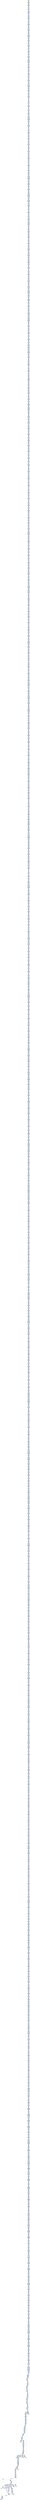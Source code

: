 digraph G {
node[shape=rectangle,style=filled,fillcolor=lightsteelblue,color=lightsteelblue]
bgcolor="transparent"
a0x00401c1dsubw_bx_dx[label="start\nsubw %bx, %dx",color="lightgrey",fillcolor="orange"];
a0x00401c20testl_edi_edi[label="0x00401c20\ntestl %edi, %edi"];
a0x00401c22subw_di_bx[label="0x00401c22\nsubw %di, %bx"];
a0x00401c25movl_0x40b11fUINT32__88esp_[label="0x00401c25\nmovl $0x40b11f<UINT32>, -88(%esp)"];
a0x00401c2dsubw_bx_dx[label="0x00401c2d\nsubw %bx, %dx"];
a0x00401c30testl_edi_edi[label="0x00401c30\ntestl %edi, %edi"];
a0x00401c32movl__88esp__edx[label="0x00401c32\nmovl -88(%esp), %edx"];
a0x00401c36addl_0xdffba98dUINT32_edx_[label="0x00401c36\naddl $0xdffba98d<UINT32>, (%edx)"];
a0x00401c3ctestl_edi_edi[label="0x00401c3c\ntestl %edi, %edi"];
a0x00401c3esubw_di_bx[label="0x00401c3e\nsubw %di, %bx"];
a0x00401c41leal_0x2edi__ecx[label="0x00401c41\nleal 0x2(%edi), %ecx"];
a0x00401c44xorl_edx_edx[label="0x00401c44\nxorl %edx, %edx"];
a0x00401c46movb_0x4UINT8_dl[label="0x00401c46\nmovb $0x4<UINT8>, %dl"];
a0x00401c48addl_edx__88esp_[label="0x00401c48\naddl %edx, -88(%esp)"];
a0x00401c4csubw_di_bx[label="0x00401c4c\nsubw %di, %bx"];
a0x00401c4fmovl__88esp__ebx[label="0x00401c4f\nmovl -88(%esp), %ebx"];
a0x00401c53movl_0x44c70040UINT32_ebx_[label="0x00401c53\nmovl $0x44c70040<UINT32>, (%ebx)"];
a0x00401c59leal_0x2edi__ecx[label="0x00401c59\nleal 0x2(%edi), %ecx"];
a0x00401c5crorl_0x2UINT8_ebx[label="0x00401c5c\nrorl $0x2<UINT8>, %ebx"];
a0x00401c5fmovw_cx_ax[label="0x00401c5f\nmovw %cx, %ax"];
a0x00401c62xorl_ebx_ebx[label="0x00401c62\nxorl %ebx, %ebx"];
a0x00401c64movb_0x4UINT8_bl[label="0x00401c64\nmovb $0x4<UINT8>, %bl"];
a0x00401c66addl_ebx__88esp_[label="0x00401c66\naddl %ebx, -88(%esp)"];
a0x00401c6arorl_0x2UINT8_ebx[label="0x00401c6a\nrorl $0x2<UINT8>, %ebx"];
a0x00401c6dmovl__88esp__ebx[label="0x00401c6d\nmovl -88(%esp), %ebx"];
a0x00401c71addl_0x811fa824UINT32_ebx_[label="0x00401c71\naddl $0x811fa824<UINT32>, (%ebx)"];
a0x00401c77movw_cx_ax[label="0x00401c77\nmovw %cx, %ax"];
a0x00401c7amovzbl_al_edx[label="0x00401c7a\nmovzbl %al, %edx"];
a0x00401c7dxorl_ecx_ecx[label="0x00401c7d\nxorl %ecx, %ecx"];
a0x00401c7fmovb_0x4UINT8_cl[label="0x00401c7f\nmovb $0x4<UINT8>, %cl"];
a0x00401c81addl_ecx__88esp_[label="0x00401c81\naddl %ecx, -88(%esp)"];
a0x00401c85movzbl_al_edx[label="0x00401c85\nmovzbl %al, %edx"];
a0x00401c88movl__88esp__edx[label="0x00401c88\nmovl -88(%esp), %edx"];
a0x00401c8cmovl_0xa98d0040UINT32_edx_[label="0x00401c8c\nmovl $0xa98d0040<UINT32>, (%edx)"];
a0x00401c92subl_eax_edi[label="0x00401c92\nsubl %eax, %edi"];
a0x00401c94leal_0x2ebp__ecx[label="0x00401c94\nleal 0x2(%ebp), %ecx"];
a0x00401c97xorl_eax_eax[label="0x00401c97\nxorl %eax, %eax"];
a0x00401c99movb_0x4UINT8_al[label="0x00401c99\nmovb $0x4<UINT8>, %al"];
a0x00401c9baddl_eax__88esp_[label="0x00401c9b\naddl %eax, -88(%esp)"];
a0x00401c9fleal_0x2ebp__ecx[label="0x00401c9f\nleal 0x2(%ebp), %ecx"];
a0x00401ca2movl__88esp__eax[label="0x00401ca2\nmovl -88(%esp), %eax"];
a0x00401ca6movl_0x40dffbUINT32_eax_[label="0x00401ca6\nmovl $0x40dffb<UINT32>, (%eax)"];
a0x00401cacsubl_ebx_esi[label="0x00401cac\nsubl %ebx, %esi"];
a0x00401caexorl_ebx_ebx[label="0x00401cae\nxorl %ebx, %ebx"];
a0x00401cb0movb_0x4UINT8_bl[label="0x00401cb0\nmovb $0x4<UINT8>, %bl"];
a0x00401cb2addl_ebx__88esp_[label="0x00401cb2\naddl %ebx, -88(%esp)"];
a0x00401cb6andw_bp_ax[label="0x00401cb6\nandw %bp, %ax"];
a0x00401cb9movl__88esp__ebx[label="0x00401cb9\nmovl -88(%esp), %ebx"];
a0x00401cbdaddl_0xa8244c8bUINT32_ebx_[label="0x00401cbd\naddl $0xa8244c8b<UINT32>, (%ebx)"];
a0x00401cc3subl_0x40d9edUINT32_eax[label="0x00401cc3\nsubl $0x40d9ed<UINT32>, %eax"];
a0x00401cc9xorl_eax_eax[label="0x00401cc9\nxorl %eax, %eax"];
a0x00401ccbmovb_0x4UINT8_al[label="0x00401ccb\nmovb $0x4<UINT8>, %al"];
a0x00401ccdaddl_eax__88esp_[label="0x00401ccd\naddl %eax, -88(%esp)"];
a0x00401cd1andw_dx_ax[label="0x00401cd1\nandw %dx, %ax"];
a0x00401cd4movl__88esp__ecx[label="0x00401cd4\nmovl -88(%esp), %ecx"];
a0x00401cd8movl_0xbe900181UINT32_ecx_[label="0x00401cd8\nmovl $0xbe900181<UINT32>, (%ecx)"];
a0x00401cdeandl_ecx_ecx[label="0x00401cde\nandl %ecx, %ecx"];
a0x00401ce0xorl_ecx_ecx[label="0x00401ce0\nxorl %ecx, %ecx"];
a0x00401ce2movb_0x4UINT8_cl[label="0x00401ce2\nmovb $0x4<UINT8>, %cl"];
a0x00401ce4addl_ecx__88esp_[label="0x00401ce4\naddl %ecx, -88(%esp)"];
a0x00401ce8subl_esi_ecx[label="0x00401ce8\nsubl %esi, %ecx"];
a0x00401ceamovl__88esp__edx[label="0x00401cea\nmovl -88(%esp), %edx"];
a0x00401ceeaddl_0xb60f4010UINT32_edx_[label="0x00401cee\naddl $0xb60f4010<UINT32>, (%edx)"];
a0x00401cf4subl_ebp_edi[label="0x00401cf4\nsubl %ebp, %edi"];
a0x00401cf6xorl_edx_edx[label="0x00401cf6\nxorl %edx, %edx"];
a0x00401cf8movb_0x4UINT8_dl[label="0x00401cf8\nmovb $0x4<UINT8>, %dl"];
a0x00401cfaaddl_edx__88esp_[label="0x00401cfa\naddl %edx, -88(%esp)"];
a0x00401cfeorl_ebp_ebx[label="0x00401cfe\norl %ebp, %ebx"];
a0x00401d00addw_ax_bx[label="0x00401d00\naddw %ax, %bx"];
a0x00401d03movl__88esp__ecx[label="0x00401d03\nmovl -88(%esp), %ecx"];
a0x00401d07addl_0xb1c933deUINT32_ecx_[label="0x00401d07\naddl $0xb1c933de<UINT32>, (%ecx)"];
a0x00401d0daddw_ax_bx[label="0x00401d0d\naddw %ax, %bx"];
a0x00401d10xorl_ebx_ebx[label="0x00401d10\nxorl %ebx, %ebx"];
a0x00401d12movb_0x4UINT8_bl[label="0x00401d12\nmovb $0x4<UINT8>, %bl"];
a0x00401d14addl_ebx__88esp_[label="0x00401d14\naddl %ebx, -88(%esp)"];
a0x00401d18testw_ax_bx[label="0x00401d18\ntestw %ax, %bx"];
a0x00401d1bmovl__88esp__ebx[label="0x00401d1b\nmovl -88(%esp), %ebx"];
a0x00401d1faddl_0x244c0104UINT32_ebx_[label="0x00401d1f\naddl $0x244c0104<UINT32>, (%ebx)"];
a0x00401d25andl_ebp_edi[label="0x00401d25\nandl %ebp, %edi"];
a0x00401d27xorl_ecx_ecx[label="0x00401d27\nxorl %ecx, %ecx"];
a0x00401d29movb_0x4UINT8_cl[label="0x00401d29\nmovb $0x4<UINT8>, %cl"];
a0x00401d2baddl_ecx__88esp_[label="0x00401d2b\naddl %ecx, -88(%esp)"];
a0x00401d2fxorl_0x40d8f8UINT32_ebp[label="0x00401d2f\nxorl $0x40d8f8<UINT32>, %ebp"];
a0x00401d35movl__88esp__edx[label="0x00401d35\nmovl -88(%esp), %edx"];
a0x00401d39addl_0x2588da8UINT32_edx_[label="0x00401d39\naddl $0x2588da8<UINT32>, (%edx)"];
a0x00401d3ftestl_edx_ebp[label="0x00401d3f\ntestl %edx, %ebp"];
a0x00401d41xorl_eax_eax[label="0x00401d41\nxorl %eax, %eax"];
a0x00401d43movb_0x4UINT8_al[label="0x00401d43\nmovb $0x4<UINT8>, %al"];
a0x00401d45addl_eax__88esp_[label="0x00401d45\naddl %eax, -88(%esp)"];
a0x00401d49movw_cx_dx[label="0x00401d49\nmovw %cx, %dx"];
a0x00401d4cmovl__88esp__eax[label="0x00401d4c\nmovl -88(%esp), %eax"];
a0x00401d50addl_0xa8245c8bUINT32_eax_[label="0x00401d50\naddl $0xa8245c8b<UINT32>, (%eax)"];
a0x00401d56movsbl_dh_ebx[label="0x00401d56\nmovsbl %dh, %ebx"];
a0x00401d59xorw_si_di[label="0x00401d59\nxorw %si, %di"];
a0x00401d5cshrl_0x2UINT8_edx[label="0x00401d5c\nshrl $0x2<UINT8>, %edx"];
a0x00401d5fxorl_edx_edx[label="0x00401d5f\nxorl %edx, %edx"];
a0x00401d61movb_0x4UINT8_dl[label="0x00401d61\nmovb $0x4<UINT8>, %dl"];
a0x00401d63addl_edx__88esp_[label="0x00401d63\naddl %edx, -88(%esp)"];
a0x00401d67xorw_si_di[label="0x00401d67\nxorw %si, %di"];
a0x00401d6amovl__88esp__edi[label="0x00401d6a\nmovl -88(%esp), %edi"];
a0x00401d6emovl_0x400381UINT32_eax[label="0x00401d6e\nmovl $0x400381<UINT32>, %eax"];
a0x00401d73stosl_eax_es_edi_[label="0x00401d73\nstosl %eax, %es:(%edi)"];
a0x00401d74shrl_0x2UINT8_edx[label="0x00401d74\nshrl $0x2<UINT8>, %edx"];
a0x00401d77xorl_eax_eax[label="0x00401d77\nxorl %eax, %eax"];
a0x00401d79movb_0x4UINT8_al[label="0x00401d79\nmovb $0x4<UINT8>, %al"];
a0x00401d7baddl_eax__88esp_[label="0x00401d7b\naddl %eax, -88(%esp)"];
a0x00401d7faddl_edi_ebp[label="0x00401d7f\naddl %edi, %ebp"];
a0x00401d81testl_ebx_ecx[label="0x00401d81\ntestl %ebx, %ecx"];
a0x00401d83movl__88esp__ebx[label="0x00401d83\nmovl -88(%esp), %ebx"];
a0x00401d87addl_0x8b6610bfUINT32_ebx_[label="0x00401d87\naddl $0x8b6610bf<UINT32>, (%ebx)"];
a0x00401d8dtestl_ebx_ecx[label="0x00401d8d\ntestl %ebx, %ecx"];
a0x00401d8fxorl_eax_eax[label="0x00401d8f\nxorl %eax, %eax"];
a0x00401d91movb_0x4UINT8_al[label="0x00401d91\nmovb $0x4<UINT8>, %al"];
a0x00401d93addl_eax__88esp_[label="0x00401d93\naddl %eax, -88(%esp)"];
a0x00401d97leal_0x2esi__edi[label="0x00401d97\nleal 0x2(%esi), %edi"];
a0x00401d9amovl__88esp__edx[label="0x00401d9a\nmovl -88(%esp), %edx"];
a0x00401d9eorl_0xd9b60ff6UINT32_edx_[label="0x00401d9e\norl $0xd9b60ff6<UINT32>, (%edx)"];
a0x00401da4addl_0x40de6aUINT32_edi[label="0x00401da4\naddl $0x40de6a<UINT32>, %edi"];
a0x00401daaxorl_edx_edx[label="0x00401daa\nxorl %edx, %edx"];
a0x00401dacmovb_0x4UINT8_dl[label="0x00401dac\nmovb $0x4<UINT8>, %dl"];
a0x00401daeaddl_edx__88esp_[label="0x00401dae\naddl %edx, -88(%esp)"];
a0x00401db2leal_0x2ebp__edx[label="0x00401db2\nleal 0x2(%ebp), %edx"];
a0x00401db5movl__88esp__ebx[label="0x00401db5\nmovl -88(%esp), %ebx"];
a0x00401db9movl_0x33d52366UINT32_ebx_[label="0x00401db9\nmovl $0x33d52366<UINT32>, (%ebx)"];
a0x00401dbforw_dx_cx[label="0x00401dbf\norw %dx, %cx"];
a0x00401dc2movsbl_cl_ebx[label="0x00401dc2\nmovsbl %cl, %ebx"];
a0x00401dc5xorl_edx_edx[label="0x00401dc5\nxorl %edx, %edx"];
a0x00401dc7movb_0x4UINT8_dl[label="0x00401dc7\nmovb $0x4<UINT8>, %dl"];
a0x00401dc9addl_edx__88esp_[label="0x00401dc9\naddl %edx, -88(%esp)"];
a0x00401dcdmovsbl_cl_ebx[label="0x00401dcd\nmovsbl %cl, %ebx"];
a0x00401dd0movl__88esp__edi[label="0x00401dd0\nmovl -88(%esp), %edi"];
a0x00401dd4movl_0x104b3dbUINT32_eax[label="0x00401dd4\nmovl $0x104b3db<UINT32>, %eax"];
a0x00401dd9stosl_eax_es_edi_[label="0x00401dd9\nstosl %eax, %es:(%edi)"];
a0x00401ddaxorl_ecx_eax[label="0x00401dda\nxorl %ecx, %eax"];
a0x00401ddcxorl_ecx_ebx[label="0x00401ddc\nxorl %ecx, %ebx"];
a0x00401ddenotl_ebx[label="0x00401dde\nnotl %ebx"];
a0x00401de0xorl_ebx_edx[label="0x00401de0\nxorl %ebx, %edx"];
a0x00401de2xorl_ecx_ecx[label="0x00401de2\nxorl %ecx, %ecx"];
a0x00401de4movb_0x4UINT8_cl[label="0x00401de4\nmovb $0x4<UINT8>, %cl"];
a0x00401de6addl_ecx__88esp_[label="0x00401de6\naddl %ecx, -88(%esp)"];
a0x00401deaxorl_ecx_ebx[label="0x00401dea\nxorl %ecx, %ebx"];
a0x00401decnotl_ebx[label="0x00401dec\nnotl %ebx"];
a0x00401deexorl_ebx_edx[label="0x00401dee\nxorl %ebx, %edx"];
a0x00401df0movl__88esp__ecx[label="0x00401df0\nmovl -88(%esp), %ecx"];
a0x00401df4addl_0xfa8245cUINT32_ecx_[label="0x00401df4\naddl $0xfa8245c<UINT32>, (%ecx)"];
a0x00401dfanotl_ebx[label="0x00401dfa\nnotl %ebx"];
a0x00401dfcxorl_ebx_edx[label="0x00401dfc\nxorl %ebx, %edx"];
a0x00401dfeandl_ecx_esi[label="0x00401dfe\nandl %ecx, %esi"];
a0x00401e00xorl_ebx_ebx[label="0x00401e00\nxorl %ebx, %ebx"];
a0x00401e02movb_0x4UINT8_bl[label="0x00401e02\nmovb $0x4<UINT8>, %bl"];
a0x00401e04addl_ebx__88esp_[label="0x00401e04\naddl %ebx, -88(%esp)"];
a0x00401e08xorl_ebx_edx[label="0x00401e08\nxorl %ebx, %edx"];
a0x00401e0aandl_ecx_esi[label="0x00401e0a\nandl %ecx, %esi"];
a0x00401e0cmovl__88esp__ebx[label="0x00401e0c\nmovl -88(%esp), %ebx"];
a0x00401e10addl_0x548bd9b6UINT32_ebx_[label="0x00401e10\naddl $0x548bd9b6<UINT32>, (%ebx)"];
a0x00401e16andl_ecx_esi[label="0x00401e16\nandl %ecx, %esi"];
a0x00401e18xorl_ecx_ecx[label="0x00401e18\nxorl %ecx, %ecx"];
a0x00401e1amovb_0x4UINT8_cl[label="0x00401e1a\nmovb $0x4<UINT8>, %cl"];
a0x00401e1caddl_ecx__88esp_[label="0x00401e1c\naddl %ecx, -88(%esp)"];
a0x00401e20shldl_0x3UINT8_ebp_eax[label="0x00401e20\nshldl $0x3<UINT8>, %ebp, %eax"];
a0x00401e24movl__88esp__edx[label="0x00401e24\nmovl -88(%esp), %edx"];
a0x00401e28addl_0x281a824UINT32_edx_[label="0x00401e28\naddl $0x281a824<UINT32>, (%edx)"];
a0x00401e2esubl_0x40fde8UINT32_esi[label="0x00401e2e\nsubl $0x40fde8<UINT32>, %esi"];
a0x00401e34xorl_edx_edx[label="0x00401e34\nxorl %edx, %edx"];
a0x00401e36movb_0x4UINT8_dl[label="0x00401e36\nmovb $0x4<UINT8>, %dl"];
a0x00401e38addl_edx__88esp_[label="0x00401e38\naddl %edx, -88(%esp)"];
a0x00401e3cimull_ebp_eax[label="0x00401e3c\nimull %ebp, %eax"];
a0x00401e3exchgl_eax_esi[label="0x00401e3e\nxchgl %eax, %esi"];
a0x00401e3fmovw_cx_si[label="0x00401e3f\nmovw %cx, %si"];
a0x00401e42movl__88esp__edi[label="0x00401e42\nmovl -88(%esp), %edi"];
a0x00401e46movl_0xb9004050UINT32_eax[label="0x00401e46\nmovl $0xb9004050<UINT32>, %eax"];
a0x00401e4bstosl_eax_es_edi_[label="0x00401e4b\nstosl %eax, %es:(%edi)"];
a0x00401e4cxchgl_eax_esi[label="0x00401e4c\nxchgl %eax, %esi"];
a0x00401e4dmovw_cx_si[label="0x00401e4d\nmovw %cx, %si"];
a0x00401e50subw_si_bx[label="0x00401e50\nsubw %si, %bx"];
a0x00401e53xorl_ecx_ecx[label="0x00401e53\nxorl %ecx, %ecx"];
a0x00401e55movb_0x4UINT8_cl[label="0x00401e55\nmovb $0x4<UINT8>, %cl"];
a0x00401e57addl_ecx__88esp_[label="0x00401e57\naddl %ecx, -88(%esp)"];
a0x00401e5bmovw_cx_si[label="0x00401e5b\nmovw %cx, %si"];
a0x00401e5emovl__88esp__eax[label="0x00401e5e\nmovl -88(%esp), %eax"];
a0x00401e62addl_0x33d52366UINT32_eax_[label="0x00401e62\naddl $0x33d52366<UINT32>, (%eax)"];
a0x00401e68subw_si_bx[label="0x00401e68\nsubw %si, %bx"];
a0x00401e6bxorl_ebp_edx[label="0x00401e6b\nxorl %ebp, %edx"];
a0x00401e6dxorl_eax_eax[label="0x00401e6d\nxorl %eax, %eax"];
a0x00401e6fmovb_0x4UINT8_al[label="0x00401e6f\nmovb $0x4<UINT8>, %al"];
a0x00401e71addl_eax__88esp_[label="0x00401e71\naddl %eax, -88(%esp)"];
a0x00401e75xorl_ebp_edx[label="0x00401e75\nxorl %ebp, %edx"];
a0x00401e77movl__88esp__ecx[label="0x00401e77\nmovl -88(%esp), %ecx"];
a0x00401e7bmovl_0x104b1c9UINT32_ecx_[label="0x00401e7b\nmovl $0x104b1c9<UINT32>, (%ecx)"];
a0x00401e81subw_cx_di[label="0x00401e81\nsubw %cx, %di"];
a0x00401e84movzbl_cl_ebx[label="0x00401e84\nmovzbl %cl, %ebx"];
a0x00401e87xorl_ecx_ecx[label="0x00401e87\nxorl %ecx, %ecx"];
a0x00401e89movb_0x4UINT8_cl[label="0x00401e89\nmovb $0x4<UINT8>, %cl"];
a0x00401e8baddl_ecx__88esp_[label="0x00401e8b\naddl %ecx, -88(%esp)"];
a0x00401e8fmovzbl_cl_ebx[label="0x00401e8f\nmovzbl %cl, %ebx"];
a0x00401e92movl__88esp__ebx[label="0x00401e92\nmovl -88(%esp), %ebx"];
a0x00401e96movl_0x3a8244cUINT32_ebx_[label="0x00401e96\nmovl $0x3a8244c<UINT32>, (%ebx)"];
a0x00401e9corl_ecx_ecx[label="0x00401e9c\norl %ecx, %ecx"];
a0x00401e9eandl_ebx_eax[label="0x00401e9e\nandl %ebx, %eax"];
a0x00401ea0xorl_ecx_ecx[label="0x00401ea0\nxorl %ecx, %ecx"];
a0x00401ea2movb_0x4UINT8_cl[label="0x00401ea2\nmovb $0x4<UINT8>, %cl"];
a0x00401ea4addl_ecx__88esp_[label="0x00401ea4\naddl %ecx, -88(%esp)"];
a0x00401ea8andl_ebx_eax[label="0x00401ea8\nandl %ebx, %eax"];
a0x00401eaaandw_dx_si[label="0x00401eaa\nandw %dx, %si"];
a0x00401eadmovl__88esp__edx[label="0x00401ead\nmovl -88(%esp), %edx"];
a0x00401eb1movl_0x8bc60bebUINT32_edx_[label="0x00401eb1\nmovl $0x8bc60beb<UINT32>, (%edx)"];
a0x00401eb7andw_dx_si[label="0x00401eb7\nandw %dx, %si"];
a0x00401ebaleal_0x2eax__edi[label="0x00401eba\nleal 0x2(%eax), %edi"];
a0x00401ebdrcll_0x2UINT8_ebx[label="0x00401ebd\nrcll $0x2<UINT8>, %ebx"];
a0x00401ec0xorl_edx_edx[label="0x00401ec0\nxorl %edx, %edx"];
a0x00401ec2movb_0x4UINT8_dl[label="0x00401ec2\nmovb $0x4<UINT8>, %dl"];
a0x00401ec4addl_edx__88esp_[label="0x00401ec4\naddl %edx, -88(%esp)"];
a0x00401ec8leal_0x2eax__edi[label="0x00401ec8\nleal 0x2(%eax), %edi"];
a0x00401ecbmovl__88esp__edi[label="0x00401ecb\nmovl -88(%esp), %edi"];
a0x00401ecfmovl_0x81a82454UINT32_eax[label="0x00401ecf\nmovl $0x81a82454<UINT32>, %eax"];
a0x00401ed4stosl_eax_es_edi_[label="0x00401ed4\nstosl %eax, %es:(%edi)"];
a0x00401ed5rcll_0x2UINT8_ebx[label="0x00401ed5\nrcll $0x2<UINT8>, %ebx"];
a0x00401ed8testl_eax_ebx[label="0x00401ed8\ntestl %eax, %ebx"];
a0x00401edarorl_0x2UINT8_edi[label="0x00401eda\nrorl $0x2<UINT8>, %edi"];
a0x00401eddxorl_ecx_ecx[label="0x00401edd\nxorl %ecx, %ecx"];
a0x00401edfmovb_0x4UINT8_cl[label="0x00401edf\nmovb $0x4<UINT8>, %cl"];
a0x00401ee1addl_ecx__88esp_[label="0x00401ee1\naddl %ecx, -88(%esp)"];
a0x00401ee5testl_eax_ebx[label="0x00401ee5\ntestl %eax, %ebx"];
a0x00401ee7movl__88esp__ebx[label="0x00401ee7\nmovl -88(%esp), %ebx"];
a0x00401eebaddl_0x29d8d602UINT32_ebx_[label="0x00401eeb\naddl $0x29d8d602<UINT32>, (%ebx)"];
a0x00401ef1rorl_0x2UINT8_edi[label="0x00401ef1\nrorl $0x2<UINT8>, %edi"];
a0x00401ef4xorl_ecx_ecx[label="0x00401ef4\nxorl %ecx, %ecx"];
a0x00401ef6movb_0x4UINT8_cl[label="0x00401ef6\nmovb $0x4<UINT8>, %cl"];
a0x00401ef8addl_ecx__88esp_[label="0x00401ef8\naddl %ecx, -88(%esp)"];
a0x00401efcmovw_cx_di[label="0x00401efc\nmovw %cx, %di"];
a0x00401effmovl__88esp__ebx[label="0x00401eff\nmovl -88(%esp), %ebx"];
a0x00401f03movl_0x3e32816cUINT32_ebx_[label="0x00401f03\nmovl $0x3e32816c<UINT32>, (%ebx)"];
a0x00401f09orl_eax_ebp[label="0x00401f09\norl %eax, %ebp"];
a0x00401f0btestl_ebp_ebx[label="0x00401f0b\ntestl %ebp, %ebx"];
a0x00401f0dshldl_0x3UINT8_ebp_eax[label="0x00401f0d\nshldl $0x3<UINT8>, %ebp, %eax"];
a0x00401f11xorl_ecx_ecx[label="0x00401f11\nxorl %ecx, %ecx"];
a0x00401f13movb_0x4UINT8_cl[label="0x00401f13\nmovb $0x4<UINT8>, %cl"];
a0x00401f15addl_ecx__88esp_[label="0x00401f15\naddl %ecx, -88(%esp)"];
a0x00401f19testl_ebp_ebx[label="0x00401f19\ntestl %ebp, %ebx"];
a0x00401f1bshldl_0x3UINT8_ebp_eax[label="0x00401f1b\nshldl $0x3<UINT8>, %ebp, %eax"];
a0x00401f1fmovl__88esp__ebx[label="0x00401f1f\nmovl -88(%esp), %ebx"];
a0x00401f23movl_0xb6c29dbUINT32_ebx_[label="0x00401f23\nmovl $0xb6c29db<UINT32>, (%ebx)"];
a0x00401f29shldl_0x3UINT8_ebp_eax[label="0x00401f29\nshldl $0x3<UINT8>, %ebp, %eax"];
a0x00401f2dsubl_ebx_ecx[label="0x00401f2d\nsubl %ebx, %ecx"];
a0x00401f2fxorl_edx_edx[label="0x00401f2f\nxorl %edx, %edx"];
a0x00401f31movb_0x4UINT8_dl[label="0x00401f31\nmovb $0x4<UINT8>, %dl"];
a0x00401f33addl_edx__88esp_[label="0x00401f33\naddl %edx, -88(%esp)"];
a0x00401f37subl_ebx_ecx[label="0x00401f37\nsubl %ebx, %ecx"];
a0x00401f39movl__88esp__eax[label="0x00401f39\nmovl -88(%esp), %eax"];
a0x00401f3daddl_0xb1c933c6UINT32_eax_[label="0x00401f3d\naddl $0xb1c933c6<UINT32>, (%eax)"];
a0x00401f43orl_0x40dcfdUINT32_ecx[label="0x00401f43\norl $0x40dcfd<UINT32>, %ecx"];
a0x00401f49xorl_edx_edx[label="0x00401f49\nxorl %edx, %edx"];
a0x00401f4bmovb_0x4UINT8_dl[label="0x00401f4b\nmovb $0x4<UINT8>, %dl"];
a0x00401f4daddl_edx__88esp_[label="0x00401f4d\naddl %edx, -88(%esp)"];
a0x00401f51subl_ebx_ebx[label="0x00401f51\nsubl %ebx, %ebx"];
a0x00401f53subl_ebp_ebp[label="0x00401f53\nsubl %ebp, %ebp"];
a0x00401f55movl__88esp__eax[label="0x00401f55\nmovl -88(%esp), %eax"];
a0x00401f59addl_0x244c0104UINT32_eax_[label="0x00401f59\naddl $0x244c0104<UINT32>, (%eax)"];
a0x00401f5fsubl_ebp_ebp[label="0x00401f5f\nsubl %ebp, %ebp"];
a0x00401f61xorl_eax_eax[label="0x00401f61\nxorl %eax, %eax"];
a0x00401f63movb_0x4UINT8_al[label="0x00401f63\nmovb $0x4<UINT8>, %al"];
a0x00401f65addl_eax__88esp_[label="0x00401f65\naddl %eax, -88(%esp)"];
a0x00401f69leal_0x2edi__edi[label="0x00401f69\nleal 0x2(%edi), %edi"];
a0x00401f6cmovl_0x40deeaUINT32_edi[label="0x00401f6c\nmovl $0x40deea<UINT32>, %edi"];
a0x00401f71movl__88esp__eax[label="0x00401f71\nmovl -88(%esp), %eax"];
a0x00401f75addl_0xd70b66a8UINT32_eax_[label="0x00401f75\naddl $0xd70b66a8<UINT32>, (%eax)"];
a0x00401f7bmovl_0x40deeaUINT32_edi[label="0x00401f7b\nmovl $0x40deea<UINT32>, %edi"];
a0x00401f80xorl_eax_eax[label="0x00401f80\nxorl %eax, %eax"];
a0x00401f82movb_0x4UINT8_al[label="0x00401f82\nmovb $0x4<UINT8>, %al"];
a0x00401f84addl_eax__88esp_[label="0x00401f84\naddl %eax, -88(%esp)"];
a0x00401f88leal_0x2ecx__edx[label="0x00401f88\nleal 0x2(%ecx), %edx"];
a0x00401f8bmovl__88esp__ecx[label="0x00401f8b\nmovl -88(%esp), %ecx"];
a0x00401f8fmovl_0xa824448bUINT32_ecx_[label="0x00401f8f\nmovl $0xa824448b<UINT32>, (%ecx)"];
a0x00401f95addl_0x40fb7aUINT32_ebx[label="0x00401f95\naddl $0x40fb7a<UINT32>, %ebx"];
a0x00401f9bxorl_ecx_ecx[label="0x00401f9b\nxorl %ecx, %ecx"];
a0x00401f9dmovb_0x4UINT8_cl[label="0x00401f9d\nmovb $0x4<UINT8>, %cl"];
a0x00401f9faddl_ecx__88esp_[label="0x00401f9f\naddl %ecx, -88(%esp)"];
a0x00401fa3leal_0x2ebp__ecx[label="0x00401fa3\nleal 0x2(%ebp), %ecx"];
a0x00401fa6movl__88esp__eax[label="0x00401fa6\nmovl -88(%esp), %eax"];
a0x00401faamovl_0x44b30081UINT32_eax_[label="0x00401faa\nmovl $0x44b30081<UINT32>, (%eax)"];
a0x00401fb0xorl_ebx_ebp[label="0x00401fb0\nxorl %ebx, %ebp"];
a0x00401fb2addl_edi_ecx[label="0x00401fb2\naddl %edi, %ecx"];
a0x00401fb4xorl_ecx_ecx[label="0x00401fb4\nxorl %ecx, %ecx"];
a0x00401fb6movb_0x4UINT8_cl[label="0x00401fb6\nmovb $0x4<UINT8>, %cl"];
a0x00401fb8addl_ecx__88esp_[label="0x00401fb8\naddl %ecx, -88(%esp)"];
a0x00401fbcaddl_edi_ecx[label="0x00401fbc\naddl %edi, %ecx"];
a0x00401fbetestw_si_ax[label="0x00401fbe\ntestw %si, %ax"];
a0x00401fc1movl__88esp__eax[label="0x00401fc1\nmovl -88(%esp), %eax"];
a0x00401fc5addl_0x308138bdUINT32_eax_[label="0x00401fc5\naddl $0x308138bd<UINT32>, (%eax)"];
a0x00401fcbtestw_si_ax[label="0x00401fcb\ntestw %si, %ax"];
a0x00401fcetestl_ecx_ebx[label="0x00401fce\ntestl %ecx, %ebx"];
a0x00401fd0leal_0x2ecx__edi[label="0x00401fd0\nleal 0x2(%ecx), %edi"];
a0x00401fd3xorl_eax_eax[label="0x00401fd3\nxorl %eax, %eax"];
a0x00401fd5movb_0x4UINT8_al[label="0x00401fd5\nmovb $0x4<UINT8>, %al"];
a0x00401fd7addl_eax__88esp_[label="0x00401fd7\naddl %eax, -88(%esp)"];
a0x00401fdbtestl_ecx_ebx[label="0x00401fdb\ntestl %ecx, %ebx"];
a0x00401fddmovl__88esp__eax[label="0x00401fdd\nmovl -88(%esp), %eax"];
a0x00401fe1addl_0x2802e040UINT32_eax_[label="0x00401fe1\naddl $0x2802e040<UINT32>, (%eax)"];
a0x00401fe7leal_0x2ecx__edi[label="0x00401fe7\nleal 0x2(%ecx), %edi"];
a0x00401feaxorl_ebx_ebx[label="0x00401fea\nxorl %ebx, %ebx"];
a0x00401fecmovb_0x4UINT8_bl[label="0x00401fec\nmovb $0x4<UINT8>, %bl"];
a0x00401feeaddl_ebx__88esp_[label="0x00401fee\naddl %ebx, -88(%esp)"];
a0x00401ff2addl_0x40d8f8UINT32_eax[label="0x00401ff2\naddl $0x40d8f8<UINT32>, %eax"];
a0x00401ff8movl__88esp__edx[label="0x00401ff8\nmovl -88(%esp), %edx"];
a0x00401ffcmovl_0xfc6ac5f7UINT32_edx_[label="0x00401ffc\nmovl $0xfc6ac5f7<UINT32>, (%edx)"];
a0x00402002subl_eax_esi[label="0x00402002\nsubl %eax, %esi"];
a0x00402004movsbl_bh_edx[label="0x00402004\nmovsbl %bh, %edx"];
a0x00402007xorl_ebp_eax[label="0x00402007\nxorl %ebp, %eax"];
a0x00402009movl_eax_edi[label="0x00402009\nmovl %eax, %edi"];
a0x0040200bxorl_ebx_ebx[label="0x0040200b\nxorl %ebx, %ebx"];
a0x0040200dmovb_0x4UINT8_bl[label="0x0040200d\nmovb $0x4<UINT8>, %bl"];
a0x0040200faddl_ebx__88esp_[label="0x0040200f\naddl %ebx, -88(%esp)"];
a0x00402013movsbl_bh_edx[label="0x00402013\nmovsbl %bh, %edx"];
a0x00402016movl__88esp__edx[label="0x00402016\nmovl -88(%esp), %edx"];
a0x0040201aorl_0xd2330040UINT32_edx_[label="0x0040201a\norl $0xd2330040<UINT32>, (%edx)"];
a0x00402020xorl_ebp_eax[label="0x00402020\nxorl %ebp, %eax"];
a0x00402022xorl_edx_edx[label="0x00402022\nxorl %edx, %edx"];
a0x00402024movb_0x4UINT8_dl[label="0x00402024\nmovb $0x4<UINT8>, %dl"];
a0x00402026addl_edx__88esp_[label="0x00402026\naddl %edx, -88(%esp)"];
a0x0040202amovl_eax_edi[label="0x0040202a\nmovl %eax, %edi"];
a0x0040202cmovl__88esp__ecx[label="0x0040202c\nmovl -88(%esp), %ecx"];
a0x00402030orl_0x540104b2UINT32_ecx_[label="0x00402030\norl $0x540104b2<UINT32>, (%ecx)"];
a0x00402036imull_ebp_eax[label="0x00402036\nimull %ebp, %eax"];
a0x00402038andw_bp_si[label="0x00402038\nandw %bp, %si"];
a0x0040203baddw_si_ax[label="0x0040203b\naddw %si, %ax"];
a0x0040203exorl_ebx_ebx[label="0x0040203e\nxorl %ebx, %ebx"];
a0x00402040movb_0x4UINT8_bl[label="0x00402040\nmovb $0x4<UINT8>, %bl"];
a0x00402042addl_ebx__88esp_[label="0x00402042\naddl %ebx, -88(%esp)"];
a0x00402046andw_bp_si[label="0x00402046\nandw %bp, %si"];
a0x00402049movl__88esp__edx[label="0x00402049\nmovl -88(%esp), %edx"];
a0x0040204dmovl_0x2b66a824UINT32_edx_[label="0x0040204d\nmovl $0x2b66a824<UINT32>, (%edx)"];
a0x00402053addw_si_ax[label="0x00402053\naddw %si, %ax"];
a0x00402056xorl_ecx_ecx[label="0x00402056\nxorl %ecx, %ecx"];
a0x00402058movb_0x4UINT8_cl[label="0x00402058\nmovb $0x4<UINT8>, %cl"];
a0x0040205aaddl_ecx__88esp_[label="0x0040205a\naddl %ecx, -88(%esp)"];
a0x0040205etestl_ebp_edi[label="0x0040205e\ntestl %ebp, %edi"];
a0x00402060rcll_0x2UINT8_eax[label="0x00402060\nrcll $0x2<UINT8>, %eax"];
a0x00402063movl__88esp__ebx[label="0x00402063\nmovl -88(%esp), %ebx"];
a0x00402067addl_0x244c8bd7UINT32_ebx_[label="0x00402067\naddl $0x244c8bd7<UINT32>, (%ebx)"];
a0x0040206drcll_0x2UINT8_eax[label="0x0040206d\nrcll $0x2<UINT8>, %eax"];
a0x00402070addl_ebp_ebx[label="0x00402070\naddl %ebp, %ebx"];
a0x00402072xorl_ebx_ebx[label="0x00402072\nxorl %ebx, %ebx"];
a0x00402074movb_0x4UINT8_bl[label="0x00402074\nmovb $0x4<UINT8>, %bl"];
a0x00402076addl_ebx__88esp_[label="0x00402076\naddl %ebx, -88(%esp)"];
a0x0040207aaddl_ebp_ebx[label="0x0040207a\naddl %ebp, %ebx"];
a0x0040207cmovl__88esp__edx[label="0x0040207c\nmovl -88(%esp), %edx"];
a0x00402080orl_0x550181a8UINT32_edx_[label="0x00402080\norl $0x550181a8<UINT32>, (%edx)"];
a0x00402086xorl_ebx_ecx[label="0x00402086\nxorl %ebx, %ecx"];
a0x00402088rorl_0x2UINT8_edi[label="0x00402088\nrorl $0x2<UINT8>, %edi"];
a0x0040208bleal_0x40fce8ecx__edx[label="0x0040208b\nleal 0x40fce8(%ecx), %edx"];
a0x00402091xorl_eax_eax[label="0x00402091\nxorl %eax, %eax"];
a0x00402093movb_0x4UINT8_al[label="0x00402093\nmovb $0x4<UINT8>, %al"];
a0x00402095addl_eax__88esp_[label="0x00402095\naddl %eax, -88(%esp)"];
a0x00402099rorl_0x2UINT8_edi[label="0x00402099\nrorl $0x2<UINT8>, %edi"];
a0x0040209cmovl__88esp__ecx[label="0x0040209c\nmovl -88(%esp), %ecx"];
a0x004020a0addl_0x81d2a0a4UINT32_ecx_[label="0x004020a0\naddl $0x81d2a0a4<UINT32>, (%ecx)"];
a0x004020a6leal_0x40fce8ecx__edx[label="0x004020a6\nleal 0x40fce8(%ecx), %edx"];
a0x004020acxorl_eax_eax[label="0x004020ac\nxorl %eax, %eax"];
a0x004020aemovb_0x4UINT8_al[label="0x004020ae\nmovb $0x4<UINT8>, %al"];
a0x004020b0addl_eax__88esp_[label="0x004020b0\naddl %eax, -88(%esp)"];
a0x004020b4xorw_di_bx[label="0x004020b4\nxorw %di, %bx"];
a0x004020b7xorw_di_cx[label="0x004020b7\nxorw %di, %cx"];
a0x004020bamovl__88esp__eax[label="0x004020ba\nmovl -88(%esp), %eax"];
a0x004020bemovl_0xa0e41531UINT32_eax_[label="0x004020be\nmovl $0xa0e41531<UINT32>, (%eax)"];
a0x004020c4xorw_di_cx[label="0x004020c4\nxorw %di, %cx"];
a0x004020c7xorl_esi_edx[label="0x004020c7\nxorl %esi, %edx"];
a0x004020c9orl_eax_eax[label="0x004020c9\norl %eax, %eax"];
a0x004020cbxorl_eax_eax[label="0x004020cb\nxorl %eax, %eax"];
a0x004020cdmovb_0x4UINT8_al[label="0x004020cd\nmovb $0x4<UINT8>, %al"];
a0x004020cfaddl_eax__88esp_[label="0x004020cf\naddl %eax, -88(%esp)"];
a0x004020d3xorl_esi_edx[label="0x004020d3\nxorl %esi, %edx"];
a0x004020d5movl__88esp__ebx[label="0x004020d5\nmovl -88(%esp), %ebx"];
a0x004020d9addl_0x24d8d69UINT32_ebx_[label="0x004020d9\naddl $0x24d8d69<UINT32>, (%ebx)"];
a0x004020dforl_eax_eax[label="0x004020df\norl %eax, %eax"];
a0x004020e1movzbl_bh_eax[label="0x004020e1\nmovzbl %bh, %eax"];
a0x004020e4leal_0x2edi__edi[label="0x004020e4\nleal 0x2(%edi), %edi"];
a0x004020e7xorl_ecx_ecx[label="0x004020e7\nxorl %ecx, %ecx"];
a0x004020e9movb_0x4UINT8_cl[label="0x004020e9\nmovb $0x4<UINT8>, %cl"];
a0x004020ebaddl_ecx__88esp_[label="0x004020eb\naddl %ecx, -88(%esp)"];
a0x004020efmovzbl_bh_eax[label="0x004020ef\nmovzbl %bh, %eax"];
a0x004020f2movl__88esp__ecx[label="0x004020f2\nmovl -88(%esp), %ecx"];
a0x004020f6movl_0x4b0c033UINT32_ecx_[label="0x004020f6\nmovl $0x4b0c033<UINT32>, (%ecx)"];
a0x004020fcleal_0x2edi__edi[label="0x004020fc\nleal 0x2(%edi), %edi"];
a0x004020ffxorl_eax_eax[label="0x004020ff\nxorl %eax, %eax"];
a0x00402101movb_0x4UINT8_al[label="0x00402101\nmovb $0x4<UINT8>, %al"];
a0x00402103addl_eax__88esp_[label="0x00402103\naddl %eax, -88(%esp)"];
a0x00402107subl_eax_ebp[label="0x00402107\nsubl %eax, %ebp"];
a0x00402109andl_edi_esi[label="0x00402109\nandl %edi, %esi"];
a0x0040210bshldl_0x3UINT8_ebx_eax[label="0x0040210b\nshldl $0x3<UINT8>, %ebx, %eax"];
a0x0040210fmovl__88esp__ebx[label="0x0040210f\nmovl -88(%esp), %ebx"];
a0x00402113movl_0xa8244401UINT32_ebx_[label="0x00402113\nmovl $0xa8244401<UINT32>, (%ebx)"];
a0x00402119andl_edi_esi[label="0x00402119\nandl %edi, %esi"];
a0x0040211bxorl_ecx_ecx[label="0x0040211b\nxorl %ecx, %ecx"];
a0x0040211dmovb_0x4UINT8_cl[label="0x0040211d\nmovb $0x4<UINT8>, %cl"];
a0x0040211faddl_ecx__88esp_[label="0x0040211f\naddl %ecx, -88(%esp)"];
a0x00402123shldl_0x3UINT8_ebx_eax[label="0x00402123\nshldl $0x3<UINT8>, %ebx, %eax"];
a0x00402127movl__88esp__eax[label="0x00402127\nmovl -88(%esp), %eax"];
a0x0040212bmovl_0x8bfb8b66UINT32_eax_[label="0x0040212b\nmovl $0x8bfb8b66<UINT32>, (%eax)"];
a0x00402131xorw_di_dx[label="0x00402131\nxorw %di, %dx"];
a0x00402134testl_esi_edi[label="0x00402134\ntestl %esi, %edi"];
a0x00402136testl_0x40ddfcUINT32_ebp[label="0x00402136\ntestl $0x40ddfc<UINT32>, %ebp"];
a0x0040213cxorl_eax_eax[label="0x0040213c\nxorl %eax, %eax"];
a0x0040213emovb_0x4UINT8_al[label="0x0040213e\nmovb $0x4<UINT8>, %al"];
a0x00402140addl_eax__88esp_[label="0x00402140\naddl %eax, -88(%esp)"];
a0x00402144testl_esi_edi[label="0x00402144\ntestl %esi, %edi"];
a0x00402146movl__88esp__ecx[label="0x00402146\nmovl -88(%esp), %ecx"];
a0x0040214amovl_0x81a82444UINT32_ecx_[label="0x0040214a\nmovl $0x81a82444<UINT32>, (%ecx)"];
a0x00402150testl_0x40ddfcUINT32_ebp[label="0x00402150\ntestl $0x40ddfc<UINT32>, %ebp"];
a0x00402156subl_ebx_edi[label="0x00402156\nsubl %ebx, %edi"];
a0x00402158xorl_ebx_ebx[label="0x00402158\nxorl %ebx, %ebx"];
a0x0040215amovb_0x4UINT8_bl[label="0x0040215a\nmovb $0x4<UINT8>, %bl"];
a0x0040215caddl_ebx__88esp_[label="0x0040215c\naddl %ebx, -88(%esp)"];
a0x00402160subl_ebx_edi[label="0x00402160\nsubl %ebx, %edi"];
a0x00402162subw_di_dx[label="0x00402162\nsubw %di, %dx"];
a0x00402165movl__88esp__ecx[label="0x00402165\nmovl -88(%esp), %ecx"];
a0x00402169addl_0x51c27800UINT32_ecx_[label="0x00402169\naddl $0x51c27800<UINT32>, (%ecx)"];
a0x0040216fsubw_di_dx[label="0x0040216f\nsubw %di, %dx"];
a0x00402172andw_dx_ax[label="0x00402172\nandw %dx, %ax"];
a0x00402175sbbl_0x2UINT8_ecx[label="0x00402175\nsbbl $0x2<UINT8>, %ecx"];
a0x00402178xorl_ecx_ecx[label="0x00402178\nxorl %ecx, %ecx"];
a0x0040217amovb_0x4UINT8_cl[label="0x0040217a\nmovb $0x4<UINT8>, %cl"];
a0x0040217caddl_ecx__88esp_[label="0x0040217c\naddl %ecx, -88(%esp)"];
a0x00402180andw_dx_ax[label="0x00402180\nandw %dx, %ax"];
a0x00402183sbbl_0x2UINT8_ecx[label="0x00402183\nsbbl $0x2<UINT8>, %ecx"];
a0x00402186movl__88esp__ecx[label="0x00402186\nmovl -88(%esp), %ecx"];
a0x0040218aaddl_0xb8308139UINT32_ecx_[label="0x0040218a\naddl $0xb8308139<UINT32>, (%ecx)"];
a0x00402190sbbl_0x2UINT8_ecx[label="0x00402190\nsbbl $0x2<UINT8>, %ecx"];
a0x00402193rcll_0x2UINT8_eax[label="0x00402193\nrcll $0x2<UINT8>, %eax"];
a0x00402196xorl_ecx_ecx[label="0x00402196\nxorl %ecx, %ecx"];
a0x00402198movb_0x4UINT8_cl[label="0x00402198\nmovb $0x4<UINT8>, %cl"];
a0x0040219aaddl_ecx__88esp_[label="0x0040219a\naddl %ecx, -88(%esp)"];
a0x0040219ercll_0x2UINT8_eax[label="0x0040219e\nrcll $0x2<UINT8>, %eax"];
a0x004021a1andl_0x40f96fUINT32_edi[label="0x004021a1\nandl $0x40f96f<UINT32>, %edi"];
a0x004021a7movl__88esp__ebx[label="0x004021a7\nmovl -88(%esp), %ebx"];
a0x004021abaddl_0x813951c1UINT32_ebx_[label="0x004021ab\naddl $0x813951c1<UINT32>, (%ebx)"];
a0x004021b1andl_0x40f96fUINT32_edi[label="0x004021b1\nandl $0x40f96f<UINT32>, %edi"];
a0x004021b7xorl_edx_edx[label="0x004021b7\nxorl %edx, %edx"];
a0x004021b9movb_0x4UINT8_dl[label="0x004021b9\nmovb $0x4<UINT8>, %dl"];
a0x004021bbaddl_edx__88esp_[label="0x004021bb\naddl %edx, -88(%esp)"];
a0x004021bftestl_edx_esi[label="0x004021bf\ntestl %edx, %esi"];
a0x004021c1testw_bp_bx[label="0x004021c1\ntestw %bp, %bx"];
a0x004021c4movl__88esp__ecx[label="0x004021c4\nmovl -88(%esp), %ecx"];
a0x004021c8addl_0x40de6ce1UINT32_ecx_[label="0x004021c8\naddl $0x40de6ce1<UINT32>, (%ecx)"];
a0x004021cetestw_bp_bx[label="0x004021ce\ntestw %bp, %bx"];
a0x004021d1subw_di_si[label="0x004021d1\nsubw %di, %si"];
a0x004021d4subl_0x2UINT8_ebp[label="0x004021d4\nsubl $0x2<UINT8>, %ebp"];
a0x004021d7xorl_eax_eax[label="0x004021d7\nxorl %eax, %eax"];
a0x004021d9movb_0x4UINT8_al[label="0x004021d9\nmovb $0x4<UINT8>, %al"];
a0x004021dbaddl_eax__88esp_[label="0x004021db\naddl %eax, -88(%esp)"];
a0x004021dfsubw_di_si[label="0x004021df\nsubw %di, %si"];
a0x004021e2movl__88esp__ecx[label="0x004021e2\nmovl -88(%esp), %ecx"];
a0x004021e6addl_0xb1c93300UINT32_ecx_[label="0x004021e6\naddl $0xb1c93300<UINT32>, (%ecx)"];
a0x004021ecsubl_0x2UINT8_ebp[label="0x004021ec\nsubl $0x2<UINT8>, %ebp"];
a0x004021eforw_di_bp[label="0x004021ef\norw %di, %bp"];
a0x004021f2xorl_ebx_ebx[label="0x004021f2\nxorl %ebx, %ebx"];
a0x004021f4movb_0x4UINT8_bl[label="0x004021f4\nmovb $0x4<UINT8>, %bl"];
a0x004021f6addl_ebx__88esp_[label="0x004021f6\naddl %ebx, -88(%esp)"];
a0x004021faorw_di_bp[label="0x004021fa\norw %di, %bp"];
a0x004021fdaddw_bx_si[label="0x004021fd\naddw %bx, %si"];
a0x00402200movl__88esp__edi[label="0x00402200\nmovl -88(%esp), %edi"];
a0x00402204movl_0x244c0104UINT32_eax[label="0x00402204\nmovl $0x244c0104<UINT32>, %eax"];
a0x00402209stosl_eax_es_edi_[label="0x00402209\nstosl %eax, %es:(%edi)"];
a0x0040220aaddw_bx_si[label="0x0040220a\naddw %bx, %si"];
a0x0040220dxorl_eax_eax[label="0x0040220d\nxorl %eax, %eax"];
a0x0040220fmovb_0x4UINT8_al[label="0x0040220f\nmovb $0x4<UINT8>, %al"];
a0x00402211addl_eax__88esp_[label="0x00402211\naddl %eax, -88(%esp)"];
a0x00402215xorl_ebx_edx[label="0x00402215\nxorl %ebx, %edx"];
a0x00402217movl__88esp__ebx[label="0x00402217\nmovl -88(%esp), %ebx"];
a0x0040221baddl_0xdb3366a8UINT32_ebx_[label="0x0040221b\naddl $0xdb3366a8<UINT32>, (%ebx)"];
a0x00402221testl_eax_esi[label="0x00402221\ntestl %eax, %esi"];
a0x00402223leal_0x2eax__ecx[label="0x00402223\nleal 0x2(%eax), %ecx"];
a0x00402226shrdl_0x3UINT8_ebp_eax[label="0x00402226\nshrdl $0x3<UINT8>, %ebp, %eax"];
a0x0040222axorl_eax_eax[label="0x0040222a\nxorl %eax, %eax"];
a0x0040222cmovb_0x4UINT8_al[label="0x0040222c\nmovb $0x4<UINT8>, %al"];
a0x0040222eaddl_eax__88esp_[label="0x0040222e\naddl %eax, -88(%esp)"];
a0x00402232leal_0x2eax__ecx[label="0x00402232\nleal 0x2(%eax), %ecx"];
a0x00402235movl__88esp__ecx[label="0x00402235\nmovl -88(%esp), %ecx"];
a0x00402239addl_0xa824448bUINT32_ecx_[label="0x00402239\naddl $0xa824448b<UINT32>, (%ecx)"];
a0x0040223fshrdl_0x3UINT8_ebp_eax[label="0x0040223f\nshrdl $0x3<UINT8>, %ebp, %eax"];
a0x00402243xorl_ebx_ebx[label="0x00402243\nxorl %ebx, %ebx"];
a0x00402245movb_0x4UINT8_bl[label="0x00402245\nmovb $0x4<UINT8>, %bl"];
a0x00402247addl_ebx__88esp_[label="0x00402247\naddl %ebx, -88(%esp)"];
a0x0040224bxorw_cx_dx[label="0x0040224b\nxorw %cx, %dx"];
a0x0040224emovl__88esp__ecx[label="0x0040224e\nmovl -88(%esp), %ecx"];
a0x00402252addl_0xc7810081UINT32_ecx_[label="0x00402252\naddl $0xc7810081<UINT32>, (%ecx)"];
a0x00402258xorw_bx_dx[label="0x00402258\nxorw %bx, %dx"];
a0x0040225bsubl_eax_edi[label="0x0040225b\nsubl %eax, %edi"];
a0x0040225dmovzbl_ch_eax[label="0x0040225d\nmovzbl %ch, %eax"];
a0x00402260xorl_edx_edx[label="0x00402260\nxorl %edx, %edx"];
a0x00402262movb_0x4UINT8_dl[label="0x00402262\nmovb $0x4<UINT8>, %dl"];
a0x00402264addl_edx__88esp_[label="0x00402264\naddl %edx, -88(%esp)"];
a0x00402268subl_eax_edi[label="0x00402268\nsubl %eax, %edi"];
a0x0040226amovzbl_ch_eax[label="0x0040226a\nmovzbl %ch, %eax"];
a0x0040226dmovl__88esp__eax[label="0x0040226d\nmovl -88(%esp), %eax"];
a0x00402271addl_0x33661000UINT32_eax_[label="0x00402271\naddl $0x33661000<UINT32>, (%eax)"];
a0x00402277movzbl_ch_eax[label="0x00402277\nmovzbl %ch, %eax"];
a0x0040227amovsbl_ah_eax[label="0x0040227a\nmovsbl %ah, %eax"];
a0x0040227dnotl_ebp[label="0x0040227d\nnotl %ebp"];
a0x0040227fxorl_ecx_ecx[label="0x0040227f\nxorl %ecx, %ecx"];
a0x00402281movb_0x4UINT8_cl[label="0x00402281\nmovb $0x4<UINT8>, %cl"];
a0x00402283addl_ecx__88esp_[label="0x00402283\naddl %ecx, -88(%esp)"];
a0x00402287movsbl_ah_eax[label="0x00402287\nmovsbl %ah, %eax"];
a0x0040228amovl__88esp__ecx[label="0x0040228a\nmovl -88(%esp), %ecx"];
a0x0040228eaddl_0xb2d233fbUINT32_ecx_[label="0x0040228e\naddl $0xb2d233fb<UINT32>, (%ecx)"];
a0x00402294notl_ebp[label="0x00402294\nnotl %ebp"];
a0x00402296andl_ecx_esi[label="0x00402296\nandl %ecx, %esi"];
a0x00402298xaddl_eax_eax[label="0x00402298\nxaddl %eax, %eax"];
a0x0040229baddl_ebp_eax[label="0x0040229b\naddl %ebp, %eax"];
a0x0040229dxorl_ecx_ecx[label="0x0040229d\nxorl %ecx, %ecx"];
a0x0040229fmovb_0x4UINT8_cl[label="0x0040229f\nmovb $0x4<UINT8>, %cl"];
a0x004022a1addl_ecx__88esp_[label="0x004022a1\naddl %ecx, -88(%esp)"];
a0x004022a5andl_ecx_esi[label="0x004022a5\nandl %ecx, %esi"];
a0x004022a7xaddl_eax_eax[label="0x004022a7\nxaddl %eax, %eax"];
a0x004022aamovl__88esp__edi[label="0x004022aa\nmovl -88(%esp), %edi"];
a0x004022aemovl_0x24540104UINT32_eax[label="0x004022ae\nmovl $0x24540104<UINT32>, %eax"];
a0x004022b3stosl_eax_es_edi_[label="0x004022b3\nstosl %eax, %es:(%edi)"];
a0x004022b4xaddl_eax_eax[label="0x004022b4\nxaddl %eax, %eax"];
a0x004022b7addl_ebp_eax[label="0x004022b7\naddl %ebp, %eax"];
a0x004022b9movl_ebp_ebx[label="0x004022b9\nmovl %ebp, %ebx"];
a0x004022bbtestl_ebp_edx[label="0x004022bb\ntestl %ebp, %edx"];
a0x004022bdxorl_edx_edx[label="0x004022bd\nxorl %edx, %edx"];
a0x004022bfmovb_0x4UINT8_dl[label="0x004022bf\nmovb $0x4<UINT8>, %dl"];
a0x004022c1addl_edx__88esp_[label="0x004022c1\naddl %edx, -88(%esp)"];
a0x004022c5addl_ebp_eax[label="0x004022c5\naddl %ebp, %eax"];
a0x004022c7movl_ebp_ebx[label="0x004022c7\nmovl %ebp, %ebx"];
a0x004022c9movl__88esp__edx[label="0x004022c9\nmovl -88(%esp), %edx"];
a0x004022cdaddl_0x8bfe0ba8UINT32_edx_[label="0x004022cd\naddl $0x8bfe0ba8<UINT32>, (%edx)"];
a0x004022d3movl_ebp_ebx[label="0x004022d3\nmovl %ebp, %ebx"];
a0x004022d5xorl_edx_edx[label="0x004022d5\nxorl %edx, %edx"];
a0x004022d7movb_0x4UINT8_dl[label="0x004022d7\nmovb $0x4<UINT8>, %dl"];
a0x004022d9addl_edx__88esp_[label="0x004022d9\naddl %edx, -88(%esp)"];
a0x004022ddtestl_ebp_edx[label="0x004022dd\ntestl %ebp, %edx"];
a0x004022dfmovl__88esp__ebx[label="0x004022df\nmovl -88(%esp), %ebx"];
a0x004022e3orl_0x81a82444UINT32_ebx_[label="0x004022e3\norl $0x81a82444<UINT32>, (%ebx)"];
a0x004022e9xorw_bx_dx[label="0x004022e9\nxorw %bx, %dx"];
a0x004022ecaddw_ax_bp[label="0x004022ec\naddw %ax, %bp"];
a0x004022efxorl_edx_edx[label="0x004022ef\nxorl %edx, %edx"];
a0x004022f1movb_0x4UINT8_dl[label="0x004022f1\nmovb $0x4<UINT8>, %dl"];
a0x004022f3addl_edx__88esp_[label="0x004022f3\naddl %edx, -88(%esp)"];
a0x004022f7addw_ax_bp[label="0x004022f7\naddw %ax, %bp"];
a0x004022famovl__88esp__edx[label="0x004022fa\nmovl -88(%esp), %edx"];
a0x004022femovl_0x57000000UINT32_edx_[label="0x004022fe\nmovl $0x57000000<UINT32>, (%edx)"];
a0x00402304andw_cx_cx[label="0x00402304\nandw %cx, %cx"];
a0x00402307xorl_ebx_ebx[label="0x00402307\nxorl %ebx, %ebx"];
a0x00402309movb_0x4UINT8_bl[label="0x00402309\nmovb $0x4<UINT8>, %bl"];
a0x0040230baddl_ebx__88esp_[label="0x0040230b\naddl %ebx, -88(%esp)"];
a0x0040230forw_bx_ax[label="0x0040230f\norw %bx, %ax"];
a0x00402312movl__88esp__eax[label="0x00402312\nmovl -88(%esp), %eax"];
a0x00402316addl_0xf00b66beUINT32_eax_[label="0x00402316\naddl $0xf00b66be<UINT32>, (%eax)"];
a0x0040231csbbl_0x40f86aUINT32_ebx[label="0x0040231c\nsbbl $0x40f86a<UINT32>, %ebx"];
a0x00402322xorl_ecx_ecx[label="0x00402322\nxorl %ecx, %ecx"];
a0x00402324movb_0x4UINT8_cl[label="0x00402324\nmovb $0x4<UINT8>, %cl"];
a0x00402326addl_ecx__88esp_[label="0x00402326\naddl %ecx, -88(%esp)"];
a0x0040232axorl_0x40dfeeUINT32_eax[label="0x0040232a\nxorl $0x40dfee<UINT32>, %eax"];
a0x00402330movl__88esp__edx[label="0x00402330\nmovl -88(%esp), %edx"];
a0x00402334addl_0x4b1c933UINT32_edx_[label="0x00402334\naddl $0x4b1c933<UINT32>, (%edx)"];
a0x0040233aaddl_edx_ebp[label="0x0040233a\naddl %edx, %ebp"];
a0x0040233cimull_edx_eax[label="0x0040233c\nimull %edx, %eax"];
a0x0040233exorl_edx_edx[label="0x0040233e\nxorl %edx, %edx"];
a0x00402340movb_0x4UINT8_dl[label="0x00402340\nmovb $0x4<UINT8>, %dl"];
a0x00402342addl_edx__88esp_[label="0x00402342\naddl %edx, -88(%esp)"];
a0x00402346imull_edx_eax[label="0x00402346\nimull %edx, %eax"];
a0x00402348xorl_eax_ebx[label="0x00402348\nxorl %eax, %ebx"];
a0x0040234amovzbl_bl_edx[label="0x0040234a\nmovzbl %bl, %edx"];
a0x0040234dmovl__88esp__ecx[label="0x0040234d\nmovl -88(%esp), %ecx"];
a0x00402351addl_0xa8244c01UINT32_ecx_[label="0x00402351\naddl $0xa8244c01<UINT32>, (%ecx)"];
a0x00402357xorl_eax_ebx[label="0x00402357\nxorl %eax, %ebx"];
a0x00402359xorl_ebx_ebx[label="0x00402359\nxorl %ebx, %ebx"];
a0x0040235bmovb_0x4UINT8_bl[label="0x0040235b\nmovb $0x4<UINT8>, %bl"];
a0x0040235daddl_ebx__88esp_[label="0x0040235d\naddl %ebx, -88(%esp)"];
a0x00402361movzbl_bl_edx[label="0x00402361\nmovzbl %bl, %edx"];
a0x00402364movl__88esp__ecx[label="0x00402364\nmovl -88(%esp), %ecx"];
a0x00402368addl_0x3d0ac0fUINT32_ecx_[label="0x00402368\naddl $0x3d0ac0f<UINT32>, (%ecx)"];
a0x0040236ercll_0x2UINT8_ecx[label="0x0040236e\nrcll $0x2<UINT8>, %ecx"];
a0x00402371rcll_0x2UINT8_edx[label="0x00402371\nrcll $0x2<UINT8>, %edx"];
a0x00402374orl_edx_edx[label="0x00402374\norl %edx, %edx"];
a0x00402376xorl_ecx_ecx[label="0x00402376\nxorl %ecx, %ecx"];
a0x00402378movb_0x4UINT8_cl[label="0x00402378\nmovb $0x4<UINT8>, %cl"];
a0x0040237aaddl_ecx__88esp_[label="0x0040237a\naddl %ecx, -88(%esp)"];
a0x0040237ercll_0x2UINT8_edx[label="0x0040237e\nrcll $0x2<UINT8>, %edx"];
a0x00402381movl__88esp__eax[label="0x00402381\nmovl -88(%esp), %eax"];
a0x00402385movl_0xa824548bUINT32_eax_[label="0x00402385\nmovl $0xa824548b<UINT32>, (%eax)"];
a0x0040238borl_edx_edx[label="0x0040238b\norl %edx, %edx"];
a0x0040238dxorl_edx_edx[label="0x0040238d\nxorl %edx, %edx"];
a0x0040238fmovb_0x4UINT8_dl[label="0x0040238f\nmovb $0x4<UINT8>, %dl"];
a0x00402391addl_edx__88esp_[label="0x00402391\naddl %edx, -88(%esp)"];
a0x00402395movw_cx_bp[label="0x00402395\nmovw %cx, %bp"];
a0x00402398xorl_edi_ecx[label="0x00402398\nxorl %edi, %ecx"];
a0x0040239amovl__88esp__ebx[label="0x0040239a\nmovl -88(%esp), %ebx"];
a0x0040239eaddl_0x57220281UINT32_ebx_[label="0x0040239e\naddl $0x57220281<UINT32>, (%ebx)"];
a0x004023a4xorl_edi_ecx[label="0x004023a4\nxorl %edi, %ecx"];
a0x004023a6movw_di_ax[label="0x004023a6\nmovw %di, %ax"];
a0x004023a9xorl_edx_edx[label="0x004023a9\nxorl %edx, %edx"];
a0x004023abmovb_0x4UINT8_dl[label="0x004023ab\nmovb $0x4<UINT8>, %dl"];
a0x004023adaddl_edx__88esp_[label="0x004023ad\naddl %edx, -88(%esp)"];
a0x004023b1movw_di_ax[label="0x004023b1\nmovw %di, %ax"];
a0x004023b4movl__88esp__eax[label="0x004023b4\nmovl -88(%esp), %eax"];
a0x004023b8orl_0x3281d547UINT32_eax_[label="0x004023b8\norl $0x3281d547<UINT32>, (%eax)"];
a0x004023bercll_0x2UINT8_edx[label="0x004023be\nrcll $0x2<UINT8>, %edx"];
a0x004023c1xorl_ebx_ebx[label="0x004023c1\nxorl %ebx, %ebx"];
a0x004023c3movb_0x4UINT8_bl[label="0x004023c3\nmovb $0x4<UINT8>, %bl"];
a0x004023c5addl_ebx__88esp_[label="0x004023c5\naddl %ebx, -88(%esp)"];
a0x004023c9orl_edi_edi[label="0x004023c9\norl %edi, %edi"];
a0x004023cbmovl__88esp__ecx[label="0x004023cb\nmovl -88(%esp), %ecx"];
a0x004023cfmovl_0xd5074722UINT32_ecx_[label="0x004023cf\nmovl $0xd5074722<UINT32>, (%ecx)"];
a0x004023d5leal_0x2esi__ebp[label="0x004023d5\nleal 0x2(%esi), %ebp"];
a0x004023d8movsbl_dh_edx[label="0x004023d8\nmovsbl %dh, %edx"];
a0x004023dbxorl_edx_edx[label="0x004023db\nxorl %edx, %edx"];
a0x004023ddmovb_0x4UINT8_dl[label="0x004023dd\nmovb $0x4<UINT8>, %dl"];
a0x004023dfaddl_edx__88esp_[label="0x004023df\naddl %edx, -88(%esp)"];
a0x004023e3movsbl_dh_edx[label="0x004023e3\nmovsbl %dh, %edx"];
a0x004023e6movl__88esp__ebx[label="0x004023e6\nmovl -88(%esp), %ebx"];
a0x004023eaaddl_0x8566c523UINT32_ebx_[label="0x004023ea\naddl $0x8566c523<UINT32>, (%ebx)"];
a0x004023f0xorw_cx_bx[label="0x004023f0\nxorw %cx, %bx"];
a0x004023f3orw_dx_dx[label="0x004023f3\norw %dx, %dx"];
a0x004023f6movw_si_ax[label="0x004023f6\nmovw %si, %ax"];
a0x004023f9xorl_edx_edx[label="0x004023f9\nxorl %edx, %edx"];
a0x004023fbmovb_0x4UINT8_dl[label="0x004023fb\nmovb $0x4<UINT8>, %dl"];
a0x004023fdaddl_edx__88esp_[label="0x004023fd\naddl %edx, -88(%esp)"];
a0x00402401orw_dx_dx[label="0x00402401\norw %dx, %dx"];
a0x00402404movl__88esp__edx[label="0x00402404\nmovl -88(%esp), %edx"];
a0x00402408movl_0x33ef0bf8UINT32_edx_[label="0x00402408\nmovl $0x33ef0bf8<UINT32>, (%edx)"];
a0x0040240emovw_si_ax[label="0x0040240e\nmovw %si, %ax"];
a0x00402411subw_cx_bx[label="0x00402411\nsubw %cx, %bx"];
a0x00402414xorl_eax_eax[label="0x00402414\nxorl %eax, %eax"];
a0x00402416movb_0x4UINT8_al[label="0x00402416\nmovb $0x4<UINT8>, %al"];
a0x00402418addl_eax__88esp_[label="0x00402418\naddl %eax, -88(%esp)"];
a0x0040241csubw_cx_bx[label="0x0040241c\nsubw %cx, %bx"];
a0x0040241forl_ebp_ebx[label="0x0040241f\norl %ebp, %ebx"];
a0x00402421movl__88esp__edi[label="0x00402421\nmovl -88(%esp), %edi"];
a0x00402425movl_0x104b3dbUINT32_eax[label="0x00402425\nmovl $0x104b3db<UINT32>, %eax"];
a0x0040242astosl_eax_es_edi_[label="0x0040242a\nstosl %eax, %es:(%edi)"];
a0x0040242borl_ebp_ebx[label="0x0040242b\norl %ebp, %ebx"];
a0x0040242dorw_cx_di[label="0x0040242d\norw %cx, %di"];
a0x00402430xorl_ecx_ecx[label="0x00402430\nxorl %ecx, %ecx"];
a0x00402432movb_0x4UINT8_cl[label="0x00402432\nmovb $0x4<UINT8>, %cl"];
a0x00402434addl_ecx__88esp_[label="0x00402434\naddl %ecx, -88(%esp)"];
a0x00402438orw_cx_di[label="0x00402438\norw %cx, %di"];
a0x0040243bmovl__88esp__edi[label="0x0040243b\nmovl -88(%esp), %edi"];
a0x0040243fmovl_0x66a8245cUINT32_eax[label="0x0040243f\nmovl $0x66a8245c<UINT32>, %eax"];
a0x00402444stosl_eax_es_edi_[label="0x00402444\nstosl %eax, %es:(%edi)"];
a0x00402445orw_bp_dx[label="0x00402445\norw %bp, %dx"];
a0x00402448shll_0x2UINT8_ecx[label="0x00402448\nshll $0x2<UINT8>, %ecx"];
a0x0040244bandl_ecx_esi[label="0x0040244b\nandl %ecx, %esi"];
a0x0040244dxorl_edx_edx[label="0x0040244d\nxorl %edx, %edx"];
a0x0040244fmovb_0x4UINT8_dl[label="0x0040244f\nmovb $0x4<UINT8>, %dl"];
a0x00402451addl_edx__88esp_[label="0x00402451\naddl %edx, -88(%esp)"];
a0x00402455shll_0x2UINT8_ecx[label="0x00402455\nshll $0x2<UINT8>, %ecx"];
a0x00402458movl__88esp__eax[label="0x00402458\nmovl -88(%esp), %eax"];
a0x0040245corl_0x448bf885UINT32_eax_[label="0x0040245c\norl $0x448bf885<UINT32>, (%eax)"];
a0x00402462andl_ecx_esi[label="0x00402462\nandl %ecx, %esi"];
a0x00402464xorl_ebp_edi[label="0x00402464\nxorl %ebp, %edi"];
a0x00402466xorl_ecx_ecx[label="0x00402466\nxorl %ecx, %ecx"];
a0x00402468xorl_ecx_ecx[label="0x00402468\nxorl %ecx, %ecx"];
a0x0040246amovb_0x4UINT8_cl[label="0x0040246a\nmovb $0x4<UINT8>, %cl"];
a0x0040246caddl_ecx__88esp_[label="0x0040246c\naddl %ecx, -88(%esp)"];
a0x00402470xorl_ebp_edi[label="0x00402470\nxorl %ebp, %edi"];
a0x00402472movl__88esp__edi[label="0x00402472\nmovl -88(%esp), %edi"];
a0x00402476movl_0x81a824UINT32_eax[label="0x00402476\nmovl $0x81a824<UINT32>, %eax"];
a0x0040247bstosl_eax_es_edi_[label="0x0040247b\nstosl %eax, %es:(%edi)"];
a0x0040247cxorl_ecx_ecx[label="0x0040247c\nxorl %ecx, %ecx"];
a0x0040247eandw_si_ax[label="0x0040247e\nandw %si, %ax"];
a0x00402481subl_esi_esi[label="0x00402481\nsubl %esi, %esi"];
a0x00402483xorl_eax_eax[label="0x00402483\nxorl %eax, %eax"];
a0x00402485movb_0x4UINT8_al[label="0x00402485\nmovb $0x4<UINT8>, %al"];
a0x00402487addl_eax__88esp_[label="0x00402487\naddl %eax, -88(%esp)"];
a0x0040248bandw_si_ax[label="0x0040248b\nandw %si, %ax"];
a0x0040248emovl__88esp__ecx[label="0x0040248e\nmovl -88(%esp), %ecx"];
a0x00402492orl_0x18c9d894UINT32_ecx_[label="0x00402492\norl $0x18c9d894<UINT32>, (%ecx)"];
a0x00402498subl_esi_esi[label="0x00402498\nsubl %esi, %esi"];
a0x0040249axorl_ecx_ecx[label="0x0040249a\nxorl %ecx, %ecx"];
a0x0040249cmovb_0x4UINT8_cl[label="0x0040249c\nmovb $0x4<UINT8>, %cl"];
a0x0040249eaddl_ecx__88esp_[label="0x0040249e\naddl %ecx, -88(%esp)"];
a0x004024a2xorl_edi_eax[label="0x004024a2\nxorl %edi, %eax"];
a0x004024a4orl_ecx_edx[label="0x004024a4\norl %ecx, %edx"];
a0x004024a6movl__88esp__ecx[label="0x004024a6\nmovl -88(%esp), %ecx"];
a0x004024aaaddl_0xcd7c3081UINT32_ecx_[label="0x004024aa\naddl $0xcd7c3081<UINT32>, (%ecx)"];
a0x004024b0orl_ecx_edx[label="0x004024b0\norl %ecx, %edx"];
a0x004024b2andw_di_bx[label="0x004024b2\nandw %di, %bx"];
a0x004024b5addw_ax_cx[label="0x004024b5\naddw %ax, %cx"];
a0x004024b8xorl_ecx_ecx[label="0x004024b8\nxorl %ecx, %ecx"];
a0x004024bamovb_0x4UINT8_cl[label="0x004024ba\nmovb $0x4<UINT8>, %cl"];
a0x004024bcaddl_ecx__88esp_[label="0x004024bc\naddl %ecx, -88(%esp)"];
a0x004024c0andw_di_bx[label="0x004024c0\nandw %di, %bx"];
a0x004024c3movl__88esp__eax[label="0x004024c3\nmovl -88(%esp), %eax"];
a0x004024c7movl_0xef0b18c9UINT32_eax_[label="0x004024c7\nmovl $0xef0b18c9<UINT32>, (%eax)"];
a0x004024cdaddw_ax_cx[label="0x004024cd\naddw %ax, %cx"];
a0x004024d0xorl_ebx_ebx[label="0x004024d0\nxorl %ebx, %ebx"];
a0x004024d2movb_0x4UINT8_bl[label="0x004024d2\nmovb $0x4<UINT8>, %bl"];
a0x004024d4addl_ebx__88esp_[label="0x004024d4\naddl %ebx, -88(%esp)"];
a0x004024d8subl_esi_eax[label="0x004024d8\nsubl %esi, %eax"];
a0x004024damovl__88esp__edi[label="0x004024da\nmovl -88(%esp), %edi"];
a0x004024demovl_0x4b1c933UINT32_eax[label="0x004024de\nmovl $0x4b1c933<UINT32>, %eax"];
a0x004024e3stosl_eax_es_edi_[label="0x004024e3\nstosl %eax, %es:(%edi)"];
a0x004024e4addl_0x2UINT8_ebx[label="0x004024e4\naddl $0x2<UINT8>, %ebx"];
a0x004024e7movw_bx_bp[label="0x004024e7\nmovw %bx, %bp"];
a0x004024eaxorl_ebp_eax[label="0x004024ea\nxorl %ebp, %eax"];
a0x004024ecxorl_ebx_ebx[label="0x004024ec\nxorl %ebx, %ebx"];
a0x004024eemovb_0x4UINT8_bl[label="0x004024ee\nmovb $0x4<UINT8>, %bl"];
a0x004024f0addl_ebx__88esp_[label="0x004024f0\naddl %ebx, -88(%esp)"];
a0x004024f4movw_bx_bp[label="0x004024f4\nmovw %bx, %bp"];
a0x004024f7movl__88esp__ebx[label="0x004024f7\nmovl -88(%esp), %ebx"];
a0x004024fbaddl_0xa8244c01UINT32_ebx_[label="0x004024fb\naddl $0xa8244c01<UINT32>, (%ebx)"];
a0x00402501xorl_ebp_eax[label="0x00402501\nxorl %ebp, %eax"];
a0x00402503xorl_edx_edx[label="0x00402503\nxorl %edx, %edx"];
a0x00402505movb_0x4UINT8_dl[label="0x00402505\nmovb $0x4<UINT8>, %dl"];
a0x00402507addl_edx__88esp_[label="0x00402507\naddl %edx, -88(%esp)"];
a0x0040250btestw_ax_di[label="0x0040250b\ntestw %ax, %di"];
a0x0040250emovl__88esp__ecx[label="0x0040250e\nmovl -88(%esp), %ecx"];
a0x00402512orl_0xda8bc68bUINT32_ecx_[label="0x00402512\norl $0xda8bc68b<UINT32>, (%ecx)"];
a0x00402518andl_ecx_edi[label="0x00402518\nandl %ecx, %edi"];
a0x0040251axorl_edx_edx[label="0x0040251a\nxorl %edx, %edx"];
a0x0040251cmovb_0x4UINT8_dl[label="0x0040251c\nmovb $0x4<UINT8>, %dl"];
a0x0040251eaddl_edx__88esp_[label="0x0040251e\naddl %edx, -88(%esp)"];
a0x00402522movl_ebx_edx[label="0x00402522\nmovl %ebx, %edx"];
a0x00402524addl_edi_ecx[label="0x00402524\naddl %edi, %ecx"];
a0x00402526movl__88esp__eax[label="0x00402526\nmovl -88(%esp), %eax"];
a0x0040252aorl_0xdf6ff681UINT32_eax_[label="0x0040252a\norl $0xdf6ff681<UINT32>, (%eax)"];
a0x00402530addl_edi_ecx[label="0x00402530\naddl %edi, %ecx"];
a0x00402532xorl_eax_eax[label="0x00402532\nxorl %eax, %eax"];
a0x00402534movb_0x4UINT8_al[label="0x00402534\nmovb $0x4<UINT8>, %al"];
a0x00402536addl_eax__88esp_[label="0x00402536\naddl %eax, -88(%esp)"];
a0x0040253axorl_0x40f9e8UINT32_edx[label="0x0040253a\nxorl $0x40f9e8<UINT32>, %edx"];
a0x00402540movl__88esp__ecx[label="0x00402540\nmovl -88(%esp), %ecx"];
a0x00402544addl_0x5c8b0040UINT32_ecx_[label="0x00402544\naddl $0x5c8b0040<UINT32>, (%ecx)"];
a0x0040254aandl_eax_edx[label="0x0040254a\nandl %eax, %edx"];
a0x0040254csubw_bp_bp[label="0x0040254c\nsubw %bp, %bp"];
a0x0040254fshll_0x2UINT8_edx[label="0x0040254f\nshll $0x2<UINT8>, %edx"];
a0x00402552xorl_edx_edx[label="0x00402552\nxorl %edx, %edx"];
a0x00402554movb_0x4UINT8_dl[label="0x00402554\nmovb $0x4<UINT8>, %dl"];
a0x00402556addl_edx__88esp_[label="0x00402556\naddl %edx, -88(%esp)"];
a0x0040255asubw_bp_bp[label="0x0040255a\nsubw %bp, %bp"];
a0x0040255dshll_0x2UINT8_edx[label="0x0040255d\nshll $0x2<UINT8>, %edx"];
a0x00402560movl__88esp__edi[label="0x00402560\nmovl -88(%esp), %edi"];
a0x00402564movl_0x381a824UINT32_eax[label="0x00402564\nmovl $0x381a824<UINT32>, %eax"];
a0x00402569stosl_eax_es_edi_[label="0x00402569\nstosl %eax, %es:(%edi)"];
a0x0040256ashll_0x2UINT8_edx[label="0x0040256a\nshll $0x2<UINT8>, %edx"];
a0x0040256dxorl_edi_ecx[label="0x0040256d\nxorl %edi, %ecx"];
a0x0040256fxorl_ebx_ebx[label="0x0040256f\nxorl %ebx, %ebx"];
a0x00402571movb_0x4UINT8_bl[label="0x00402571\nmovb $0x4<UINT8>, %bl"];
a0x00402573addl_ebx__88esp_[label="0x00402573\naddl %ebx, -88(%esp)"];
a0x00402577xorl_edi_ecx[label="0x00402577\nxorl %edi, %ecx"];
a0x00402579leal_0x2edx__eax[label="0x00402579\nleal 0x2(%edx), %eax"];
a0x0040257cmovl__88esp__edx[label="0x0040257c\nmovl -88(%esp), %edx"];
a0x00402580movl_0x5000bf00UINT32_edx_[label="0x00402580\nmovl $0x5000bf00<UINT32>, (%edx)"];
a0x00402586leal_0x2edx__eax[label="0x00402586\nleal 0x2(%edx), %eax"];
a0x00402589xorw_di_bx[label="0x00402589\nxorw %di, %bx"];
a0x0040258cxorl_edx_edx[label="0x0040258c\nxorl %edx, %edx"];
a0x0040258emovb_0x4UINT8_dl[label="0x0040258e\nmovb $0x4<UINT8>, %dl"];
a0x00402590addl_edx__88esp_[label="0x00402590\naddl %edx, -88(%esp)"];
a0x00402594xorw_di_bx[label="0x00402594\nxorw %di, %bx"];
a0x00402597andw_dx_di[label="0x00402597\nandw %dx, %di"];
a0x0040259amovl__88esp__eax[label="0x0040259a\nmovl -88(%esp), %eax"];
a0x0040259eaddl_0xf681da8bUINT32_eax_[label="0x0040259e\naddl $0xf681da8b<UINT32>, (%eax)"];
a0x004025a4andw_dx_di[label="0x004025a4\nandw %dx, %di"];
a0x004025a7xorl_ecx_eax[label="0x004025a7\nxorl %ecx, %eax"];
a0x004025a9xorl_edx_edx[label="0x004025a9\nxorl %edx, %edx"];
a0x004025abmovb_0x4UINT8_dl[label="0x004025ab\nmovb $0x4<UINT8>, %dl"];
a0x004025adaddl_edx__88esp_[label="0x004025ad\naddl %edx, -88(%esp)"];
a0x004025b1xorl_ecx_eax[label="0x004025b1\nxorl %ecx, %eax"];
a0x004025b3addl_eax_esi[label="0x004025b3\naddl %eax, %esi"];
a0x004025b5subw_di_bx[label="0x004025b5\nsubw %di, %bx"];
a0x004025b8movl__88esp__ecx[label="0x004025b8\nmovl -88(%esp), %ecx"];
a0x004025bcmovl_0x40df6fUINT32_ecx_[label="0x004025bc\nmovl $0x40df6f<UINT32>, (%ecx)"];
a0x004025c2addl_eax_esi[label="0x004025c2\naddl %eax, %esi"];
a0x004025c4xorl_eax_eax[label="0x004025c4\nxorl %eax, %eax"];
a0x004025c6movb_0x4UINT8_al[label="0x004025c6\nmovb $0x4<UINT8>, %al"];
a0x004025c8addl_eax__88esp_[label="0x004025c8\naddl %eax, -88(%esp)"];
a0x004025ccsubw_di_bx[label="0x004025cc\nsubw %di, %bx"];
a0x004025cfmovl__88esp__ebx[label="0x004025cf\nmovl -88(%esp), %ebx"];
a0x004025d3movl_0x4b1c933UINT32_ebx_[label="0x004025d3\nmovl $0x4b1c933<UINT32>, (%ebx)"];
a0x004025d9testw_dx_di[label="0x004025d9\ntestw %dx, %di"];
a0x004025dcrcll_0x2UINT8_ebp[label="0x004025dc\nrcll $0x2<UINT8>, %ebp"];
a0x004025dfxorl_ebx_ebx[label="0x004025df\nxorl %ebx, %ebx"];
a0x004025e1movb_0x4UINT8_bl[label="0x004025e1\nmovb $0x4<UINT8>, %bl"];
a0x004025e3addl_ebx__88esp_[label="0x004025e3\naddl %ebx, -88(%esp)"];
a0x004025e7rcll_0x2UINT8_ebp[label="0x004025e7\nrcll $0x2<UINT8>, %ebp"];
a0x004025eamovl__88esp__ecx[label="0x004025ea\nmovl -88(%esp), %ecx"];
a0x004025eeaddl_0xa8244c01UINT32_ecx_[label="0x004025ee\naddl $0xa8244c01<UINT32>, (%ecx)"];
a0x004025f4orl_esi_eax[label="0x004025f4\norl %esi, %eax"];
a0x004025f6orw_di_bp[label="0x004025f6\norw %di, %bp"];
a0x004025f9xorl_eax_eax[label="0x004025f9\nxorl %eax, %eax"];
a0x004025fbmovb_0x4UINT8_al[label="0x004025fb\nmovb $0x4<UINT8>, %al"];
a0x004025fdaddl_eax__88esp_[label="0x004025fd\naddl %eax, -88(%esp)"];
a0x00402601orw_di_bp[label="0x00402601\norw %di, %bp"];
a0x00402604movl__88esp__ebx[label="0x00402604\nmovl -88(%esp), %ebx"];
a0x00402608movl_0xdf6ff681UINT32_ebx_[label="0x00402608\nmovl $0xdf6ff681<UINT32>, (%ebx)"];
a0x0040260emovsbl_bl_ecx[label="0x0040260e\nmovsbl %bl, %ecx"];
a0x00402611addw_bp_cx[label="0x00402611\naddw %bp, %cx"];
a0x00402614rcll_0x2UINT8_eax[label="0x00402614\nrcll $0x2<UINT8>, %eax"];
a0x00402617xorl_ebx_ebx[label="0x00402617\nxorl %ebx, %ebx"];
a0x00402619movb_0x4UINT8_bl[label="0x00402619\nmovb $0x4<UINT8>, %bl"];
a0x0040261baddl_ebx__88esp_[label="0x0040261b\naddl %ebx, -88(%esp)"];
a0x0040261faddw_bp_cx[label="0x0040261f\naddw %bp, %cx"];
a0x00402622movl__88esp__edx[label="0x00402622\nmovl -88(%esp), %edx"];
a0x00402626orl_0x4c8b0040UINT32_edx_[label="0x00402626\norl $0x4c8b0040<UINT32>, (%edx)"];
a0x0040262crcll_0x2UINT8_eax[label="0x0040262c\nrcll $0x2<UINT8>, %eax"];
a0x0040262fxorl_0x40da6cUINT32_esi[label="0x0040262f\nxorl $0x40da6c<UINT32>, %esi"];
a0x00402635xorl_edx_edx[label="0x00402635\nxorl %edx, %edx"];
a0x00402637movb_0x4UINT8_dl[label="0x00402637\nmovb $0x4<UINT8>, %dl"];
a0x00402639addl_edx__88esp_[label="0x00402639\naddl %edx, -88(%esp)"];
a0x0040263dxorl_0x40da6cUINT32_esi[label="0x0040263d\nxorl $0x40da6c<UINT32>, %esi"];
a0x00402643movl__88esp__ecx[label="0x00402643\nmovl -88(%esp), %ecx"];
a0x00402647addl_0x181a824UINT32_ecx_[label="0x00402647\naddl $0x181a824<UINT32>, (%ecx)"];
a0x0040264dmovl_edi_edx[label="0x0040264d\nmovl %edi, %edx"];
a0x0040264fandw_dx_ax[label="0x0040264f\nandw %dx, %ax"];
a0x00402652xorl_edx_edx[label="0x00402652\nxorl %edx, %edx"];
a0x00402654movb_0x4UINT8_dl[label="0x00402654\nmovb $0x4<UINT8>, %dl"];
a0x00402656addl_edx__88esp_[label="0x00402656\naddl %edx, -88(%esp)"];
a0x0040265aandw_dx_ax[label="0x0040265a\nandw %dx, %ax"];
a0x0040265drorl_0x2UINT8_eax[label="0x0040265d\nrorl $0x2<UINT8>, %eax"];
a0x00402660movl__88esp__edi[label="0x00402660\nmovl -88(%esp), %edi"];
a0x00402664movl_0xbb0041UINT32_eax[label="0x00402664\nmovl $0xbb0041<UINT32>, %eax"];
a0x00402669stosl_eax_es_edi_[label="0x00402669\nstosl %eax, %es:(%edi)"];
a0x0040266arorl_0x2UINT8_eax[label="0x0040266a\nrorl $0x2<UINT8>, %eax"];
a0x0040266dxorl_ebx_ebx[label="0x0040266d\nxorl %ebx, %ebx"];
a0x0040266fmovb_0x4UINT8_bl[label="0x0040266f\nmovb $0x4<UINT8>, %bl"];
a0x00402671addl_ebx__88esp_[label="0x00402671\naddl %ebx, -88(%esp)"];
a0x00402675testw_bx_dx[label="0x00402675\ntestw %bx, %dx"];
a0x00402678movl__88esp__ecx[label="0x00402678\nmovl -88(%esp), %ecx"];
a0x0040267cmovl_0xf87cf381UINT32_ecx_[label="0x0040267c\nmovl $0xf87cf381<UINT32>, (%ecx)"];
a0x00402682movzbl_dl_ebx[label="0x00402682\nmovzbl %dl, %ebx"];
a0x00402685addw_si_si[label="0x00402685\naddw %si, %si"];
a0x00402688testl_ebx_edi[label="0x00402688\ntestl %ebx, %edi"];
a0x0040268axorl_eax_eax[label="0x0040268a\nxorl %eax, %eax"];
a0x0040268cmovb_0x4UINT8_al[label="0x0040268c\nmovb $0x4<UINT8>, %al"];
a0x0040268eaddl_eax__88esp_[label="0x0040268e\naddl %eax, -88(%esp)"];
a0x00402692addw_si_si[label="0x00402692\naddw %si, %si"];
a0x00402695movl__88esp__ecx[label="0x00402695\nmovl -88(%esp), %ecx"];
a0x00402699orl_0xd2330040UINT32_ecx_[label="0x00402699\norl $0xd2330040<UINT32>, (%ecx)"];
a0x0040269ftestl_ebx_edi[label="0x0040269f\ntestl %ebx, %edi"];
a0x004026a1xorl_ebx_ebx[label="0x004026a1\nxorl %ebx, %ebx"];
a0x004026a3movb_0x4UINT8_bl[label="0x004026a3\nmovb $0x4<UINT8>, %bl"];
a0x004026a5addl_ebx__88esp_[label="0x004026a5\naddl %ebx, -88(%esp)"];
a0x004026a9andl_ebx_ebx[label="0x004026a9\nandl %ebx, %ebx"];
a0x004026abmovl__88esp__edi[label="0x004026ab\nmovl -88(%esp), %edi"];
a0x004026afmovl_0x540104b2UINT32_eax[label="0x004026af\nmovl $0x540104b2<UINT32>, %eax"];
a0x004026b4stosl_eax_es_edi_[label="0x004026b4\nstosl %eax, %es:(%edi)"];
a0x004026b5subw_di_dx[label="0x004026b5\nsubw %di, %dx"];
a0x004026b8xorl_ecx_ecx[label="0x004026b8\nxorl %ecx, %ecx"];
a0x004026bamovb_0x4UINT8_cl[label="0x004026ba\nmovb $0x4<UINT8>, %cl"];
a0x004026bcaddl_ecx__88esp_[label="0x004026bc\naddl %ecx, -88(%esp)"];
a0x004026c0orw_di_bp[label="0x004026c0\norw %di, %bp"];
a0x004026c3movl__88esp__ebx[label="0x004026c3\nmovl -88(%esp), %ebx"];
a0x004026c7orl_0xdf2ba824UINT32_ebx_[label="0x004026c7\norl $0xdf2ba824<UINT32>, (%ebx)"];
a0x004026cdxchgl_eax_ecx[label="0x004026cd\nxchgl %eax, %ecx"];
a0x004026cexorw_bx_bp[label="0x004026ce\nxorw %bx, %bp"];
a0x004026d1addw_dx_ax[label="0x004026d1\naddw %dx, %ax"];
a0x004026d4movw_ax_di[label="0x004026d4\nmovw %ax, %di"];
a0x004026d7xorl_ecx_ecx[label="0x004026d7\nxorl %ecx, %ecx"];
a0x004026d9movb_0x4UINT8_cl[label="0x004026d9\nmovb $0x4<UINT8>, %cl"];
a0x004026dbaddl_ecx__88esp_[label="0x004026db\naddl %ecx, -88(%esp)"];
a0x004026dfxorw_bx_bp[label="0x004026df\nxorw %bx, %bp"];
a0x004026e2movl__88esp__ebx[label="0x004026e2\nmovl -88(%esp), %ebx"];
a0x004026e6movl_0xa824448bUINT32_ebx_[label="0x004026e6\nmovl $0xa824448b<UINT32>, (%ebx)"];
a0x004026ecaddw_dx_ax[label="0x004026ec\naddw %dx, %ax"];
a0x004026efxorl_ecx_ecx[label="0x004026ef\nxorl %ecx, %ecx"];
a0x004026f1movb_0x4UINT8_cl[label="0x004026f1\nmovb $0x4<UINT8>, %cl"];
a0x004026f3addl_ecx__88esp_[label="0x004026f3\naddl %ecx, -88(%esp)"];
a0x004026f7movw_ax_di[label="0x004026f7\nmovw %ax, %di"];
a0x004026faandw_di_bx[label="0x004026fa\nandw %di, %bx"];
a0x004026fdmovl__88esp__eax[label="0x004026fd\nmovl -88(%esp), %eax"];
a0x00402701movl_0x83a00081UINT32_eax_[label="0x00402701\nmovl $0x83a00081<UINT32>, (%eax)"];
a0x00402707andw_di_bx[label="0x00402707\nandw %di, %bx"];
a0x0040270amovw_bx_ax[label="0x0040270a\nmovw %bx, %ax"];
a0x0040270dxorl_eax_eax[label="0x0040270d\nxorl %eax, %eax"];
a0x0040270fmovb_0x4UINT8_al[label="0x0040270f\nmovb $0x4<UINT8>, %al"];
a0x00402711addl_eax__88esp_[label="0x00402711\naddl %eax, -88(%esp)"];
a0x00402715movw_bx_ax[label="0x00402715\nmovw %bx, %ax"];
a0x00402718movl__88esp__eax[label="0x00402718\nmovl -88(%esp), %eax"];
a0x0040271corl_0x3081eed5UINT32_eax_[label="0x0040271c\norl $0x3081eed5<UINT32>, (%eax)"];
a0x00402722addl_0x40d8f8UINT32_eax[label="0x00402722\naddl $0x40d8f8<UINT32>, %eax"];
a0x00402728xorl_edx_edx[label="0x00402728\nxorl %edx, %edx"];
a0x0040272amovb_0x4UINT8_dl[label="0x0040272a\nmovb $0x4<UINT8>, %dl"];
a0x0040272caddl_edx__88esp_[label="0x0040272c\naddl %edx, -88(%esp)"];
a0x00402730addl_eax_edi[label="0x00402730\naddl %eax, %edi"];
a0x00402732movl__88esp__ebx[label="0x00402732\nmovl -88(%esp), %ebx"];
a0x00402736orl_0x50d58308UINT32_ebx_[label="0x00402736\norl $0x50d58308<UINT32>, (%ebx)"];
a0x0040273csubl_ebx_eax[label="0x0040273c\nsubl %ebx, %eax"];
a0x0040273emovw_bx_di[label="0x0040273e\nmovw %bx, %di"];
a0x00402741xorl_eax_eax[label="0x00402741\nxorl %eax, %eax"];
a0x00402743movb_0x4UINT8_al[label="0x00402743\nmovb $0x4<UINT8>, %al"];
a0x00402745addl_eax__88esp_[label="0x00402745\naddl %eax, -88(%esp)"];
a0x00402749movw_bx_di[label="0x00402749\nmovw %bx, %di"];
a0x0040274cmovl__88esp__ebx[label="0x0040274c\nmovl -88(%esp), %ebx"];
a0x00402750movl_0x33d22b66UINT32_ebx_[label="0x00402750\nmovl $0x33d22b66<UINT32>, (%ebx)"];
a0x00402756xorl_ecx_esi[label="0x00402756\nxorl %ecx, %esi"];
a0x00402758andw_bp_ax[label="0x00402758\nandw %bp, %ax"];
a0x0040275bxorl_ecx_ecx[label="0x0040275b\nxorl %ecx, %ecx"];
a0x0040275dmovb_0x4UINT8_cl[label="0x0040275d\nmovb $0x4<UINT8>, %cl"];
a0x0040275faddl_ecx__88esp_[label="0x0040275f\naddl %ecx, -88(%esp)"];
a0x00402763andw_bp_ax[label="0x00402763\nandw %bp, %ax"];
a0x00402766movl__88esp__edi[label="0x00402766\nmovl -88(%esp), %edi"];
a0x0040276apushl_0x104b1c9UINT32[label="0x0040276a\npushl $0x104b1c9<UINT32>"];
a0x0040276fmovl_esp_esi[label="0x0040276f\nmovl %esp, %esi"];
a0x00402771movsl_ds_esi__es_edi_[label="0x00402771\nmovsl %ds:(%esi), %es:(%edi)"];
a0x00402772popl_eax[label="0x00402772\npopl %eax"];
a0x00402773addl_esi_ebx[label="0x00402773\naddl %esi, %ebx"];
a0x00402775xorl_ecx_ecx[label="0x00402775\nxorl %ecx, %ecx"];
a0x00402777movb_0x4UINT8_cl[label="0x00402777\nmovb $0x4<UINT8>, %cl"];
a0x00402779addl_ecx__88esp_[label="0x00402779\naddl %ecx, -88(%esp)"];
a0x0040277dshrl_0x2UINT8_ebp[label="0x0040277d\nshrl $0x2<UINT8>, %ebp"];
a0x00402780testl_ebp_ecx[label="0x00402780\ntestl %ebp, %ecx"];
a0x00402782movl__88esp__edx[label="0x00402782\nmovl -88(%esp), %edx"];
a0x00402786addl_0x83a8244cUINT32_edx_[label="0x00402786\naddl $0x83a8244c<UINT32>, (%edx)"];
a0x0040278ctestl_ebp_ecx[label="0x0040278c\ntestl %ebp, %ecx"];
a0x0040278esubw_dx_si[label="0x0040278e\nsubw %dx, %si"];
a0x00402791xorl_edx_edx[label="0x00402791\nxorl %edx, %edx"];
a0x00402793movb_0x4UINT8_dl[label="0x00402793\nmovb $0x4<UINT8>, %dl"];
a0x00402795addl_edx__88esp_[label="0x00402795\naddl %edx, -88(%esp)"];
a0x00402799subw_dx_si[label="0x00402799\nsubw %dx, %si"];
a0x0040279cxorl_ecx_ebp[label="0x0040279c\nxorl %ecx, %ebp"];
a0x0040279emovl__88esp__edx[label="0x0040279e\nmovl -88(%esp), %edx"];
a0x004027a2orl_0x5c8b02eaUINT32_edx_[label="0x004027a2\norl $0x5c8b02ea<UINT32>, (%edx)"];
a0x004027a8xorl_ecx_ebp[label="0x004027a8\nxorl %ecx, %ebp"];
a0x004027aaxorl_eax_edx[label="0x004027aa\nxorl %eax, %edx"];
a0x004027acleal_0x2ecx__ebp[label="0x004027ac\nleal 0x2(%ecx), %ebp"];
a0x004027afxorl_edx_edx[label="0x004027af\nxorl %edx, %edx"];
a0x004027b1movb_0x4UINT8_dl[label="0x004027b1\nmovb $0x4<UINT8>, %dl"];
a0x004027b3addl_edx__88esp_[label="0x004027b3\naddl %edx, -88(%esp)"];
a0x004027b7xorl_eax_edx[label="0x004027b7\nxorl %eax, %edx"];
a0x004027b9movl__88esp__ecx[label="0x004027b9\nmovl -88(%esp), %ecx"];
a0x004027bdaddl_0x381a824UINT32_ecx_[label="0x004027bd\naddl $0x381a824<UINT32>, (%ecx)"];
a0x004027c3leal_0x2ecx__ebp[label="0x004027c3\nleal 0x2(%ecx), %ebp"];
a0x004027c6xorl_edx_edx[label="0x004027c6\nxorl %edx, %edx"];
a0x004027c8movb_0x4UINT8_dl[label="0x004027c8\nmovb $0x4<UINT8>, %dl"];
a0x004027caaddl_edx__88esp_[label="0x004027ca\naddl %edx, -88(%esp)"];
a0x004027cesubl_0x40f9e8UINT32_edi[label="0x004027ce\nsubl $0x40f9e8<UINT32>, %edi"];
a0x004027d4movl__88esp__edx[label="0x004027d4\nmovl -88(%esp), %edx"];
a0x004027d8movl_0x401000UINT32_edx_[label="0x004027d8\nmovl $0x401000<UINT32>, (%edx)"];
a0x004027deandw_ax_cx[label="0x004027de\nandw %ax, %cx"];
a0x004027e1xorl_edx_edx[label="0x004027e1\nxorl %edx, %edx"];
a0x004027e3movb_0x4UINT8_dl[label="0x004027e3\nmovb $0x4<UINT8>, %dl"];
a0x004027e5addl_edx__88esp_[label="0x004027e5\naddl %edx, -88(%esp)"];
a0x004027e9movw_ax_dx[label="0x004027e9\nmovw %ax, %dx"];
a0x004027ecaddw_di_di[label="0x004027ec\naddw %di, %di"];
a0x004027efmovl__88esp__edi[label="0x004027ef\nmovl -88(%esp), %edi"];
a0x004027f3movl_0xc033de0bUINT32_eax[label="0x004027f3\nmovl $0xc033de0b<UINT32>, %eax"];
a0x004027f8stosl_eax_es_edi_[label="0x004027f8\nstosl %eax, %es:(%edi)"];
a0x004027f9addw_di_di[label="0x004027f9\naddw %di, %di"];
a0x004027fcorl_0x40dfebUINT32_eax[label="0x004027fc\norl $0x40dfeb<UINT32>, %eax"];
a0x00402802xorl_eax_eax[label="0x00402802\nxorl %eax, %eax"];
a0x00402804movb_0x4UINT8_al[label="0x00402804\nmovb $0x4<UINT8>, %al"];
a0x00402806addl_eax__88esp_[label="0x00402806\naddl %eax, -88(%esp)"];
a0x0040280aorl_0x40dfebUINT32_eax[label="0x0040280a\norl $0x40dfeb<UINT32>, %eax"];
a0x00402810movl__88esp__ebx[label="0x00402810\nmovl -88(%esp), %ebx"];
a0x00402814addl_0x440104b0UINT32_ebx_[label="0x00402814\naddl $0x440104b0<UINT32>, (%ebx)"];
a0x0040281aleal_0x40fe79edi__ebp[label="0x0040281a\nleal 0x40fe79(%edi), %ebp"];
a0x00402820xorl_ecx_ecx[label="0x00402820\nxorl %ecx, %ecx"];
a0x00402822movb_0x4UINT8_cl[label="0x00402822\nmovb $0x4<UINT8>, %cl"];
a0x00402824addl_ecx__88esp_[label="0x00402824\naddl %ecx, -88(%esp)"];
a0x00402828movsbl_cl_eax[label="0x00402828\nmovsbl %cl, %eax"];
a0x0040282bmovl__88esp__edi[label="0x0040282b\nmovl -88(%esp), %edi"];
a0x0040282fmovl_0x8b66a824UINT32_eax[label="0x0040282f\nmovl $0x8b66a824<UINT32>, %eax"];
a0x00402834stosl_eax_es_edi_[label="0x00402834\nstosl %eax, %es:(%edi)"];
a0x00402835subl_eax_ecx[label="0x00402835\nsubl %eax, %ecx"];
a0x00402837movzbl_bh_edx[label="0x00402837\nmovzbl %bh, %edx"];
a0x0040283axorl_ebx_ebx[label="0x0040283a\nxorl %ebx, %ebx"];
a0x0040283cmovb_0x4UINT8_bl[label="0x0040283c\nmovb $0x4<UINT8>, %bl"];
a0x0040283eaddl_ebx__88esp_[label="0x0040283e\naddl %ebx, -88(%esp)"];
a0x00402842movzbl_bh_edx[label="0x00402842\nmovzbl %bh, %edx"];
a0x00402845shldl_0x3UINT8_ecx_eax[label="0x00402845\nshldl $0x3<UINT8>, %ecx, %eax"];
a0x00402849movl__88esp__eax[label="0x00402849\nmovl -88(%esp), %eax"];
a0x0040284dorl_0x24448bfeUINT32_eax_[label="0x0040284d\norl $0x24448bfe<UINT32>, (%eax)"];
a0x00402853shldl_0x3UINT8_ecx_eax[label="0x00402853\nshldl $0x3<UINT8>, %ecx, %eax"];
a0x00402857xorl_eax_eax[label="0x00402857\nxorl %eax, %eax"];
a0x00402859movb_0x4UINT8_al[label="0x00402859\nmovb $0x4<UINT8>, %al"];
a0x0040285baddl_eax__88esp_[label="0x0040285b\naddl %eax, -88(%esp)"];
a0x0040285fsubw_bp_di[label="0x0040285f\nsubw %bp, %di"];
a0x00402862xorw_dx_bx[label="0x00402862\nxorw %dx, %bx"];
a0x00402865movl__88esp__eax[label="0x00402865\nmovl -88(%esp), %eax"];
a0x00402869addl_0x700081a8UINT32_eax_[label="0x00402869\naddl $0x700081a8<UINT32>, (%eax)"];
a0x0040286fxorw_dx_bx[label="0x0040286f\nxorw %dx, %bx"];
a0x00402872testw_dx_cx[label="0x00402872\ntestw %dx, %cx"];
a0x00402875leal_0x40d9f9edx__eax[label="0x00402875\nleal 0x40d9f9(%edx), %eax"];
a0x0040287bxorl_eax_eax[label="0x0040287b\nxorl %eax, %eax"];
a0x0040287dmovb_0x4UINT8_al[label="0x0040287d\nmovb $0x4<UINT8>, %al"];
a0x0040287faddl_eax__88esp_[label="0x0040287f\naddl %eax, -88(%esp)"];
a0x00402883testw_dx_cx[label="0x00402883\ntestw %dx, %cx"];
a0x00402886movl__88esp__edx[label="0x00402886\nmovl -88(%esp), %edx"];
a0x0040288amovl_0x811566deUINT32_edx_[label="0x0040288a\nmovl $0x811566de<UINT32>, (%edx)"];
a0x00402890leal_0x40d9f9edx__eax[label="0x00402890\nleal 0x40d9f9(%edx), %eax"];
a0x00402896xorl_ebx_ebx[label="0x00402896\nxorl %ebx, %ebx"];
a0x00402898movb_0x4UINT8_bl[label="0x00402898\nmovb $0x4<UINT8>, %bl"];
a0x0040289aaddl_ebx__88esp_[label="0x0040289a\naddl %ebx, -88(%esp)"];
a0x0040289emovsbl_al_ebx[label="0x0040289e\nmovsbl %al, %ebx"];
a0x004028a1movl__88esp__eax[label="0x004028a1\nmovl -88(%esp), %eax"];
a0x004028a5addl_0x66df9830UINT32_eax_[label="0x004028a5\naddl $0x66df9830<UINT32>, (%eax)"];
a0x004028abmovw_cx_cx[label="0x004028ab\nmovw %cx, %cx"];
a0x004028aexaddl_eax_eax[label="0x004028ae\nxaddl %eax, %eax"];
a0x004028b1addw_ax_bx[label="0x004028b1\naddw %ax, %bx"];
a0x004028b4xorl_edx_edx[label="0x004028b4\nxorl %edx, %edx"];
a0x004028b6movb_0x4UINT8_dl[label="0x004028b6\nmovb $0x4<UINT8>, %dl"];
a0x004028b8addl_edx__88esp_[label="0x004028b8\naddl %edx, -88(%esp)"];
a0x004028bcxaddl_eax_eax[label="0x004028bc\nxaddl %eax, %eax"];
a0x004028bfaddw_ax_bx[label="0x004028bf\naddw %ax, %bx"];
a0x004028c2movl__88esp__edx[label="0x004028c2\nmovl -88(%esp), %edx"];
a0x004028c6addl_0x66eef715UINT32_edx_[label="0x004028c6\naddl $0x66eef715<UINT32>, (%edx)"];
a0x004028ccaddw_ax_bx[label="0x004028cc\naddw %ax, %bx"];
a0x004028cfsubl_edi_esi[label="0x004028cf\nsubl %edi, %esi"];
a0x004028d1xorl_ebx_ebx[label="0x004028d1\nxorl %ebx, %ebx"];
a0x004028d3movb_0x4UINT8_bl[label="0x004028d3\nmovb $0x4<UINT8>, %bl"];
a0x004028d5addl_ebx__88esp_[label="0x004028d5\naddl %ebx, -88(%esp)"];
a0x004028d9subl_edi_esi[label="0x004028d9\nsubl %edi, %esi"];
a0x004028dbleal_0x2eax__ebx[label="0x004028db\nleal 0x2(%eax), %ebx"];
a0x004028demovl__88esp__ecx[label="0x004028de\nmovl -88(%esp), %ecx"];
a0x004028e2addl_0x2366f233UINT32_ecx_[label="0x004028e2\naddl $0x2366f233<UINT32>, (%ecx)"];
a0x004028e8leal_0x2eax__ebx[label="0x004028e8\nleal 0x2(%eax), %ebx"];
a0x004028eborl_edi_ecx[label="0x004028eb\norl %edi, %ecx"];
a0x004028edorl_ecx_edi[label="0x004028ed\norl %ecx, %edi"];
a0x004028efxorl_edx_edx[label="0x004028ef\nxorl %edx, %edx"];
a0x004028f1movb_0x4UINT8_dl[label="0x004028f1\nmovb $0x4<UINT8>, %dl"];
a0x004028f3addl_edx__88esp_[label="0x004028f3\naddl %edx, -88(%esp)"];
a0x004028f7orl_edi_ecx[label="0x004028f7\norl %edi, %ecx"];
a0x004028f9orl_ecx_edi[label="0x004028f9\norl %ecx, %edi"];
a0x004028fbmovl__88esp__ecx[label="0x004028fb\nmovl -88(%esp), %ecx"];
a0x004028ffaddl_0xb2d233d8UINT32_ecx_[label="0x004028ff\naddl $0xb2d233d8<UINT32>, (%ecx)"];
a0x00402905orl_ecx_edi[label="0x00402905\norl %ecx, %edi"];
a0x00402907xorw_di_bx[label="0x00402907\nxorw %di, %bx"];
a0x0040290axorl_ecx_ecx[label="0x0040290a\nxorl %ecx, %ecx"];
a0x0040290cmovb_0x4UINT8_cl[label="0x0040290c\nmovb $0x4<UINT8>, %cl"];
a0x0040290eaddl_ecx__88esp_[label="0x0040290e\naddl %ecx, -88(%esp)"];
a0x00402912xorw_di_bx[label="0x00402912\nxorw %di, %bx"];
a0x00402915movl__88esp__eax[label="0x00402915\nmovl -88(%esp), %eax"];
a0x00402919movl_0x24540104UINT32_eax_[label="0x00402919\nmovl $0x24540104<UINT32>, (%eax)"];
a0x0040291ftestl_ecx_ebx[label="0x0040291f\ntestl %ecx, %ebx"];
a0x00402921orl_eax_edi[label="0x00402921\norl %eax, %edi"];
a0x00402923testw_cx_di[label="0x00402923\ntestw %cx, %di"];
a0x00402926xorl_eax_eax[label="0x00402926\nxorl %eax, %eax"];
a0x00402928movb_0x4UINT8_al[label="0x00402928\nmovb $0x4<UINT8>, %al"];
a0x0040292aaddl_eax__88esp_[label="0x0040292a\naddl %eax, -88(%esp)"];
a0x0040292eorl_eax_edi[label="0x0040292e\norl %eax, %edi"];
a0x00402930testw_cx_di[label="0x00402930\ntestw %cx, %di"];
a0x00402933movl__88esp__ecx[label="0x00402933\nmovl -88(%esp), %ecx"];
a0x00402937movl_0xf23366a8UINT32_ecx_[label="0x00402937\nmovl $0xf23366a8<UINT32>, (%ecx)"];
a0x0040293dtestw_cx_di[label="0x0040293d\ntestw %cx, %di"];
a0x00402940xorl_eax_eax[label="0x00402940\nxorl %eax, %eax"];
a0x00402942movb_0x4UINT8_al[label="0x00402942\nmovb $0x4<UINT8>, %al"];
a0x00402944addl_eax__88esp_[label="0x00402944\naddl %eax, -88(%esp)"];
a0x00402948andw_bp_dx[label="0x00402948\nandw %bp, %dx"];
a0x0040294baddl_eax_ecx[label="0x0040294b\naddl %eax, %ecx"];
a0x0040294dmovl__88esp__edx[label="0x0040294d\nmovl -88(%esp), %edx"];
a0x00402951addl_0x8bd82366UINT32_edx_[label="0x00402951\naddl $0x8bd82366<UINT32>, (%edx)"];
a0x00402957addl_eax_ecx[label="0x00402957\naddl %eax, %ecx"];
a0x00402959leal_0x40fd6becx__ebp[label="0x00402959\nleal 0x40fd6b(%ecx), %ebp"];
a0x0040295fxorl_eax_eax[label="0x0040295f\nxorl %eax, %eax"];
a0x00402961movb_0x4UINT8_al[label="0x00402961\nmovb $0x4<UINT8>, %al"];
a0x00402963addl_eax__88esp_[label="0x00402963\naddl %eax, -88(%esp)"];
a0x00402967leal_0x40fd6becx__ebp[label="0x00402967\nleal 0x40fd6b(%ecx), %ebp"];
a0x0040296dmovl__88esp__eax[label="0x0040296d\nmovl -88(%esp), %eax"];
a0x00402971movl_0x81a82444UINT32_eax_[label="0x00402971\nmovl $0x81a82444<UINT32>, (%eax)"];
a0x00402977leal_0x2ebx__ebx[label="0x00402977\nleal 0x2(%ebx), %ebx"];
a0x0040297amovsbl_dh_ebx[label="0x0040297a\nmovsbl %dh, %ebx"];
a0x0040297dxorl_ebx_ebx[label="0x0040297d\nxorl %ebx, %ebx"];
a0x0040297fmovb_0x4UINT8_bl[label="0x0040297f\nmovb $0x4<UINT8>, %bl"];
a0x00402981addl_ebx__88esp_[label="0x00402981\naddl %ebx, -88(%esp)"];
a0x00402985movsbl_dh_ebx[label="0x00402985\nmovsbl %dh, %ebx"];
a0x00402988movw_si_ax[label="0x00402988\nmovw %si, %ax"];
a0x0040298bmovl__88esp__edi[label="0x0040298b\nmovl -88(%esp), %edi"];
a0x0040298fmovl_0x2eaf2400UINT32_eax[label="0x0040298f\nmovl $0x2eaf2400<UINT32>, %eax"];
a0x00402994stosl_eax_es_edi_[label="0x00402994\nstosl %eax, %es:(%edi)"];
a0x00402995movw_si_ax[label="0x00402995\nmovw %si, %ax"];
a0x00402998leal_0x2eax__esi[label="0x00402998\nleal 0x2(%eax), %esi"];
a0x0040299bxorl_eax_eax[label="0x0040299b\nxorl %eax, %eax"];
a0x0040299dmovb_0x4UINT8_al[label="0x0040299d\nmovb $0x4<UINT8>, %al"];
a0x0040299faddl_eax__88esp_[label="0x0040299f\naddl %eax, -88(%esp)"];
a0x004029a3leal_0x2eax__esi[label="0x004029a3\nleal 0x2(%eax), %esi"];
a0x004029a6movl__88esp__eax[label="0x004029a6\nmovl -88(%esp), %eax"];
a0x004029aamovl_0x243081bcUINT32_eax_[label="0x004029aa\nmovl $0x243081bc<UINT32>, (%eax)"];
a0x004029b0addw_cx_di[label="0x004029b0\naddw %cx, %di"];
a0x004029b3xorl_edx_edx[label="0x004029b3\nxorl %edx, %edx"];
a0x004029b5movb_0x4UINT8_dl[label="0x004029b5\nmovb $0x4<UINT8>, %dl"];
a0x004029b7addl_edx__88esp_[label="0x004029b7\naddl %edx, -88(%esp)"];
a0x004029bbandw_ax_si[label="0x004029bb\nandw %ax, %si"];
a0x004029bemovl__88esp__edx[label="0x004029be\nmovl -88(%esp), %edx"];
a0x004029c2addl_0x66014e6cUINT32_edx_[label="0x004029c2\naddl $0x66014e6c<UINT32>, (%edx)"];
a0x004029c8subl_edi_esi[label="0x004029c8\nsubl %edi, %esi"];
a0x004029caxorl_ecx_ecx[label="0x004029ca\nxorl %ecx, %ecx"];
a0x004029ccmovb_0x4UINT8_cl[label="0x004029cc\nmovb $0x4<UINT8>, %cl"];
a0x004029ceaddl_ecx__88esp_[label="0x004029ce\naddl %ecx, -88(%esp)"];
a0x004029d2movzbl_bh_edx[label="0x004029d2\nmovzbl %bh, %edx"];
a0x004029d5movl__88esp__edi[label="0x004029d5\nmovl -88(%esp), %edi"];
a0x004029d9movl_0x9e8dd823UINT32_eax[label="0x004029d9\nmovl $0x9e8dd823<UINT32>, %eax"];
a0x004029destosl_eax_es_edi_[label="0x004029de\nstosl %eax, %es:(%edi)"];
a0x004029dfandl_edx_ecx[label="0x004029df\nandl %edx, %ecx"];
a0x004029e1andw_cx_di[label="0x004029e1\nandw %cx, %di"];
a0x004029e4subl_eax_ecx[label="0x004029e4\nsubl %eax, %ecx"];
a0x004029e6movl_ebp_edx[label="0x004029e6\nmovl %ebp, %edx"];
a0x004029e8xorl_ebx_ebx[label="0x004029e8\nxorl %ebx, %ebx"];
a0x004029eamovb_0x4UINT8_bl[label="0x004029ea\nmovb $0x4<UINT8>, %bl"];
a0x004029ecaddl_ebx__88esp_[label="0x004029ec\naddl %ebx, -88(%esp)"];
a0x004029f0andw_cx_di[label="0x004029f0\nandw %cx, %di"];
a0x004029f3movl__88esp__edi[label="0x004029f3\nmovl -88(%esp), %edi"];
a0x004029f7movl_0x40fc7fUINT32_eax[label="0x004029f7\nmovl $0x40fc7f<UINT32>, %eax"];
a0x004029fcstosl_eax_es_edi_[label="0x004029fc\nstosl %eax, %es:(%edi)"];
a0x004029fdsubl_eax_ecx[label="0x004029fd\nsubl %eax, %ecx"];
a0x004029ffmovl_ebp_edx[label="0x004029ff\nmovl %ebp, %edx"];
a0x00402a01testw_di_bx[label="0x00402a01\ntestw %di, %bx"];
a0x00402a04andl_edx_ebp[label="0x00402a04\nandl %edx, %ebp"];
a0x00402a06xorl_ebx_ebx[label="0x00402a06\nxorl %ebx, %ebx"];
a0x00402a08movb_0x4UINT8_bl[label="0x00402a08\nmovb $0x4<UINT8>, %bl"];
a0x00402a0aaddl_ebx__88esp_[label="0x00402a0a\naddl %ebx, -88(%esp)"];
a0x00402a0emovl_ebp_edx[label="0x00402a0e\nmovl %ebp, %edx"];
a0x00402a10movl__88esp__eax[label="0x00402a10\nmovl -88(%esp), %eax"];
a0x00402a14movl_0x4b2d233UINT32_eax_[label="0x00402a14\nmovl $0x4b2d233<UINT32>, (%eax)"];
a0x00402a1atestw_di_bx[label="0x00402a1a\ntestw %di, %bx"];
a0x00402a1dxorl_ecx_ecx[label="0x00402a1d\nxorl %ecx, %ecx"];
a0x00402a1fmovb_0x4UINT8_cl[label="0x00402a1f\nmovb $0x4<UINT8>, %cl"];
a0x00402a21addl_ecx__88esp_[label="0x00402a21\naddl %ecx, -88(%esp)"];
a0x00402a25andl_edx_ebp[label="0x00402a25\nandl %edx, %ebp"];
a0x00402a27movl__88esp__ebx[label="0x00402a27\nmovl -88(%esp), %ebx"];
a0x00402a2baddl_0xa8245401UINT32_ebx_[label="0x00402a2b\naddl $0xa8245401<UINT32>, (%ebx)"];
a0x00402a31movw_si_ax[label="0x00402a31\nmovw %si, %ax"];
a0x00402a34xorl_eax_eax[label="0x00402a34\nxorl %eax, %eax"];
a0x00402a36movb_0x4UINT8_al[label="0x00402a36\nmovb $0x4<UINT8>, %al"];
a0x00402a38addl_eax__88esp_[label="0x00402a38\naddl %eax, -88(%esp)"];
a0x00402a3cxorl_0x40dfeeUINT32_eax[label="0x00402a3c\nxorl $0x40dfee<UINT32>, %eax"];
a0x00402a42movl__88esp__edx[label="0x00402a42\nmovl -88(%esp), %edx"];
a0x00402a46addl_0xfc7f9e8dUINT32_edx_[label="0x00402a46\naddl $0xfc7f9e8d<UINT32>, (%edx)"];
a0x00402a4cmovw_dx_ax[label="0x00402a4c\nmovw %dx, %ax"];
a0x00402a4fxorl_ebx_ebx[label="0x00402a4f\nxorl %ebx, %ebx"];
a0x00402a51movb_0x4UINT8_bl[label="0x00402a51\nmovb $0x4<UINT8>, %bl"];
a0x00402a53addl_ebx__88esp_[label="0x00402a53\naddl %ebx, -88(%esp)"];
a0x00402a57testl_ebx_edx[label="0x00402a57\ntestl %ebx, %edx"];
a0x00402a59movl__88esp__edi[label="0x00402a59\nmovl -88(%esp), %edi"];
a0x00402a5dmovl_0x548b0040UINT32_eax[label="0x00402a5d\nmovl $0x548b0040<UINT32>, %eax"];
a0x00402a62stosl_eax_es_edi_[label="0x00402a62\nstosl %eax, %es:(%edi)"];
a0x00402a63subw_ax_di[label="0x00402a63\nsubw %ax, %di"];
a0x00402a66leal_0x2eax__esi[label="0x00402a66\nleal 0x2(%eax), %esi"];
a0x00402a69xorl_ebx_ebx[label="0x00402a69\nxorl %ebx, %ebx"];
a0x00402a6bmovb_0x4UINT8_bl[label="0x00402a6b\nmovb $0x4<UINT8>, %bl"];
a0x00402a6daddl_ebx__88esp_[label="0x00402a6d\naddl %ebx, -88(%esp)"];
a0x00402a71leal_0x2eax__esi[label="0x00402a71\nleal 0x2(%eax), %esi"];
a0x00402a74testl_0x40ffeeUINT32_edx[label="0x00402a74\ntestl $0x40ffee<UINT32>, %edx"];
a0x00402a7amovl__88esp__eax[label="0x00402a7a\nmovl -88(%esp), %eax"];
a0x00402a7emovl_0x281a824UINT32_eax_[label="0x00402a7e\nmovl $0x281a824<UINT32>, (%eax)"];
a0x00402a84testl_0x40ffeeUINT32_edx[label="0x00402a84\ntestl $0x40ffee<UINT32>, %edx"];
a0x00402a8axorl_edx_edx[label="0x00402a8a\nxorl %edx, %edx"];
a0x00402a8cmovb_0x4UINT8_dl[label="0x00402a8c\nmovb $0x4<UINT8>, %dl"];
a0x00402a8eaddl_edx__88esp_[label="0x00402a8e\naddl %edx, -88(%esp)"];
a0x00402a92orw_bx_bx[label="0x00402a92\norw %bx, %bx"];
a0x00402a95movl__88esp__edx[label="0x00402a95\nmovl -88(%esp), %edx"];
a0x00402a99addl_0x4UINT32_edx_[label="0x00402a99\naddl $0x4<UINT32>, (%edx)"];
a0x00402a9faddl_esi_ebp[label="0x00402a9f\naddl %esi, %ebp"];
a0x00402aa1xorl_eax_eax[label="0x00402aa1\nxorl %eax, %eax"];
a0x00402aa3movb_0x4UINT8_al[label="0x00402aa3\nmovb $0x4<UINT8>, %al"];
a0x00402aa5addl_eax__88esp_[label="0x00402aa5\naddl %eax, -88(%esp)"];
a0x00402aa9movl_edi_edx[label="0x00402aa9\nmovl %edi, %edx"];
a0x00402aabmovzbl_ah_ecx[label="0x00402aab\nmovzbl %ah, %ecx"];
a0x00402aaemovl__88esp__edx[label="0x00402aae\nmovl -88(%esp), %edx"];
a0x00402ab2addl_0xc033fe03UINT32_edx_[label="0x00402ab2\naddl $0xc033fe03<UINT32>, (%edx)"];
a0x00402ab8movzbl_ah_ecx[label="0x00402ab8\nmovzbl %ah, %ecx"];
a0x00402abbsubw_bp_dx[label="0x00402abb\nsubw %bp, %dx"];
a0x00402abexorl_eax_eax[label="0x00402abe\nxorl %eax, %eax"];
a0x00402ac0movb_0x4UINT8_al[label="0x00402ac0\nmovb $0x4<UINT8>, %al"];
a0x00402ac2addl_eax__88esp_[label="0x00402ac2\naddl %eax, -88(%esp)"];
a0x00402ac6subw_bp_dx[label="0x00402ac6\nsubw %bp, %dx"];
a0x00402ac9movl__88esp__ecx[label="0x00402ac9\nmovl -88(%esp), %ecx"];
a0x00402acdorl_0x440104b0UINT32_ecx_[label="0x00402acd\norl $0x440104b0<UINT32>, (%ecx)"];
a0x00402ad3xorl_ebx_ebx[label="0x00402ad3\nxorl %ebx, %ebx"];
a0x00402ad5xorl_eax_ebx[label="0x00402ad5\nxorl %eax, %ebx"];
a0x00402ad7leal_0x40f8eeebx__edi[label="0x00402ad7\nleal 0x40f8ee(%ebx), %edi"];
a0x00402addxorl_edx_edx[label="0x00402add\nxorl %edx, %edx"];
a0x00402adfmovb_0x4UINT8_dl[label="0x00402adf\nmovb $0x4<UINT8>, %dl"];
a0x00402ae1addl_edx__88esp_[label="0x00402ae1\naddl %edx, -88(%esp)"];
a0x00402ae5xorl_eax_ebx[label="0x00402ae5\nxorl %eax, %ebx"];
a0x00402ae7leal_0x40f8eeebx__edi[label="0x00402ae7\nleal 0x40f8ee(%ebx), %edi"];
a0x00402aedmovl__88esp__edi[label="0x00402aed\nmovl -88(%esp), %edi"];
a0x00402af1movl_0x2b66a824UINT32_eax[label="0x00402af1\nmovl $0x2b66a824<UINT32>, %eax"];
a0x00402af6stosl_eax_es_edi_[label="0x00402af6\nstosl %eax, %es:(%edi)"];
a0x00402af7leal_0x40f8eeebx__edi[label="0x00402af7\nleal 0x40f8ee(%ebx), %edi"];
a0x00402afdxorl_edx_edx[label="0x00402afd\nxorl %edx, %edx"];
a0x00402affmovb_0x4UINT8_dl[label="0x00402aff\nmovb $0x4<UINT8>, %dl"];
a0x00402b01addl_edx__88esp_[label="0x00402b01\naddl %edx, -88(%esp)"];
a0x00402b05addl_0x2UINT8_ebp[label="0x00402b05\naddl $0x2<UINT8>, %ebp"];
a0x00402b08orl_ecx_edi[label="0x00402b08\norl %ecx, %edi"];
a0x00402b0amovl__88esp__eax[label="0x00402b0a\nmovl -88(%esp), %eax"];
a0x00402b0eaddl_0x245c8bc2UINT32_eax_[label="0x00402b0e\naddl $0x245c8bc2<UINT32>, (%eax)"];
a0x00402b14orl_ecx_edi[label="0x00402b14\norl %ecx, %edi"];
a0x00402b16movl_edi_ebp[label="0x00402b16\nmovl %edi, %ebp"];
a0x00402b18notl_esi[label="0x00402b18\nnotl %esi"];
a0x00402b1aorw_di_di[label="0x00402b1a\norw %di, %di"];
a0x00402b1dxorl_ecx_ecx[label="0x00402b1d\nxorl %ecx, %ecx"];
a0x00402b1fmovb_0x4UINT8_cl[label="0x00402b1f\nmovb $0x4<UINT8>, %cl"];
a0x00402b21addl_ecx__88esp_[label="0x00402b21\naddl %ecx, -88(%esp)"];
a0x00402b25movl_edi_ebp[label="0x00402b25\nmovl %edi, %ebp"];
a0x00402b27notl_esi[label="0x00402b27\nnotl %esi"];
a0x00402b29movl__88esp__edx[label="0x00402b29\nmovl -88(%esp), %edx"];
a0x00402b2daddl_0xb60381a8UINT32_edx_[label="0x00402b2d\naddl $0xb60381a8<UINT32>, (%edx)"];
a0x00402b33notl_esi[label="0x00402b33\nnotl %esi"];
a0x00402b35xorl_eax_eax[label="0x00402b35\nxorl %eax, %eax"];
a0x00402b37movb_0x4UINT8_al[label="0x00402b37\nmovb $0x4<UINT8>, %al"];
a0x00402b39addl_eax__88esp_[label="0x00402b39\naddl %eax, -88(%esp)"];
a0x00402b3dorw_di_di[label="0x00402b3d\norw %di, %di"];
a0x00402b40testl_ebp_ebp[label="0x00402b40\ntestl %ebp, %ebp"];
a0x00402b42movl__88esp__ebx[label="0x00402b42\nmovl -88(%esp), %ebx"];
a0x00402b46addl_0x81cfa8e0UINT32_ebx_[label="0x00402b46\naddl $0x81cfa8e0<UINT32>, (%ebx)"];
a0x00402b4ctestl_ebp_ebp[label="0x00402b4c\ntestl %ebp, %ebp"];
a0x00402b4exorl_eax_eax[label="0x00402b4e\nxorl %eax, %eax"];
a0x00402b50movb_0x4UINT8_al[label="0x00402b50\nmovb $0x4<UINT8>, %al"];
a0x00402b52addl_eax__88esp_[label="0x00402b52\naddl %eax, -88(%esp)"];
a0x00402b56shldl_0x3UINT8_ecx_eax[label="0x00402b56\nshldl $0x3<UINT8>, %ecx, %eax"];
a0x00402b5amovl__88esp__eax[label="0x00402b5a\nmovl -88(%esp), %eax"];
a0x00402b5eaddl_0xa8e00f33UINT32_eax_[label="0x00402b5e\naddl $0xa8e00f33<UINT32>, (%eax)"];
a0x00402b64imull_eax_eax[label="0x00402b64\nimull %eax, %eax"];
a0x00402b66orl_eax_ebx[label="0x00402b66\norl %eax, %ebx"];
a0x00402b68xorl_eax_eax[label="0x00402b68\nxorl %eax, %eax"];
a0x00402b6amovb_0x4UINT8_al[label="0x00402b6a\nmovb $0x4<UINT8>, %al"];
a0x00402b6caddl_eax__88esp_[label="0x00402b6c\naddl %eax, -88(%esp)"];
a0x00402b70orl_eax_ebx[label="0x00402b70\norl %eax, %ebx"];
a0x00402b72shrl_0x2UINT8_ebp[label="0x00402b72\nshrl $0x2<UINT8>, %ebp"];
a0x00402b75movl__88esp__ebx[label="0x00402b75\nmovl -88(%esp), %ebx"];
a0x00402b79addl_0x2bd9f7c1UINT32_ebx_[label="0x00402b79\naddl $0x2bd9f7c1<UINT32>, (%ebx)"];
a0x00402b7fshrl_0x2UINT8_ebp[label="0x00402b7f\nshrl $0x2<UINT8>, %ebp"];
a0x00402b82testl_esi_edi[label="0x00402b82\ntestl %esi, %edi"];
a0x00402b84movw_dx_bp[label="0x00402b84\nmovw %dx, %bp"];
a0x00402b87xorl_edx_edx[label="0x00402b87\nxorl %edx, %edx"];
a0x00402b89movb_0x4UINT8_dl[label="0x00402b89\nmovb $0x4<UINT8>, %dl"];
a0x00402b8baddl_edx__88esp_[label="0x00402b8b\naddl %edx, -88(%esp)"];
a0x00402b8ftestl_esi_edi[label="0x00402b8f\ntestl %esi, %edi"];
a0x00402b91movl__88esp__ecx[label="0x00402b91\nmovl -88(%esp), %ecx"];
a0x00402b95addl_0x33d52bd0UINT32_ecx_[label="0x00402b95\naddl $0x33d52bd0<UINT32>, (%ecx)"];
a0x00402b9bmovw_dx_bp[label="0x00402b9b\nmovw %dx, %bp"];
a0x00402b9exorl_edx_edx[label="0x00402b9e\nxorl %edx, %edx"];
a0x00402ba0movb_0x4UINT8_dl[label="0x00402ba0\nmovb $0x4<UINT8>, %dl"];
a0x00402ba2addl_edx__88esp_[label="0x00402ba2\naddl %edx, -88(%esp)"];
a0x00402ba6addw_ax_bp[label="0x00402ba6\naddw %ax, %bp"];
a0x00402ba9andw_ax_si[label="0x00402ba9\nandw %ax, %si"];
a0x00402bacmovl__88esp__edx[label="0x00402bac\nmovl -88(%esp), %edx"];
a0x00402bb0movl_0x104b0c0UINT32_edx_[label="0x00402bb0\nmovl $0x104b0c0<UINT32>, (%edx)"];
a0x00402bb6andw_ax_si[label="0x00402bb6\nandw %ax, %si"];
a0x00402bb9xorl_edx_edx[label="0x00402bb9\nxorl %edx, %edx"];
a0x00402bbbmovb_0x4UINT8_dl[label="0x00402bbb\nmovb $0x4<UINT8>, %dl"];
a0x00402bbdaddl_edx__88esp_[label="0x00402bbd\naddl %edx, -88(%esp)"];
a0x00402bc1movw_ax_bx[label="0x00402bc1\nmovw %ax, %bx"];
a0x00402bc4movl__88esp__ecx[label="0x00402bc4\nmovl -88(%esp), %ecx"];
a0x00402bc8orl_0x2ba82444UINT32_ecx_[label="0x00402bc8\norl $0x2ba82444<UINT32>, (%ecx)"];
a0x00402bcesubl_eax_ecx[label="0x00402bce\nsubl %eax, %ecx"];
a0x00402bd0subl_ecx_ecx[label="0x00402bd0\nsubl %ecx, %ecx"];
a0x00402bd2xorw_bp_cx[label="0x00402bd2\nxorw %bp, %cx"];
a0x00402bd5xorl_ebx_ebx[label="0x00402bd5\nxorl %ebx, %ebx"];
a0x00402bd7movb_0x4UINT8_bl[label="0x00402bd7\nmovb $0x4<UINT8>, %bl"];
a0x00402bd9addl_ebx__88esp_[label="0x00402bd9\naddl %ebx, -88(%esp)"];
a0x00402bddsubl_ecx_ecx[label="0x00402bdd\nsubl %ecx, %ecx"];
a0x00402bdfxorw_bp_cx[label="0x00402bdf\nxorw %bp, %cx"];
a0x00402be2movl__88esp__eax[label="0x00402be2\nmovl -88(%esp), %eax"];
a0x00402be6addl_0x24448bd0UINT32_eax_[label="0x00402be6\naddl $0x24448bd0<UINT32>, (%eax)"];
a0x00402becxorw_bp_cx[label="0x00402bec\nxorw %bp, %cx"];
a0x00402befxorl_ebx_ebx[label="0x00402bef\nxorl %ebx, %ebx"];
a0x00402bf1movb_0x4UINT8_bl[label="0x00402bf1\nmovb $0x4<UINT8>, %bl"];
a0x00402bf3addl_ebx__88esp_[label="0x00402bf3\naddl %ebx, -88(%esp)"];
a0x00402bf7orl_edx_edi[label="0x00402bf7\norl %edx, %edi"];
a0x00402bf9testw_cx_ax[label="0x00402bf9\ntestw %cx, %ax"];
a0x00402bfcmovl__88esp__edx[label="0x00402bfc\nmovl -88(%esp), %edx"];
a0x00402c00addl_0x81a8UINT32_edx_[label="0x00402c00\naddl $0x81a8<UINT32>, (%edx)"];
a0x00402c06testw_cx_ax[label="0x00402c06\ntestw %cx, %ax"];
a0x00402c09xorw_si_bx[label="0x00402c09\nxorw %si, %bx"];
a0x00402c0cshrl_0x2UINT8_esi[label="0x00402c0c\nshrl $0x2<UINT8>, %esi"];
a0x00402c0fxorl_ecx_ecx[label="0x00402c0f\nxorl %ecx, %ecx"];
a0x00402c11movb_0x4UINT8_cl[label="0x00402c11\nmovb $0x4<UINT8>, %cl"];
a0x00402c13addl_ecx__88esp_[label="0x00402c13\naddl %ecx, -88(%esp)"];
a0x00402c17xorw_si_bx[label="0x00402c17\nxorw %si, %bx"];
a0x00402c1amovl__88esp__edx[label="0x00402c1a\nmovl -88(%esp), %edx"];
a0x00402c1eaddl_0x2b24448dUINT32_edx_[label="0x00402c1e\naddl $0x2b24448d<UINT32>, (%edx)"];
a0x00402c24shrl_0x2UINT8_esi[label="0x00402c24\nshrl $0x2<UINT8>, %esi"];
a0x00402c27movzbl_dh_edx[label="0x00402c27\nmovzbl %dh, %edx"];
a0x00402c2ashll_0x2UINT8_edx[label="0x00402c2a\nshll $0x2<UINT8>, %edx"];
a0x00402c2dxorl_eax_eax[label="0x00402c2d\nxorl %eax, %eax"];
a0x00402c2fmovb_0x4UINT8_al[label="0x00402c2f\nmovb $0x4<UINT8>, %al"];
a0x00402c31addl_eax__88esp_[label="0x00402c31\naddl %eax, -88(%esp)"];
a0x00402c35movzbl_dh_edx[label="0x00402c35\nmovzbl %dh, %edx"];
a0x00402c38movl__88esp__eax[label="0x00402c38\nmovl -88(%esp), %eax"];
a0x00402c3caddl_0x2bf223d5UINT32_eax_[label="0x00402c3c\naddl $0x2bf223d5<UINT32>, (%eax)"];
a0x00402c42shll_0x2UINT8_edx[label="0x00402c42\nshll $0x2<UINT8>, %edx"];
a0x00402c45leal_0x40fcf9ecx__edi[label="0x00402c45\nleal 0x40fcf9(%ecx), %edi"];
a0x00402c4bxorl_ebx_ebx[label="0x00402c4b\nxorl %ebx, %ebx"];
a0x00402c4dmovb_0x4UINT8_bl[label="0x00402c4d\nmovb $0x4<UINT8>, %bl"];
a0x00402c4faddl_ebx__88esp_[label="0x00402c4f\naddl %ebx, -88(%esp)"];
a0x00402c53leal_0x40fcf9ecx__edi[label="0x00402c53\nleal 0x40fcf9(%ecx), %edi"];
a0x00402c59movl__88esp__ebx[label="0x00402c59\nmovl -88(%esp), %ebx"];
a0x00402c5dorl_0xb0c033f1UINT32_ebx_[label="0x00402c5d\norl $0xb0c033f1<UINT32>, (%ebx)"];
a0x00402c63movsbl_bh_ebx[label="0x00402c63\nmovsbl %bh, %ebx"];
a0x00402c66mull_edx_eax[label="0x00402c66\nmull %edx, %eax"];
a0x00402c68movw_cx_bp[label="0x00402c68\nmovw %cx, %bp"];
a0x00402c6bxorl_ebx_ebx[label="0x00402c6b\nxorl %ebx, %ebx"];
a0x00402c6dmovb_0x4UINT8_bl[label="0x00402c6d\nmovb $0x4<UINT8>, %bl"];
a0x00402c6faddl_ebx__88esp_[label="0x00402c6f\naddl %ebx, -88(%esp)"];
a0x00402c73mull_edx_eax[label="0x00402c73\nmull %edx, %eax"];
a0x00402c75movw_cx_bp[label="0x00402c75\nmovw %cx, %bp"];
a0x00402c78movl__88esp__edx[label="0x00402c78\nmovl -88(%esp), %edx"];
a0x00402c7cmovl_0x24440104UINT32_edx_[label="0x00402c7c\nmovl $0x24440104<UINT32>, (%edx)"];
a0x00402c82movw_cx_bp[label="0x00402c82\nmovw %cx, %bp"];
a0x00402c85andw_cx_bp[label="0x00402c85\nandw %cx, %bp"];
a0x00402c88xorl_ebx_ebx[label="0x00402c88\nxorl %ebx, %ebx"];
a0x00402c8amovb_0x4UINT8_bl[label="0x00402c8a\nmovb $0x4<UINT8>, %bl"];
a0x00402c8caddl_ebx__88esp_[label="0x00402c8c\naddl %ebx, -88(%esp)"];
a0x00402c90andw_cx_bp[label="0x00402c90\nandw %cx, %bp"];
a0x00402c93movl__88esp__eax[label="0x00402c93\nmovl -88(%esp), %eax"];
a0x00402c97addl_0x2bf223a8UINT32_eax_[label="0x00402c97\naddl $0x2bf223a8<UINT32>, (%eax)"];
a0x00402c9dnegl_ebx[label="0x00402c9d\nnegl %ebx"];
a0x00402c9fxorl_ebx_edx[label="0x00402c9f\nxorl %ebx, %edx"];
a0x00402ca1xorl_ecx_ecx[label="0x00402ca1\nxorl %ecx, %ecx"];
a0x00402ca3movb_0x4UINT8_cl[label="0x00402ca3\nmovb $0x4<UINT8>, %cl"];
a0x00402ca5addl_ecx__88esp_[label="0x00402ca5\naddl %ecx, -88(%esp)"];
a0x00402ca9xorl_ebx_edx[label="0x00402ca9\nxorl %ebx, %edx"];
a0x00402cabtestl_edi_ebx[label="0x00402cab\ntestl %edi, %ebx"];
a0x00402cadtestl_ebx_ecx[label="0x00402cad\ntestl %ebx, %ecx"];
a0x00402cafmovl__88esp__ebx[label="0x00402caf\nmovl -88(%esp), %ebx"];
a0x00402cb3addl_0x24448bf1UINT32_ebx_[label="0x00402cb3\naddl $0x24448bf1<UINT32>, (%ebx)"];
a0x00402cb9testl_edi_ebx[label="0x00402cb9\ntestl %edi, %ebx"];
a0x00402cbbtestl_ebx_ecx[label="0x00402cbb\ntestl %ebx, %ecx"];
a0x00402cbdxorl_esi_eax[label="0x00402cbd\nxorl %esi, %eax"];
a0x00402cbfxorl_eax_eax[label="0x00402cbf\nxorl %eax, %eax"];
a0x00402cc1movb_0x4UINT8_al[label="0x00402cc1\nmovb $0x4<UINT8>, %al"];
a0x00402cc3addl_eax__88esp_[label="0x00402cc3\naddl %eax, -88(%esp)"];
a0x00402cc7testl_ebx_ecx[label="0x00402cc7\ntestl %ebx, %ecx"];
a0x00402cc9movl__88esp__edi[label="0x00402cc9\nmovl -88(%esp), %edi"];
a0x00402ccdmovl_0x280081a8UINT32_eax[label="0x00402ccd\nmovl $0x280081a8<UINT32>, %eax"];
a0x00402cd2stosl_eax_es_edi_[label="0x00402cd2\nstosl %eax, %es:(%edi)"];
a0x00402cd3xorl_esi_eax[label="0x00402cd3\nxorl %esi, %eax"];
a0x00402cd5movw_di_cx[label="0x00402cd5\nmovw %di, %cx"];
a0x00402cd8xorl_eax_eax[label="0x00402cd8\nxorl %eax, %eax"];
a0x00402cdamovb_0x4UINT8_al[label="0x00402cda\nmovb $0x4<UINT8>, %al"];
a0x00402cdcaddl_eax__88esp_[label="0x00402cdc\naddl %eax, -88(%esp)"];
a0x00402ce0movw_di_cx[label="0x00402ce0\nmovw %di, %cx"];
a0x00402ce3movl__88esp__eax[label="0x00402ce3\nmovl -88(%esp), %eax"];
a0x00402ce7addl_0x2b1000baUINT32_eax_[label="0x00402ce7\naddl $0x2b1000ba<UINT32>, (%eax)"];
a0x00402cedaddw_di_bp[label="0x00402ced\naddw %di, %bp"];
a0x00402cf0leal_0x40f8efedx__esi[label="0x00402cf0\nleal 0x40f8ef(%edx), %esi"];
a0x00402cf6xorl_ecx_ecx[label="0x00402cf6\nxorl %ecx, %ecx"];
a0x00402cf8movb_0x4UINT8_cl[label="0x00402cf8\nmovb $0x4<UINT8>, %cl"];
a0x00402cfaaddl_ecx__88esp_[label="0x00402cfa\naddl %ecx, -88(%esp)"];
a0x00402cfeleal_0x40f8efedx__esi[label="0x00402cfe\nleal 0x40f8ef(%edx), %esi"];
a0x00402d04movl__88esp__ebx[label="0x00402d04\nmovl -88(%esp), %ebx"];
a0x00402d08addl_0xfbcf81f1UINT32_ebx_[label="0x00402d08\naddl $0xfbcf81f1<UINT32>, (%ebx)"];
a0x00402d0emovl_edi_eax[label="0x00402d0e\nmovl %edi, %eax"];
a0x00402d10xorl_edx_edx[label="0x00402d10\nxorl %edx, %edx"];
a0x00402d12movb_0x4UINT8_dl[label="0x00402d12\nmovb $0x4<UINT8>, %dl"];
a0x00402d14addl_edx__88esp_[label="0x00402d14\naddl %edx, -88(%esp)"];
a0x00402d18testl_edi_ebx[label="0x00402d18\ntestl %edi, %ebx"];
a0x00402d1aandw_si_dx[label="0x00402d1a\nandw %si, %dx"];
a0x00402d1dmovl__88esp__eax[label="0x00402d1d\nmovl -88(%esp), %eax"];
a0x00402d21orl_0x330040dfUINT32_eax_[label="0x00402d21\norl $0x330040df<UINT32>, (%eax)"];
a0x00402d27andw_si_dx[label="0x00402d27\nandw %si, %dx"];
a0x00402d2axorl_ebp_esi[label="0x00402d2a\nxorl %ebp, %esi"];
a0x00402d2cxorl_ebx_ebx[label="0x00402d2c\nxorl %ebx, %ebx"];
a0x00402d2emovb_0x4UINT8_bl[label="0x00402d2e\nmovb $0x4<UINT8>, %bl"];
a0x00402d30addl_ebx__88esp_[label="0x00402d30\naddl %ebx, -88(%esp)"];
a0x00402d34xorl_ebp_esi[label="0x00402d34\nxorl %ebp, %esi"];
a0x00402d36andl_0x40dee9UINT32_ebx[label="0x00402d36\nandl $0x40dee9<UINT32>, %ebx"];
a0x00402d3cmovl__88esp__ecx[label="0x00402d3c\nmovl -88(%esp), %ecx"];
a0x00402d40addl_0x104b1c9UINT32_ecx_[label="0x00402d40\naddl $0x104b1c9<UINT32>, (%ecx)"];
a0x00402d46andl_0x40dee9UINT32_ebx[label="0x00402d46\nandl $0x40dee9<UINT32>, %ebx"];
a0x00402d4cxorl_ebx_ebx[label="0x00402d4c\nxorl %ebx, %ebx"];
a0x00402d4emovb_0x4UINT8_bl[label="0x00402d4e\nmovb $0x4<UINT8>, %bl"];
a0x00402d50addl_ebx__88esp_[label="0x00402d50\naddl %ebx, -88(%esp)"];
a0x00402d54xchgl_eax_ecx[label="0x00402d54\nxchgl %eax, %ecx"];
a0x00402d55testl_ecx_ecx[label="0x00402d55\ntestl %ecx, %ecx"];
a0x00402d57movl__88esp__ecx[label="0x00402d57\nmovl -88(%esp), %ecx"];
a0x00402d5borl_0x81a8244cUINT32_ecx_[label="0x00402d5b\norl $0x81a8244c<UINT32>, (%ecx)"];
a0x00402d61testl_ecx_ecx[label="0x00402d61\ntestl %ecx, %ecx"];
a0x00402d63movl_esi_esi[label="0x00402d63\nmovl %esi, %esi"];
a0x00402d65orl_ebx_ebp[label="0x00402d65\norl %ebx, %ebp"];
a0x00402d67xorl_eax_eax[label="0x00402d67\nxorl %eax, %eax"];
a0x00402d69movb_0x4UINT8_al[label="0x00402d69\nmovb $0x4<UINT8>, %al"];
a0x00402d6baddl_eax__88esp_[label="0x00402d6b\naddl %eax, -88(%esp)"];
a0x00402d6fmovl_esi_esi[label="0x00402d6f\nmovl %esi, %esi"];
a0x00402d71orl_ebx_ebp[label="0x00402d71\norl %ebx, %ebp"];
a0x00402d73movl__88esp__ecx[label="0x00402d73\nmovl -88(%esp), %ecx"];
a0x00402d77movl_0x40dffbcfUINT32_ecx_[label="0x00402d77\nmovl $0x40dffbcf<UINT32>, (%ecx)"];
a0x00402d7dorl_ebx_ebp[label="0x00402d7d\norl %ebx, %ebp"];
a0x00402d7fxorl_ebp_ebx[label="0x00402d7f\nxorl %ebp, %ebx"];
a0x00402d81subl_ebp_ebx[label="0x00402d81\nsubl %ebp, %ebx"];
a0x00402d83xorl_edi_ebp[label="0x00402d83\nxorl %edi, %ebp"];
a0x00402d85xorl_edx_edx[label="0x00402d85\nxorl %edx, %edx"];
a0x00402d87movb_0x4UINT8_dl[label="0x00402d87\nmovb $0x4<UINT8>, %dl"];
a0x00402d89addl_edx__88esp_[label="0x00402d89\naddl %edx, -88(%esp)"];
a0x00402d8dxorl_ebp_ebx[label="0x00402d8d\nxorl %ebp, %ebx"];
a0x00402d8fsubl_ebp_ebx[label="0x00402d8f\nsubl %ebp, %ebx"];
a0x00402d91xorl_edi_ebp[label="0x00402d91\nxorl %edi, %ebp"];
a0x00402d93movl__88esp__ebx[label="0x00402d93\nmovl -88(%esp), %ebx"];
a0x00402d97addl_0x24548b00UINT32_ebx_[label="0x00402d97\naddl $0x24548b00<UINT32>, (%ebx)"];
a0x00402d9dsubl_ebp_ebx[label="0x00402d9d\nsubl %ebp, %ebx"];
a0x00402d9fxorl_edi_ebp[label="0x00402d9f\nxorl %edi, %ebp"];
a0x00402da1addw_cx_di[label="0x00402da1\naddw %cx, %di"];
a0x00402da4xorl_ebx_ebx[label="0x00402da4\nxorl %ebx, %ebx"];
a0x00402da6movb_0x4UINT8_bl[label="0x00402da6\nmovb $0x4<UINT8>, %bl"];
a0x00402da8addl_ebx__88esp_[label="0x00402da8\naddl %ebx, -88(%esp)"];
a0x00402dacxorl_edi_ebp[label="0x00402dac\nxorl %edi, %ebp"];
a0x00402daemovl__88esp__edx[label="0x00402dae\nmovl -88(%esp), %edx"];
a0x00402db2addl_0x281a8UINT32_edx_[label="0x00402db2\naddl $0x281a8<UINT32>, (%edx)"];
a0x00402db8addw_cx_di[label="0x00402db8\naddw %cx, %di"];
a0x00402dbbsubl_ebx_eax[label="0x00402dbb\nsubl %ebx, %eax"];
a0x00402dbdxorl_edx_edx[label="0x00402dbd\nxorl %edx, %edx"];
a0x00402dbfmovb_0x4UINT8_dl[label="0x00402dbf\nmovb $0x4<UINT8>, %dl"];
a0x00402dc1addl_edx__88esp_[label="0x00402dc1\naddl %edx, -88(%esp)"];
a0x00402dc5subl_ebx_eax[label="0x00402dc5\nsubl %ebx, %eax"];
a0x00402dc7movl__88esp__eax[label="0x00402dc7\nmovl -88(%esp), %eax"];
a0x00402dcbaddl_0x66ca2b00UINT32_eax_[label="0x00402dcb\naddl $0x66ca2b00<UINT32>, (%eax)"];
a0x00402dd1movw_cx_ax[label="0x00402dd1\nmovw %cx, %ax"];
a0x00402dd4testl_eax_edi[label="0x00402dd4\ntestl %eax, %edi"];
a0x00402dd6xorl_ecx_ecx[label="0x00402dd6\nxorl %ecx, %ecx"];
a0x00402dd8movb_0x4UINT8_cl[label="0x00402dd8\nmovb $0x4<UINT8>, %cl"];
a0x00402ddaaddl_ecx__88esp_[label="0x00402dda\naddl %ecx, -88(%esp)"];
a0x00402ddetestl_eax_edi[label="0x00402dde\ntestl %eax, %edi"];
a0x00402de0movl__88esp__ecx[label="0x00402de0\nmovl -88(%esp), %ecx"];
a0x00402de4addl_0xd233ce85UINT32_ecx_[label="0x00402de4\naddl $0xd233ce85<UINT32>, (%ecx)"];
a0x00402deaandl_ecx_esi[label="0x00402dea\nandl %ecx, %esi"];
a0x00402dectestl_edx_edx[label="0x00402dec\ntestl %edx, %edx"];
a0x00402deexorl_ecx_ecx[label="0x00402dee\nxorl %ecx, %ecx"];
a0x00402df0movb_0x4UINT8_cl[label="0x00402df0\nmovb $0x4<UINT8>, %cl"];
a0x00402df2addl_ecx__88esp_[label="0x00402df2\naddl %ecx, -88(%esp)"];
a0x00402df6testl_edx_edx[label="0x00402df6\ntestl %edx, %edx"];
a0x00402df8movl__88esp__eax[label="0x00402df8\nmovl -88(%esp), %eax"];
a0x00402dfcmovl_0x540104b2UINT32_eax_[label="0x00402dfc\nmovl $0x540104b2<UINT32>, (%eax)"];
a0x00402e02testw_ax_bp[label="0x00402e02\ntestw %ax, %bp"];
a0x00402e05xorw_ax_si[label="0x00402e05\nxorw %ax, %si"];
a0x00402e08xorl_eax_eax[label="0x00402e08\nxorl %eax, %eax"];
a0x00402e0amovb_0x4UINT8_al[label="0x00402e0a\nmovb $0x4<UINT8>, %al"];
a0x00402e0caddl_eax__88esp_[label="0x00402e0c\naddl %eax, -88(%esp)"];
a0x00402e10xorw_ax_si[label="0x00402e10\nxorw %ax, %si"];
a0x00402e13andl_0x40d9ffUINT32_edx[label="0x00402e13\nandl $0x40d9ff<UINT32>, %edx"];
a0x00402e19movl__88esp__edx[label="0x00402e19\nmovl -88(%esp), %edx"];
a0x00402e1dorl_0xbe0fa824UINT32_edx_[label="0x00402e1d\norl $0xbe0fa824<UINT32>, (%edx)"];
a0x00402e23andl_0x40d9ffUINT32_edx[label="0x00402e23\nandl $0x40d9ff<UINT32>, %edx"];
a0x00402e29xorl_ebx_ebx[label="0x00402e29\nxorl %ebx, %ebx"];
a0x00402e2bmovb_0x4UINT8_bl[label="0x00402e2b\nmovb $0x4<UINT8>, %bl"];
a0x00402e2daddl_ebx__88esp_[label="0x00402e2d\naddl %ebx, -88(%esp)"];
a0x00402e31orw_si_bp[label="0x00402e31\norw %si, %bp"];
a0x00402e34movzbl_ah_ebx[label="0x00402e34\nmovzbl %ah, %ebx"];
a0x00402e37movl__88esp__edx[label="0x00402e37\nmovl -88(%esp), %edx"];
a0x00402e3bmovl_0x24548bc3UINT32_edx_[label="0x00402e3b\nmovl $0x24548bc3<UINT32>, (%edx)"];
a0x00402e41movzbl_ah_ebx[label="0x00402e41\nmovzbl %ah, %ebx"];
a0x00402e44leal_0x40fe6bebp__edi[label="0x00402e44\nleal 0x40fe6b(%ebp), %edi"];
a0x00402e4axorl_edx_edx[label="0x00402e4a\nxorl %edx, %edx"];
a0x00402e4cmovb_0x4UINT8_dl[label="0x00402e4c\nmovb $0x4<UINT8>, %dl"];
a0x00402e4eaddl_edx__88esp_[label="0x00402e4e\naddl %edx, -88(%esp)"];
a0x00402e52leal_0x40fe6bebp__edi[label="0x00402e52\nleal 0x40fe6b(%ebp), %edi"];
a0x00402e58movl__88esp__eax[label="0x00402e58\nmovl -88(%esp), %eax"];
a0x00402e5cmovl_0x2b0281a8UINT32_eax_[label="0x00402e5c\nmovl $0x2b0281a8<UINT32>, (%eax)"];
a0x00402e62andw_si_cx[label="0x00402e62\nandw %si, %cx"];
a0x00402e65xorl_eax_eax[label="0x00402e65\nxorl %eax, %eax"];
a0x00402e67movb_0x4UINT8_al[label="0x00402e67\nmovb $0x4<UINT8>, %al"];
a0x00402e69addl_eax__88esp_[label="0x00402e69\naddl %eax, -88(%esp)"];
a0x00402e6dsubw_ax_bp[label="0x00402e6d\nsubw %ax, %bp"];
a0x00402e70movl__88esp__eax[label="0x00402e70\nmovl -88(%esp), %eax"];
a0x00402e74addl_0x8d0885c2UINT32_eax_[label="0x00402e74\naddl $0x8d0885c2<UINT32>, (%eax)"];
a0x00402e7aorw_bx_di[label="0x00402e7a\norw %bx, %di"];
a0x00402e7daddw_di_bp[label="0x00402e7d\naddw %di, %bp"];
a0x00402e80xorl_ecx_ecx[label="0x00402e80\nxorl %ecx, %ecx"];
a0x00402e82movb_0x4UINT8_cl[label="0x00402e82\nmovb $0x4<UINT8>, %cl"];
a0x00402e84addl_ecx__88esp_[label="0x00402e84\naddl %ecx, -88(%esp)"];
a0x00402e88addw_di_bp[label="0x00402e88\naddw %di, %bp"];
a0x00402e8bmovl__88esp__ecx[label="0x00402e8b\nmovl -88(%esp), %ecx"];
a0x00402e8faddl_0x40ffef91UINT32_ecx_[label="0x00402e8f\naddl $0x40ffef91<UINT32>, (%ecx)"];
a0x00402e95addl_edi_ebx[label="0x00402e95\naddl %edi, %ebx"];
a0x00402e97rcll_0x2UINT8_edi[label="0x00402e97\nrcll $0x2<UINT8>, %edi"];
a0x00402e9asubl_0x40f9e8UINT32_edi[label="0x00402e9a\nsubl $0x40f9e8<UINT32>, %edi"];
a0x00402ea0xorl_edx_edx[label="0x00402ea0\nxorl %edx, %edx"];
a0x00402ea2movb_0x4UINT8_dl[label="0x00402ea2\nmovb $0x4<UINT8>, %dl"];
a0x00402ea4addl_edx__88esp_[label="0x00402ea4\naddl %edx, -88(%esp)"];
a0x00402ea8rcll_0x2UINT8_edi[label="0x00402ea8\nrcll $0x2<UINT8>, %edi"];
a0x00402eabmovl__88esp__ecx[label="0x00402eab\nmovl -88(%esp), %ecx"];
a0x00402eafaddl_0xb2d23300UINT32_ecx_[label="0x00402eaf\naddl $0xb2d23300<UINT32>, (%ecx)"];
a0x00402eb5subl_0x40f9e8UINT32_edi[label="0x00402eb5\nsubl $0x40f9e8<UINT32>, %edi"];
a0x00402ebbxorl_edx_edx[label="0x00402ebb\nxorl %edx, %edx"];
a0x00402ebdmovb_0x4UINT8_dl[label="0x00402ebd\nmovb $0x4<UINT8>, %dl"];
a0x00402ebfaddl_edx__88esp_[label="0x00402ebf\naddl %edx, -88(%esp)"];
a0x00402ec3orw_ax_bp[label="0x00402ec3\norw %ax, %bp"];
a0x00402ec6movl__88esp__ecx[label="0x00402ec6\nmovl -88(%esp), %ecx"];
a0x00402ecaaddl_0x24540104UINT32_ecx_[label="0x00402eca\naddl $0x24540104<UINT32>, (%ecx)"];
a0x00402ed0rcll_0x2UINT8_esi[label="0x00402ed0\nrcll $0x2<UINT8>, %esi"];
a0x00402ed3xorl_edx_edx[label="0x00402ed3\nxorl %edx, %edx"];
a0x00402ed5movb_0x4UINT8_dl[label="0x00402ed5\nmovb $0x4<UINT8>, %dl"];
a0x00402ed7addl_edx__88esp_[label="0x00402ed7\naddl %edx, -88(%esp)"];
a0x00402edbrorl_0x2UINT8_esi[label="0x00402edb\nrorl $0x2<UINT8>, %esi"];
a0x00402edemovl__88esp__ecx[label="0x00402ede\nmovl -88(%esp), %ecx"];
a0x00402ee2orl_0x25d8da8UINT32_ecx_[label="0x00402ee2\norl $0x25d8da8<UINT32>, (%ecx)"];
a0x00402ee8testl_eax_ecx[label="0x00402ee8\ntestl %eax, %ecx"];
a0x00402eeaaddw_di_si[label="0x00402eea\naddw %di, %si"];
a0x00402eedxorl_ebx_ebx[label="0x00402eed\nxorl %ebx, %ebx"];
a0x00402eefmovb_0x4UINT8_bl[label="0x00402eef\nmovb $0x4<UINT8>, %bl"];
a0x00402ef1addl_ebx__88esp_[label="0x00402ef1\naddl %ebx, -88(%esp)"];
a0x00402ef5addw_di_si[label="0x00402ef5\naddw %di, %si"];
a0x00402ef8movl__88esp__ecx[label="0x00402ef8\nmovl -88(%esp), %ecx"];
a0x00402efcmovl_0x448bd723UINT32_ecx_[label="0x00402efc\nmovl $0x448bd723<UINT32>, (%ecx)"];
a0x00402f02andw_cx_si[label="0x00402f02\nandw %cx, %si"];
a0x00402f05testl_ebx_esi[label="0x00402f05\ntestl %ebx, %esi"];
a0x00402f07xorl_ecx_ecx[label="0x00402f07\nxorl %ecx, %ecx"];
a0x00402f09movb_0x4UINT8_cl[label="0x00402f09\nmovb $0x4<UINT8>, %cl"];
a0x00402f0baddl_ecx__88esp_[label="0x00402f0b\naddl %ecx, -88(%esp)"];
a0x00402f0ftestl_ebx_esi[label="0x00402f0f\ntestl %ebx, %esi"];
a0x00402f11movl__88esp__eax[label="0x00402f11\nmovl -88(%esp), %eax"];
a0x00402f15movl_0x81a824UINT32_eax_[label="0x00402f15\nmovl $0x81a824<UINT32>, (%eax)"];
a0x00402f1bshldl_0x3UINT8_ebx_eax[label="0x00402f1b\nshldl $0x3<UINT8>, %ebx, %eax"];
a0x00402f1fmull_edi_eax[label="0x00402f1f\nmull %edi, %eax"];
a0x00402f21subl_0x2UINT8_edi[label="0x00402f21\nsubl $0x2<UINT8>, %edi"];
a0x00402f24xorl_eax_eax[label="0x00402f24\nxorl %eax, %eax"];
a0x00402f26movb_0x4UINT8_al[label="0x00402f26\nmovb $0x4<UINT8>, %al"];
a0x00402f28addl_eax__88esp_[label="0x00402f28\naddl %eax, -88(%esp)"];
a0x00402f2cmull_edi_eax[label="0x00402f2c\nmull %edi, %eax"];
a0x00402f2emovl__88esp__ebx[label="0x00402f2e\nmovl -88(%esp), %ebx"];
a0x00402f32orl_0xc0f823b3UINT32_ebx_[label="0x00402f32\norl $0xc0f823b3<UINT32>, (%ebx)"];
a0x00402f38subl_0x2UINT8_edi[label="0x00402f38\nsubl $0x2<UINT8>, %edi"];
a0x00402f3bleal_0x40fd6aedx__edx[label="0x00402f3b\nleal 0x40fd6a(%edx), %edx"];
a0x00402f41xorl_edx_edx[label="0x00402f41\nxorl %edx, %edx"];
a0x00402f43movb_0x4UINT8_dl[label="0x00402f43\nmovb $0x4<UINT8>, %dl"];
a0x00402f45addl_edx__88esp_[label="0x00402f45\naddl %edx, -88(%esp)"];
a0x00402f49leal_0x40fd6aedx__edx[label="0x00402f49\nleal 0x40fd6a(%edx), %edx"];
a0x00402f4fmovl__88esp__eax[label="0x00402f4f\nmovl -88(%esp), %eax"];
a0x00402f53orl_0xe9883081UINT32_eax_[label="0x00402f53\norl $0xe9883081<UINT32>, (%eax)"];
a0x00402f59movsbl_dl_ebx[label="0x00402f59\nmovsbl %dl, %ebx"];
a0x00402f5cmovsbl_bl_eax[label="0x00402f5c\nmovsbl %bl, %eax"];
a0x00402f5fxorl_ecx_ecx[label="0x00402f5f\nxorl %ecx, %ecx"];
a0x00402f61movb_0x4UINT8_cl[label="0x00402f61\nmovb $0x4<UINT8>, %cl"];
a0x00402f63addl_ecx__88esp_[label="0x00402f63\naddl %ecx, -88(%esp)"];
a0x00402f67movsbl_bl_eax[label="0x00402f67\nmovsbl %bl, %eax"];
a0x00402f6amovl__88esp__edi[label="0x00402f6a\nmovl -88(%esp), %edi"];
a0x00402f6emovl_0xd723368bUINT32_eax[label="0x00402f6e\nmovl $0xd723368b<UINT32>, %eax"];
a0x00402f73stosl_eax_es_edi_[label="0x00402f73\nstosl %eax, %es:(%edi)"];
a0x00402f74sbbl_0x2UINT8_ebp[label="0x00402f74\nsbbl $0x2<UINT8>, %ebp"];
a0x00402f77xorl_edx_edx[label="0x00402f77\nxorl %edx, %edx"];
a0x00402f79movb_0x4UINT8_dl[label="0x00402f79\nmovb $0x4<UINT8>, %dl"];
a0x00402f7baddl_edx__88esp_[label="0x00402f7b\naddl %edx, -88(%esp)"];
a0x00402f7fandl_ebp_esi[label="0x00402f7f\nandl %ebp, %esi"];
a0x00402f81movzbl_bl_eax[label="0x00402f81\nmovzbl %bl, %eax"];
a0x00402f84movl__88esp__edx[label="0x00402f84\nmovl -88(%esp), %edx"];
a0x00402f88addl_0x4b3db33UINT32_edx_[label="0x00402f88\naddl $0x4b3db33<UINT32>, (%edx)"];
a0x00402f8emovzbl_bl_eax[label="0x00402f8e\nmovzbl %bl, %eax"];
a0x00402f91movw_cx_di[label="0x00402f91\nmovw %cx, %di"];
a0x00402f94testl_ebx_edx[label="0x00402f94\ntestl %ebx, %edx"];
a0x00402f96xorl_eax_eax[label="0x00402f96\nxorl %eax, %eax"];
a0x00402f98movb_0x4UINT8_al[label="0x00402f98\nmovb $0x4<UINT8>, %al"];
a0x00402f9aaddl_eax__88esp_[label="0x00402f9a\naddl %eax, -88(%esp)"];
a0x00402f9emovw_cx_di[label="0x00402f9e\nmovw %cx, %di"];
a0x00402fa1testl_ebx_edx[label="0x00402fa1\ntestl %ebx, %edx"];
a0x00402fa3movl__88esp__ebx[label="0x00402fa3\nmovl -88(%esp), %ebx"];
a0x00402fa7addl_0xa8245c01UINT32_ebx_[label="0x00402fa7\naddl $0xa8245c01<UINT32>, (%ebx)"];
a0x00402fadtestl_ebx_edx[label="0x00402fad\ntestl %ebx, %edx"];
a0x00402fafxorl_eax_edx[label="0x00402faf\nxorl %eax, %edx"];
a0x00402fb1xorl_edx_edx[label="0x00402fb1\nxorl %edx, %edx"];
a0x00402fb3movb_0x4UINT8_dl[label="0x00402fb3\nmovb $0x4<UINT8>, %dl"];
a0x00402fb5addl_edx__88esp_[label="0x00402fb5\naddl %edx, -88(%esp)"];
a0x00402fb9xorl_eax_edx[label="0x00402fb9\nxorl %eax, %edx"];
a0x00402fbbmovw_di_di[label="0x00402fbb\nmovw %di, %di"];
a0x00402fbemovl__88esp__ecx[label="0x00402fbe\nmovl -88(%esp), %ecx"];
a0x00402fc2addl_0x548bd30bUINT32_ecx_[label="0x00402fc2\naddl $0x548bd30b<UINT32>, (%ecx)"];
a0x00402fc8movw_di_di[label="0x00402fc8\nmovw %di, %di"];
a0x00402fcbxorl_edx_edx[label="0x00402fcb\nxorl %edx, %edx"];
a0x00402fcdmovb_0x4UINT8_dl[label="0x00402fcd\nmovb $0x4<UINT8>, %dl"];
a0x00402fcfaddl_edx__88esp_[label="0x00402fcf\naddl %edx, -88(%esp)"];
a0x00402fd3sbbl_0x40dc69UINT32_ebp[label="0x00402fd3\nsbbl $0x40dc69<UINT32>, %ebp"];
a0x00402fd9movl__88esp__ebx[label="0x00402fd9\nmovl -88(%esp), %ebx"];
a0x00402fddaddl_0x281a824UINT32_ebx_[label="0x00402fdd\naddl $0x281a824<UINT32>, (%ebx)"];
a0x00402fe3andw_ax_di[label="0x00402fe3\nandw %ax, %di"];
a0x00402fe6orl_0x40dcfdUINT32_ecx[label="0x00402fe6\norl $0x40dcfd<UINT32>, %ecx"];
a0x00402fecxorl_eax_eax[label="0x00402fec\nxorl %eax, %eax"];
a0x00402feemovb_0x4UINT8_al[label="0x00402fee\nmovb $0x4<UINT8>, %al"];
a0x00402ff0addl_eax__88esp_[label="0x00402ff0\naddl %eax, -88(%esp)"];
a0x00402ff4orl_0x40dcfdUINT32_ecx[label="0x00402ff4\norl $0x40dcfd<UINT32>, %ecx"];
a0x00402ffamovl__88esp__edx[label="0x00402ffa\nmovl -88(%esp), %edx"];
a0x00402ffeaddl_0x85dfbb25UINT32_edx_[label="0x00402ffe\naddl $0x85dfbb25<UINT32>, (%edx)"];
a0x00403004xaddl_ecx_eax[label="0x00403004\nxaddl %ecx, %eax"];
a0x00403007xorl_eax_eax[label="0x00403007\nxorl %eax, %eax"];
a0x00403009movb_0x4UINT8_al[label="0x00403009\nmovb $0x4<UINT8>, %al"];
a0x0040300baddl_eax__88esp_[label="0x0040300b\naddl %eax, -88(%esp)"];
a0x0040300ftestl_edi_ebp[label="0x0040300f\ntestl %edi, %ebp"];
a0x00403011movl__88esp__edx[label="0x00403011\nmovl -88(%esp), %edx"];
a0x00403015addl_0xeb723281UINT32_edx_[label="0x00403015\naddl $0xeb723281<UINT32>, (%edx)"];
a0x0040301bsubl_esi_ebx[label="0x0040301b\nsubl %esi, %ebx"];
a0x0040301dtestw_ax_bp[label="0x0040301d\ntestw %ax, %bp"];
a0x00403020xorl_edx_edx[label="0x00403020\nxorl %edx, %edx"];
a0x00403022movb_0x4UINT8_dl[label="0x00403022\nmovb $0x4<UINT8>, %dl"];
a0x00403024addl_edx__88esp_[label="0x00403024\naddl %edx, -88(%esp)"];
a0x00403028testw_ax_bp[label="0x00403028\ntestw %ax, %bp"];
a0x0040302bmovl__88esp__eax[label="0x0040302b\nmovl -88(%esp), %eax"];
a0x0040302faddl_0x6f8d3e8cUINT32_eax_[label="0x0040302f\naddl $0x6f8d3e8c<UINT32>, (%eax)"];
a0x00403035rcll_0x2UINT8_eax[label="0x00403035\nrcll $0x2<UINT8>, %eax"];
a0x00403038xorl_ebx_ebx[label="0x00403038\nxorl %ebx, %ebx"];
a0x0040303amovb_0x4UINT8_bl[label="0x0040303a\nmovb $0x4<UINT8>, %bl"];
a0x0040303caddl_ebx__88esp_[label="0x0040303c\naddl %ebx, -88(%esp)"];
a0x00403040subl_edi_ebx[label="0x00403040\nsubl %edi, %ebx"];
a0x00403042subl_ebp_esi[label="0x00403042\nsubl %ebp, %esi"];
a0x00403044leal_0x2ebp__ebx[label="0x00403044\nleal 0x2(%ebp), %ebx"];
a0x00403047movl__88esp__edi[label="0x00403047\nmovl -88(%esp), %edi"];
a0x0040304bmovl_0xf70b6602UINT32_eax[label="0x0040304b\nmovl $0xf70b6602<UINT32>, %eax"];
a0x00403050stosl_eax_es_edi_[label="0x00403050\nstosl %eax, %es:(%edi)"];
a0x00403051subl_ebp_esi[label="0x00403051\nsubl %ebp, %esi"];
a0x00403053leal_0x2ebp__ebx[label="0x00403053\nleal 0x2(%ebp), %ebx"];
a0x00403056xorl_ecx_ecx[label="0x00403056\nxorl %ecx, %ecx"];
a0x00403058movb_0x4UINT8_cl[label="0x00403058\nmovb $0x4<UINT8>, %cl"];
a0x0040305aaddl_ecx__88esp_[label="0x0040305a\naddl %ecx, -88(%esp)"];
a0x0040305eleal_0x2ebp__ebx[label="0x0040305e\nleal 0x2(%ebp), %ebx"];
a0x00403061movl__88esp__eax[label="0x00403061\nmovl -88(%esp), %eax"];
a0x00403065addl_0x4b0c033UINT32_eax_[label="0x00403065\naddl $0x4b0c033<UINT32>, (%eax)"];
a0x0040306baddl_edi_edi[label="0x0040306b\naddl %edi, %edi"];
a0x0040306dxorl_eax_eax[label="0x0040306d\nxorl %eax, %eax"];
a0x0040306fmovb_0x4UINT8_al[label="0x0040306f\nmovb $0x4<UINT8>, %al"];
a0x00403071addl_eax__88esp_[label="0x00403071\naddl %eax, -88(%esp)"];
a0x00403075xorw_di_ax[label="0x00403075\nxorw %di, %ax"];
a0x00403078movl__88esp__edx[label="0x00403078\nmovl -88(%esp), %edx"];
a0x0040307caddl_0xa8244401UINT32_edx_[label="0x0040307c\naddl $0xa8244401<UINT32>, (%edx)"];
a0x00403082orw_cx_cx[label="0x00403082\norw %cx, %cx"];
a0x00403085xorl_ecx_ecx[label="0x00403085\nxorl %ecx, %ecx"];
a0x00403087movb_0x4UINT8_cl[label="0x00403087\nmovb $0x4<UINT8>, %cl"];
a0x00403089addl_ecx__88esp_[label="0x00403089\naddl %ecx, -88(%esp)"];
a0x0040308dtestl_ebp_edi[label="0x0040308d\ntestl %ebp, %edi"];
a0x0040308fmovl__88esp__ebx[label="0x0040308f\nmovl -88(%esp), %ebx"];
a0x00403093orl_0x8bf70b66UINT32_ebx_[label="0x00403093\norl $0x8bf70b66<UINT32>, (%ebx)"];
a0x00403099addw_ax_si[label="0x00403099\naddw %ax, %si"];
a0x0040309caddl_0x40fce8UINT32_edx[label="0x0040309c\naddl $0x40fce8<UINT32>, %edx"];
a0x004030a2xorl_edx_edx[label="0x004030a2\nxorl %edx, %edx"];
a0x004030a4movb_0x4UINT8_dl[label="0x004030a4\nmovb $0x4<UINT8>, %dl"];
a0x004030a6addl_edx__88esp_[label="0x004030a6\naddl %edx, -88(%esp)"];
a0x004030aaaddl_0x40fce8UINT32_edx[label="0x004030aa\naddl $0x40fce8<UINT32>, %edx"];
a0x004030b0movl__88esp__eax[label="0x004030b0\nmovl -88(%esp), %eax"];
a0x004030b4movl_0x81a8245cUINT32_eax_[label="0x004030b4\nmovl $0x81a8245c<UINT32>, (%eax)"];
a0x004030basubw_si_bx[label="0x004030ba\nsubw %si, %bx"];
a0x004030bdaddl_0x2UINT8_ebx[label="0x004030bd\naddl $0x2<UINT8>, %ebx"];
a0x004030c0xorl_eax_eax[label="0x004030c0\nxorl %eax, %eax"];
a0x004030c2movb_0x4UINT8_al[label="0x004030c2\nmovb $0x4<UINT8>, %al"];
a0x004030c4addl_eax__88esp_[label="0x004030c4\naddl %eax, -88(%esp)"];
a0x004030c8addl_0x2UINT8_ebx[label="0x004030c8\naddl $0x2<UINT8>, %ebx"];
a0x004030cbrorl_0x2UINT8_eax[label="0x004030cb\nrorl $0x2<UINT8>, %eax"];
a0x004030cemovl__88esp__ebx[label="0x004030ce\nmovl -88(%esp), %ebx"];
a0x004030d2addl_0x10003UINT32_ebx_[label="0x004030d2\naddl $0x10003<UINT32>, (%ebx)"];
a0x004030d8rorl_0x2UINT8_eax[label="0x004030d8\nrorl $0x2<UINT8>, %eax"];
a0x004030dbxorl_ebx_ebx[label="0x004030db\nxorl %ebx, %ebx"];
a0x004030ddmovb_0x4UINT8_bl[label="0x004030dd\nmovb $0x4<UINT8>, %bl"];
a0x004030dfaddl_ebx__88esp_[label="0x004030df\naddl %ebx, -88(%esp)"];
a0x004030e3movl_0x40dffeUINT32_edx[label="0x004030e3\nmovl $0x40dffe<UINT32>, %edx"];
a0x004030e8movl__88esp__eax[label="0x004030e8\nmovl -88(%esp), %eax"];
a0x004030ecaddl_0xd18b6600UINT32_eax_[label="0x004030ec\naddl $0xd18b6600<UINT32>, (%eax)"];
a0x004030f2subw_di_di[label="0x004030f2\nsubw %di, %di"];
a0x004030f5testw_bx_cx[label="0x004030f5\ntestw %bx, %cx"];
a0x004030f8xorl_ecx_ecx[label="0x004030f8\nxorl %ecx, %ecx"];
a0x004030famovb_0x4UINT8_cl[label="0x004030fa\nmovb $0x4<UINT8>, %cl"];
a0x004030fcaddl_ecx__88esp_[label="0x004030fc\naddl %ecx, -88(%esp)"];
a0x00403100testw_bx_cx[label="0x00403100\ntestw %bx, %cx"];
a0x00403103addl_0x2UINT8_edi[label="0x00403103\naddl $0x2<UINT8>, %edi"];
a0x00403106movl__88esp__ebx[label="0x00403106\nmovl -88(%esp), %ebx"];
a0x0040310aorl_0xdf2bcb2bUINT32_ebx_[label="0x0040310a\norl $0xdf2bcb2b<UINT32>, (%ebx)"];
a0x00403110addl_0x2UINT8_edi[label="0x00403110\naddl $0x2<UINT8>, %edi"];
a0x00403113subw_di_si[label="0x00403113\nsubw %di, %si"];
a0x00403116xorl_edx_edx[label="0x00403116\nxorl %edx, %edx"];
a0x00403118movb_0x4UINT8_dl[label="0x00403118\nmovb $0x4<UINT8>, %dl"];
a0x0040311aaddl_edx__88esp_[label="0x0040311a\naddl %edx, -88(%esp)"];
a0x0040311esubw_di_si[label="0x0040311e\nsubw %di, %si"];
a0x00403121movl__88esp__ecx[label="0x00403121\nmovl -88(%esp), %ecx"];
a0x00403125movl_0x4b3db33UINT32_ecx_[label="0x00403125\nmovl $0x4b3db33<UINT32>, (%ecx)"];
a0x0040312btestw_bp_bx[label="0x0040312b\ntestw %bp, %bx"];
a0x0040312exorl_eax_eax[label="0x0040312e\nxorl %eax, %eax"];
a0x00403130movb_0x4UINT8_al[label="0x00403130\nmovb $0x4<UINT8>, %al"];
a0x00403132addl_eax__88esp_[label="0x00403132\naddl %eax, -88(%esp)"];
a0x00403136leal_0x40fef8edi__esi[label="0x00403136\nleal 0x40fef8(%edi), %esi"];
a0x0040313cmovl__88esp__ecx[label="0x0040313c\nmovl -88(%esp), %ecx"];
a0x00403140movl_0xa8245c01UINT32_ecx_[label="0x00403140\nmovl $0xa8245c01<UINT32>, (%ecx)"];
a0x00403146movzbl_bh_eax[label="0x00403146\nmovzbl %bh, %eax"];
a0x00403149xorl_ecx_ecx[label="0x00403149\nxorl %ecx, %ecx"];
a0x0040314bmovb_0x4UINT8_cl[label="0x0040314b\nmovb $0x4<UINT8>, %cl"];
a0x0040314daddl_ecx__88esp_[label="0x0040314d\naddl %ecx, -88(%esp)"];
a0x00403151subl_ebx_ecx[label="0x00403151\nsubl %ebx, %ecx"];
a0x00403153movl__88esp__eax[label="0x00403153\nmovl -88(%esp), %eax"];
a0x00403157movl_0xdf2bcb2bUINT32_eax_[label="0x00403157\nmovl $0xdf2bcb2b<UINT32>, (%eax)"];
a0x0040315dleal_0x2ecx__ebx[label="0x0040315d\nleal 0x2(%ecx), %ebx"];
a0x00403160xorl_ebx_ebx[label="0x00403160\nxorl %ebx, %ebx"];
a0x00403162movb_0x4UINT8_bl[label="0x00403162\nmovb $0x4<UINT8>, %bl"];
a0x00403164addl_ebx__88esp_[label="0x00403164\naddl %ebx, -88(%esp)"];
a0x00403168orl_ecx_edi[label="0x00403168\norl %ecx, %edi"];
a0x0040316axorw_di_bx[label="0x0040316a\nxorw %di, %bx"];
a0x0040316dmovl__88esp__ecx[label="0x0040316d\nmovl -88(%esp), %ecx"];
a0x00403171orl_0xa8245c8bUINT32_ecx_[label="0x00403171\norl $0xa8245c8b<UINT32>, (%ecx)"];
a0x00403177xorw_di_bx[label="0x00403177\nxorw %di, %bx"];
a0x0040317axorl_eax_eax[label="0x0040317a\nxorl %eax, %eax"];
a0x0040317cmovb_0x4UINT8_al[label="0x0040317c\nmovb $0x4<UINT8>, %al"];
a0x0040317eaddl_eax__88esp_[label="0x0040317e\naddl %eax, -88(%esp)"];
a0x00403182xorw_ax_ax[label="0x00403182\nxorw %ax, %ax"];
a0x00403185movl__88esp__eax[label="0x00403185\nmovl -88(%esp), %eax"];
a0x00403189orl_0xf88b0381UINT32_eax_[label="0x00403189\norl $0xf88b0381<UINT32>, (%eax)"];
a0x0040318froll_0x2UINT8_edx[label="0x0040318f\nroll $0x2<UINT8>, %edx"];
a0x00403192xorl_ecx_ecx[label="0x00403192\nxorl %ecx, %ecx"];
a0x00403194movb_0x4UINT8_cl[label="0x00403194\nmovb $0x4<UINT8>, %cl"];
a0x00403196addl_ecx__88esp_[label="0x00403196\naddl %ecx, -88(%esp)"];
a0x0040319amovsbl_dh_edx[label="0x0040319a\nmovsbl %dh, %edx"];
a0x0040319dmovl__88esp__edi[label="0x0040319d\nmovl -88(%esp), %edi"];
a0x004031a1movl_0xdf2b068bUINT32_eax[label="0x004031a1\nmovl $0xdf2b068b<UINT32>, %eax"];
a0x004031a6stosl_eax_es_edi_[label="0x004031a6\nstosl %eax, %es:(%edi)"];
a0x004031a7subw_bx_si[label="0x004031a7\nsubw %bx, %si"];
a0x004031aaxorl_ecx_ecx[label="0x004031aa\nxorl %ecx, %ecx"];
a0x004031acmovb_0x4UINT8_cl[label="0x004031ac\nmovb $0x4<UINT8>, %cl"];
a0x004031aeaddl_ecx__88esp_[label="0x004031ae\naddl %ecx, -88(%esp)"];
a0x004031b2roll_0x2UINT8_ebx[label="0x004031b2\nroll $0x2<UINT8>, %ebx"];
a0x004031b5movl__88esp__eax[label="0x004031b5\nmovl -88(%esp), %eax"];
a0x004031b9addl_0xf02d3c1UINT32_eax_[label="0x004031b9\naddl $0xf02d3c1<UINT32>, (%eax)"];
a0x004031bfxorl_esi_ebx[label="0x004031bf\nxorl %esi, %ebx"];
a0x004031c1subl_ebp_edi[label="0x004031c1\nsubl %ebp, %edi"];
a0x004031c3xorl_ecx_ecx[label="0x004031c3\nxorl %ecx, %ecx"];
a0x004031c5movb_0x4UINT8_cl[label="0x004031c5\nmovb $0x4<UINT8>, %cl"];
a0x004031c7addl_ecx__88esp_[label="0x004031c7\naddl %ecx, -88(%esp)"];
a0x004031cbsubl_ebp_edi[label="0x004031cb\nsubl %ebp, %edi"];
a0x004031cdmovl__88esp__edx[label="0x004031cd\nmovl -88(%esp), %edx"];
a0x004031d1addl_0xc033f8c1UINT32_edx_[label="0x004031d1\naddl $0xc033f8c1<UINT32>, (%edx)"];
a0x004031d7subl_ecx_edx[label="0x004031d7\nsubl %ecx, %edx"];
a0x004031d9addw_di_bx[label="0x004031d9\naddw %di, %bx"];
a0x004031dcxorl_edx_edx[label="0x004031dc\nxorl %edx, %edx"];
a0x004031demovb_0x4UINT8_dl[label="0x004031de\nmovb $0x4<UINT8>, %dl"];
a0x004031e0addl_edx__88esp_[label="0x004031e0\naddl %edx, -88(%esp)"];
a0x004031e4addw_di_bx[label="0x004031e4\naddw %di, %bx"];
a0x004031e7movl__88esp__edi[label="0x004031e7\nmovl -88(%esp), %edi"];
a0x004031ebmovl_0x440104b0UINT32_eax[label="0x004031eb\nmovl $0x440104b0<UINT32>, %eax"];
a0x004031f0stosl_eax_es_edi_[label="0x004031f0\nstosl %eax, %es:(%edi)"];
a0x004031f1andl_0x40d9ffUINT32_edx[label="0x004031f1\nandl $0x40d9ff<UINT32>, %edx"];
a0x004031f7xorl_ebx_ebx[label="0x004031f7\nxorl %ebx, %ebx"];
a0x004031f9movb_0x4UINT8_bl[label="0x004031f9\nmovb $0x4<UINT8>, %bl"];
a0x004031fbaddl_ebx__88esp_[label="0x004031fb\naddl %ebx, -88(%esp)"];
a0x004031ffroll_0x2UINT8_ebp[label="0x004031ff\nroll $0x2<UINT8>, %ebp"];
a0x00403202andw_bp_si[label="0x00403202\nandw %bp, %si"];
a0x00403205movl__88esp__ecx[label="0x00403205\nmovl -88(%esp), %ecx"];
a0x00403209movl_0xd3c1a824UINT32_ecx_[label="0x00403209\nmovl $0xd3c1a824<UINT32>, (%ecx)"];
a0x0040320fandw_bp_si[label="0x0040320f\nandw %bp, %si"];
a0x00403212testl_ebp_ebx[label="0x00403212\ntestl %ebp, %ebx"];
a0x00403214roll_0x2UINT8_eax[label="0x00403214\nroll $0x2<UINT8>, %eax"];
a0x00403217xorl_edx_edx[label="0x00403217\nxorl %edx, %edx"];
a0x00403219movb_0x4UINT8_dl[label="0x00403219\nmovb $0x4<UINT8>, %dl"];
a0x0040321baddl_edx__88esp_[label="0x0040321b\naddl %edx, -88(%esp)"];
a0x0040321ftestl_ebp_ebx[label="0x0040321f\ntestl %ebp, %ebx"];
a0x00403221roll_0x2UINT8_eax[label="0x00403221\nroll $0x2<UINT8>, %eax"];
a0x00403224movl__88esp__ebx[label="0x00403224\nmovl -88(%esp), %ebx"];
a0x00403228addl_0x244c8b02UINT32_ebx_[label="0x00403228\naddl $0x244c8b02<UINT32>, (%ebx)"];
a0x0040322eroll_0x2UINT8_eax[label="0x0040322e\nroll $0x2<UINT8>, %eax"];
a0x00403231xorl_edx_edx[label="0x00403231\nxorl %edx, %edx"];
a0x00403233movb_0x4UINT8_dl[label="0x00403233\nmovb $0x4<UINT8>, %dl"];
a0x00403235addl_edx__88esp_[label="0x00403235\naddl %edx, -88(%esp)"];
a0x00403239leal_0x40daeaecx__ecx[label="0x00403239\nleal 0x40daea(%ecx), %ecx"];
a0x0040323fmovl__88esp__edi[label="0x0040323f\nmovl -88(%esp), %edi"];
a0x00403243movl_0x330181a8UINT32_eax[label="0x00403243\nmovl $0x330181a8<UINT32>, %eax"];
a0x00403248stosl_eax_es_edi_[label="0x00403248\nstosl %eax, %es:(%edi)"];
a0x00403249subl_eax_ebx[label="0x00403249\nsubl %eax, %ebx"];
a0x0040324bxorl_edx_edx[label="0x0040324b\nxorl %edx, %edx"];
a0x0040324dmovb_0x4UINT8_dl[label="0x0040324d\nmovb $0x4<UINT8>, %dl"];
a0x0040324faddl_edx__88esp_[label="0x0040324f\naddl %edx, -88(%esp)"];
a0x00403253negl_ecx[label="0x00403253\nnegl %ecx"];
a0x00403255xorl_ebx_eax[label="0x00403255\nxorl %ebx, %eax"];
a0x00403257orw_cx_cx[label="0x00403257\norw %cx, %cx"];
a0x0040325amovl__88esp__ebx[label="0x0040325a\nmovl -88(%esp), %ebx"];
a0x0040325eaddl_0xf4e8bd2UINT32_ebx_[label="0x0040325e\naddl $0xf4e8bd2<UINT32>, (%ebx)"];
a0x00403264xorl_ebx_eax[label="0x00403264\nxorl %ebx, %eax"];
a0x00403266orw_cx_cx[label="0x00403266\norw %cx, %cx"];
a0x00403269xorl_eax_eax[label="0x00403269\nxorl %eax, %eax"];
a0x0040326bmovb_0x4UINT8_al[label="0x0040326b\nmovb $0x4<UINT8>, %al"];
a0x0040326daddl_eax__88esp_[label="0x0040326d\naddl %eax, -88(%esp)"];
a0x00403271orw_cx_cx[label="0x00403271\norw %cx, %cx"];
a0x00403274movl__88esp__ecx[label="0x00403274\nmovl -88(%esp), %ecx"];
a0x00403278movl_0xc933f8c1UINT32_ecx_[label="0x00403278\nmovl $0xc933f8c1<UINT32>, (%ecx)"];
a0x0040327esubl_0x2UINT8_edi[label="0x0040327e\nsubl $0x2<UINT8>, %edi"];
a0x00403281addl_0x40dc7dUINT32_ebp[label="0x00403281\naddl $0x40dc7d<UINT32>, %ebp"];
a0x00403287xorl_edx_edx[label="0x00403287\nxorl %edx, %edx"];
a0x00403289movb_0x4UINT8_dl[label="0x00403289\nmovb $0x4<UINT8>, %dl"];
a0x0040328baddl_edx__88esp_[label="0x0040328b\naddl %edx, -88(%esp)"];
a0x0040328faddl_0x40dc7dUINT32_ebp[label="0x0040328f\naddl $0x40dc7d<UINT32>, %ebp"];
a0x00403295movl__88esp__ecx[label="0x00403295\nmovl -88(%esp), %ecx"];
a0x00403299addl_0x4c0104b1UINT32_ecx_[label="0x00403299\naddl $0x4c0104b1<UINT32>, (%ecx)"];
a0x0040329fxorw_cx_di[label="0x0040329f\nxorw %cx, %di"];
a0x004032a2movw_di_bx[label="0x004032a2\nmovw %di, %bx"];
a0x004032a5movzbl_bl_eax[label="0x004032a5\nmovzbl %bl, %eax"];
a0x004032a8xorl_ebx_ebx[label="0x004032a8\nxorl %ebx, %ebx"];
a0x004032aamovb_0x4UINT8_bl[label="0x004032aa\nmovb $0x4<UINT8>, %bl"];
a0x004032acaddl_ebx__88esp_[label="0x004032ac\naddl %ebx, -88(%esp)"];
a0x004032b0movw_di_bx[label="0x004032b0\nmovw %di, %bx"];
a0x004032b3movl__88esp__edx[label="0x004032b3\nmovl -88(%esp), %edx"];
a0x004032b7addl_0xdd8ba824UINT32_edx_[label="0x004032b7\naddl $0xdd8ba824<UINT32>, (%edx)"];
a0x004032bdmovzbl_bl_eax[label="0x004032bd\nmovzbl %bl, %eax"];
a0x004032c0xorl_eax_eax[label="0x004032c0\nxorl %eax, %eax"];
a0x004032c2movb_0x4UINT8_al[label="0x004032c2\nmovb $0x4<UINT8>, %al"];
a0x004032c4addl_eax__88esp_[label="0x004032c4\naddl %eax, -88(%esp)"];
a0x004032c8movzbl_dh_edx[label="0x004032c8\nmovzbl %dh, %edx"];
a0x004032cbmovl__88esp__eax[label="0x004032cb\nmovl -88(%esp), %eax"];
a0x004032cforl_0xa824448bUINT32_eax_[label="0x004032cf\norl $0xa824448b<UINT32>, (%eax)"];
a0x004032d5movsbl_dh_eax[label="0x004032d5\nmovsbl %dh, %eax"];
a0x004032d8xorl_edx_edx[label="0x004032d8\nxorl %edx, %edx"];
a0x004032damovb_0x4UINT8_dl[label="0x004032da\nmovb $0x4<UINT8>, %dl"];
a0x004032dcaddl_edx__88esp_[label="0x004032dc\naddl %edx, -88(%esp)"];
a0x004032e0testw_cx_bp[label="0x004032e0\ntestw %cx, %bp"];
a0x004032e3leal_0x2eax__eax[label="0x004032e3\nleal 0x2(%eax), %eax"];
a0x004032e6movl__88esp__edx[label="0x004032e6\nmovl -88(%esp), %edx"];
a0x004032eaaddl_0x822d0081UINT32_edx_[label="0x004032ea\naddl $0x822d0081<UINT32>, (%edx)"];
a0x004032f0leal_0x2eax__eax[label="0x004032f0\nleal 0x2(%eax), %eax"];
a0x004032f3xorl_edx_edx[label="0x004032f3\nxorl %edx, %edx"];
a0x004032f5movb_0x4UINT8_dl[label="0x004032f5\nmovb $0x4<UINT8>, %dl"];
a0x004032f7addl_edx__88esp_[label="0x004032f7\naddl %edx, -88(%esp)"];
a0x004032fbleal_0x40daecesi__ecx[label="0x004032fb\nleal 0x40daec(%esi), %ecx"];
a0x00403301movl__88esp__ebx[label="0x00403301\nmovl -88(%esp), %ebx"];
a0x00403305addl_0x308148c6UINT32_ebx_[label="0x00403305\naddl $0x308148c6<UINT32>, (%ebx)"];
a0x0040330bshrdl_0x3UINT8_ebx_eax[label="0x0040330b\nshrdl $0x3<UINT8>, %ebx, %eax"];
a0x0040330fxorl_ecx_ecx[label="0x0040330f\nxorl %ecx, %ecx"];
a0x00403311movb_0x4UINT8_cl[label="0x00403311\nmovb $0x4<UINT8>, %cl"];
a0x00403313addl_ecx__88esp_[label="0x00403313\naddl %ecx, -88(%esp)"];
a0x00403317andl_ebx_esi[label="0x00403317\nandl %ebx, %esi"];
a0x00403319testl_ecx_edi[label="0x00403319\ntestl %ecx, %edi"];
a0x0040331bleal_0x40da6cedx__edi[label="0x0040331b\nleal 0x40da6c(%edx), %edi"];
a0x00403321movl__88esp__ebx[label="0x00403321\nmovl -88(%esp), %ebx"];
a0x00403325orl_0x4b3f752cUINT32_ebx_[label="0x00403325\norl $0x4b3f752c<UINT32>, (%ebx)"];
a0x0040332btestl_ecx_edi[label="0x0040332b\ntestl %ecx, %edi"];
a0x0040332dleal_0x40da6cedx__edi[label="0x0040332d\nleal 0x40da6c(%edx), %edi"];
a0x00403333xorl_eax_eax[label="0x00403333\nxorl %eax, %eax"];
a0x00403335movb_0x4UINT8_al[label="0x00403335\nmovb $0x4<UINT8>, %al"];
a0x00403337addl_eax__88esp_[label="0x00403337\naddl %eax, -88(%esp)"];
a0x0040333bleal_0x40da6cedx__edi[label="0x0040333b\nleal 0x40da6c(%edx), %edi"];
a0x00403341movl__88esp__ecx[label="0x00403341\nmovl -88(%esp), %ecx"];
a0x00403345addl_0xdb33d1f7UINT32_ecx_[label="0x00403345\naddl $0xdb33d1f7<UINT32>, (%ecx)"];
a0x0040334btestw_dx_dx[label="0x0040334b\ntestw %dx, %dx"];
a0x0040334etestw_dx_ax[label="0x0040334e\ntestw %dx, %ax"];
a0x00403351andw_cx_di[label="0x00403351\nandw %cx, %di"];
a0x00403354xorl_eax_eax[label="0x00403354\nxorl %eax, %eax"];
a0x00403356movb_0x4UINT8_al[label="0x00403356\nmovb $0x4<UINT8>, %al"];
a0x00403358addl_eax__88esp_[label="0x00403358\naddl %eax, -88(%esp)"];
a0x0040335ctestw_dx_ax[label="0x0040335c\ntestw %dx, %ax"];
a0x0040335fandw_cx_di[label="0x0040335f\nandw %cx, %di"];
a0x00403362movl__88esp__eax[label="0x00403362\nmovl -88(%esp), %eax"];
a0x00403366addl_0x5c0104b3UINT32_eax_[label="0x00403366\naddl $0x5c0104b3<UINT32>, (%eax)"];
a0x0040336candw_cx_di[label="0x0040336c\nandw %cx, %di"];
a0x0040336faddl_0x2UINT8_edx[label="0x0040336f\naddl $0x2<UINT8>, %edx"];
a0x00403372xorl_edx_edx[label="0x00403372\nxorl %edx, %edx"];
a0x00403374movb_0x4UINT8_dl[label="0x00403374\nmovb $0x4<UINT8>, %dl"];
a0x00403376addl_edx__88esp_[label="0x00403376\naddl %edx, -88(%esp)"];
a0x0040337aaddl_0x2UINT8_edx[label="0x0040337a\naddl $0x2<UINT8>, %edx"];
a0x0040337dmovl__88esp__ebx[label="0x0040337d\nmovl -88(%esp), %ebx"];
a0x00403381movl_0xb66a824UINT32_ebx_[label="0x00403381\nmovl $0xb66a824<UINT32>, (%ebx)"];
a0x00403387addl_ecx_ebx[label="0x00403387\naddl %ecx, %ebx"];
a0x00403389movw_ax_dx[label="0x00403389\nmovw %ax, %dx"];
a0x0040338cxorl_edx_edx[label="0x0040338c\nxorl %edx, %edx"];
a0x0040338emovb_0x4UINT8_dl[label="0x0040338e\nmovb $0x4<UINT8>, %dl"];
a0x00403390addl_edx__88esp_[label="0x00403390\naddl %edx, -88(%esp)"];
a0x00403394movw_ax_dx[label="0x00403394\nmovw %ax, %dx"];
a0x00403397testw_bx_dx[label="0x00403397\ntestw %bx, %dx"];
a0x0040339amovl__88esp__eax[label="0x0040339a\nmovl -88(%esp), %eax"];
a0x0040339eaddl_0x24448bc7UINT32_eax_[label="0x0040339e\naddl $0x24448bc7<UINT32>, (%eax)"];
a0x004033a4testw_bx_dx[label="0x004033a4\ntestw %bx, %dx"];
a0x004033a7testl_edi_ebp[label="0x004033a7\ntestl %edi, %ebp"];
a0x004033a9xorl_ecx_ecx[label="0x004033a9\nxorl %ecx, %ecx"];
a0x004033abmovb_0x4UINT8_cl[label="0x004033ab\nmovb $0x4<UINT8>, %cl"];
a0x004033adaddl_ecx__88esp_[label="0x004033ad\naddl %ecx, -88(%esp)"];
a0x004033b1testl_edi_ebp[label="0x004033b1\ntestl %edi, %ebp"];
a0x004033b3movl__88esp__edx[label="0x004033b3\nmovl -88(%esp), %edx"];
a0x004033b7addl_0x850081a8UINT32_edx_[label="0x004033b7\naddl $0x850081a8<UINT32>, (%edx)"];
a0x004033bdxorw_si_dx[label="0x004033bd\nxorw %si, %dx"];
a0x004033c0leal_0x2ecx__ebp[label="0x004033c0\nleal 0x2(%ecx), %ebp"];
a0x004033c3xorl_ecx_ecx[label="0x004033c3\nxorl %ecx, %ecx"];
a0x004033c5movb_0x4UINT8_cl[label="0x004033c5\nmovb $0x4<UINT8>, %cl"];
a0x004033c7addl_ecx__88esp_[label="0x004033c7\naddl %ecx, -88(%esp)"];
a0x004033cbleal_0x2ecx__ebp[label="0x004033cb\nleal 0x2(%ecx), %ebp"];
a0x004033ceandl_edi_edi[label="0x004033ce\nandl %edi, %edi"];
a0x004033d0movl__88esp__edx[label="0x004033d0\nmovl -88(%esp), %edx"];
a0x004033d4addl_0x813ff613UINT32_edx_[label="0x004033d4\naddl $0x813ff613<UINT32>, (%edx)"];
a0x004033daandl_edi_edi[label="0x004033da\nandl %edi, %edi"];
a0x004033dcxorl_ebx_ebx[label="0x004033dc\nxorl %ebx, %ebx"];
a0x004033demovb_0x4UINT8_bl[label="0x004033de\nmovb $0x4<UINT8>, %bl"];
a0x004033e0addl_ebx__88esp_[label="0x004033e0\naddl %ebx, -88(%esp)"];
a0x004033e4movzbl_cl_ecx[label="0x004033e4\nmovzbl %cl, %ecx"];
a0x004033e7testw_di_dx[label="0x004033e7\ntestw %di, %dx"];
a0x004033eamovl__88esp__ecx[label="0x004033ea\nmovl -88(%esp), %ecx"];
a0x004033eeaddl_0x7f555430UINT32_ecx_[label="0x004033ee\naddl $0x7f555430<UINT32>, (%ecx)"];
a0x004033f4testw_di_dx[label="0x004033f4\ntestw %di, %dx"];
a0x004033f7xorl_edx_eax[label="0x004033f7\nxorl %edx, %eax"];
a0x004033f9xorw_di_ax[label="0x004033f9\nxorw %di, %ax"];
a0x004033fcxorl_ebx_ebx[label="0x004033fc\nxorl %ebx, %ebx"];
a0x004033femovb_0x4UINT8_bl[label="0x004033fe\nmovb $0x4<UINT8>, %bl"];
a0x00403400addl_ebx__88esp_[label="0x00403400\naddl %ebx, -88(%esp)"];
a0x00403404xorl_edx_eax[label="0x00403404\nxorl %edx, %eax"];
a0x00403406xorw_di_ax[label="0x00403406\nxorw %di, %ax"];
a0x00403409movl__88esp__ecx[label="0x00403409\nmovl -88(%esp), %ecx"];
a0x0040340dmovl_0x2d1c128UINT32_ecx_[label="0x0040340d\nmovl $0x2d1c128<UINT32>, (%ecx)"];
a0x00403413xorw_di_ax[label="0x00403413\nxorw %di, %ax"];
a0x00403416negl_edi[label="0x00403416\nnegl %edi"];
a0x00403418subw_dx_cx[label="0x00403418\nsubw %dx, %cx"];
a0x0040341bxorl_edx_edx[label="0x0040341b\nxorl %edx, %edx"];
a0x0040341dmovb_0x4UINT8_dl[label="0x0040341d\nmovb $0x4<UINT8>, %dl"];
a0x0040341faddl_edx__88esp_[label="0x0040341f\naddl %edx, -88(%esp)"];
a0x00403423negl_edi[label="0x00403423\nnegl %edi"];
a0x00403425subw_dx_cx[label="0x00403425\nsubw %dx, %cx"];
a0x00403428movl__88esp__eax[label="0x00403428\nmovl -88(%esp), %eax"];
a0x0040342caddl_0x8df70366UINT32_eax_[label="0x0040342c\naddl $0x8df70366<UINT32>, (%eax)"];
a0x00403432subw_dx_cx[label="0x00403432\nsubw %dx, %cx"];
a0x00403435orl_ebx_edx[label="0x00403435\norl %ebx, %edx"];
a0x00403437xorl_edx_edx[label="0x00403437\nxorl %edx, %edx"];
a0x00403439movb_0x4UINT8_dl[label="0x00403439\nmovb $0x4<UINT8>, %dl"];
a0x0040343baddl_edx__88esp_[label="0x0040343b\naddl %edx, -88(%esp)"];
a0x0040343forl_ebx_edx[label="0x0040343f\norl %ebx, %edx"];
a0x00403441subl_edi_edx[label="0x00403441\nsubl %edi, %edx"];
a0x00403443shldl_0x3UINT8_ebp_eax[label="0x00403443\nshldl $0x3<UINT8>, %ebp, %eax"];
a0x00403447movl__88esp__edi[label="0x00403447\nmovl -88(%esp), %edi"];
a0x0040344bmovl_0xdb330253UINT32_eax[label="0x0040344b\nmovl $0xdb330253<UINT32>, %eax"];
a0x00403450stosl_eax_es_edi_[label="0x00403450\nstosl %eax, %es:(%edi)"];
a0x00403451subl_edi_edx[label="0x00403451\nsubl %edi, %edx"];
a0x00403453shldl_0x3UINT8_ebp_eax[label="0x00403453\nshldl $0x3<UINT8>, %ebp, %eax"];
a0x00403457xorl_edx_edx[label="0x00403457\nxorl %edx, %edx"];
a0x00403459movb_0x4UINT8_dl[label="0x00403459\nmovb $0x4<UINT8>, %dl"];
a0x0040345baddl_edx__88esp_[label="0x0040345b\naddl %edx, -88(%esp)"];
a0x0040345fshldl_0x3UINT8_ebp_eax[label="0x0040345f\nshldl $0x3<UINT8>, %ebp, %eax"];
a0x00403463movl__88esp__edx[label="0x00403463\nmovl -88(%esp), %edx"];
a0x00403467movl_0x5c0104b3UINT32_edx_[label="0x00403467\nmovl $0x5c0104b3<UINT32>, (%edx)"];
a0x0040346dshldl_0x3UINT8_ebp_eax[label="0x0040346d\nshldl $0x3<UINT8>, %ebp, %eax"];
a0x00403471xorl_edx_edx[label="0x00403471\nxorl %edx, %edx"];
a0x00403473movb_0x4UINT8_dl[label="0x00403473\nmovb $0x4<UINT8>, %dl"];
a0x00403475addl_edx__88esp_[label="0x00403475\naddl %edx, -88(%esp)"];
a0x00403479addl_eax_eax[label="0x00403479\naddl %eax, %eax"];
a0x0040347bmovl_ecx_esi[label="0x0040347b\nmovl %ecx, %esi"];
a0x0040347dmovl__88esp__eax[label="0x0040347d\nmovl -88(%esp), %eax"];
a0x00403481addl_0x366a824UINT32_eax_[label="0x00403481\naddl $0x366a824<UINT32>, (%eax)"];
a0x00403487movl_ecx_esi[label="0x00403487\nmovl %ecx, %esi"];
a0x00403489andw_cx_bx[label="0x00403489\nandw %cx, %bx"];
a0x0040348caddw_cx_bp[label="0x0040348c\naddw %cx, %bp"];
a0x0040348fxorl_ebx_ebx[label="0x0040348f\nxorl %ebx, %ebx"];
a0x00403491movb_0x4UINT8_bl[label="0x00403491\nmovb $0x4<UINT8>, %bl"];
a0x00403493addl_ebx__88esp_[label="0x00403493\naddl %ebx, -88(%esp)"];
a0x00403497andw_cx_bx[label="0x00403497\nandw %cx, %bx"];
a0x0040349aaddw_cx_bp[label="0x0040349a\naddw %cx, %bp"];
a0x0040349dmovl__88esp__edx[label="0x0040349d\nmovl -88(%esp), %edx"];
a0x004034a1addl_0x2538df7UINT32_edx_[label="0x004034a1\naddl $0x2538df7<UINT32>, (%edx)"];
a0x004034a7addw_cx_bp[label="0x004034a7\naddw %cx, %bp"];
a0x004034aarorl_0x2UINT8_edx[label="0x004034aa\nrorl $0x2<UINT8>, %edx"];
a0x004034adxorl_ebx_ebx[label="0x004034ad\nxorl %ebx, %ebx"];
a0x004034afmovb_0x4UINT8_bl[label="0x004034af\nmovb $0x4<UINT8>, %bl"];
a0x004034b1addl_ebx__88esp_[label="0x004034b1\naddl %ebx, -88(%esp)"];
a0x004034b5rorl_0x2UINT8_edx[label="0x004034b5\nrorl $0x2<UINT8>, %edx"];
a0x004034b8movl__88esp__edi[label="0x004034b8\nmovl -88(%esp), %edi"];
a0x004034bcmovl_0xa8245c8bUINT32_eax[label="0x004034bc\nmovl $0xa8245c8b<UINT32>, %eax"];
a0x004034c1stosl_eax_es_edi_[label="0x004034c1\nstosl %eax, %es:(%edi)"];
a0x004034c2leal_0x40fd68esi__eax[label="0x004034c2\nleal 0x40fd68(%esi), %eax"];
a0x004034c8xorl_eax_eax[label="0x004034c8\nxorl %eax, %eax"];
a0x004034camovb_0x4UINT8_al[label="0x004034ca\nmovb $0x4<UINT8>, %al"];
a0x004034ccaddl_eax__88esp_[label="0x004034cc\naddl %eax, -88(%esp)"];
a0x004034d0testl_eax_eax[label="0x004034d0\ntestl %eax, %eax"];
a0x004034d2testw_bx_cx[label="0x004034d2\ntestw %bx, %cx"];
a0x004034d5movl__88esp__edi[label="0x004034d5\nmovl -88(%esp), %edi"];
a0x004034d9movl_0xfd030381UINT32_eax[label="0x004034d9\nmovl $0xfd030381<UINT32>, %eax"];
a0x004034destosl_eax_es_edi_[label="0x004034de\nstosl %eax, %es:(%edi)"];
a0x004034dftestw_bx_cx[label="0x004034df\ntestw %bx, %cx"];
a0x004034e2subl_eax_edi[label="0x004034e2\nsubl %eax, %edi"];
a0x004034e4testw_cx_ax[label="0x004034e4\ntestw %cx, %ax"];
a0x004034e7xorl_ebx_ebx[label="0x004034e7\nxorl %ebx, %ebx"];
a0x004034e9movb_0x4UINT8_bl[label="0x004034e9\nmovb $0x4<UINT8>, %bl"];
a0x004034ebaddl_ebx__88esp_[label="0x004034eb\naddl %ebx, -88(%esp)"];
a0x004034efsubl_eax_edi[label="0x004034ef\nsubl %eax, %edi"];
a0x004034f1movl__88esp__eax[label="0x004034f1\nmovl -88(%esp), %eax"];
a0x004034f5movl_0x538ddd2bUINT32_eax_[label="0x004034f5\nmovl $0x538ddd2b<UINT32>, (%eax)"];
a0x004034fbtestw_cx_ax[label="0x004034fb\ntestw %cx, %ax"];
a0x004034fexorw_bp_bx[label="0x004034fe\nxorw %bp, %bx"];
a0x00403501orl_ecx_eax[label="0x00403501\norl %ecx, %eax"];
a0x00403503xorl_ecx_ecx[label="0x00403503\nxorl %ecx, %ecx"];
a0x00403505movb_0x4UINT8_cl[label="0x00403505\nmovb $0x4<UINT8>, %cl"];
a0x00403507addl_ecx__88esp_[label="0x00403507\naddl %ecx, -88(%esp)"];
a0x0040350bxorw_bp_bx[label="0x0040350b\nxorw %bp, %bx"];
a0x0040350eorl_ecx_eax[label="0x0040350e\norl %ecx, %eax"];
a0x00403510movl__88esp__edx[label="0x00403510\nmovl -88(%esp), %edx"];
a0x00403514movl_0x8df30b02UINT32_edx_[label="0x00403514\nmovl $0x8df30b02<UINT32>, (%edx)"];
a0x0040351aorl_ecx_eax[label="0x0040351a\norl %ecx, %eax"];
a0x0040351cxorl_eax_eax[label="0x0040351c\nxorl %eax, %eax"];
a0x0040351emovb_0x4UINT8_al[label="0x0040351e\nmovb $0x4<UINT8>, %al"];
a0x00403520addl_eax__88esp_[label="0x00403520\naddl %eax, -88(%esp)"];
a0x00403524movzbl_dh_ecx[label="0x00403524\nmovzbl %dh, %ecx"];
a0x00403527movl__88esp__eax[label="0x00403527\nmovl -88(%esp), %eax"];
a0x0040352baddl_0x40d8e8b8UINT32_eax_[label="0x0040352b\naddl $0x40d8e8b8<UINT32>, (%eax)"];
a0x00403531orl_ecx_eax[label="0x00403531\norl %ecx, %eax"];
a0x00403533xorl_eax_eax[label="0x00403533\nxorl %eax, %eax"];
a0x00403535movb_0x4UINT8_al[label="0x00403535\nmovb $0x4<UINT8>, %al"];
a0x00403537addl_eax__88esp_[label="0x00403537\naddl %eax, -88(%esp)"];
a0x0040353brorl_0x2UINT8_ebp[label="0x0040353b\nrorl $0x2<UINT8>, %ebp"];
a0x0040353eorl_0x40dcfdUINT32_ecx[label="0x0040353e\norl $0x40dcfd<UINT32>, %ecx"];
a0x00403544movl__88esp__ebx[label="0x00403544\nmovl -88(%esp), %ebx"];
a0x00403548movl_0xb2d23300UINT32_ebx_[label="0x00403548\nmovl $0xb2d23300<UINT32>, (%ebx)"];
a0x0040354eorl_0x40dcfdUINT32_ecx[label="0x0040354e\norl $0x40dcfd<UINT32>, %ecx"];
a0x00403554xorl_edx_edx[label="0x00403554\nxorl %edx, %edx"];
a0x00403556movb_0x4UINT8_dl[label="0x00403556\nmovb $0x4<UINT8>, %dl"];
a0x00403558addl_edx__88esp_[label="0x00403558\naddl %edx, -88(%esp)"];
a0x0040355corw_bx_dx[label="0x0040355c\norw %bx, %dx"];
a0x0040355fmovl_0x40deeaUINT32_edi[label="0x0040355f\nmovl $0x40deea<UINT32>, %edi"];
a0x00403564movl__88esp__eax[label="0x00403564\nmovl -88(%esp), %eax"];
a0x00403568movl_0x24540104UINT32_eax_[label="0x00403568\nmovl $0x24540104<UINT32>, (%eax)"];
a0x0040356emovl_0x40deeaUINT32_edi[label="0x0040356e\nmovl $0x40deea<UINT32>, %edi"];
a0x00403573xorl_eax_eax[label="0x00403573\nxorl %eax, %eax"];
a0x00403575movb_0x4UINT8_al[label="0x00403575\nmovb $0x4<UINT8>, %al"];
a0x00403577addl_eax__88esp_[label="0x00403577\naddl %eax, -88(%esp)"];
a0x0040357bleal_0x2ecx__eax[label="0x0040357b\nleal 0x2(%ecx), %eax"];
a0x0040357emovl__88esp__edx[label="0x0040357e\nmovl -88(%esp), %edx"];
a0x00403582movl_0x8bf30ba8UINT32_edx_[label="0x00403582\nmovl $0x8bf30ba8<UINT32>, (%edx)"];
a0x00403588subw_bx_bx[label="0x00403588\nsubw %bx, %bx"];
a0x0040358bxorl_edx_edx[label="0x0040358b\nxorl %edx, %edx"];
a0x0040358dmovb_0x4UINT8_dl[label="0x0040358d\nmovb $0x4<UINT8>, %dl"];
a0x0040358faddl_edx__88esp_[label="0x0040358f\naddl %edx, -88(%esp)"];
a0x00403593leal_0x2edx__ebp[label="0x00403593\nleal 0x2(%edx), %ebp"];
a0x00403596movl__88esp__ebx[label="0x00403596\nmovl -88(%esp), %ebx"];
a0x0040359aaddl_0x81a82444UINT32_ebx_[label="0x0040359a\naddl $0x81a82444<UINT32>, (%ebx)"];
a0x004035a0subl_ebp_edi[label="0x004035a0\nsubl %ebp, %edi"];
a0x004035a2movw_dx_dx[label="0x004035a2\nmovw %dx, %dx"];
a0x004035a5xorl_edx_edx[label="0x004035a5\nxorl %edx, %edx"];
a0x004035a7movb_0x4UINT8_dl[label="0x004035a7\nmovb $0x4<UINT8>, %dl"];
a0x004035a9addl_edx__88esp_[label="0x004035a9\naddl %edx, -88(%esp)"];
a0x004035admovw_dx_dx[label="0x004035ad\nmovw %dx, %dx"];
a0x004035b0movl__88esp__ebx[label="0x004035b0\nmovl -88(%esp), %ebx"];
a0x004035b4orl_0x22346100UINT32_ebx_[label="0x004035b4\norl $0x22346100<UINT32>, (%ebx)"];
a0x004035batestw_di_cx[label="0x004035ba\ntestw %di, %cx"];
a0x004035bdandw_dx_cx[label="0x004035bd\nandw %dx, %cx"];
a0x004035c0xorl_ecx_ecx[label="0x004035c0\nxorl %ecx, %ecx"];
a0x004035c2movb_0x4UINT8_cl[label="0x004035c2\nmovb $0x4<UINT8>, %cl"];
a0x004035c4addl_ecx__88esp_[label="0x004035c4\naddl %ecx, -88(%esp)"];
a0x004035c8andw_dx_cx[label="0x004035c8\nandw %dx, %cx"];
a0x004035cbmovl__88esp__ecx[label="0x004035cb\nmovl -88(%esp), %ecx"];
a0x004035cfmovl_0x1430816aUINT32_ecx_[label="0x004035cf\nmovl $0x1430816a<UINT32>, (%ecx)"];
a0x004035d5subw_si_ax[label="0x004035d5\nsubw %si, %ax"];
a0x004035d8xorl_ecx_ecx[label="0x004035d8\nxorl %ecx, %ecx"];
a0x004035damovb_0x4UINT8_cl[label="0x004035da\nmovb $0x4<UINT8>, %cl"];
a0x004035dcaddl_ecx__88esp_[label="0x004035dc\naddl %ecx, -88(%esp)"];
a0x004035e0addl_eax_ebp[label="0x004035e0\naddl %eax, %ebp"];
a0x004035e2movl__88esp__eax[label="0x004035e2\nmovl -88(%esp), %eax"];
a0x004035e6orl_0x8d3579d8UINT32_eax_[label="0x004035e6\norl $0x8d3579d8<UINT32>, (%eax)"];
a0x004035ecorw_di_di[label="0x004035ec\norw %di, %di"];
a0x004035efxorl_ebx_ebx[label="0x004035ef\nxorl %ebx, %ebx"];
a0x004035f1movb_0x4UINT8_bl[label="0x004035f1\nmovb $0x4<UINT8>, %bl"];
a0x004035f3addl_ebx__88esp_[label="0x004035f3\naddl %ebx, -88(%esp)"];
a0x004035f7testl_edx_eax[label="0x004035f7\ntestl %edx, %eax"];
a0x004035f9leal_0x40feecebx__ebp[label="0x004035f9\nleal 0x40feec(%ebx), %ebp"];
a0x004035ffmovl__88esp__ecx[label="0x004035ff\nmovl -88(%esp), %ecx"];
a0x00403603orl_0x40d8e8b8UINT32_ecx_[label="0x00403603\norl $0x40d8e8b8<UINT32>, (%ecx)"];
a0x00403609leal_0x40feecebx__ebp[label="0x00403609\nleal 0x40feec(%ebx), %ebp"];
a0x0040360fxorl_ebx_ebx[label="0x0040360f\nxorl %ebx, %ebx"];
a0x00403611movb_0x4UINT8_bl[label="0x00403611\nmovb $0x4<UINT8>, %bl"];
a0x00403613addl_ebx__88esp_[label="0x00403613\naddl %ebx, -88(%esp)"];
a0x00403617shrl_0x2UINT8_edi[label="0x00403617\nshrl $0x2<UINT8>, %edi"];
a0x0040361aleal_0x40d8faeax__ebx[label="0x0040361a\nleal 0x40d8fa(%eax), %ebx"];
a0x00403620movl__88esp__eax[label="0x00403620\nmovl -88(%esp), %eax"];
a0x00403624addl_0xb1c93300UINT32_eax_[label="0x00403624\naddl $0xb1c93300<UINT32>, (%eax)"];
a0x0040362aleal_0x40d8faeax__ebx[label="0x0040362a\nleal 0x40d8fa(%eax), %ebx"];
a0x00403630xorl_ecx_ecx[label="0x00403630\nxorl %ecx, %ecx"];
a0x00403632movb_0x4UINT8_cl[label="0x00403632\nmovb $0x4<UINT8>, %cl"];
a0x00403634addl_ecx__88esp_[label="0x00403634\naddl %ecx, -88(%esp)"];
a0x00403638testl_0x40ddfcUINT32_ebp[label="0x00403638\ntestl $0x40ddfc<UINT32>, %ebp"];
a0x0040363emovl__88esp__ebx[label="0x0040363e\nmovl -88(%esp), %ebx"];
a0x00403642orl_0x244c0104UINT32_ebx_[label="0x00403642\norl $0x244c0104<UINT32>, (%ebx)"];
a0x00403648testw_bp_di[label="0x00403648\ntestw %bp, %di"];
a0x0040364bxorl_edx_edx[label="0x0040364b\nxorl %edx, %edx"];
a0x0040364dmovb_0x4UINT8_dl[label="0x0040364d\nmovb $0x4<UINT8>, %dl"];
a0x0040364faddl_edx__88esp_[label="0x0040364f\naddl %edx, -88(%esp)"];
a0x00403653sarl_0x2UINT8_ecx[label="0x00403653\nsarl $0x2<UINT8>, %ecx"];
a0x00403656movl__88esp__ecx[label="0x00403656\nmovl -88(%esp), %ecx"];
a0x0040365aaddl_0x8bce0ba8UINT32_ecx_[label="0x0040365a\naddl $0x8bce0ba8<UINT32>, (%ecx)"];
a0x00403660leal_0x2ebp__ebp[label="0x00403660\nleal 0x2(%ebp), %ebp"];
a0x00403663xorl_ecx_ecx[label="0x00403663\nxorl %ecx, %ecx"];
a0x00403665movb_0x4UINT8_cl[label="0x00403665\nmovb $0x4<UINT8>, %cl"];
a0x00403667addl_ecx__88esp_[label="0x00403667\naddl %ecx, -88(%esp)"];
a0x0040366bandw_ax_si[label="0x0040366b\nandw %ax, %si"];
a0x0040366emovl__88esp__edx[label="0x0040366e\nmovl -88(%esp), %edx"];
a0x00403672addl_0x81a82444UINT32_edx_[label="0x00403672\naddl $0x81a82444<UINT32>, (%edx)"];
a0x00403678subl_ecx_edi[label="0x00403678\nsubl %ecx, %edi"];
a0x0040367amovw_bx_ax[label="0x0040367a\nmovw %bx, %ax"];
a0x0040367dxorl_eax_eax[label="0x0040367d\nxorl %eax, %eax"];
a0x0040367fmovb_0x4UINT8_al[label="0x0040367f\nmovb $0x4<UINT8>, %al"];
a0x00403681addl_eax__88esp_[label="0x00403681\naddl %eax, -88(%esp)"];
a0x00403685movw_bx_ax[label="0x00403685\nmovw %bx, %ax"];
a0x00403688movl__88esp__eax[label="0x00403688\nmovl -88(%esp), %eax"];
a0x0040368caddl_0x56f78b00UINT32_eax_[label="0x0040368c\naddl $0x56f78b00<UINT32>, (%eax)"];
a0x00403692leal_0x2ebp__ebx[label="0x00403692\nleal 0x2(%ebp), %ebx"];
a0x00403695subw_si_bx[label="0x00403695\nsubw %si, %bx"];
a0x00403698leal_0x2edi__ecx[label="0x00403698\nleal 0x2(%edi), %ecx"];
a0x0040369bxorl_eax_eax[label="0x0040369b\nxorl %eax, %eax"];
a0x0040369dmovb_0x4UINT8_al[label="0x0040369d\nmovb $0x4<UINT8>, %al"];
a0x0040369faddl_eax__88esp_[label="0x0040369f\naddl %eax, -88(%esp)"];
a0x004036a3subw_si_bx[label="0x004036a3\nsubw %si, %bx"];
a0x004036a6movl__88esp__eax[label="0x004036a6\nmovl -88(%esp), %eax"];
a0x004036aaaddl_0xd9be0f81UINT32_eax_[label="0x004036aa\naddl $0xd9be0f81<UINT32>, (%eax)"];
a0x004036b0leal_0x2edi__ecx[label="0x004036b0\nleal 0x2(%edi), %ecx"];
a0x004036b3xorl_ebx_ebx[label="0x004036b3\nxorl %ebx, %ebx"];
a0x004036b5movb_0x4UINT8_bl[label="0x004036b5\nmovb $0x4<UINT8>, %bl"];
a0x004036b7addl_ebx__88esp_[label="0x004036b7\naddl %ebx, -88(%esp)"];
a0x004036bborw_cx_si[label="0x004036bb\norw %cx, %si"];
a0x004036bemovl__88esp__ecx[label="0x004036be\nmovl -88(%esp), %ecx"];
a0x004036c2orl_0x4b1c933UINT32_ecx_[label="0x004036c2\norl $0x4b1c933<UINT32>, (%ecx)"];
a0x004036c8movsbl_dl_ebx[label="0x004036c8\nmovsbl %dl, %ebx"];
a0x004036cborw_bp_dx[label="0x004036cb\norw %bp, %dx"];
a0x004036ceorw_dx_dx[label="0x004036ce\norw %dx, %dx"];
a0x004036d1xorl_ecx_ecx[label="0x004036d1\nxorl %ecx, %ecx"];
a0x004036d3movb_0x4UINT8_cl[label="0x004036d3\nmovb $0x4<UINT8>, %cl"];
a0x004036d5addl_ecx__88esp_[label="0x004036d5\naddl %ecx, -88(%esp)"];
a0x004036d9orw_bp_dx[label="0x004036d9\norw %bp, %dx"];
a0x004036dcorw_dx_dx[label="0x004036dc\norw %dx, %dx"];
a0x004036dfmovl__88esp__edx[label="0x004036df\nmovl -88(%esp), %edx"];
a0x004036e3movl_0xa8244c01UINT32_edx_[label="0x004036e3\nmovl $0xa8244c01<UINT32>, (%edx)"];
a0x004036e9orw_dx_dx[label="0x004036e9\norw %dx, %dx"];
a0x004036ecorw_bx_cx[label="0x004036ec\norw %bx, %cx"];
a0x004036efxorl_edx_edx[label="0x004036ef\nxorl %edx, %edx"];
a0x004036f1movb_0x4UINT8_dl[label="0x004036f1\nmovb $0x4<UINT8>, %dl"];
a0x004036f3addl_edx__88esp_[label="0x004036f3\naddl %edx, -88(%esp)"];
a0x004036f7orw_bx_cx[label="0x004036f7\norw %bx, %cx"];
a0x004036fashldl_0x3UINT8_edx_eax[label="0x004036fa\nshldl $0x3<UINT8>, %edx, %eax"];
a0x004036femovl__88esp__ecx[label="0x004036fe\nmovl -88(%esp), %ecx"];
a0x00403702addl_0xfd60366UINT32_ecx_[label="0x00403702\naddl $0xfd60366<UINT32>, (%ecx)"];
a0x00403708shldl_0x3UINT8_edx_eax[label="0x00403708\nshldl $0x3<UINT8>, %edx, %eax"];
a0x0040370cxaddl_edx_eax[label="0x0040370c\nxaddl %edx, %eax"];
a0x0040370fxorl_edx_edx[label="0x0040370f\nxorl %edx, %edx"];
a0x00403711movb_0x4UINT8_dl[label="0x00403711\nmovb $0x4<UINT8>, %dl"];
a0x00403713addl_edx__88esp_[label="0x00403713\naddl %edx, -88(%esp)"];
a0x00403717xaddl_edx_eax[label="0x00403717\nxaddl %edx, %eax"];
a0x0040371amovl__88esp__ebx[label="0x0040371a\nmovl -88(%esp), %ebx"];
a0x0040371emovl_0x4c8bcebeUINT32_ebx_[label="0x0040371e\nmovl $0x4c8bcebe<UINT32>, (%ebx)"];
a0x00403724orw_dx_bx[label="0x00403724\norw %dx, %bx"];
a0x00403727xorl_edx_edx[label="0x00403727\nxorl %edx, %edx"];
a0x00403729movb_0x4UINT8_dl[label="0x00403729\nmovb $0x4<UINT8>, %dl"];
a0x0040372baddl_edx__88esp_[label="0x0040372b\naddl %edx, -88(%esp)"];
a0x0040372forw_ax_di[label="0x0040372f\norw %ax, %di"];
a0x00403732movl__88esp__edi[label="0x00403732\nmovl -88(%esp), %edi"];
a0x00403736movl_0x181a824UINT32_eax[label="0x00403736\nmovl $0x181a824<UINT32>, %eax"];
a0x0040373bstosl_eax_es_edi_[label="0x0040373b\nstosl %eax, %es:(%edi)"];
a0x0040373cmovl_ebx_ebp[label="0x0040373c\nmovl %ebx, %ebp"];
a0x0040373etestl_edi_eax[label="0x0040373e\ntestl %edi, %eax"];
a0x00403740xorl_edx_edx[label="0x00403740\nxorl %edx, %edx"];
a0x00403742movb_0x4UINT8_dl[label="0x00403742\nmovb $0x4<UINT8>, %dl"];
a0x00403744addl_edx__88esp_[label="0x00403744\naddl %edx, -88(%esp)"];
a0x00403748testl_edi_eax[label="0x00403748\ntestl %edi, %eax"];
a0x0040374aaddw_di_si[label="0x0040374a\naddw %di, %si"];
a0x0040374dmovl__88esp__edx[label="0x0040374d\nmovl -88(%esp), %edx"];
a0x00403751movl_0x100c7UINT32_edx_[label="0x00403751\nmovl $0x100c7<UINT32>, (%edx)"];
a0x00403757addw_di_si[label="0x00403757\naddw %di, %si"];
a0x0040375axorl_ecx_ecx[label="0x0040375a\nxorl %ecx, %ecx"];
a0x0040375cmovb_0x4UINT8_cl[label="0x0040375c\nmovb $0x4<UINT8>, %cl"];
a0x0040375eaddl_ecx__88esp_[label="0x0040375e\naddl %ecx, -88(%esp)"];
a0x00403762xorl_edx_ecx[label="0x00403762\nxorl %edx, %ecx"];
a0x00403764subl_0x2UINT8_edi[label="0x00403764\nsubl $0x2<UINT8>, %edi"];
a0x00403767movl__88esp__eax[label="0x00403767\nmovl -88(%esp), %eax"];
a0x0040376baddl_0x33cebe0fUINT32_eax_[label="0x0040376b\naddl $0x33cebe0f<UINT32>, (%eax)"];
a0x00403771subl_0x2UINT8_edi[label="0x00403771\nsubl $0x2<UINT8>, %edi"];
a0x00403774orl_ebp_eax[label="0x00403774\norl %ebp, %eax"];
a0x00403776xorl_edx_edx[label="0x00403776\nxorl %edx, %edx"];
a0x00403778movb_0x4UINT8_dl[label="0x00403778\nmovb $0x4<UINT8>, %dl"];
a0x0040377aaddl_edx__88esp_[label="0x0040377a\naddl %edx, -88(%esp)"];
a0x0040377eorl_ebp_eax[label="0x0040377e\norl %ebp, %eax"];
a0x00403780shrl_0x2UINT8_esi[label="0x00403780\nshrl $0x2<UINT8>, %esi"];
a0x00403783movl__88esp__edx[label="0x00403783\nmovl -88(%esp), %edx"];
a0x00403787addl_0x104b1c9UINT32_edx_[label="0x00403787\naddl $0x104b1c9<UINT32>, (%edx)"];
a0x0040378dshrl_0x2UINT8_esi[label="0x0040378d\nshrl $0x2<UINT8>, %esi"];
a0x00403790xorl_eax_eax[label="0x00403790\nxorl %eax, %eax"];
a0x00403792movb_0x4UINT8_al[label="0x00403792\nmovb $0x4<UINT8>, %al"];
a0x00403794addl_eax__88esp_[label="0x00403794\naddl %eax, -88(%esp)"];
a0x00403798addw_di_ax[label="0x00403798\naddw %di, %ax"];
a0x0040379borw_cx_bx[label="0x0040379b\norw %cx, %bx"];
a0x0040379emovl__88esp__eax[label="0x0040379e\nmovl -88(%esp), %eax"];
a0x004037a2movl_0x8da8244cUINT32_eax_[label="0x004037a2\nmovl $0x8da8244c<UINT32>, (%eax)"];
a0x004037a8orw_cx_bx[label="0x004037a8\norw %cx, %bx"];
a0x004037abxorl_eax_eax[label="0x004037ab\nxorl %eax, %eax"];
a0x004037admovb_0x4UINT8_al[label="0x004037ad\nmovb $0x4<UINT8>, %al"];
a0x004037afaddl_eax__88esp_[label="0x004037af\naddl %eax, -88(%esp)"];
a0x004037b3addl_0x2UINT8_ebx[label="0x004037b3\naddl $0x2<UINT8>, %ebx"];
a0x004037b6leal_0x40da7aesi__edi[label="0x004037b6\nleal 0x40da7a(%esi), %edi"];
a0x004037bcmovl__88esp__ebx[label="0x004037bc\nmovl -88(%esp), %ebx"];
a0x004037c0addl_0x4c8b024aUINT32_ebx_[label="0x004037c0\naddl $0x4c8b024a<UINT32>, (%ebx)"];
a0x004037c6leal_0x40da7aesi__edi[label="0x004037c6\nleal 0x40da7a(%esi), %edi"];
a0x004037ccaddw_di_bp[label="0x004037cc\naddw %di, %bp"];
a0x004037cfxorl_ebx_ebx[label="0x004037cf\nxorl %ebx, %ebx"];
a0x004037d1movb_0x4UINT8_bl[label="0x004037d1\nmovb $0x4<UINT8>, %bl"];
a0x004037d3addl_ebx__88esp_[label="0x004037d3\naddl %ebx, -88(%esp)"];
a0x004037d7addw_di_bp[label="0x004037d7\naddw %di, %bp"];
a0x004037damovl__88esp__ecx[label="0x004037da\nmovl -88(%esp), %ecx"];
a0x004037deorl_0x181a824UINT32_ecx_[label="0x004037de\norl $0x181a824<UINT32>, (%ecx)"];
a0x004037e4addw_cx_bx[label="0x004037e4\naddw %cx, %bx"];
a0x004037e7leal_0x40fd6aedx__edx[label="0x004037e7\nleal 0x40fd6a(%edx), %edx"];
a0x004037edxorl_eax_eax[label="0x004037ed\nxorl %eax, %eax"];
a0x004037efmovb_0x4UINT8_al[label="0x004037ef\nmovb $0x4<UINT8>, %al"];
a0x004037f1addl_eax__88esp_[label="0x004037f1\naddl %eax, -88(%esp)"];
a0x004037f5leal_0x40fd6aedx__edx[label="0x004037f5\nleal 0x40fd6a(%edx), %edx"];
a0x004037fbmovl__88esp__eax[label="0x004037fb\nmovl -88(%esp), %eax"];
a0x004037ffaddl_0x68b5300UINT32_eax_[label="0x004037ff\naddl $0x68b5300<UINT32>, (%eax)"];
a0x00403805leal_0x40d8efebp__ebx[label="0x00403805\nleal 0x40d8ef(%ebp), %ebx"];
a0x0040380bxorl_ebx_ebx[label="0x0040380b\nxorl %ebx, %ebx"];
a0x0040380dmovb_0x4UINT8_bl[label="0x0040380d\nmovb $0x4<UINT8>, %bl"];
a0x0040380faddl_ebx__88esp_[label="0x0040380f\naddl %ebx, -88(%esp)"];
a0x00403813mull_ecx_eax[label="0x00403813\nmull %ecx, %eax"];
a0x00403815movl__88esp__eax[label="0x00403815\nmovl -88(%esp), %eax"];
a0x00403819addl_0xc033c103UINT32_eax_[label="0x00403819\naddl $0xc033c103<UINT32>, (%eax)"];
a0x0040381forw_ax_dx[label="0x0040381f\norw %ax, %dx"];
a0x00403822xorl_edx_edx[label="0x00403822\nxorl %edx, %edx"];
a0x00403824movb_0x4UINT8_dl[label="0x00403824\nmovb $0x4<UINT8>, %dl"];
a0x00403826addl_edx__88esp_[label="0x00403826\naddl %edx, -88(%esp)"];
a0x0040382aandl_ecx_ebp[label="0x0040382a\nandl %ecx, %ebp"];
a0x0040382caddl_esi_esi[label="0x0040382c\naddl %esi, %esi"];
a0x0040382emovl__88esp__ecx[label="0x0040382e\nmovl -88(%esp), %ecx"];
a0x00403832addl_0x440104b0UINT32_ecx_[label="0x00403832\naddl $0x440104b0<UINT32>, (%ecx)"];
a0x00403838addl_esi_esi[label="0x00403838\naddl %esi, %esi"];
a0x0040383axorl_ebx_ebx[label="0x0040383a\nxorl %ebx, %ebx"];
a0x0040383cmovb_0x4UINT8_bl[label="0x0040383c\nmovb $0x4<UINT8>, %bl"];
a0x0040383eaddl_ebx__88esp_[label="0x0040383e\naddl %ebx, -88(%esp)"];
a0x00403842leal_0x2ecx__ebp[label="0x00403842\nleal 0x2(%ecx), %ebp"];
a0x00403845movl__88esp__edi[label="0x00403845\nmovl -88(%esp), %edi"];
a0x00403849movl_0x8566a824UINT32_eax[label="0x00403849\nmovl $0x8566a824<UINT32>, %eax"];
a0x0040384estosl_eax_es_edi_[label="0x0040384e\nstosl %eax, %es:(%edi)"];
a0x0040384fxorw_si_cx[label="0x0040384f\nxorw %si, %cx"];
a0x00403852xorl_eax_eax[label="0x00403852\nxorl %eax, %eax"];
a0x00403854movb_0x4UINT8_al[label="0x00403854\nmovb $0x4<UINT8>, %al"];
a0x00403856addl_eax__88esp_[label="0x00403856\naddl %eax, -88(%esp)"];
a0x0040385atestw_cx_bx[label="0x0040385a\ntestw %cx, %bx"];
a0x0040385dmovl__88esp__ebx[label="0x0040385d\nmovl -88(%esp), %ebx"];
a0x00403861addl_0x24548beaUINT32_ebx_[label="0x00403861\naddl $0x24548bea<UINT32>, (%ebx)"];
a0x00403867orw_ax_bx[label="0x00403867\norw %ax, %bx"];
a0x0040386axorl_eax_eax[label="0x0040386a\nxorl %eax, %eax"];
a0x0040386cmovb_0x4UINT8_al[label="0x0040386c\nmovb $0x4<UINT8>, %al"];
a0x0040386eaddl_eax__88esp_[label="0x0040386e\naddl %eax, -88(%esp)"];
a0x00403872andl_edi_edx[label="0x00403872\nandl %edi, %edx"];
a0x00403874movl_edx_ecx[label="0x00403874\nmovl %edx, %ecx"];
a0x00403876movl__88esp__ebx[label="0x00403876\nmovl -88(%esp), %ebx"];
a0x0040387aaddl_0x330281a8UINT32_ebx_[label="0x0040387a\naddl $0x330281a8<UINT32>, (%ebx)"];
a0x00403880movl_edx_ecx[label="0x00403880\nmovl %edx, %ecx"];
a0x00403882xorl_eax_eax[label="0x00403882\nxorl %eax, %eax"];
a0x00403884movb_0x4UINT8_al[label="0x00403884\nmovb $0x4<UINT8>, %al"];
a0x00403886addl_eax__88esp_[label="0x00403886\naddl %eax, -88(%esp)"];
a0x0040388amovw_ax_dx[label="0x0040388a\nmovw %ax, %dx"];
a0x0040388dmovl__88esp__eax[label="0x0040388d\nmovl -88(%esp), %eax"];
a0x00403891addl_0x664e8bd2UINT32_eax_[label="0x00403891\naddl $0x664e8bd2<UINT32>, (%eax)"];
a0x00403897xorw_bp_bp[label="0x00403897\nxorw %bp, %bp"];
a0x0040389aaddl_ecx_ebx[label="0x0040389a\naddl %ecx, %ebx"];
a0x0040389cxorl_ecx_ecx[label="0x0040389c\nxorl %ecx, %ecx"];
a0x0040389emovb_0x4UINT8_cl[label="0x0040389e\nmovb $0x4<UINT8>, %cl"];
a0x004038a0addl_ecx__88esp_[label="0x004038a0\naddl %ecx, -88(%esp)"];
a0x004038a4addl_ecx_ebx[label="0x004038a4\naddl %ecx, %ebx"];
a0x004038a6movl__88esp__edi[label="0x004038a6\nmovl -88(%esp), %edi"];
a0x004038aamovl_0xc033c80bUINT32_eax[label="0x004038aa\nmovl $0xc033c80b<UINT32>, %eax"];
a0x004038afstosl_eax_es_edi_[label="0x004038af\nstosl %eax, %es:(%edi)"];
a0x004038b0testl_ebp_ecx[label="0x004038b0\ntestl %ebp, %ecx"];
a0x004038b2movl_ebp_edx[label="0x004038b2\nmovl %ebp, %edx"];
a0x004038b4addw_bx_cx[label="0x004038b4\naddw %bx, %cx"];
a0x004038b7xorl_edx_edx[label="0x004038b7\nxorl %edx, %edx"];
a0x004038b9movb_0x4UINT8_dl[label="0x004038b9\nmovb $0x4<UINT8>, %dl"];
a0x004038bbaddl_edx__88esp_[label="0x004038bb\naddl %edx, -88(%esp)"];
a0x004038bfmovl_ebp_edx[label="0x004038bf\nmovl %ebp, %edx"];
a0x004038c1movl__88esp__edi[label="0x004038c1\nmovl -88(%esp), %edi"];
a0x004038c5pushl_0x440104b0UINT32[label="0x004038c5\npushl $0x440104b0<UINT32>"];
a0x004038camovl_esp_esi[label="0x004038ca\nmovl %esp, %esi"];
a0x004038ccmovsl_ds_esi__es_edi_[label="0x004038cc\nmovsl %ds:(%esi), %es:(%edi)"];
a0x004038cdpopl_eax[label="0x004038cd\npopl %eax"];
a0x004038ceaddw_bx_cx[label="0x004038ce\naddw %bx, %cx"];
a0x004038d1xorl_eax_eax[label="0x004038d1\nxorl %eax, %eax"];
a0x004038d3movb_0x4UINT8_al[label="0x004038d3\nmovb $0x4<UINT8>, %al"];
a0x004038d5addl_eax__88esp_[label="0x004038d5\naddl %eax, -88(%esp)"];
a0x004038d9xorw_dx_bx[label="0x004038d9\nxorw %dx, %bx"];
a0x004038dcmovl__88esp__eax[label="0x004038dc\nmovl -88(%esp), %eax"];
a0x004038e0addl_0xfb8ba824UINT32_eax_[label="0x004038e0\naddl $0xfb8ba824<UINT32>, (%eax)"];
a0x004038e6subw_bx_si[label="0x004038e6\nsubw %bx, %si"];
a0x004038e9addl_eax_ebx[label="0x004038e9\naddl %eax, %ebx"];
a0x004038ebxorl_ecx_ecx[label="0x004038eb\nxorl %ecx, %ecx"];
a0x004038edmovb_0x4UINT8_cl[label="0x004038ed\nmovb $0x4<UINT8>, %cl"];
a0x004038efaddl_ecx__88esp_[label="0x004038ef\naddl %ecx, -88(%esp)"];
a0x004038f3addl_eax_ebx[label="0x004038f3\naddl %eax, %ebx"];
a0x004038f5movl__88esp__eax[label="0x004038f5\nmovl -88(%esp), %eax"];
a0x004038f9addl_0x8bd38566UINT32_eax_[label="0x004038f9\naddl $0x8bd38566<UINT32>, (%eax)"];
a0x004038ffrorl_0x2UINT8_edi[label="0x004038ff\nrorl $0x2<UINT8>, %edi"];
a0x00403902xorl_ecx_ecx[label="0x00403902\nxorl %ecx, %ecx"];
a0x00403904movb_0x4UINT8_cl[label="0x00403904\nmovb $0x4<UINT8>, %cl"];
a0x00403906addl_ecx__88esp_[label="0x00403906\naddl %ecx, -88(%esp)"];
a0x0040390axorw_dx_bx[label="0x0040390a\nxorw %dx, %bx"];
a0x0040390dmovl__88esp__eax[label="0x0040390d\nmovl -88(%esp), %eax"];
a0x00403911addl_0x81a8245cUINT32_eax_[label="0x00403911\naddl $0x81a8245c<UINT32>, (%eax)"];
a0x00403917movl_ebp_eax[label="0x00403917\nmovl %ebp, %eax"];
a0x00403919xorl_ebx_edx[label="0x00403919\nxorl %ebx, %edx"];
a0x0040391bandl_edx_eax[label="0x0040391b\nandl %edx, %eax"];
a0x0040391dxorl_ecx_ecx[label="0x0040391d\nxorl %ecx, %ecx"];
a0x0040391fmovb_0x4UINT8_cl[label="0x0040391f\nmovb $0x4<UINT8>, %cl"];
a0x00403921addl_ecx__88esp_[label="0x00403921\naddl %ecx, -88(%esp)"];
a0x00403925xorl_ebx_edx[label="0x00403925\nxorl %ebx, %edx"];
a0x00403927andl_edx_eax[label="0x00403927\nandl %edx, %eax"];
a0x00403929andw_di_si[label="0x00403929\nandw %di, %si"];
a0x0040392cmovl__88esp__ebx[label="0x0040392c\nmovl -88(%esp), %ebx"];
a0x00403930movl_0xf9f70103UINT32_ebx_[label="0x00403930\nmovl $0xf9f70103<UINT32>, (%ebx)"];
a0x00403936andl_edx_eax[label="0x00403936\nandl %edx, %eax"];
a0x00403938xorl_ecx_ecx[label="0x00403938\nxorl %ecx, %ecx"];
a0x0040393amovb_0x4UINT8_cl[label="0x0040393a\nmovb $0x4<UINT8>, %cl"];
a0x0040393caddl_ecx__88esp_[label="0x0040393c\naddl %ecx, -88(%esp)"];
a0x00403940andw_di_si[label="0x00403940\nandw %di, %si"];
a0x00403943movl__88esp__eax[label="0x00403943\nmovl -88(%esp), %eax"];
a0x00403947addl_0xd3856603UINT32_eax_[label="0x00403947\naddl $0xd3856603<UINT32>, (%eax)"];
a0x0040394dshrdl_0x3UINT8_edi_eax[label="0x0040394d\nshrdl $0x3<UINT8>, %edi, %eax"];
a0x00403951xorl_ecx_edx[label="0x00403951\nxorl %ecx, %edx"];
a0x00403953leal_0x2ebx__eax[label="0x00403953\nleal 0x2(%ebx), %eax"];
a0x00403956xorl_ecx_ecx[label="0x00403956\nxorl %ecx, %ecx"];
a0x00403958movb_0x4UINT8_cl[label="0x00403958\nmovb $0x4<UINT8>, %cl"];
a0x0040395aaddl_ecx__88esp_[label="0x0040395a\naddl %ecx, -88(%esp)"];
a0x0040395exorl_ecx_edx[label="0x0040395e\nxorl %ecx, %edx"];
a0x00403960leal_0x2ebx__eax[label="0x00403960\nleal 0x2(%ebx), %eax"];
a0x00403963movl__88esp__eax[label="0x00403963\nmovl -88(%esp), %eax"];
a0x00403967addl_0xdb33d323UINT32_eax_[label="0x00403967\naddl $0xdb33d323<UINT32>, (%eax)"];
a0x0040396dleal_0x2ebx__eax[label="0x0040396d\nleal 0x2(%ebx), %eax"];
a0x00403970xorl_ecx_ecx[label="0x00403970\nxorl %ecx, %ecx"];
a0x00403972movb_0x4UINT8_cl[label="0x00403972\nmovb $0x4<UINT8>, %cl"];
a0x00403974addl_ecx__88esp_[label="0x00403974\naddl %ecx, -88(%esp)"];
a0x00403978testl_ebx_ebx[label="0x00403978\ntestl %ebx, %ebx"];
a0x0040397amovl__88esp__edx[label="0x0040397a\nmovl -88(%esp), %edx"];
a0x0040397eaddl_0x5c0104b3UINT32_edx_[label="0x0040397e\naddl $0x5c0104b3<UINT32>, (%edx)"];
a0x00403984andl_ecx_ecx[label="0x00403984\nandl %ecx, %ecx"];
a0x00403986xorl_ecx_ecx[label="0x00403986\nxorl %ecx, %ecx"];
a0x00403988movb_0x4UINT8_cl[label="0x00403988\nmovb $0x4<UINT8>, %cl"];
a0x0040398aaddl_ecx__88esp_[label="0x0040398a\naddl %ecx, -88(%esp)"];
a0x0040398eshrl_0x2UINT8_edx[label="0x0040398e\nshrl $0x2<UINT8>, %edx"];
a0x00403991movl__88esp__eax[label="0x00403991\nmovl -88(%esp), %eax"];
a0x00403995orl_0xd323a824UINT32_eax_[label="0x00403995\norl $0xd323a824<UINT32>, (%eax)"];
a0x0040399bxorw_di_dx[label="0x0040399b\nxorw %di, %dx"];
a0x0040399eshll_0x2UINT8_ebp[label="0x0040399e\nshll $0x2<UINT8>, %ebp"];
a0x004039a1xorl_eax_eax[label="0x004039a1\nxorl %eax, %eax"];
a0x004039a3movb_0x4UINT8_al[label="0x004039a3\nmovb $0x4<UINT8>, %al"];
a0x004039a5addl_eax__88esp_[label="0x004039a5\naddl %eax, -88(%esp)"];
a0x004039a9shll_0x2UINT8_ebp[label="0x004039a9\nshll $0x2<UINT8>, %ebp"];
a0x004039acmovl__88esp__edx[label="0x004039ac\nmovl -88(%esp), %edx"];
a0x004039b0orl_0x8bd9be0fUINT32_edx_[label="0x004039b0\norl $0x8bd9be0f<UINT32>, (%edx)"];
a0x004039b6xorw_di_cx[label="0x004039b6\nxorw %di, %cx"];
a0x004039b9sbbl_0x40fd7eUINT32_edi[label="0x004039b9\nsbbl $0x40fd7e<UINT32>, %edi"];
a0x004039bfxorl_eax_eax[label="0x004039bf\nxorl %eax, %eax"];
a0x004039c1movb_0x4UINT8_al[label="0x004039c1\nmovb $0x4<UINT8>, %al"];
a0x004039c3addl_eax__88esp_[label="0x004039c3\naddl %eax, -88(%esp)"];
a0x004039c7sbbl_0x40fd7eUINT32_edi[label="0x004039c7\nsbbl $0x40fd7e<UINT32>, %edi"];
a0x004039cdmovl__88esp__eax[label="0x004039cd\nmovl -88(%esp), %eax"];
a0x004039d1addl_0x81a82444UINT32_eax_[label="0x004039d1\naddl $0x81a82444<UINT32>, (%eax)"];
a0x004039d7xorw_bp_si[label="0x004039d7\nxorw %bp, %si"];
a0x004039damovl_ebp_edx[label="0x004039da\nmovl %ebp, %edx"];
a0x004039dcleal_0x2ebp__edi[label="0x004039dc\nleal 0x2(%ebp), %edi"];
a0x004039dfxorl_ecx_ecx[label="0x004039df\nxorl %ecx, %ecx"];
a0x004039e1movb_0x4UINT8_cl[label="0x004039e1\nmovb $0x4<UINT8>, %cl"];
a0x004039e3addl_ecx__88esp_[label="0x004039e3\naddl %ecx, -88(%esp)"];
a0x004039e7movl_ebp_edx[label="0x004039e7\nmovl %ebp, %edx"];
a0x004039e9movl__88esp__edi[label="0x004039e9\nmovl -88(%esp), %edi"];
a0x004039edpushl_0x8946d100UINT32[label="0x004039ed\npushl $0x8946d100<UINT32>"];
a0x004039f2movl_esp_esi[label="0x004039f2\nmovl %esp, %esi"];
a0x004039f4movsl_ds_esi__es_edi_[label="0x004039f4\nmovsl %ds:(%esi), %es:(%edi)"];
a0x004039f5popl_eax[label="0x004039f5\npopl %eax"];
a0x004039f6leal_0x2ebp__edi[label="0x004039f6\nleal 0x2(%ebp), %edi"];
a0x004039f9xorl_eax_eax[label="0x004039f9\nxorl %eax, %eax"];
a0x004039fbmovb_0x4UINT8_al[label="0x004039fb\nmovb $0x4<UINT8>, %al"];
a0x004039fdaddl_eax__88esp_[label="0x004039fd\naddl %eax, -88(%esp)"];
a0x00403a01shrl_0x2UINT8_edx[label="0x00403a01\nshrl $0x2<UINT8>, %edx"];
a0x00403a04movl__88esp__eax[label="0x00403a04\nmovl -88(%esp), %eax"];
a0x00403a08orl_0xd9be0f17UINT32_eax_[label="0x00403a08\norl $0xd9be0f17<UINT32>, (%eax)"];
a0x00403a0esarl_0x2UINT8_eax[label="0x00403a0e\nsarl $0x2<UINT8>, %eax"];
a0x00403a11leal_0x2edi__edx[label="0x00403a11\nleal 0x2(%edi), %edx"];
a0x00403a14rorl_0x2UINT8_edi[label="0x00403a14\nrorl $0x2<UINT8>, %edi"];
a0x00403a17xorl_eax_eax[label="0x00403a17\nxorl %eax, %eax"];
a0x00403a19movb_0x4UINT8_al[label="0x00403a19\nmovb $0x4<UINT8>, %al"];
a0x00403a1baddl_eax__88esp_[label="0x00403a1b\naddl %eax, -88(%esp)"];
a0x00403a1fleal_0x2edi__edx[label="0x00403a1f\nleal 0x2(%edi), %edx"];
a0x00403a22rorl_0x2UINT8_edi[label="0x00403a22\nrorl $0x2<UINT8>, %edi"];
a0x00403a25movl__88esp__ebx[label="0x00403a25\nmovl -88(%esp), %ebx"];
a0x00403a29orl_0xe90bc185UINT32_ebx_[label="0x00403a29\norl $0xe90bc185<UINT32>, (%ebx)"];
a0x00403a2frorl_0x2UINT8_edi[label="0x00403a2f\nrorl $0x2<UINT8>, %edi"];
a0x00403a32addl_eax_ebx[label="0x00403a32\naddl %eax, %ebx"];
a0x00403a34xorl_ecx_eax[label="0x00403a34\nxorl %ecx, %eax"];
a0x00403a36xorl_ecx_ecx[label="0x00403a36\nxorl %ecx, %ecx"];
a0x00403a38movb_0x4UINT8_cl[label="0x00403a38\nmovb $0x4<UINT8>, %cl"];
a0x00403a3aaddl_ecx__88esp_[label="0x00403a3a\naddl %ecx, -88(%esp)"];
a0x00403a3eaddl_eax_ebx[label="0x00403a3e\naddl %eax, %ebx"];
a0x00403a40movl__88esp__eax[label="0x00403a40\nmovl -88(%esp), %eax"];
a0x00403a44addl_0x4b1c933UINT32_eax_[label="0x00403a44\naddl $0x4b1c933<UINT32>, (%eax)"];
a0x00403a4axorl_ecx_eax[label="0x00403a4a\nxorl %ecx, %eax"];
a0x00403a4candl_ebp_edi[label="0x00403a4c\nandl %ebp, %edi"];
a0x00403a4exorl_ecx_ecx[label="0x00403a4e\nxorl %ecx, %ecx"];
a0x00403a50movb_0x4UINT8_cl[label="0x00403a50\nmovb $0x4<UINT8>, %cl"];
a0x00403a52addl_ecx__88esp_[label="0x00403a52\naddl %ecx, -88(%esp)"];
a0x00403a56andl_ebp_edi[label="0x00403a56\nandl %ebp, %edi"];
a0x00403a58shrl_0x2UINT8_ecx[label="0x00403a58\nshrl $0x2<UINT8>, %ecx"];
a0x00403a5bmovl__88esp__ecx[label="0x00403a5b\nmovl -88(%esp), %ecx"];
a0x00403a5forl_0xa8244c01UINT32_ecx_[label="0x00403a5f\norl $0xa8244c01<UINT32>, (%ecx)"];
a0x00403a65shrl_0x2UINT8_ecx[label="0x00403a65\nshrl $0x2<UINT8>, %ecx"];
a0x00403a68sbbl_0x40fd7eUINT32_edi[label="0x00403a68\nsbbl $0x40fd7e<UINT32>, %edi"];
a0x00403a6exorl_ecx_ecx[label="0x00403a6e\nxorl %ecx, %ecx"];
a0x00403a70movb_0x4UINT8_cl[label="0x00403a70\nmovb $0x4<UINT8>, %cl"];
a0x00403a72addl_ecx__88esp_[label="0x00403a72\naddl %ecx, -88(%esp)"];
a0x00403a76sbbl_0x40fd7eUINT32_edi[label="0x00403a76\nsbbl $0x40fd7e<UINT32>, %edi"];
a0x00403a7cmovl__88esp__eax[label="0x00403a7c\nmovl -88(%esp), %eax"];
a0x00403a80addl_0xe90bc185UINT32_eax_[label="0x00403a80\naddl $0xe90bc185<UINT32>, (%eax)"];
a0x00403a86orw_bx_cx[label="0x00403a86\norw %bx, %cx"];
a0x00403a89orw_cx_bx[label="0x00403a89\norw %cx, %bx"];
a0x00403a8cxorl_ecx_ecx[label="0x00403a8c\nxorl %ecx, %ecx"];
a0x00403a8emovb_0x4UINT8_cl[label="0x00403a8e\nmovb $0x4<UINT8>, %cl"];
a0x00403a90addl_ecx__88esp_[label="0x00403a90\naddl %ecx, -88(%esp)"];
a0x00403a94orw_cx_bx[label="0x00403a94\norw %cx, %bx"];
a0x00403a97xorw_bp_si[label="0x00403a97\nxorw %bp, %si"];
a0x00403a9amovl__88esp__eax[label="0x00403a9a\nmovl -88(%esp), %eax"];
a0x00403a9eaddl_0xfffcf781UINT32_eax_[label="0x00403a9e\naddl $0xfffcf781<UINT32>, (%eax)"];
a0x00403aa4xorw_bp_si[label="0x00403aa4\nxorw %bp, %si"];
a0x00403aa7movl_ebp_edx[label="0x00403aa7\nmovl %ebp, %edx"];
a0x00403aa9movsbl_ch_ebx[label="0x00403aa9\nmovsbl %ch, %ebx"];
a0x00403aacxorl_ecx_ecx[label="0x00403aac\nxorl %ecx, %ecx"];
a0x00403aaemovb_0x4UINT8_cl[label="0x00403aae\nmovb $0x4<UINT8>, %cl"];
a0x00403ab0addl_ecx__88esp_[label="0x00403ab0\naddl %ecx, -88(%esp)"];
a0x00403ab4movl_ebp_edx[label="0x00403ab4\nmovl %ebp, %edx"];
a0x00403ab6movl__88esp__edi[label="0x00403ab6\nmovl -88(%esp), %edi"];
a0x00403abapushl_0x4c8b0040UINT32[label="0x00403aba\npushl $0x4c8b0040<UINT32>"];
a0x00403abfmovl_esp_esi[label="0x00403abf\nmovl %esp, %esi"];
a0x00403ac1movsl_ds_esi__es_edi_[label="0x00403ac1\nmovsl %ds:(%esi), %es:(%edi)"];
a0x00403ac2popl_eax[label="0x00403ac2\npopl %eax"];
a0x00403ac3movsbl_ch_ebx[label="0x00403ac3\nmovsbl %ch, %ebx"];
a0x00403ac6andl_eax_ebp[label="0x00403ac6\nandl %eax, %ebp"];
a0x00403ac8xorw_di_bx[label="0x00403ac8\nxorw %di, %bx"];
a0x00403acbxorl_eax_eax[label="0x00403acb\nxorl %eax, %eax"];
a0x00403acdmovb_0x4UINT8_al[label="0x00403acd\nmovb $0x4<UINT8>, %al"];
a0x00403acfaddl_eax__88esp_[label="0x00403acf\naddl %eax, -88(%esp)"];
a0x00403ad3andl_eax_ebp[label="0x00403ad3\nandl %eax, %ebp"];
a0x00403ad5movl__88esp__eax[label="0x00403ad5\nmovl -88(%esp), %eax"];
a0x00403ad9addl_0x181a824UINT32_eax_[label="0x00403ad9\naddl $0x181a824<UINT32>, (%eax)"];
a0x00403adfxorw_di_bx[label="0x00403adf\nxorw %di, %bx"];
a0x00403ae2andw_bx_cx[label="0x00403ae2\nandw %bx, %cx"];
a0x00403ae5xorl_eax_eax[label="0x00403ae5\nxorl %eax, %eax"];
a0x00403ae7movb_0x4UINT8_al[label="0x00403ae7\nmovb $0x4<UINT8>, %al"];
a0x00403ae9addl_eax__88esp_[label="0x00403ae9\naddl %eax, -88(%esp)"];
a0x00403aedandw_bx_cx[label="0x00403aed\nandw %bx, %cx"];
a0x00403af0andl_edi_edi[label="0x00403af0\nandl %edi, %edi"];
a0x00403af2movl__88esp__edi[label="0x00403af2\nmovl -88(%esp), %edi"];
a0x00403af6pushl_0xdd2bfd03UINT32[label="0x00403af6\npushl $0xdd2bfd03<UINT32>"];
a0x00403afbmovl_esp_esi[label="0x00403afb\nmovl %esp, %esi"];
a0x00403afdmovsl_ds_esi__es_edi_[label="0x00403afd\nmovsl %ds:(%esi), %es:(%edi)"];
a0x00403afepopl_eax[label="0x00403afe\npopl %eax"];
a0x00403affandl_edi_edi[label="0x00403aff\nandl %edi, %edi"];
a0x00403b01xorl_ebx_ebx[label="0x00403b01\nxorl %ebx, %ebx"];
a0x00403b03movb_0x4UINT8_bl[label="0x00403b03\nmovb $0x4<UINT8>, %bl"];
a0x00403b05addl_ebx__88esp_[label="0x00403b05\naddl %ebx, -88(%esp)"];
a0x00403b09testw_bx_ax[label="0x00403b09\ntestw %bx, %ax"];
a0x00403b0cmovl__88esp__edi[label="0x00403b0c\nmovl -88(%esp), %edi"];
a0x00403b10movl_0xf781e90bUINT32_eax[label="0x00403b10\nmovl $0xf781e90b<UINT32>, %eax"];
a0x00403b15stosl_eax_es_edi_[label="0x00403b15\nstosl %eax, %es:(%edi)"];
a0x00403b16orw_bp_bp[label="0x00403b16\norw %bp, %bp"];
a0x00403b19movl_ebp_edx[label="0x00403b19\nmovl %ebp, %edx"];
a0x00403b1bxorl_edx_edx[label="0x00403b1b\nxorl %edx, %edx"];
a0x00403b1dmovb_0x4UINT8_dl[label="0x00403b1d\nmovb $0x4<UINT8>, %dl"];
a0x00403b1faddl_edx__88esp_[label="0x00403b1f\naddl %edx, -88(%esp)"];
a0x00403b23movl_ebp_edx[label="0x00403b23\nmovl %ebp, %edx"];
a0x00403b25movl__88esp__edi[label="0x00403b25\nmovl -88(%esp), %edi"];
a0x00403b29pushl_0x40fffcUINT32[label="0x00403b29\npushl $0x40fffc<UINT32>"];
a0x00403b2emovl_esp_esi[label="0x00403b2e\nmovl %esp, %esi"];
a0x00403b30movsl_ds_esi__es_edi_[label="0x00403b30\nmovsl %ds:(%esi), %es:(%edi)"];
a0x00403b31popl_eax[label="0x00403b31\npopl %eax"];
a0x00403b32xorw_bx_di[label="0x00403b32\nxorw %bx, %di"];
a0x00403b35xorl_eax_eax[label="0x00403b35\nxorl %eax, %eax"];
a0x00403b37movb_0x4UINT8_al[label="0x00403b37\nmovb $0x4<UINT8>, %al"];
a0x00403b39addl_eax__88esp_[label="0x00403b39\naddl %eax, -88(%esp)"];
a0x00403b3dandw_ax_bp[label="0x00403b3d\nandw %ax, %bp"];
a0x00403b40xorw_bp_si[label="0x00403b40\nxorw %bp, %si"];
a0x00403b43movl__88esp__eax[label="0x00403b43\nmovl -88(%esp), %eax"];
a0x00403b47addl_0x4b0c033UINT32_eax_[label="0x00403b47\naddl $0x4b0c033<UINT32>, (%eax)"];
a0x00403b4dxorw_bp_si[label="0x00403b4d\nxorw %bp, %si"];
a0x00403b50movl_ebp_edx[label="0x00403b50\nmovl %ebp, %edx"];
a0x00403b52movsbl_ch_ebx[label="0x00403b52\nmovsbl %ch, %ebx"];
a0x00403b55xorl_ecx_ecx[label="0x00403b55\nxorl %ecx, %ecx"];
a0x00403b57movb_0x4UINT8_cl[label="0x00403b57\nmovb $0x4<UINT8>, %cl"];
a0x00403b59addl_ecx__88esp_[label="0x00403b59\naddl %ecx, -88(%esp)"];
a0x00403b5dmovl_ebp_edx[label="0x00403b5d\nmovl %ebp, %edx"];
a0x00403b5fmovl__88esp__edi[label="0x00403b5f\nmovl -88(%esp), %edi"];
a0x00403b63pushl_0xa8244401UINT32[label="0x00403b63\npushl $0xa8244401<UINT32>"];
a0x00403b68movl_esp_esi[label="0x00403b68\nmovl %esp, %esi"];
a0x00403b6amovsl_ds_esi__es_edi_[label="0x00403b6a\nmovsl %ds:(%esi), %es:(%edi)"];
a0x00403b6bpopl_eax[label="0x00403b6b\npopl %eax"];
a0x00403b6cmovsbl_ch_ebx[label="0x00403b6c\nmovsbl %ch, %ebx"];
a0x00403b6fandl_eax_ebp[label="0x00403b6f\nandl %eax, %ebp"];
a0x00403b71xorw_di_bx[label="0x00403b71\nxorw %di, %bx"];
a0x00403b74xorl_eax_eax[label="0x00403b74\nxorl %eax, %eax"];
a0x00403b76movb_0x4UINT8_al[label="0x00403b76\nmovb $0x4<UINT8>, %al"];
a0x00403b78addl_eax__88esp_[label="0x00403b78\naddl %eax, -88(%esp)"];
a0x00403b7candl_eax_ebp[label="0x00403b7c\nandl %eax, %ebp"];
a0x00403b7emovl__88esp__eax[label="0x00403b7e\nmovl -88(%esp), %eax"];
a0x00403b82addl_0xfffcf781UINT32_eax_[label="0x00403b82\naddl $0xfffcf781<UINT32>, (%eax)"];
a0x00403b88xorw_di_bx[label="0x00403b88\nxorw %di, %bx"];
a0x00403b8bandw_bx_cx[label="0x00403b8b\nandw %bx, %cx"];
a0x00403b8exorl_eax_eax[label="0x00403b8e\nxorl %eax, %eax"];
a0x00403b90movb_0x4UINT8_al[label="0x00403b90\nmovb $0x4<UINT8>, %al"];
a0x00403b92addl_eax__88esp_[label="0x00403b92\naddl %eax, -88(%esp)"];
a0x00403b96andw_bx_cx[label="0x00403b96\nandw %bx, %cx"];
a0x00403b99rorl_0x2UINT8_eax[label="0x00403b99\nrorl $0x2<UINT8>, %eax"];
a0x00403b9cmovl__88esp__edi[label="0x00403b9c\nmovl -88(%esp), %edi"];
a0x00403ba0pushl_0x548b0040UINT32[label="0x00403ba0\npushl $0x548b0040<UINT32>"];
a0x00403ba5movl_esp_esi[label="0x00403ba5\nmovl %esp, %esi"];
a0x00403ba7movsl_ds_esi__es_edi_[label="0x00403ba7\nmovsl %ds:(%esi), %es:(%edi)"];
a0x00403ba8popl_eax[label="0x00403ba8\npopl %eax"];
a0x00403ba9rorl_0x2UINT8_eax[label="0x00403ba9\nrorl $0x2<UINT8>, %eax"];
a0x00403bacxorl_ebx_ebx[label="0x00403bac\nxorl %ebx, %ebx"];
a0x00403baemovb_0x4UINT8_bl[label="0x00403bae\nmovb $0x4<UINT8>, %bl"];
a0x00403bb0addl_ebx__88esp_[label="0x00403bb0\naddl %ebx, -88(%esp)"];
a0x00403bb4testl_ebx_esi[label="0x00403bb4\ntestl %ebx, %esi"];
a0x00403bb6orw_bp_bp[label="0x00403bb6\norw %bp, %bp"];
a0x00403bb9movl__88esp__eax[label="0x00403bb9\nmovl -88(%esp), %eax"];
a0x00403bbdaddl_0x281a824UINT32_eax_[label="0x00403bbd\naddl $0x281a824<UINT32>, (%eax)"];
a0x00403bc3orw_bp_bp[label="0x00403bc3\norw %bp, %bp"];
a0x00403bc6movl_ebp_edx[label="0x00403bc6\nmovl %ebp, %edx"];
a0x00403bc8xorl_edx_edx[label="0x00403bc8\nxorl %edx, %edx"];
a0x00403bcamovb_0x4UINT8_dl[label="0x00403bca\nmovb $0x4<UINT8>, %dl"];
a0x00403bccaddl_edx__88esp_[label="0x00403bcc\naddl %edx, -88(%esp)"];
a0x00403bd0movl_ebp_edx[label="0x00403bd0\nmovl %ebp, %edx"];
a0x00403bd2movl__88esp__edi[label="0x00403bd2\nmovl -88(%esp), %edi"];
a0x00403bd6pushl_0xe26437afUINT32[label="0x00403bd6\npushl $0xe26437af<UINT32>"];
a0x00403bdbmovl_esp_esi[label="0x00403bdb\nmovl %esp, %esi"];
a0x00403bddmovsl_ds_esi__es_edi_[label="0x00403bdd\nmovsl %ds:(%esi), %es:(%edi)"];
a0x00403bdepopl_eax[label="0x00403bde\npopl %eax"];
a0x00403bdfsubl_0x2UINT8_edx[label="0x00403bdf\nsubl $0x2<UINT8>, %edx"];
a0x00403be2xorl_eax_eax[label="0x00403be2\nxorl %eax, %eax"];
a0x00403be4movb_0x4UINT8_al[label="0x00403be4\nmovb $0x4<UINT8>, %al"];
a0x00403be6addl_eax__88esp_[label="0x00403be6\naddl %eax, -88(%esp)"];
a0x00403beashrl_0x2UINT8_esi[label="0x00403bea\nshrl $0x2<UINT8>, %esi"];
a0x00403bedsubl_eax_eax[label="0x00403bed\nsubl %eax, %eax"];
a0x00403befmovl__88esp__eax[label="0x00403bef\nmovl -88(%esp), %eax"];
a0x00403bf3addl_0xdbda3281UINT32_eax_[label="0x00403bf3\naddl $0xdbda3281<UINT32>, (%eax)"];
a0x00403bf9subl_eax_eax[label="0x00403bf9\nsubl %eax, %eax"];
a0x00403bfbxorl_ecx_ecx[label="0x00403bfb\nxorl %ecx, %ecx"];
a0x00403bfdmovb_0x4UINT8_cl[label="0x00403bfd\nmovb $0x4<UINT8>, %cl"];
a0x00403bffaddl_ecx__88esp_[label="0x00403bff\naddl %ecx, -88(%esp)"];
a0x00403c03subl_0x40d9edUINT32_eax[label="0x00403c03\nsubl $0x40d9ed<UINT32>, %eax"];
a0x00403c09movl__88esp__eax[label="0x00403c09\nmovl -88(%esp), %eax"];
a0x00403c0dmovl_0xd185bc3fUINT32_eax_[label="0x00403c0d\nmovl $0xd185bc3f<UINT32>, (%eax)"];
a0x00403c13xorw_ax_di[label="0x00403c13\nxorw %ax, %di"];
a0x00403c16xorl_ebx_ebx[label="0x00403c16\nxorl %ebx, %ebx"];
a0x00403c18movb_0x4UINT8_bl[label="0x00403c18\nmovb $0x4<UINT8>, %bl"];
a0x00403c1aaddl_ebx__88esp_[label="0x00403c1a\naddl %ebx, -88(%esp)"];
a0x00403c1esarl_0x2UINT8_eax[label="0x00403c1e\nsarl $0x2<UINT8>, %eax"];
a0x00403c21movl__88esp__eax[label="0x00403c21\nmovl -88(%esp), %eax"];
a0x00403c25addl_0x33c83366UINT32_eax_[label="0x00403c25\naddl $0x33c83366<UINT32>, (%eax)"];
a0x00403c2bxorw_bp_si[label="0x00403c2b\nxorw %bp, %si"];
a0x00403c2emovl_ebp_edx[label="0x00403c2e\nmovl %ebp, %edx"];
a0x00403c30movsbl_ch_ebx[label="0x00403c30\nmovsbl %ch, %ebx"];
a0x00403c33xorl_ecx_ecx[label="0x00403c33\nxorl %ecx, %ecx"];
a0x00403c35movb_0x4UINT8_cl[label="0x00403c35\nmovb $0x4<UINT8>, %cl"];
a0x00403c37addl_ecx__88esp_[label="0x00403c37\naddl %ecx, -88(%esp)"];
a0x00403c3bmovl_ebp_edx[label="0x00403c3b\nmovl %ebp, %edx"];
a0x00403c3dmovl__88esp__edi[label="0x00403c3d\nmovl -88(%esp), %edi"];
a0x00403c41pushl_0x104b3dbUINT32[label="0x00403c41\npushl $0x104b3db<UINT32>"];
a0x00403c46movl_esp_esi[label="0x00403c46\nmovl %esp, %esi"];
a0x00403c48movsl_ds_esi__es_edi_[label="0x00403c48\nmovsl %ds:(%esi), %es:(%edi)"];
a0x00403c49popl_eax[label="0x00403c49\npopl %eax"];
a0x00403c4amovsbl_ch_ebx[label="0x00403c4a\nmovsbl %ch, %ebx"];
a0x00403c4dandl_eax_ebp[label="0x00403c4d\nandl %eax, %ebp"];
a0x00403c4fxorw_di_bx[label="0x00403c4f\nxorw %di, %bx"];
a0x00403c52xorl_eax_eax[label="0x00403c52\nxorl %eax, %eax"];
a0x00403c54movb_0x4UINT8_al[label="0x00403c54\nmovb $0x4<UINT8>, %al"];
a0x00403c56addl_eax__88esp_[label="0x00403c56\naddl %eax, -88(%esp)"];
a0x00403c5aandl_eax_ebp[label="0x00403c5a\nandl %eax, %ebp"];
a0x00403c5cmovl__88esp__eax[label="0x00403c5c\nmovl -88(%esp), %eax"];
a0x00403c60addl_0x66a8245cUINT32_eax_[label="0x00403c60\naddl $0x66a8245c<UINT32>, (%eax)"];
a0x00403c66xorw_di_bx[label="0x00403c66\nxorw %di, %bx"];
a0x00403c69andw_bx_cx[label="0x00403c69\nandw %bx, %cx"];
a0x00403c6cxorl_eax_eax[label="0x00403c6c\nxorl %eax, %eax"];
a0x00403c6emovb_0x4UINT8_al[label="0x00403c6e\nmovb $0x4<UINT8>, %al"];
a0x00403c70addl_eax__88esp_[label="0x00403c70\naddl %eax, -88(%esp)"];
a0x00403c74andw_bx_cx[label="0x00403c74\nandw %bx, %cx"];
a0x00403c77shll_0x2UINT8_edi[label="0x00403c77\nshll $0x2<UINT8>, %edi"];
a0x00403c7amovl__88esp__edi[label="0x00403c7a\nmovl -88(%esp), %edi"];
a0x00403c7epushl_0x5c8bc833UINT32[label="0x00403c7e\npushl $0x5c8bc833<UINT32>"];
a0x00403c83movl_esp_esi[label="0x00403c83\nmovl %esp, %esi"];
a0x00403c85movsl_ds_esi__es_edi_[label="0x00403c85\nmovsl %ds:(%esi), %es:(%edi)"];
a0x00403c86popl_eax[label="0x00403c86\npopl %eax"];
a0x00403c87shll_0x2UINT8_edi[label="0x00403c87\nshll $0x2<UINT8>, %edi"];
a0x00403c8amovw_di_ax[label="0x00403c8a\nmovw %di, %ax"];
a0x00403c8dxorl_ebx_ebx[label="0x00403c8d\nxorl %ebx, %ebx"];
a0x00403c8fmovb_0x4UINT8_bl[label="0x00403c8f\nmovb $0x4<UINT8>, %bl"];
a0x00403c91addl_ebx__88esp_[label="0x00403c91\naddl %ebx, -88(%esp)"];
a0x00403c95movw_di_ax[label="0x00403c95\nmovw %di, %ax"];
a0x00403c98movl__88esp__eax[label="0x00403c98\nmovl -88(%esp), %eax"];
a0x00403c9caddl_0x381a824UINT32_eax_[label="0x00403c9c\naddl $0x381a824<UINT32>, (%eax)"];
a0x00403ca2imull_edx_eax[label="0x00403ca2\nimull %edx, %eax"];
a0x00403ca4movl_ebp_edx[label="0x00403ca4\nmovl %ebp, %edx"];
a0x00403ca6xorl_ecx_ecx[label="0x00403ca6\nxorl %ecx, %ecx"];
a0x00403ca8movb_0x4UINT8_cl[label="0x00403ca8\nmovb $0x4<UINT8>, %cl"];
a0x00403caaaddl_ecx__88esp_[label="0x00403caa\naddl %ecx, -88(%esp)"];
a0x00403caemovl_ebp_edx[label="0x00403cae\nmovl %ebp, %edx"];
a0x00403cb0movl__88esp__edi[label="0x00403cb0\nmovl -88(%esp), %edi"];
a0x00403cb4pushl_0xef8772d4UINT32[label="0x00403cb4\npushl $0xef8772d4<UINT32>"];
a0x00403cb9movl_esp_esi[label="0x00403cb9\nmovl %esp, %esi"];
a0x00403cbbmovsl_ds_esi__es_edi_[label="0x00403cbb\nmovsl %ds:(%esi), %es:(%edi)"];
a0x00403cbcpopl_eax[label="0x00403cbc\npopl %eax"];
a0x00403cbdaddw_bx_cx[label="0x00403cbd\naddw %bx, %cx"];
a0x00403cc0xorl_eax_eax[label="0x00403cc0\nxorl %eax, %eax"];
a0x00403cc2movb_0x4UINT8_al[label="0x00403cc2\nmovb $0x4<UINT8>, %al"];
a0x00403cc4addl_eax__88esp_[label="0x00403cc4\naddl %eax, -88(%esp)"];
a0x00403cc8xorw_dx_bx[label="0x00403cc8\nxorw %dx, %bx"];
a0x00403ccbmovl__88esp__eax[label="0x00403ccb\nmovl -88(%esp), %eax"];
a0x00403ccfaddl_0xf98b3381UINT32_eax_[label="0x00403ccf\naddl $0xf98b3381<UINT32>, (%eax)"];
a0x00403cd5subl_eax_eax[label="0x00403cd5\nsubl %eax, %eax"];
a0x00403cd7xorl_ecx_ecx[label="0x00403cd7\nxorl %ecx, %ecx"];
a0x00403cd9movb_0x4UINT8_cl[label="0x00403cd9\nmovb $0x4<UINT8>, %cl"];
a0x00403cdbaddl_ecx__88esp_[label="0x00403cdb\naddl %ecx, -88(%esp)"];
a0x00403cdfsubl_0x40d9edUINT32_eax[label="0x00403cdf\nsubl $0x40d9ed<UINT32>, %eax"];
a0x00403ce5movl__88esp__eax[label="0x00403ce5\nmovl -88(%esp), %eax"];
a0x00403ce9movl_0xd085dc83UINT32_eax_[label="0x00403ce9\nmovl $0xd085dc83<UINT32>, (%eax)"];
a0x00403cefrorl_0x2UINT8_edx[label="0x00403cef\nrorl $0x2<UINT8>, %edx"];
a0x00403cf2xorl_ebx_ebx[label="0x00403cf2\nxorl %ebx, %ebx"];
a0x00403cf4movb_0x4UINT8_bl[label="0x00403cf4\nmovb $0x4<UINT8>, %bl"];
a0x00403cf6addl_ebx__88esp_[label="0x00403cf6\naddl %ebx, -88(%esp)"];
a0x00403cfatestl_ebp_ebp[label="0x00403cfa\ntestl %ebp, %ebp"];
a0x00403cfcmovl__88esp__eax[label="0x00403cfc\nmovl -88(%esp), %eax"];
a0x00403d00addl_0x33d8c10fUINT32_eax_[label="0x00403d00\naddl $0x33d8c10f<UINT32>, (%eax)"];
a0x00403d06andl_ebp_edi[label="0x00403d06\nandl %ebp, %edi"];
a0x00403d08leal_0x2ecx__edx[label="0x00403d08\nleal 0x2(%ecx), %edx"];
a0x00403d0bmovw_bp_si[label="0x00403d0b\nmovw %bp, %si"];
a0x00403d0exorl_ecx_ecx[label="0x00403d0e\nxorl %ecx, %ecx"];
a0x00403d10movb_0x4UINT8_cl[label="0x00403d10\nmovb $0x4<UINT8>, %cl"];
a0x00403d12addl_ecx__88esp_[label="0x00403d12\naddl %ecx, -88(%esp)"];
a0x00403d16leal_0x2ecx__edx[label="0x00403d16\nleal 0x2(%ecx), %edx"];
a0x00403d19movl__88esp__ecx[label="0x00403d19\nmovl -88(%esp), %ecx"];
a0x00403d1daddl_0x104b3dbUINT32_ecx_[label="0x00403d1d\naddl $0x104b3db<UINT32>, (%ecx)"];
a0x00403d23movw_bp_si[label="0x00403d23\nmovw %bp, %si"];
a0x00403d26xorl_ecx_ecx[label="0x00403d26\nxorl %ecx, %ecx"];
a0x00403d28movb_0x4UINT8_cl[label="0x00403d28\nmovb $0x4<UINT8>, %cl"];
a0x00403d2aaddl_ecx__88esp_[label="0x00403d2a\naddl %ecx, -88(%esp)"];
a0x00403d2eorw_di_cx[label="0x00403d2e\norw %di, %cx"];
a0x00403d31movl__88esp__eax[label="0x00403d31\nmovl -88(%esp), %eax"];
a0x00403d35addl_0xfa8245cUINT32_eax_[label="0x00403d35\naddl $0xfa8245c<UINT32>, (%eax)"];
a0x00403d3btestw_si_ax[label="0x00403d3b\ntestw %si, %ax"];
a0x00403d3exorl_eax_eax[label="0x00403d3e\nxorl %eax, %eax"];
a0x00403d40movb_0x4UINT8_al[label="0x00403d40\nmovb $0x4<UINT8>, %al"];
a0x00403d42addl_eax__88esp_[label="0x00403d42\naddl %eax, -88(%esp)"];
a0x00403d46addw_bp_ax[label="0x00403d46\naddw %bp, %ax"];
a0x00403d49movl__88esp__ebx[label="0x00403d49\nmovl -88(%esp), %ebx"];
a0x00403d4daddl_0x548bd8c1UINT32_ebx_[label="0x00403d4d\naddl $0x548bd8c1<UINT32>, (%ebx)"];
a0x00403d53testw_cx_si[label="0x00403d53\ntestw %cx, %si"];
a0x00403d56xorl_ebx_ebx[label="0x00403d56\nxorl %ebx, %ebx"];
a0x00403d58movb_0x4UINT8_bl[label="0x00403d58\nmovb $0x4<UINT8>, %bl"];
a0x00403d5aaddl_ebx__88esp_[label="0x00403d5a\naddl %ebx, -88(%esp)"];
a0x00403d5esubl_edx_eax[label="0x00403d5e\nsubl %edx, %eax"];
a0x00403d60testl_edx_ebx[label="0x00403d60\ntestl %edx, %ebx"];
a0x00403d62movl__88esp__eax[label="0x00403d62\nmovl -88(%esp), %eax"];
a0x00403d66addl_0x281a824UINT32_eax_[label="0x00403d66\naddl $0x281a824<UINT32>, (%eax)"];
a0x00403d6ctestl_edx_ebx[label="0x00403d6c\ntestl %edx, %ebx"];
a0x00403d6exorl_ecx_ecx[label="0x00403d6e\nxorl %ecx, %ecx"];
a0x00403d70movb_0x4UINT8_cl[label="0x00403d70\nmovb $0x4<UINT8>, %cl"];
a0x00403d72addl_ecx__88esp_[label="0x00403d72\naddl %ecx, -88(%esp)"];
a0x00403d76leal_0x2esi__edi[label="0x00403d76\nleal 0x2(%esi), %edi"];
a0x00403d79movl__88esp__edx[label="0x00403d79\nmovl -88(%esp), %edx"];
a0x00403d7daddl_0xed14822bUINT32_edx_[label="0x00403d7d\naddl $0xed14822b<UINT32>, (%edx)"];
a0x00403d83movzbl_dh_edx[label="0x00403d83\nmovzbl %dh, %edx"];
a0x00403d86xorl_eax_eax[label="0x00403d86\nxorl %eax, %eax"];
a0x00403d88movb_0x4UINT8_al[label="0x00403d88\nmovb $0x4<UINT8>, %al"];
a0x00403d8aaddl_eax__88esp_[label="0x00403d8a\naddl %eax, -88(%esp)"];
a0x00403d8emovsbl_cl_ecx[label="0x00403d8e\nmovsbl %cl, %ecx"];
a0x00403d91movl__88esp__eax[label="0x00403d91\nmovl -88(%esp), %eax"];
a0x00403d95movl_0xc61a3281UINT32_eax_[label="0x00403d95\nmovl $0xc61a3281<UINT32>, (%eax)"];
a0x00403d9btestw_ax_bx[label="0x00403d9b\ntestw %ax, %bx"];
a0x00403d9eaddl_ecx_eax[label="0x00403d9e\naddl %ecx, %eax"];
a0x00403da0shrdl_0x3UINT8_edi_eax[label="0x00403da0\nshrdl $0x3<UINT8>, %edi, %eax"];
a0x00403da4xorl_ebx_ebx[label="0x00403da4\nxorl %ebx, %ebx"];
a0x00403da6movb_0x4UINT8_bl[label="0x00403da6\nmovb $0x4<UINT8>, %bl"];
a0x00403da8addl_ebx__88esp_[label="0x00403da8\naddl %ebx, -88(%esp)"];
a0x00403dacaddl_ecx_eax[label="0x00403dac\naddl %ecx, %eax"];
a0x00403daemovl__88esp__eax[label="0x00403dae\nmovl -88(%esp), %eax"];
a0x00403db2addl_0xe6c1112fUINT32_eax_[label="0x00403db2\naddl $0xe6c1112f<UINT32>, (%eax)"];
a0x00403db8shrdl_0x3UINT8_edi_eax[label="0x00403db8\nshrdl $0x3<UINT8>, %edi, %eax"];
a0x00403dbcxorl_ecx_ecx[label="0x00403dbc\nxorl %ecx, %ecx"];
a0x00403dbemovb_0x4UINT8_cl[label="0x00403dbe\nmovb $0x4<UINT8>, %cl"];
a0x00403dc0addl_ecx__88esp_[label="0x00403dc0\naddl %ecx, -88(%esp)"];
a0x00403dc4orw_bx_cx[label="0x00403dc4\norw %bx, %cx"];
a0x00403dc7xorl_ebx_edx[label="0x00403dc7\nxorl %ebx, %edx"];
a0x00403dc9movl__88esp__ecx[label="0x00403dc9\nmovl -88(%esp), %ecx"];
a0x00403dcdaddl_0x66d60302UINT32_ecx_[label="0x00403dcd\naddl $0x66d60302<UINT32>, (%ecx)"];
a0x00403dd3xorl_ebx_edx[label="0x00403dd3\nxorl %ebx, %edx"];
a0x00403dd5addl_ecx_eax[label="0x00403dd5\naddl %ecx, %eax"];
a0x00403dd7xorl_ebx_ebx[label="0x00403dd7\nxorl %ebx, %ebx"];
a0x00403dd9movb_0x4UINT8_bl[label="0x00403dd9\nmovb $0x4<UINT8>, %bl"];
a0x00403ddbaddl_ebx__88esp_[label="0x00403ddb\naddl %ebx, -88(%esp)"];
a0x00403ddfaddl_ecx_eax[label="0x00403ddf\naddl %ecx, %eax"];
a0x00403de1movl__88esp__eax[label="0x00403de1\nmovl -88(%esp), %eax"];
a0x00403de5addl_0xdb33ed2bUINT32_eax_[label="0x00403de5\naddl $0xdb33ed2b<UINT32>, (%eax)"];
a0x00403debandl_ecx_ecx[label="0x00403deb\nandl %ecx, %ecx"];
a0x00403dedaddl_ecx_eax[label="0x00403ded\naddl %ecx, %eax"];
a0x00403defaddl_ebx_eax[label="0x00403def\naddl %ebx, %eax"];
a0x00403df1andw_ax_di[label="0x00403df1\nandw %ax, %di"];
a0x00403df4xorl_ecx_ecx[label="0x00403df4\nxorl %ecx, %ecx"];
a0x00403df6movb_0x4UINT8_cl[label="0x00403df6\nmovb $0x4<UINT8>, %cl"];
a0x00403df8addl_ecx__88esp_[label="0x00403df8\naddl %ecx, -88(%esp)"];
a0x00403dfcaddl_ecx_eax[label="0x00403dfc\naddl %ecx, %eax"];
a0x00403dfemovl__88esp__eax[label="0x00403dfe\nmovl -88(%esp), %eax"];
a0x00403e02addl_0x5c0104b3UINT32_eax_[label="0x00403e02\naddl $0x5c0104b3<UINT32>, (%eax)"];
a0x00403e08addl_ebx_eax[label="0x00403e08\naddl %ebx, %eax"];
a0x00403e0axorl_ecx_ecx[label="0x00403e0a\nxorl %ecx, %ecx"];
a0x00403e0cmovb_0x4UINT8_cl[label="0x00403e0c\nmovb $0x4<UINT8>, %cl"];
a0x00403e0eaddl_ecx__88esp_[label="0x00403e0e\naddl %ecx, -88(%esp)"];
a0x00403e12andw_ax_di[label="0x00403e12\nandw %ax, %di"];
a0x00403e15movl__88esp__eax[label="0x00403e15\nmovl -88(%esp), %eax"];
a0x00403e19addl_0xd603a824UINT32_eax_[label="0x00403e19\naddl $0xd603a824<UINT32>, (%eax)"];
a0x00403e1ftestw_si_ax[label="0x00403e1f\ntestw %si, %ax"];
a0x00403e22xorl_eax_eax[label="0x00403e22\nxorl %eax, %eax"];
a0x00403e24movb_0x4UINT8_al[label="0x00403e24\nmovb $0x4<UINT8>, %al"];
a0x00403e26addl_eax__88esp_[label="0x00403e26\naddl %eax, -88(%esp)"];
a0x00403e2aaddw_bp_ax[label="0x00403e2a\naddw %bp, %ax"];
a0x00403e2dmovl__88esp__ebx[label="0x00403e2d\nmovl -88(%esp), %ebx"];
a0x00403e31addl_0x8bed2b66UINT32_ebx_[label="0x00403e31\naddl $0x8bed2b66<UINT32>, (%ebx)"];
a0x00403e37xorw_di_di[label="0x00403e37\nxorw %di, %di"];
a0x00403e3axorl_ebx_ebx[label="0x00403e3a\nxorl %ebx, %ebx"];
a0x00403e3cmovb_0x4UINT8_bl[label="0x00403e3c\nmovb $0x4<UINT8>, %bl"];
a0x00403e3eaddl_ebx__88esp_[label="0x00403e3e\naddl %ebx, -88(%esp)"];
a0x00403e42movw_bx_si[label="0x00403e42\nmovw %bx, %si"];
a0x00403e45movl__88esp__edi[label="0x00403e45\nmovl -88(%esp), %edi"];
a0x00403e49movl_0x81a8244cUINT32_eax[label="0x00403e49\nmovl $0x81a8244c<UINT32>, %eax"];
a0x00403e4estosl_eax_es_edi_[label="0x00403e4e\nstosl %eax, %es:(%edi)"];
a0x00403e4forw_cx_si[label="0x00403e4f\norw %cx, %si"];
a0x00403e52xorl_ecx_ecx[label="0x00403e52\nxorl %ecx, %ecx"];
a0x00403e54movb_0x4UINT8_cl[label="0x00403e54\nmovb $0x4<UINT8>, %cl"];
a0x00403e56addl_ecx__88esp_[label="0x00403e56\naddl %ecx, -88(%esp)"];
a0x00403e5aandl_edi_esi[label="0x00403e5a\nandl %edi, %esi"];
a0x00403e5crcll_0x2UINT8_ebp[label="0x00403e5c\nrcll $0x2<UINT8>, %ebp"];
a0x00403e5fmovl__88esp__ecx[label="0x00403e5f\nmovl -88(%esp), %ecx"];
a0x00403e63addl_0x75dd2b01UINT32_ecx_[label="0x00403e63\naddl $0x75dd2b01<UINT32>, (%ecx)"];
a0x00403e69rcll_0x2UINT8_ebp[label="0x00403e69\nrcll $0x2<UINT8>, %ebp"];
a0x00403e6cxorl_ecx_ecx[label="0x00403e6c\nxorl %ecx, %ecx"];
a0x00403e6emovb_0x4UINT8_cl[label="0x00403e6e\nmovb $0x4<UINT8>, %cl"];
a0x00403e70addl_ecx__88esp_[label="0x00403e70\naddl %ecx, -88(%esp)"];
a0x00403e74addl_ebp_esi[label="0x00403e74\naddl %ebp, %esi"];
a0x00403e76movl__88esp__edx[label="0x00403e76\nmovl -88(%esp), %edx"];
a0x00403e7aaddl_0xed2b66f5UINT32_edx_[label="0x00403e7a\naddl $0xed2b66f5<UINT32>, (%edx)"];
a0x00403e80movw_dx_di[label="0x00403e80\nmovw %dx, %di"];
a0x00403e83xorl_edx_edx[label="0x00403e83\nxorl %edx, %edx"];
a0x00403e85movb_0x4UINT8_dl[label="0x00403e85\nmovb $0x4<UINT8>, %dl"];
a0x00403e87addl_edx__88esp_[label="0x00403e87\naddl %edx, -88(%esp)"];
a0x00403e8broll_0x2UINT8_edi[label="0x00403e8b\nroll $0x2<UINT8>, %edi"];
a0x00403e8eorl_edx_ebx[label="0x00403e8e\norl %edx, %ebx"];
a0x00403e90movl__88esp__edx[label="0x00403e90\nmovl -88(%esp), %edx"];
a0x00403e94orl_0x4b3db33UINT32_edx_[label="0x00403e94\norl $0x4b3db33<UINT32>, (%edx)"];
a0x00403e9aorl_edx_ebx[label="0x00403e9a\norl %edx, %ebx"];
a0x00403e9candw_bx_cx[label="0x00403e9c\nandw %bx, %cx"];
a0x00403e9fandl_0x40dee9UINT32_ebx[label="0x00403e9f\nandl $0x40dee9<UINT32>, %ebx"];
a0x00403ea5xorl_edx_edx[label="0x00403ea5\nxorl %edx, %edx"];
a0x00403ea7movb_0x4UINT8_dl[label="0x00403ea7\nmovb $0x4<UINT8>, %dl"];
a0x00403ea9addl_edx__88esp_[label="0x00403ea9\naddl %edx, -88(%esp)"];
a0x00403eadandw_bx_cx[label="0x00403ead\nandw %bx, %cx"];
a0x00403eb0andl_0x40dee9UINT32_ebx[label="0x00403eb0\nandl $0x40dee9<UINT32>, %ebx"];
a0x00403eb6movl__88esp__edi[label="0x00403eb6\nmovl -88(%esp), %edi"];
a0x00403ebapushl_0xa8245c01UINT32[label="0x00403eba\npushl $0xa8245c01<UINT32>"];
a0x00403ebfmovl_esp_esi[label="0x00403ebf\nmovl %esp, %esi"];
a0x00403ec1movsl_ds_esi__es_edi_[label="0x00403ec1\nmovsl %ds:(%esi), %es:(%edi)"];
a0x00403ec2popl_eax[label="0x00403ec2\npopl %eax"];
a0x00403ec3andl_0x40dee9UINT32_ebx[label="0x00403ec3\nandl $0x40dee9<UINT32>, %ebx"];
a0x00403ec9xorl_ebx_ebx[label="0x00403ec9\nxorl %ebx, %ebx"];
a0x00403ecbmovb_0x4UINT8_bl[label="0x00403ecb\nmovb $0x4<UINT8>, %bl"];
a0x00403ecdaddl_ebx__88esp_[label="0x00403ecd\naddl %ebx, -88(%esp)"];
a0x00403ed1roll_0x2UINT8_ebp[label="0x00403ed1\nroll $0x2<UINT8>, %ebp"];
a0x00403ed4movl_ebp_edx[label="0x00403ed4\nmovl %ebp, %edx"];
a0x00403ed6movl__88esp__ecx[label="0x00403ed6\nmovl -88(%esp), %ecx"];
a0x00403edaorl_0xd623dd0bUINT32_ecx_[label="0x00403eda\norl $0xd623dd0b<UINT32>, (%ecx)"];
a0x00403ee0movl_ebp_edx[label="0x00403ee0\nmovl %ebp, %edx"];
a0x00403ee2xorl_eax_eax[label="0x00403ee2\nxorl %eax, %eax"];
a0x00403ee4movb_0x4UINT8_al[label="0x00403ee4\nmovb $0x4<UINT8>, %al"];
a0x00403ee6addl_eax__88esp_[label="0x00403ee6\naddl %eax, -88(%esp)"];
a0x00403eeamovl_ebp_edx[label="0x00403eea\nmovl %ebp, %edx"];
a0x00403eecmovl__88esp__edi[label="0x00403eec\nmovl -88(%esp), %edi"];
a0x00403ef0pushl_0x8bcd8b66UINT32[label="0x00403ef0\npushl $0x8bcd8b66<UINT32>"];
a0x00403ef5movl_esp_esi[label="0x00403ef5\nmovl %esp, %esi"];
a0x00403ef7movsl_ds_esi__es_edi_[label="0x00403ef7\nmovsl %ds:(%esi), %es:(%edi)"];
a0x00403ef8popl_eax[label="0x00403ef8\npopl %eax"];
a0x00403ef9xorw_dx_cx[label="0x00403ef9\nxorw %dx, %cx"];
a0x00403efcleal_0x40f9eeebx__esi[label="0x00403efc\nleal 0x40f9ee(%ebx), %esi"];
a0x00403f02xorl_eax_eax[label="0x00403f02\nxorl %eax, %eax"];
a0x00403f04movb_0x4UINT8_al[label="0x00403f04\nmovb $0x4<UINT8>, %al"];
a0x00403f06addl_eax__88esp_[label="0x00403f06\naddl %eax, -88(%esp)"];
a0x00403f0aleal_0x40f9eeebx__esi[label="0x00403f0a\nleal 0x40f9ee(%ebx), %esi"];
a0x00403f10movl__88esp__eax[label="0x00403f10\nmovl -88(%esp), %eax"];
a0x00403f14movl_0x81a8245cUINT32_eax_[label="0x00403f14\nmovl $0x81a8245c<UINT32>, (%eax)"];
a0x00403f1amovl_eax_eax[label="0x00403f1a\nmovl %eax, %eax"];
a0x00403f1cxorl_eax_eax[label="0x00403f1c\nxorl %eax, %eax"];
a0x00403f1emovb_0x4UINT8_al[label="0x00403f1e\nmovb $0x4<UINT8>, %al"];
a0x00403f20addl_eax__88esp_[label="0x00403f20\naddl %eax, -88(%esp)"];
a0x00403f24subl_0x40d9edUINT32_eax[label="0x00403f24\nsubl $0x40d9ed<UINT32>, %eax"];
a0x00403f2amovl__88esp__eax[label="0x00403f2a\nmovl -88(%esp), %eax"];
a0x00403f2eaddl_0x55c36103UINT32_eax_[label="0x00403f2e\naddl $0x55c36103<UINT32>, (%eax)"];
a0x00403f34movsbl_ch_ecx[label="0x00403f34\nmovsbl %ch, %ecx"];
a0x00403f37xorl_eax_eax[label="0x00403f37\nxorl %eax, %eax"];
a0x00403f39movb_0x4UINT8_al[label="0x00403f39\nmovb $0x4<UINT8>, %al"];
a0x00403f3baddl_eax__88esp_[label="0x00403f3b\naddl %eax, -88(%esp)"];
a0x00403f3fandl_edi_eax[label="0x00403f3f\nandl %edi, %eax"];
a0x00403f41xorw_di_bx[label="0x00403f41\nxorw %di, %bx"];
a0x00403f44movl__88esp__edi[label="0x00403f44\nmovl -88(%esp), %edi"];
a0x00403f48movl_0x66d6238bUINT32_eax[label="0x00403f48\nmovl $0x66d6238b<UINT32>, %eax"];
a0x00403f4dstosl_eax_es_edi_[label="0x00403f4d\nstosl %eax, %es:(%edi)"];
a0x00403f4exorw_di_bx[label="0x00403f4e\nxorw %di, %bx"];
a0x00403f51andw_bx_cx[label="0x00403f51\nandw %bx, %cx"];
a0x00403f54xorl_eax_eax[label="0x00403f54\nxorl %eax, %eax"];
a0x00403f56movb_0x4UINT8_al[label="0x00403f56\nmovb $0x4<UINT8>, %al"];
a0x00403f58addl_eax__88esp_[label="0x00403f58\naddl %eax, -88(%esp)"];
a0x00403f5candw_bx_cx[label="0x00403f5c\nandw %bx, %cx"];
a0x00403f5fxorl_edi_edi[label="0x00403f5f\nxorl %edi, %edi"];
a0x00403f61movl__88esp__edi[label="0x00403f61\nmovl -88(%esp), %edi"];
a0x00403f65pushl_0xd233cd8bUINT32[label="0x00403f65\npushl $0xd233cd8b<UINT32>"];
a0x00403f6amovl_esp_esi[label="0x00403f6a\nmovl %esp, %esi"];
a0x00403f6cmovsl_ds_esi__es_edi_[label="0x00403f6c\nmovsl %ds:(%esi), %es:(%edi)"];
a0x00403f6dpopl_eax[label="0x00403f6d\npopl %eax"];
a0x00403f6exorl_edi_edi[label="0x00403f6e\nxorl %edi, %edi"];
a0x00403f70orl_edx_ebx[label="0x00403f70\norl %edx, %ebx"];
a0x00403f72movl_ebp_edx[label="0x00403f72\nmovl %ebp, %edx"];
a0x00403f74xorl_ebx_ebx[label="0x00403f74\nxorl %ebx, %ebx"];
a0x00403f76movb_0x4UINT8_bl[label="0x00403f76\nmovb $0x4<UINT8>, %bl"];
a0x00403f78addl_ebx__88esp_[label="0x00403f78\naddl %ebx, -88(%esp)"];
a0x00403f7corl_edx_ebx[label="0x00403f7c\norl %edx, %ebx"];
a0x00403f7emovl__88esp__edx[label="0x00403f7e\nmovl -88(%esp), %edx"];
a0x00403f82orl_0x540104b2UINT32_edx_[label="0x00403f82\norl $0x540104b2<UINT32>, (%edx)"];
a0x00403f88movl_ebp_edx[label="0x00403f88\nmovl %ebp, %edx"];
a0x00403f8axorl_eax_eax[label="0x00403f8a\nxorl %eax, %eax"];
a0x00403f8cmovb_0x4UINT8_al[label="0x00403f8c\nmovb $0x4<UINT8>, %al"];
a0x00403f8eaddl_eax__88esp_[label="0x00403f8e\naddl %eax, -88(%esp)"];
a0x00403f92movl_ebp_edx[label="0x00403f92\nmovl %ebp, %edx"];
a0x00403f94movl__88esp__edi[label="0x00403f94\nmovl -88(%esp), %edi"];
a0x00403f98pushl_0x1f68a824UINT32[label="0x00403f98\npushl $0x1f68a824<UINT32>"];
a0x00403f9dmovl_esp_esi[label="0x00403f9d\nmovl %esp, %esi"];
a0x00403f9fmovsl_ds_esi__es_edi_[label="0x00403f9f\nmovsl %ds:(%esi), %es:(%edi)"];
a0x00403fa0popl_eax[label="0x00403fa0\npopl %eax"];
a0x00403fa1shll_0x2UINT8_edi[label="0x00403fa1\nshll $0x2<UINT8>, %edi"];
a0x00403fa4subl_edx_eax[label="0x00403fa4\nsubl %edx, %eax"];
a0x00403fa6andl_ebp_edi[label="0x00403fa6\nandl %ebp, %edi"];
a0x00403fa8xorl_eax_eax[label="0x00403fa8\nxorl %eax, %eax"];
a0x00403faamovb_0x4UINT8_al[label="0x00403faa\nmovb $0x4<UINT8>, %al"];
a0x00403facaddl_eax__88esp_[label="0x00403fac\naddl %eax, -88(%esp)"];
a0x00403fb0subl_edx_eax[label="0x00403fb0\nsubl %edx, %eax"];
a0x00403fb2andl_ebp_edi[label="0x00403fb2\nandl %ebp, %edi"];
a0x00403fb4movl__88esp__eax[label="0x00403fb4\nmovl -88(%esp), %eax"];
a0x00403fb8addl_0xc3004081UINT32_eax_[label="0x00403fb8\naddl $0xc3004081<UINT32>, (%eax)"];
a0x00403fbeandl_ebp_edi[label="0x00403fbe\nandl %ebp, %edi"];
a0x00403fc0leal_0x2ecx__edx[label="0x00403fc0\nleal 0x2(%ecx), %edx"];
a0x00403fc3leal_0x2ebx__edi[label="0x00403fc3\nleal 0x2(%ebx), %edi"];
a0x00403fc6xorl_ecx_ecx[label="0x00403fc6\nxorl %ecx, %ecx"];
a0x00403fc8movb_0x4UINT8_cl[label="0x00403fc8\nmovb $0x4<UINT8>, %cl"];
a0x00403fcaaddl_ecx__88esp_[label="0x00403fca\naddl %ecx, -88(%esp)"];
a0x00403fceleal_0x2ecx__edx[label="0x00403fce\nleal 0x2(%ecx), %edx"];
a0x00403fd1movl__88esp__ecx[label="0x00403fd1\nmovl -88(%esp), %ecx"];
a0x00403fd5addl_0x66cd8b66UINT32_ecx_[label="0x00403fd5\naddl $0x66cd8b66<UINT32>, (%ecx)"];
a0x00403fdbleal_0x2ebx__edi[label="0x00403fdb\nleal 0x2(%ebx), %edi"];
a0x00403fdexorl_ecx_ecx[label="0x00403fde\nxorl %ecx, %ecx"];
a0x00403fe0movb_0x4UINT8_cl[label="0x00403fe0\nmovb $0x4<UINT8>, %cl"];
a0x00403fe2addl_ecx__88esp_[label="0x00403fe2\naddl %ecx, -88(%esp)"];
a0x00403fe6movzbl_bh_ebx[label="0x00403fe6\nmovzbl %bh, %ebx"];
a0x00403fe9testw_si_ax[label="0x00403fe9\ntestw %si, %ax"];
a0x00403fecmovl__88esp__ecx[label="0x00403fec\nmovl -88(%esp), %ecx"];
a0x00403ff0addl_0xc52bUINT32_ecx_[label="0x00403ff0\naddl $0xc52b<UINT32>, (%ecx)"];
a0x00403ff6testw_si_ax[label="0x00403ff6\ntestw %si, %ax"];
a0x00403ff9xorl_eax_eax[label="0x00403ff9\nxorl %eax, %eax"];
a0x00403ffbmovb_0x4UINT8_al[label="0x00403ffb\nmovb $0x4<UINT8>, %al"];
a0x00403ffdaddl_eax__88esp_[label="0x00403ffd\naddl %eax, -88(%esp)"];
a0x00404001pushl_0x40b11fUINT32[label="0x00404001\npushl $0x40b11f<UINT32>"];
a0x00404006ret[label="0x00404006\nret"];
a0x0040b11fleal_0x40dffbecx__ebp[label="0x0040b11f\nleal 0x40dffb(%ecx), %ebp"];
a0x0040b125movl_0x40811fUINT32__88esp_[label="0x0040b125\nmovl $0x40811f<UINT32>, -88(%esp)"];
a0x0040b12dleal_0x40dffbecx__ebp[label="0x0040b12d\nleal 0x40dffb(%ecx), %ebp"];
a0x0040b133movl__88esp__ecx[label="0x0040b133\nmovl -88(%esp), %ecx"];
a0x0040b137addl_0x4010be90UINT32_ecx_[label="0x0040b137\naddl $0x4010be90<UINT32>, (%ecx)"];
a0x0040b13dmovzbl_dh_ebx[label="0x0040b13d\nmovzbl %dh, %ebx"];
a0x0040b140xorl_ecx_ecx[label="0x0040b140\nxorl %ecx, %ecx"];
a0x0040b142movb_0x4UINT8_cl[label="0x0040b142\nmovb $0x4<UINT8>, %cl"];
a0x0040b144addl_ecx__88esp_[label="0x0040b144\naddl %ecx, -88(%esp)"];
a0x0040b148leal_0x2eax__ebx[label="0x0040b148\nleal 0x2(%eax), %ebx"];
a0x0040b14bmovl__88esp__ebx[label="0x0040b14b\nmovl -88(%esp), %ebx"];
a0x0040b14faddl_0x10bf0040UINT32_ebx_[label="0x0040b14f\naddl $0x10bf0040<UINT32>, (%ebx)"];
a0x0040b155movw_si_si[label="0x0040b155\nmovw %si, %si"];
a0x0040b158movzbl_cl_ebx[label="0x0040b158\nmovzbl %cl, %ebx"];
a0x0040b15bandw_bp_dx[label="0x0040b15b\nandw %bp, %dx"];
a0x0040b15exorl_ebx_ebx[label="0x0040b15e\nxorl %ebx, %ebx"];
a0x0040b160movb_0x4UINT8_bl[label="0x0040b160\nmovb $0x4<UINT8>, %bl"];
a0x0040b162addl_ebx__88esp_[label="0x0040b162\naddl %ebx, -88(%esp)"];
a0x0040b166movzbl_cl_ebx[label="0x0040b166\nmovzbl %cl, %ebx"];
a0x0040b169movl__88esp__edx[label="0x0040b169\nmovl -88(%esp), %edx"];
a0x0040b16daddl_0xb9004050UINT32_edx_[label="0x0040b16d\naddl $0xb9004050<UINT32>, (%edx)"];
a0x0040b173andw_bp_dx[label="0x0040b173\nandw %bp, %dx"];
a0x0040b176xorl_ecx_ecx[label="0x0040b176\nxorl %ecx, %ecx"];
a0x0040b178movb_0x4UINT8_cl[label="0x0040b178\nmovb $0x4<UINT8>, %cl"];
a0x0040b17aaddl_ecx__88esp_[label="0x0040b17a\naddl %ecx, -88(%esp)"];
a0x0040b17eaddl_ebx_ebp[label="0x0040b17e\naddl %ebx, %ebp"];
a0x0040b180orl_esi_eax[label="0x0040b180\norl %esi, %eax"];
a0x0040b182movl__88esp__edx[label="0x0040b182\nmovl -88(%esp), %edx"];
a0x0040b186addl_0x6c29d8d6UINT32_edx_[label="0x0040b186\naddl $0x6c29d8d6<UINT32>, (%edx)"];
a0x0040b18cxorl_0x6c29db3eUINT32_edx_[label="0x0040b18c\nxorl $0x6c29db3e<UINT32>, (%edx)"];
a0x0040b192orl_esi_eax[label="0x0040b192\norl %esi, %eax"];
a0x0040b194xorl_ecx_ecx[label="0x0040b194\nxorl %ecx, %ecx"];
a0x0040b196movb_0x4UINT8_cl[label="0x0040b196\nmovb $0x4<UINT8>, %cl"];
a0x0040b198addl_ecx__88esp_[label="0x0040b198\naddl %ecx, -88(%esp)"];
a0x0040b19corw_di_dx[label="0x0040b19c\norw %di, %dx"];
a0x0040b19fmovl__88esp__eax[label="0x0040b19f\nmovl -88(%esp), %eax"];
a0x0040b1a3addl_0x38bd44b3UINT32_eax_[label="0x0040b1a3\naddl $0x38bd44b3<UINT32>, (%eax)"];
a0x0040b1a9xorl_0x2802e040UINT32_eax_[label="0x0040b1a9\nxorl $0x2802e040<UINT32>, (%eax)"];
a0x0040b1aftestl_0x40fc6aUINT32_ebp[label="0x0040b1af\ntestl $0x40fc6a<UINT32>, %ebp"];
a0x0040b1b5xorl_edx_edx[label="0x0040b1b5\nxorl %edx, %edx"];
a0x0040b1b7movb_0x4UINT8_dl[label="0x0040b1b7\nmovb $0x4<UINT8>, %dl"];
a0x0040b1b9addl_edx__88esp_[label="0x0040b1b9\naddl %edx, -88(%esp)"];
a0x0040b1bdsubw_di_dx[label="0x0040b1bd\nsubw %di, %dx"];
a0x0040b1c0movl__88esp__ecx[label="0x0040b1c0\nmovl -88(%esp), %ecx"];
a0x0040b1c4addl_0xd2a0a455UINT32_ecx_[label="0x0040b1c4\naddl $0xd2a0a455<UINT32>, (%ecx)"];
a0x0040b1caxorl_0x69a0e415UINT32_ecx_[label="0x0040b1ca\nxorl $0x69a0e415<UINT32>, (%ecx)"];
a0x0040b1d0leal_0x2ebp__ecx[label="0x0040b1d0\nleal 0x2(%ebp), %ecx"];
a0x0040b1d3xorl_eax_eax[label="0x0040b1d3\nxorl %eax, %eax"];
a0x0040b1d5movb_0x4UINT8_al[label="0x0040b1d5\nmovb $0x4<UINT8>, %al"];
a0x0040b1d7addl_eax__88esp_[label="0x0040b1d7\naddl %eax, -88(%esp)"];
a0x0040b1dbmovw_bx_di[label="0x0040b1db\nmovw %bx, %di"];
a0x0040b1demovl__88esp__eax[label="0x0040b1de\nmovl -88(%esp), %eax"];
a0x0040b1e2addl_0x3951c278UINT32_eax_[label="0x0040b1e2\naddl $0x3951c278<UINT32>, (%eax)"];
a0x0040b1e8xorl_0x3951c1b8UINT32_eax_[label="0x0040b1e8\nxorl $0x3951c1b8<UINT32>, (%eax)"];
a0x0040b1eeandl_0x40de6cUINT32_ecx[label="0x0040b1ee\nandl $0x40de6c<UINT32>, %ecx"];
a0x0040b1f4xorl_ecx_ecx[label="0x0040b1f4\nxorl %ecx, %ecx"];
a0x0040b1f6movb_0x4UINT8_cl[label="0x0040b1f6\nmovb $0x4<UINT8>, %cl"];
a0x0040b1f8addl_ecx__88esp_[label="0x0040b1f8\naddl %ecx, -88(%esp)"];
a0x0040b1fcxorw_bx_bx[label="0x0040b1fc\nxorw %bx, %bx"];
a0x0040b1ffmovl__88esp__eax[label="0x0040b1ff\nmovl -88(%esp), %eax"];
a0x0040b203addl_0x1000c781UINT32_eax_[label="0x0040b203\naddl $0x1000c781<UINT32>, (%eax)"];
a0x0040b209xorw_bx_di[label="0x0040b209\nxorw %bx, %di"];
a0x0040b20cxorl_edx_edx[label="0x0040b20c\nxorl %edx, %edx"];
a0x0040b20emovb_0x4UINT8_dl[label="0x0040b20e\nmovb $0x4<UINT8>, %dl"];
a0x0040b210addl_edx__88esp_[label="0x0040b210\naddl %edx, -88(%esp)"];
a0x0040b214orl_esi_edi[label="0x0040b214\norl %esi, %edi"];
a0x0040b216movl__88esp__eax[label="0x0040b216\nmovl -88(%esp), %eax"];
a0x0040b21aaddl_0xbe570000UINT32_eax_[label="0x0040b21a\naddl $0xbe570000<UINT32>, (%eax)"];
a0x0040b220orw_ax_si[label="0x0040b220\norw %ax, %si"];
a0x0040b223xorl_ecx_ecx[label="0x0040b223\nxorl %ecx, %ecx"];
a0x0040b225movb_0x4UINT8_cl[label="0x0040b225\nmovb $0x4<UINT8>, %cl"];
a0x0040b227addl_ecx__88esp_[label="0x0040b227\naddl %ecx, -88(%esp)"];
a0x0040b22bshrdl_0x3UINT8_edx_eax[label="0x0040b22b\nshrdl $0x3<UINT8>, %edx, %eax"];
a0x0040b22fmovl__88esp__edx[label="0x0040b22f\nmovl -88(%esp), %edx"];
a0x0040b233addl_0xd5475722UINT32_edx_[label="0x0040b233\naddl $0xd5475722<UINT32>, (%edx)"];
a0x0040b239xorl_0xd5074722UINT32_edx_[label="0x0040b239\nxorl $0xd5074722<UINT32>, (%edx)"];
a0x0040b23fandl_ebp_eax[label="0x0040b23f\nandl %ebp, %eax"];
a0x0040b241testw_di_ax[label="0x0040b241\ntestw %di, %ax"];
a0x0040b244orl_edi_ebp[label="0x0040b244\norl %edi, %ebp"];
a0x0040b246xorl_ebx_ebx[label="0x0040b246\nxorl %ebx, %ebx"];
a0x0040b248movb_0x4UINT8_bl[label="0x0040b248\nmovb $0x4<UINT8>, %bl"];
a0x0040b24aaddl_ebx__88esp_[label="0x0040b24a\naddl %ebx, -88(%esp)"];
a0x0040b24etestw_di_ax[label="0x0040b24e\ntestw %di, %ax"];
a0x0040b251movl__88esp__eax[label="0x0040b251\nmovl -88(%esp), %eax"];
a0x0040b255addl_0x18c9d894UINT32_eax_[label="0x0040b255\naddl $0x18c9d894<UINT32>, (%eax)"];
a0x0040b25bxorl_0x18c9cd7cUINT32_eax_[label="0x0040b25b\nxorl $0x18c9cd7c<UINT32>, (%eax)"];
a0x0040b261orl_edi_ebp[label="0x0040b261\norl %edi, %ebp"];
a0x0040b263xorl_ecx_ecx[label="0x0040b263\nxorl %ecx, %ecx"];
a0x0040b265movb_0x4UINT8_cl[label="0x0040b265\nmovb $0x4<UINT8>, %cl"];
a0x0040b267addl_ecx__88esp_[label="0x0040b267\naddl %ecx, -88(%esp)"];
a0x0040b26bmovl_esi_eax[label="0x0040b26b\nmovl %esi, %eax"];
a0x0040b26dmovl_edx_ebx[label="0x0040b26d\nmovl %edx, %ebx"];
a0x0040b26fxorl_0x40df6fUINT32_esi[label="0x0040b26f\nxorl $0x40df6f<UINT32>, %esi"];
a0x0040b275movl__88esp__ebx[label="0x0040b275\nmovl -88(%esp), %ebx"];
a0x0040b279addl_0x5000bf00UINT32_ebx_[label="0x0040b279\naddl $0x5000bf00<UINT32>, (%ebx)"];
a0x0040b27fmovl_edx_ebx[label="0x0040b27f\nmovl %edx, %ebx"];
a0x0040b281xorl_0x40df6fUINT32_esi[label="0x0040b281\nxorl $0x40df6f<UINT32>, %esi"];
a0x0040b287xorl_ecx_ecx[label="0x0040b287\nxorl %ecx, %ecx"];
a0x0040b289movb_0x4UINT8_cl[label="0x0040b289\nmovb $0x4<UINT8>, %cl"];
a0x0040b28baddl_ecx__88esp_[label="0x0040b28b\naddl %ecx, -88(%esp)"];
a0x0040b28fxorl_0x40df6fUINT32_esi[label="0x0040b28f\nxorl $0x40df6f<UINT32>, %esi"];
a0x0040b295movl__88esp__ecx[label="0x0040b295\nmovl -88(%esp), %ecx"];
a0x0040b299addl_0xbb0041UINT32_ecx_[label="0x0040b299\naddl $0xbb0041<UINT32>, (%ecx)"];
a0x0040b29fxorl_0x40f87cUINT32_ebx[label="0x0040b29f\nxorl $0x40f87c<UINT32>, %ebx"];
a0x0040b2a5xorl_edx_edx[label="0x0040b2a5\nxorl %edx, %edx"];
a0x0040b2a7movb_0x4UINT8_dl[label="0x0040b2a7\nmovb $0x4<UINT8>, %dl"];
a0x0040b2a9addl_edx__88esp_[label="0x0040b2a9\naddl %edx, -88(%esp)"];
a0x0040b2adsubl_edi_ebx[label="0x0040b2ad\nsubl %edi, %ebx"];
a0x0040b2afmovl__88esp__eax[label="0x0040b2af\nmovl -88(%esp), %eax"];
a0x0040b2b3addl_0xeed583a0UINT32_eax_[label="0x0040b2b3\naddl $0xeed583a0<UINT32>, (%eax)"];
a0x0040b2b9xorl_0x50d58308UINT32_eax_[label="0x0040b2b9\nxorl $0x50d58308<UINT32>, (%eax)"];
a0x0040b2bfsubw_dx_dx[label="0x0040b2bf\nsubw %dx, %dx"];
a0x0040b2c2xorl_ecx_ecx[label="0x0040b2c2\nxorl %ecx, %ecx"];
a0x0040b2c4movb_0x4UINT8_cl[label="0x0040b2c4\nmovb $0x4<UINT8>, %cl"];
a0x0040b2c6addl_ecx__88esp_[label="0x0040b2c6\naddl %ecx, -88(%esp)"];
a0x0040b2casubl_0x2UINT8_edx[label="0x0040b2ca\nsubl $0x2<UINT8>, %edx"];
a0x0040b2cdmovl__88esp__ebx[label="0x0040b2cd\nmovl -88(%esp), %ebx"];
a0x0040b2d1addl_0x401000UINT32_ebx_[label="0x0040b2d1\naddl $0x401000<UINT32>, (%ebx)"];
a0x0040b2d7orl_esi_ebx[label="0x0040b2d7\norl %esi, %ebx"];
a0x0040b2d9xorl_eax_eax[label="0x0040b2d9\nxorl %eax, %eax"];
a0x0040b2dbmovb_0x4UINT8_al[label="0x0040b2db\nmovb $0x4<UINT8>, %al"];
a0x0040b2ddaddl_eax__88esp_[label="0x0040b2dd\naddl %eax, -88(%esp)"];
a0x0040b2e1movw_si_di[label="0x0040b2e1\nmovw %si, %di"];
a0x0040b2e4movl__88esp__eax[label="0x0040b2e4\nmovl -88(%esp), %eax"];
a0x0040b2e8addl_0x1566de70UINT32_eax_[label="0x0040b2e8\naddl $0x1566de70<UINT32>, (%eax)"];
a0x0040b2eexorl_0x1566df98UINT32_eax_[label="0x0040b2ee\nxorl $0x1566df98<UINT32>, (%eax)"];
a0x0040b2f4imull_esi_eax[label="0x0040b2f4\nimull %esi, %eax"];
a0x0040b2f6xorw_dx_si[label="0x0040b2f6\nxorw %dx, %si"];
a0x0040b2f9andw_ax_bx[label="0x0040b2f9\nandw %ax, %bx"];
a0x0040b2fcxorl_edx_edx[label="0x0040b2fc\nxorl %edx, %edx"];
a0x0040b2femovb_0x4UINT8_dl[label="0x0040b2fe\nmovb $0x4<UINT8>, %dl"];
a0x0040b300addl_edx__88esp_[label="0x0040b300\naddl %edx, -88(%esp)"];
a0x0040b304xorw_dx_si[label="0x0040b304\nxorw %dx, %si"];
a0x0040b307andw_ax_bx[label="0x0040b307\nandw %ax, %bx"];
a0x0040b30amovl__88esp__eax[label="0x0040b30a\nmovl -88(%esp), %eax"];
a0x0040b30eaddl_0xbc2eaf24UINT32_eax_[label="0x0040b30e\naddl $0xbc2eaf24<UINT32>, (%eax)"];
a0x0040b314xorl_0x14e6c24UINT32_eax_[label="0x0040b314\nxorl $0x14e6c24<UINT32>, (%eax)"];
a0x0040b31aandw_ax_bx[label="0x0040b31a\nandw %ax, %bx"];
a0x0040b31dleal_0x40fc7fesi__ebx[label="0x0040b31d\nleal 0x40fc7f(%esi), %ebx"];
a0x0040b323xorl_edx_edx[label="0x0040b323\nxorl %edx, %edx"];
a0x0040b325movb_0x4UINT8_dl[label="0x0040b325\nmovb $0x4<UINT8>, %dl"];
a0x0040b327addl_edx__88esp_[label="0x0040b327\naddl %edx, -88(%esp)"];
a0x0040b32bleal_0x40fc7fesi__ebx[label="0x0040b32b\nleal 0x40fc7f(%esi), %ebx"];
a0x0040b331movl__88esp__edx[label="0x0040b331\nmovl -88(%esp), %edx"];
a0x0040b335addl_0x4UINT32_edx_[label="0x0040b335\naddl $0x4<UINT32>, (%edx)"];
a0x0040b33baddl_esi_edi[label="0x0040b33b\naddl %esi, %edi"];
a0x0040b33dxorl_eax_eax[label="0x0040b33d\nxorl %eax, %eax"];
a0x0040b33fmovb_0x4UINT8_al[label="0x0040b33f\nmovb $0x4<UINT8>, %al"];
a0x0040b341addl_eax__88esp_[label="0x0040b341\naddl %eax, -88(%esp)"];
a0x0040b345subw_dx_ax[label="0x0040b345\nsubw %dx, %ax"];
a0x0040b348movl__88esp__ebx[label="0x0040b348\nmovl -88(%esp), %ebx"];
a0x0040b34caddl_0xcfa8e0b6UINT32_ebx_[label="0x0040b34c\naddl $0xcfa8e0b6<UINT32>, (%ebx)"];
a0x0040b352xorl_0xc1a8e00fUINT32_ebx_[label="0x0040b352\nxorl $0xc1a8e00f<UINT32>, (%ebx)"];
a0x0040b358negl_ecx[label="0x0040b358\nnegl %ecx"];
a0x0040b35asubl_eax_edx[label="0x0040b35a\nsubl %eax, %edx"];
a0x0040b35csubl_ebp_edx[label="0x0040b35c\nsubl %ebp, %edx"];
a0x0040b35exorl_eax_eax[label="0x0040b35e\nxorl %eax, %eax"];
a0x0040b360movb_0x4UINT8_al[label="0x0040b360\nmovb $0x4<UINT8>, %al"];
a0x0040b362addl_eax__88esp_[label="0x0040b362\naddl %eax, -88(%esp)"];
a0x0040b366subl_eax_edx[label="0x0040b366\nsubl %eax, %edx"];
a0x0040b368movl__88esp__eax[label="0x0040b368\nmovl -88(%esp), %eax"];
a0x0040b36caddl_0x24448d00UINT32_eax_[label="0x0040b36c\naddl $0x24448d00<UINT32>, (%eax)"];
a0x0040b372subl_ebp_edx[label="0x0040b372\nsubl %ebp, %edx"];
a0x0040b374andl_edx_esi[label="0x0040b374\nandl %edx, %esi"];
a0x0040b376subl_ecx_esi[label="0x0040b376\nsubl %ecx, %esi"];
a0x0040b378xorl_eax_eax[label="0x0040b378\nxorl %eax, %eax"];
a0x0040b37amovb_0x4UINT8_al[label="0x0040b37a\nmovb $0x4<UINT8>, %al"];
a0x0040b37caddl_eax__88esp_[label="0x0040b37c\naddl %eax, -88(%esp)"];
a0x0040b380andl_edx_esi[label="0x0040b380\nandl %edx, %esi"];
a0x0040b382subl_ecx_esi[label="0x0040b382\nsubl %ecx, %esi"];
a0x0040b384movl__88esp__eax[label="0x0040b384\nmovl -88(%esp), %eax"];
a0x0040b388addl_0x1000ba28UINT32_eax_[label="0x0040b388\naddl $0x1000ba28<UINT32>, (%eax)"];
a0x0040b38esubl_ecx_esi[label="0x0040b38e\nsubl %ecx, %esi"];
a0x0040b390orl_0x40dffbUINT32_edi[label="0x0040b390\norl $0x40dffb<UINT32>, %edi"];
a0x0040b396xorl_ecx_ecx[label="0x0040b396\nxorl %ecx, %ecx"];
a0x0040b398movb_0x4UINT8_cl[label="0x0040b398\nmovb $0x4<UINT8>, %cl"];
a0x0040b39aaddl_ecx__88esp_[label="0x0040b39a\naddl %ecx, -88(%esp)"];
a0x0040b39eorl_0x40dffbUINT32_edi[label="0x0040b39e\norl $0x40dffb<UINT32>, %edi"];
a0x0040b3a4movl__88esp__edx[label="0x0040b3a4\nmovl -88(%esp), %edx"];
a0x0040b3a8addl_0xca2b0000UINT32_edx_[label="0x0040b3a8\naddl $0xca2b0000<UINT32>, (%edx)"];
a0x0040b3aetestw_cx_si[label="0x0040b3ae\ntestw %cx, %si"];
a0x0040b3b1xorl_edx_edx[label="0x0040b3b1\nxorl %edx, %edx"];
a0x0040b3b3movb_0x4UINT8_dl[label="0x0040b3b3\nmovb $0x4<UINT8>, %dl"];
a0x0040b3b5addl_edx__88esp_[label="0x0040b3b5\naddl %edx, -88(%esp)"];
a0x0040b3b9movsbl_bl_eax[label="0x0040b3b9\nmovsbl %bl, %eax"];
a0x0040b3bcmovl__88esp__edx[label="0x0040b3bc\nmovl -88(%esp), %edx"];
a0x0040b3c0addl_0x885c22bUINT32_edx_[label="0x0040b3c0\naddl $0x885c22b<UINT32>, (%edx)"];
a0x0040b3c6leal_0x40ffefecx__edx[label="0x0040b3c6\nleal 0x40ffef(%ecx), %edx"];
a0x0040b3ccxorl_edx_edx[label="0x0040b3cc\nxorl %edx, %edx"];
a0x0040b3cemovb_0x4UINT8_dl[label="0x0040b3ce\nmovb $0x4<UINT8>, %dl"];
a0x0040b3d0addl_edx__88esp_[label="0x0040b3d0\naddl %edx, -88(%esp)"];
a0x0040b3d4leal_0x2ebp__ebx[label="0x0040b3d4\nleal 0x2(%ebp), %ebx"];
a0x0040b3d7andl_edi_edx[label="0x0040b3d7\nandl %edi, %edx"];
a0x0040b3d9movl__88esp__eax[label="0x0040b3d9\nmovl -88(%esp), %eax"];
a0x0040b3ddaddl_0xc0f823b3UINT32_eax_[label="0x0040b3dd\naddl $0xc0f823b3<UINT32>, (%eax)"];
a0x0040b3e3xorl_0x368be988UINT32_eax_[label="0x0040b3e3\nxorl $0x368be988<UINT32>, (%eax)"];
a0x0040b3e9andl_edi_edx[label="0x0040b3e9\nandl %edi, %edx"];
a0x0040b3ebxorl_ebx_ebx[label="0x0040b3eb\nxorl %ebx, %ebx"];
a0x0040b3edmovb_0x4UINT8_bl[label="0x0040b3ed\nmovb $0x4<UINT8>, %bl"];
a0x0040b3efaddl_ebx__88esp_[label="0x0040b3ef\naddl %ebx, -88(%esp)"];
a0x0040b3f3orl_ebx_edx[label="0x0040b3f3\norl %ebx, %edx"];
a0x0040b3f5movl__88esp__edx[label="0x0040b3f5\nmovl -88(%esp), %edx"];
a0x0040b3f9addl_0x85dfbb25UINT32_edx_[label="0x0040b3f9\naddl $0x85dfbb25<UINT32>, (%edx)"];
a0x0040b3ffxorl_0x3e8ceb72UINT32_edx_[label="0x0040b3ff\nxorl $0x3e8ceb72<UINT32>, (%edx)"];
a0x0040b405leal_0x2edi__ebp[label="0x0040b405\nleal 0x2(%edi), %ebp"];
a0x0040b408orw_di_si[label="0x0040b408\norw %di, %si"];
a0x0040b40bxorl_eax_eax[label="0x0040b40b\nxorl %eax, %eax"];
a0x0040b40dmovb_0x4UINT8_al[label="0x0040b40d\nmovb $0x4<UINT8>, %al"];
a0x0040b40faddl_eax__88esp_[label="0x0040b40f\naddl %eax, -88(%esp)"];
a0x0040b413orw_di_si[label="0x0040b413\norw %di, %si"];
a0x0040b416movl__88esp__ebx[label="0x0040b416\nmovl -88(%esp), %ebx"];
a0x0040b41aaddl_0x100UINT32_ebx_[label="0x0040b41a\naddl $0x100<UINT32>, (%ebx)"];
a0x0040b420movw_cx_dx[label="0x0040b420\nmovw %cx, %dx"];
a0x0040b423subl_ebx_ecx[label="0x0040b423\nsubl %ebx, %ecx"];
a0x0040b425subl_edi_ebx[label="0x0040b425\nsubl %edi, %ebx"];
a0x0040b427xorl_ebx_ebx[label="0x0040b427\nxorl %ebx, %ebx"];
a0x0040b429movb_0x4UINT8_bl[label="0x0040b429\nmovb $0x4<UINT8>, %bl"];
a0x0040b42baddl_ebx__88esp_[label="0x0040b42b\naddl %ebx, -88(%esp)"];
a0x0040b42fsubl_ebx_ecx[label="0x0040b42f\nsubl %ebx, %ecx"];
a0x0040b431subl_edi_ebx[label="0x0040b431\nsubl %edi, %ebx"];
a0x0040b433movl__88esp__ebx[label="0x0040b433\nmovl -88(%esp), %ebx"];
a0x0040b437addl_0x68bf88bUINT32_ebx_[label="0x0040b437\naddl $0x68bf88b<UINT32>, (%ebx)"];
a0x0040b43dsubl_edi_ebx[label="0x0040b43d\nsubl %edi, %ebx"];
a0x0040b43frcll_0x2UINT8_ebx[label="0x0040b43f\nrcll $0x2<UINT8>, %ebx"];
a0x0040b442xaddl_edi_eax[label="0x0040b442\nxaddl %edi, %eax"];
a0x0040b445xorl_eax_eax[label="0x0040b445\nxorl %eax, %eax"];
a0x0040b447movb_0x4UINT8_al[label="0x0040b447\nmovb $0x4<UINT8>, %al"];
a0x0040b449addl_eax__88esp_[label="0x0040b449\naddl %eax, -88(%esp)"];
a0x0040b44drcll_0x2UINT8_ebx[label="0x0040b44d\nrcll $0x2<UINT8>, %ebx"];
a0x0040b450movl__88esp__ecx[label="0x0040b450\nmovl -88(%esp), %ecx"];
a0x0040b454addl_0x4e8bd233UINT32_ecx_[label="0x0040b454\naddl $0x4e8bd233<UINT32>, (%ecx)"];
a0x0040b45axaddl_edi_eax[label="0x0040b45a\nxaddl %edi, %eax"];
a0x0040b45dxorl_ecx_ecx[label="0x0040b45d\nxorl %ecx, %ecx"];
a0x0040b45fmovb_0x4UINT8_cl[label="0x0040b45f\nmovb $0x4<UINT8>, %cl"];
a0x0040b461addl_ecx__88esp_[label="0x0040b461\naddl %ecx, -88(%esp)"];
a0x0040b465movl_ebp_ebx[label="0x0040b465\nmovl %ebp, %ebx"];
a0x0040b467movl__88esp__eax[label="0x0040b467\nmovl -88(%esp), %eax"];
a0x0040b46baddl_0x48c6822dUINT32_eax_[label="0x0040b46b\naddl $0x48c6822d<UINT32>, (%eax)"];
a0x0040b471xorl_0x4b3f752cUINT32_eax_[label="0x0040b471\nxorl $0x4b3f752c<UINT32>, (%eax)"];
a0x0040b477notl_ecx[label="0x0040b477\nnotl %ecx"];
a0x0040b479xorl_ebx_ebx[label="0x0040b479\nxorl %ebx, %ebx"];
a0x0040b47bmovb_0x4UINT8_bl[label="0x0040b47b\nmovb $0x4<UINT8>, %bl"];
a0x0040b47daddl_ebx__88esp_[label="0x0040b47d\naddl %ebx, -88(%esp)"];
a0x0040b481orw_di_ax[label="0x0040b481\norw %di, %ax"];
a0x0040b484movl__88esp__eax[label="0x0040b484\nmovl -88(%esp), %eax"];
a0x0040b488addl_0x3ff61385UINT32_eax_[label="0x0040b488\naddl $0x3ff61385<UINT32>, (%eax)"];
a0x0040b48exorl_0x287f5554UINT32_eax_[label="0x0040b48e\nxorl $0x287f5554<UINT32>, (%eax)"];
a0x0040b494rcll_0x2UINT8_ecx[label="0x0040b494\nrcll $0x2<UINT8>, %ecx"];
a0x0040b497addw_di_si[label="0x0040b497\naddw %di, %si"];
a0x0040b49aleal_0x2ebx__edx[label="0x0040b49a\nleal 0x2(%ebx), %edx"];
a0x0040b49dxorl_ebx_ebx[label="0x0040b49d\nxorl %ebx, %ebx"];
a0x0040b49fmovb_0x4UINT8_bl[label="0x0040b49f\nmovb $0x4<UINT8>, %bl"];
a0x0040b4a1addl_ebx__88esp_[label="0x0040b4a1\naddl %ebx, -88(%esp)"];
a0x0040b4a5addw_di_si[label="0x0040b4a5\naddw %di, %si"];
a0x0040b4a8leal_0x2ebx__edx[label="0x0040b4a8\nleal 0x2(%ebx), %edx"];
a0x0040b4abmovl__88esp__ebx[label="0x0040b4ab\nmovl -88(%esp), %ebx"];
a0x0040b4afaddl_0xdd2bfd03UINT32_ebx_[label="0x0040b4af\naddl $0xdd2bfd03<UINT32>, (%ebx)"];
a0x0040b4b5leal_0x2ebx__edx[label="0x0040b4b5\nleal 0x2(%ebx), %edx"];
a0x0040b4b8orl_ebx_esi[label="0x0040b4b8\norl %ebx, %esi"];
a0x0040b4baleal_0x40d8e8eax__edi[label="0x0040b4ba\nleal 0x40d8e8(%eax), %edi"];
a0x0040b4c0xorl_edx_edx[label="0x0040b4c0\nxorl %edx, %edx"];
a0x0040b4c2movb_0x4UINT8_dl[label="0x0040b4c2\nmovb $0x4<UINT8>, %dl"];
a0x0040b4c4addl_edx__88esp_[label="0x0040b4c4\naddl %edx, -88(%esp)"];
a0x0040b4c8orl_ebx_esi[label="0x0040b4c8\norl %ebx, %esi"];
a0x0040b4camovl__88esp__eax[label="0x0040b4ca\nmovl -88(%esp), %eax"];
a0x0040b4ceaddl_0x6a223461UINT32_eax_[label="0x0040b4ce\naddl $0x6a223461<UINT32>, (%eax)"];
a0x0040b4d4xorl_0x3579d814UINT32_eax_[label="0x0040b4d4\nxorl $0x3579d814<UINT32>, (%eax)"];
a0x0040b4daleal_0x40d8e8eax__edi[label="0x0040b4da\nleal 0x40d8e8(%eax), %edi"];
a0x0040b4e0xorl_ecx_ecx[label="0x0040b4e0\nxorl %ecx, %ecx"];
a0x0040b4e2movb_0x4UINT8_cl[label="0x0040b4e2\nmovb $0x4<UINT8>, %cl"];
a0x0040b4e4addl_ecx__88esp_[label="0x0040b4e4\naddl %ecx, -88(%esp)"];
a0x0040b4e8orl_esi_ecx[label="0x0040b4e8\norl %esi, %ecx"];
a0x0040b4eamovl__88esp__eax[label="0x0040b4ea\nmovl -88(%esp), %eax"];
a0x0040b4eeaddl_0x8156f78bUINT32_eax_[label="0x0040b4ee\naddl $0x8156f78b<UINT32>, (%eax)"];
a0x0040b4f4movsbl_cl_ebx[label="0x0040b4f4\nmovsbl %cl, %ebx"];
a0x0040b4f7xorl_ecx_ecx[label="0x0040b4f7\nxorl %ecx, %ecx"];
a0x0040b4f9movb_0x4UINT8_cl[label="0x0040b4f9\nmovb $0x4<UINT8>, %cl"];
a0x0040b4fbaddl_ecx__88esp_[label="0x0040b4fb\naddl %ecx, -88(%esp)"];
a0x0040b4ffaddw_si_dx[label="0x0040b4ff\naddw %si, %dx"];
a0x0040b502movsbl_dh_ecx[label="0x0040b502\nmovsbl %dh, %ecx"];
a0x0040b505movl__88esp__ecx[label="0x0040b505\nmovl -88(%esp), %ecx"];
a0x0040b509addl_0x100c7UINT32_ecx_[label="0x0040b509\naddl $0x100c7<UINT32>, (%ecx)"];
a0x0040b50fmovsbl_dh_ecx[label="0x0040b50f\nmovsbl %dh, %ecx"];
a0x0040b512xorl_ecx_ecx[label="0x0040b512\nxorl %ecx, %ecx"];
a0x0040b514movb_0x4UINT8_cl[label="0x0040b514\nmovb $0x4<UINT8>, %cl"];
a0x0040b516addl_ecx__88esp_[label="0x0040b516\naddl %ecx, -88(%esp)"];
a0x0040b51aleal_0x2edx__ecx[label="0x0040b51a\nleal 0x2(%edx), %ecx"];
a0x0040b51dmovl__88esp__ecx[label="0x0040b51d\nmovl -88(%esp), %ecx"];
a0x0040b521addl_0x68b5300UINT32_ecx_[label="0x0040b521\naddl $0x68b5300<UINT32>, (%ecx)"];
a0x0040b527addl_ecx_eax[label="0x0040b527\naddl %ecx, %eax"];
a0x0040b529xorl_eax_eax[label="0x0040b529\nxorl %eax, %eax"];
a0x0040b52bmovb_0x4UINT8_al[label="0x0040b52b\nmovb $0x4<UINT8>, %al"];
a0x0040b52daddl_eax__88esp_[label="0x0040b52d\naddl %eax, -88(%esp)"];
a0x0040b531testw_bp_dx[label="0x0040b531\ntestw %bp, %dx"];
a0x0040b534movl__88esp__edx[label="0x0040b534\nmovl -88(%esp), %edx"];
a0x0040b538addl_0x4e8bd233UINT32_edx_[label="0x0040b538\naddl $0x4e8bd233<UINT32>, (%edx)"];
a0x0040b53eorw_ax_cx[label="0x0040b53e\norw %ax, %cx"];
a0x0040b541xorl_eax_eax[label="0x0040b541\nxorl %eax, %eax"];
a0x0040b543movb_0x4UINT8_al[label="0x0040b543\nmovb $0x4<UINT8>, %al"];
a0x0040b545addl_eax__88esp_[label="0x0040b545\naddl %eax, -88(%esp)"];
a0x0040b549movl_ebx_edi[label="0x0040b549\nmovl %ebx, %edi"];
a0x0040b54btestw_dx_bx[label="0x0040b54b\ntestw %dx, %bx"];
a0x0040b54emovl__88esp__ebx[label="0x0040b54e\nmovl -88(%esp), %ebx"];
a0x0040b552addl_0x3f9f701UINT32_ebx_[label="0x0040b552\naddl $0x3f9f701<UINT32>, (%ebx)"];
a0x0040b558testw_dx_bx[label="0x0040b558\ntestw %dx, %bx"];
a0x0040b55bandl_ebx_edx[label="0x0040b55b\nandl %ebx, %edx"];
a0x0040b55dxorl_ebx_ebx[label="0x0040b55d\nxorl %ebx, %ebx"];
a0x0040b55fmovb_0x4UINT8_bl[label="0x0040b55f\nmovb $0x4<UINT8>, %bl"];
a0x0040b561addl_ebx__88esp_[label="0x0040b561\naddl %ebx, -88(%esp)"];
a0x0040b565andl_ebx_edx[label="0x0040b565\nandl %ebx, %edx"];
a0x0040b567movsbl_cl_ebx[label="0x0040b567\nmovsbl %cl, %ebx"];
a0x0040b56amovl__88esp__eax[label="0x0040b56a\nmovl -88(%esp), %eax"];
a0x0040b56eaddl_0x178946d1UINT32_eax_[label="0x0040b56e\naddl $0x178946d1<UINT32>, (%eax)"];
a0x0040b574movsbl_cl_ebx[label="0x0040b574\nmovsbl %cl, %ebx"];
a0x0040b577testl_eax_ecx[label="0x0040b577\ntestl %eax, %ecx"];
a0x0040b579orl_ecx_ebp[label="0x0040b579\norl %ecx, %ebp"];
a0x0040b57bxorl_ecx_ecx[label="0x0040b57b\nxorl %ecx, %ecx"];
a0x0040b57dmovb_0x4UINT8_cl[label="0x0040b57d\nmovb $0x4<UINT8>, %cl"];
a0x0040b57faddl_ecx__88esp_[label="0x0040b57f\naddl %ecx, -88(%esp)"];
a0x0040b583testl_eax_ecx[label="0x0040b583\ntestl %eax, %ecx"];
a0x0040b585orl_ecx_ebp[label="0x0040b585\norl %ecx, %ebp"];
a0x0040b587xorl_0x40fffcUINT32_edi[label="0x0040b587\nxorl $0x40fffc<UINT32>, %edi"];
a0x0040b58dmovl__88esp__ecx[label="0x0040b58d\nmovl -88(%esp), %ecx"];
a0x0040b591addl_0xdd2bfd03UINT32_ecx_[label="0x0040b591\naddl $0xdd2bfd03<UINT32>, (%ecx)"];
a0x0040b597orl_ecx_ebp[label="0x0040b597\norl %ecx, %ebp"];
a0x0040b599xorl_0x40fffcUINT32_edi[label="0x0040b599\nxorl $0x40fffc<UINT32>, %edi"];
a0x0040b59fxorl_eax_eax[label="0x0040b59f\nxorl %eax, %eax"];
a0x0040b5a1movb_0x4UINT8_al[label="0x0040b5a1\nmovb $0x4<UINT8>, %al"];
a0x0040b5a3addl_eax__88esp_[label="0x0040b5a3\naddl %eax, -88(%esp)"];
a0x0040b5a7xorl_0x40fffcUINT32_edi[label="0x0040b5a7\nxorl $0x40fffc<UINT32>, %edi"];
a0x0040b5admovl__88esp__edx[label="0x0040b5ad\nmovl -88(%esp), %edx"];
a0x0040b5b1addl_0xe26437afUINT32_edx_[label="0x0040b5b1\naddl $0xe26437af<UINT32>, (%edx)"];
a0x0040b5b7xorl_0xbc3fdbdaUINT32_edx_[label="0x0040b5b7\nxorl $0xbc3fdbda<UINT32>, (%edx)"];
a0x0040b5bdtestl_edx_ecx[label="0x0040b5bd\ntestl %edx, %ecx"];
a0x0040b5bfxorw_ax_cx[label="0x0040b5bf\nxorw %ax, %cx"];
a0x0040b5c2xorl_ebx_ebx[label="0x0040b5c2\nxorl %ebx, %ebx"];
a0x0040b5c4movb_0x4UINT8_bl[label="0x0040b5c4\nmovb $0x4<UINT8>, %bl"];
a0x0040b5c6addl_ebx__88esp_[label="0x0040b5c6\naddl %ebx, -88(%esp)"];
a0x0040b5caxorw_ax_cx[label="0x0040b5ca\nxorw %ax, %cx"];
a0x0040b5cdmovl__88esp__ebx[label="0x0040b5cd\nmovl -88(%esp), %ebx"];
a0x0040b5d1addl_0xef8772d4UINT32_ebx_[label="0x0040b5d1\naddl $0xef8772d4<UINT32>, (%ebx)"];
a0x0040b5d7xorl_0xdc83f98bUINT32_ebx_[label="0x0040b5d7\nxorl $0xdc83f98b<UINT32>, (%ebx)"];
a0x0040b5ddtestl_edx_eax[label="0x0040b5dd\ntestl %edx, %eax"];
a0x0040b5dfxaddl_ebx_eax[label="0x0040b5df\nxaddl %ebx, %eax"];
a0x0040b5e2xorl_ebx_ebx[label="0x0040b5e2\nxorl %ebx, %ebx"];
a0x0040b5e4movb_0x4UINT8_bl[label="0x0040b5e4\nmovb $0x4<UINT8>, %bl"];
a0x0040b5e6addl_ebx__88esp_[label="0x0040b5e6\naddl %ebx, -88(%esp)"];
a0x0040b5eaxaddl_ebx_eax[label="0x0040b5ea\nxaddl %ebx, %eax"];
a0x0040b5edmovl__88esp__edx[label="0x0040b5ed\nmovl -88(%esp), %edx"];
a0x0040b5f1addl_0xed14822bUINT32_edx_[label="0x0040b5f1\naddl $0xed14822b<UINT32>, (%edx)"];
a0x0040b5f7xorl_0x112fc61aUINT32_edx_[label="0x0040b5f7\nxorl $0x112fc61a<UINT32>, (%edx)"];
a0x0040b5fdshll_0x2UINT8_esi[label="0x0040b5fd\nshll $0x2<UINT8>, %esi"];
a0x0040b600addl_esi_edx[label="0x0040b600\naddl %esi, %edx"];
a0x0040b602subw_bp_bp[label="0x0040b602\nsubw %bp, %bp"];
a0x0040b605xorl_ebx_ebx[label="0x0040b605\nxorl %ebx, %ebx"];
a0x0040b607movb_0x4UINT8_bl[label="0x0040b607\nmovb $0x4<UINT8>, %bl"];
a0x0040b609addl_ebx__88esp_[label="0x0040b609\naddl %ebx, -88(%esp)"];
a0x0040b60daddl_esi_edx[label="0x0040b60d\naddl %esi, %edx"];
a0x0040b60fsubw_bp_bp[label="0x0040b60f\nsubw %bp, %bp"];
a0x0040b612movl__88esp__ecx[label="0x0040b612\nmovl -88(%esp), %ecx"];
a0x0040b616addl_0xf575dd2bUINT32_ecx_[label="0x0040b616\naddl $0xf575dd2b<UINT32>, (%ecx)"];
a0x0040b61csubw_bp_bp[label="0x0040b61c\nsubw %bp, %bp"];
a0x0040b61fxorl_ebx_ebx[label="0x0040b61f\nxorl %ebx, %ebx"];
a0x0040b621movb_0x4UINT8_bl[label="0x0040b621\nmovb $0x4<UINT8>, %bl"];
a0x0040b623addl_ebx__88esp_[label="0x0040b623\naddl %ebx, -88(%esp)"];
a0x0040b627orl_ebp_ebx[label="0x0040b627\norl %ebp, %ebx"];
a0x0040b629andl_esi_edx[label="0x0040b629\nandl %esi, %edx"];
a0x0040b62bmovw_bp_cx[label="0x0040b62b\nmovw %bp, %cx"];
a0x0040b62emovl__88esp__ebx[label="0x0040b62e\nmovl -88(%esp), %ebx"];
a0x0040b632addl_0x8b55c361UINT32_ebx_[label="0x0040b632\naddl $0x8b55c361<UINT32>, (%ebx)"];
a0x0040b638andl_esi_edx[label="0x0040b638\nandl %esi, %edx"];
a0x0040b63amovw_bp_cx[label="0x0040b63a\nmovw %bp, %cx"];
a0x0040b63dxorl_edx_edx[label="0x0040b63d\nxorl %edx, %edx"];
a0x0040b63fmovb_0x4UINT8_dl[label="0x0040b63f\nmovb $0x4<UINT8>, %dl"];
a0x0040b641addl_edx__88esp_[label="0x0040b641\naddl %edx, -88(%esp)"];
a0x0040b645pushl_0x40811fUINT32[label="0x0040b645\npushl $0x40811f<UINT32>"];
a0x0040b64aret[label="0x0040b64a\nret"];
a0x0040811fnop_[label="0x0040811f\nnop "];
a0x00408120movl_0x404010UINT32_esi[label="0x00408120\nmovl $0x404010<UINT32>, %esi"];
a0x00408125movl_0x405010UINT32_edi[label="0x00408125\nmovl $0x405010<UINT32>, %edi"];
a0x0040812amovl_0x3e8UINT32_ecx[label="0x0040812a\nmovl $0x3e8<UINT32>, %ecx"];
a0x0040812frepz_movsb_ds_esi__es_edi_[label="0x0040812f\nrepz movsb %ds:(%esi), %es:(%edi)"];
a0x00408131movl_0x404010UINT32_edi[label="0x00408131\nmovl $0x404010<UINT32>, %edi"];
a0x00408136movl_0x3c0UINT32_ebx[label="0x00408136\nmovl $0x3c0<UINT32>, %ebx"];
a0x0040813baddl_0x1000UINT32_edi[label="0x0040813b\naddl $0x1000<UINT32>, %edi"];
a0x00408141pushl_edi[label="0x00408141\npushl %edi"];
a0x00408142movl_0x401000UINT32_esi[label="0x00408142\nmovl $0x401000<UINT32>, %esi"];
a0x00408147call_0x408161[label="0x00408147\ncall 0x408161"];
a0x00408161pusha_[label="0x00408161\npusha "];
a0x00408162movl_0x4UINT32_ebp[label="0x00408162\nmovl $0x4<UINT32>, %ebp"];
a0x00408167movl_0xe0000UINT32_ecx[label="0x00408167\nmovl $0xe0000<UINT32>, %ecx"];
a0x0040816cleal_0x28esp__eax[label="0x0040816c\nleal 0x28(%esp), %eax"];
a0x00408170movl_0x1000UINT32_edx[label="0x00408170\nmovl $0x1000<UINT32>, %edx"];
a0x00408175subl_edx_ecx[label="0x00408175\nsubl %edx, %ecx"];
a0x00408177subl_edx_eax[label="0x00408177\nsubl %edx, %eax"];
a0x00408179testl_ecx_eax_[label="0x00408179\ntestl %ecx, (%eax)"];
a0x0040817bcmpl_edx_ecx[label="0x0040817b\ncmpl %edx, %ecx"];
a0x0040817djae_0x408175[label="0x0040817d\njae 0x408175"];
a0x0040817fpushl_edi[label="0x0040817f\npushl %edi"];
a0x00408180pushl_eax[label="0x00408180\npushl %eax"];
a0x00408181pushl_ebx[label="0x00408181\npushl %ebx"];
a0x00408182movl_0x100UINT32_ebx[label="0x00408182\nmovl $0x100<UINT32>, %ebx"];
a0x00408187movl_eax_edi[label="0x00408187\nmovl %eax, %edi"];
a0x00408189movl_esi__eax[label="0x00408189\nmovl (%esi), %eax"];
a0x0040818bxorl_edx_edx[label="0x0040818b\nxorl %edx, %edx"];
a0x0040818dmovl_0x1esi__ecx[label="0x0040818d\nmovl 0x1(%esi), %ecx"];
a0x00408190idivl_ecx_eax[label="0x00408190\nidivl %ecx, %eax"];
a0x00408192addl_ecx_edx[label="0x00408192\naddl %ecx, %edx"];
a0x00408194incl_esi[label="0x00408194\nincl %esi"];
a0x00408195movl_edx_edi_[label="0x00408195\nmovl %edx, (%edi)"];
a0x00408197addl_ebp_edi[label="0x00408197\naddl %ebp, %edi"];
a0x00408199subl_ebp_ebx[label="0x00408199\nsubl %ebp, %ebx"];
a0x0040819bjne_0x408189[label="0x0040819b\njne 0x408189"];
a0x0040819dpopl_ebx[label="0x0040819d\npopl %ebx"];
a0x0040819epopl_edi[label="0x0040819e\npopl %edi"];
a0x0040819fmovl_edi_esi[label="0x0040819f\nmovl %edi, %esi"];
a0x004081a1pushl_esi[label="0x004081a1\npushl %esi"];
a0x004081a2addl_0x100UINT32_edi[label="0x004081a2\naddl $0x100<UINT32>, %edi"];
a0x004081a8pushl_ebx[label="0x004081a8\npushl %ebx"];
a0x004081a9movl_esi__eax[label="0x004081a9\nmovl (%esi), %eax"];
a0x004081abxorl_edx_edx[label="0x004081ab\nxorl %edx, %edx"];
a0x004081admovl_0x1esi__ecx[label="0x004081ad\nmovl 0x1(%esi), %ecx"];
a0x004081b0idivl_ecx_eax[label="0x004081b0\nidivl %ecx, %eax"];
a0x004081b2addl_ecx_edx[label="0x004081b2\naddl %ecx, %edx"];
a0x004081b4incl_esi[label="0x004081b4\nincl %esi"];
a0x004081b5movl_edx_edi_[label="0x004081b5\nmovl %edx, (%edi)"];
a0x004081b7addl_ebp_edi[label="0x004081b7\naddl %ebp, %edi"];
a0x004081b9subl_ebp_ebx[label="0x004081b9\nsubl %ebp, %ebx"];
a0x004081bbjne_0x4081a9[label="0x004081bb\njne 0x4081a9"];
a0x004081bdpopl_ebx[label="0x004081bd\npopl %ebx"];
a0x004081bepopl_esi[label="0x004081be\npopl %esi"];
a0x004081bfpopl_edi[label="0x004081bf\npopl %edi"];
a0x004081c0movl_ebxesi__eax[label="0x004081c0\nmovl (%ebx,%esi), %eax"];
a0x004081c3xorl_eax__4ebxedi_[label="0x004081c3\nxorl %eax, -4(%ebx,%edi)"];
a0x004081c7subl_ebp_ebx[label="0x004081c7\nsubl %ebp, %ebx"];
a0x004081c9jne_0x4081c0[label="0x004081c9\njne 0x4081c0"];
a0x004081cbpopa_[label="0x004081cb\npopa "];
a0x004081ccret[label="0x004081cc\nret"];
a0x0040814cmovl_0x415000UINT32_edi[label="0x0040814c\nmovl $0x415000<UINT32>, %edi"];
a0x00408151movl_0xa800UINT32_ebx[label="0x00408151\nmovl $0xa800<UINT32>, %ebx"];
a0x00408156movl_0x401000UINT32_esi[label="0x00408156\nmovl $0x401000<UINT32>, %esi"];
a0x0040815bcall_0x408161[label="0x0040815b\ncall 0x408161"];
a0x00408160ret[label="0x00408160\nret"];
a0x00405010pushl_ebp[label="0x00405010\npushl %ebp"];
a0x00405011movl_esp_ebp[label="0x00405011\nmovl %esp, %ebp"];
a0x00405013addl_0xffffffe8UINT8_esp[label="0x00405013\naddl $0xffffffe8<UINT8>, %esp"];
a0x00405016call_0x40501b[label="0x00405016\ncall 0x40501b"];
a0x0040501bpopl_esi[label="0x0040501b\npopl %esi"];
a0x0040501candl_0xffff0000UINT32_esi[label="0x0040501c\nandl $0xffff0000<UINT32>, %esi"];
a0x00405022pushl_0x30UINT8[label="0x00405022\npushl $0x30<UINT8>"];
a0x00405024popl_ecx[label="0x00405024\npopl %ecx"];
a0x00405025movl_fs_ecx__eax[label="0x00405025\nmovl %fs:(%ecx), %eax"];
a0x00405028movl_0xceax__eax[label="0x00405028\nmovl 0xc(%eax), %eax"];
a0x0040502bmovl_0x1ceax__eax[label="0x0040502b\nmovl 0x1c(%eax), %eax"];
a0x0040502emovl_eax__eax[label="0x0040502e\nmovl (%eax), %eax"];
a0x00405030movl_0x8eax__edi[label="0x00405030\nmovl 0x8(%eax), %edi"];
a0x00405033pushl_edi[label="0x00405033\npushl %edi"];
a0x00405034pushl_0xec0e4e8eUINT32[label="0x00405034\npushl $0xec0e4e8e<UINT32>"];
a0x00405039call_0x405290[label="0x00405039\ncall 0x405290"];
a0x00405290pushl_ebx[label="0x00405290\npushl %ebx"];
a0x00405291pushl_ebp[label="0x00405291\npushl %ebp"];
a0x00405292pushl_esi[label="0x00405292\npushl %esi"];
a0x00405293pushl_edi[label="0x00405293\npushl %edi"];
a0x00405294movl_0x18esp__ebp[label="0x00405294\nmovl 0x18(%esp), %ebp"];
a0x00405298movl_0x3cebp__eax[label="0x00405298\nmovl 0x3c(%ebp), %eax"];
a0x0040529bmovl_0x78eaxebp__edx[label="0x0040529b\nmovl 0x78(%eax,%ebp), %edx"];
a0x0040529faddl_ebp_edx[label="0x0040529f\naddl %ebp, %edx"];
a0x004052a1movl_0x18edx__ecx[label="0x004052a1\nmovl 0x18(%edx), %ecx"];
a0x004052a4movl_0x20edx__ebx[label="0x004052a4\nmovl 0x20(%edx), %ebx"];
a0x004052a7addl_ebp_ebx[label="0x004052a7\naddl %ebp, %ebx"];
a0x004052a9jecxz_0x4052dd[label="0x004052a9\njecxz 0x4052dd"];
a0x004052abdecl_ecx[label="0x004052ab\ndecl %ecx"];
a0x004052acmovl_ebxecx4__esi[label="0x004052ac\nmovl (%ebx,%ecx,4), %esi"];
a0x004052afaddl_ebp_esi[label="0x004052af\naddl %ebp, %esi"];
a0x004052b1xorl_edi_edi[label="0x004052b1\nxorl %edi, %edi"];
a0x004052b3cld_[label="0x004052b3\ncld "];
a0x004052b4xorl_eax_eax[label="0x004052b4\nxorl %eax, %eax"];
a0x004052b6lodsb_ds_esi__al[label="0x004052b6\nlodsb %ds:(%esi), %al"];
a0x004052b7cmpb_ah_al[label="0x004052b7\ncmpb %ah, %al"];
a0x004052b9je_0x4052c2[label="0x004052b9\nje 0x4052c2"];
a0x004052bbrorl_0xdUINT8_edi[label="0x004052bb\nrorl $0xd<UINT8>, %edi"];
a0x004052beaddl_eax_edi[label="0x004052be\naddl %eax, %edi"];
a0x004052c0jmp_0x4052b4[label="0x004052c0\njmp 0x4052b4"];
a0x004052c2cmpl_0x14esp__edi[label="0x004052c2\ncmpl 0x14(%esp), %edi"];
a0x004052c6jne_0x4052a9[label="0x004052c6\njne 0x4052a9"];
a0x004052c8movl_0x24edx__ebx[label="0x004052c8\nmovl 0x24(%edx), %ebx"];
a0x004052cbaddl_ebp_ebx[label="0x004052cb\naddl %ebp, %ebx"];
a0x004052cdmovw_ebxecx2__cx[label="0x004052cd\nmovw (%ebx,%ecx,2), %cx"];
a0x004052d1movl_0x1cedx__ebx[label="0x004052d1\nmovl 0x1c(%edx), %ebx"];
a0x004052d4addl_ebp_ebx[label="0x004052d4\naddl %ebp, %ebx"];
a0x004052d6movl_ebxecx4__eax[label="0x004052d6\nmovl (%ebx,%ecx,4), %eax"];
a0x004052d9addl_ebp_eax[label="0x004052d9\naddl %ebp, %eax"];
a0x004052dbjmp_0x4052df[label="0x004052db\njmp 0x4052df"];
a0x004052dfpopl_edi[label="0x004052df\npopl %edi"];
a0x004052e0popl_esi[label="0x004052e0\npopl %esi"];
a0x004052e1popl_ebp[label="0x004052e1\npopl %ebp"];
a0x004052e2popl_ebx[label="0x004052e2\npopl %ebx"];
a0x004052e3movl_eax_0x4esp_[label="0x004052e3\nmovl %eax, 0x4(%esp)"];
a0x004052e7movl_esp__eax[label="0x004052e7\nmovl (%esp), %eax"];
a0x004052eamovl_eax_0x8esp_[label="0x004052ea\nmovl %eax, 0x8(%esp)"];
a0x004052eemovl_0x4esp__eax[label="0x004052ee\nmovl 0x4(%esp), %eax"];
a0x004052f2addl_0x8UINT8_esp[label="0x004052f2\naddl $0x8<UINT8>, %esp"];
a0x004052f5ret[label="0x004052f5\nret"];
a0x0040503emovl_eax__12ebp_[label="0x0040503e\nmovl %eax, -12(%ebp)"];
a0x00405041pushl_edi[label="0x00405041\npushl %edi"];
a0x00405042pushl_0x7c0dfcaaUINT32[label="0x00405042\npushl $0x7c0dfcaa<UINT32>"];
a0x00405047call_0x405290[label="0x00405047\ncall 0x405290"];
a0x0040504cmovl_eax__16ebp_[label="0x0040504c\nmovl %eax, -16(%ebp)"];
a0x0040504fpushl_edi[label="0x0040504f\npushl %edi"];
a0x00405050pushl_0x91afca54UINT32[label="0x00405050\npushl $0x91afca54<UINT32>"];
a0x00405055call_0x405290[label="0x00405055\ncall 0x405290"];
a0x0040505amovl_eax__20ebp_[label="0x0040505a\nmovl %eax, -20(%ebp)"];
a0x0040505dpushl_edi[label="0x0040505d\npushl %edi"];
a0x0040505epushl_0x30633acUINT32[label="0x0040505e\npushl $0x30633ac<UINT32>"];
a0x00405063call_0x405290[label="0x00405063\ncall 0x405290"];
a0x00405068movl_eax__24ebp_[label="0x00405068\nmovl %eax, -24(%ebp)"];
a0x0040506bpushl_0x40UINT8[label="0x0040506b\npushl $0x40<UINT8>"];
a0x0040506dpushl_0x1000UINT32[label="0x0040506d\npushl $0x1000<UINT32>"];
a0x00405072pushl_0x20000UINT32[label="0x00405072\npushl $0x20000<UINT32>"];
a0x00405077pushl_0x0UINT8[label="0x00405077\npushl $0x0<UINT8>"];
a0x00405079call__20ebp_[label="0x00405079\ncall -20(%ebp)"];
VirtualAlloc_kernel32_dll[label="VirtualAlloc@kernel32.dll",color="lightgrey",fillcolor="lightgrey"];
a0x0040507cmovl_eax__4ebp_[label="0x0040507c\nmovl %eax, -4(%ebp)"];
a0x0040507fmovl_esi_edi[label="0x0040507f\nmovl %esi, %edi"];
a0x00405081addl_0x3cesi__esi[label="0x00405081\naddl 0x3c(%esi), %esi"];
a0x00405084movzwl_0x6esi__ecx[label="0x00405084\nmovzwl 0x6(%esi), %ecx"];
a0x00405088addl_0xf8UINT32_esi[label="0x00405088\naddl $0xf8<UINT32>, %esi"];
a0x0040508ejmp_0x4050a0[label="0x0040508e\njmp 0x4050a0"];
a0x004050a0orl_ecx_ecx[label="0x004050a0\norl %ecx, %ecx"];
a0x004050a2jne_0x405090[label="0x004050a2\njne 0x405090"];
a0x00405090leal_esi__edx[label="0x00405090\nleal (%esi), %edx"];
a0x00405092cmpl_0x7461642eUINT32_edx_[label="0x00405092\ncmpl $0x7461642e<UINT32>, (%edx)"];
a0x00405098jne_0x40509c[label="0x00405098\njne 0x40509c"];
a0x0040509caddl_0x28UINT8_esi[label="0x0040509c\naddl $0x28<UINT8>, %esi"];
a0x0040509fdecl_ecx[label="0x0040509f\ndecl %ecx"];
a0x0040509ajmp_0x4050a4[label="0x0040509a\njmp 0x4050a4"];
a0x004050a4movl_0xcesi__eax[label="0x004050a4\nmovl 0xc(%esi), %eax"];
a0x004050a7addl_edi_eax[label="0x004050a7\naddl %edi, %eax"];
a0x004050a9pushl__4ebp_[label="0x004050a9\npushl -4(%ebp)"];
a0x004050acpushl_eax[label="0x004050ac\npushl %eax"];
a0x004050adcall_0x405300[label="0x004050ad\ncall 0x405300"];
a0x00405300pusha_[label="0x00405300\npusha "];
a0x00405301movl_0x24esp__esi[label="0x00405301\nmovl 0x24(%esp), %esi"];
a0x00405305movl_0x28esp__edi[label="0x00405305\nmovl 0x28(%esp), %edi"];
a0x00405309cld_[label="0x00405309\ncld "];
a0x0040530amovb_0xffffff80UINT8_dl[label="0x0040530a\nmovb $0xffffff80<UINT8>, %dl"];
a0x0040530cxorl_ebx_ebx[label="0x0040530c\nxorl %ebx, %ebx"];
a0x0040530emovsb_ds_esi__es_edi_[label="0x0040530e\nmovsb %ds:(%esi), %es:(%edi)"];
a0x0040530fmovb_0x2UINT8_bl[label="0x0040530f\nmovb $0x2<UINT8>, %bl"];
a0x00405311call_0x40538f[label="0x00405311\ncall 0x40538f"];
a0x0040538faddb_dl_dl[label="0x0040538f\naddb %dl, %dl"];
a0x00405391jne_0x405398[label="0x00405391\njne 0x405398"];
a0x00405393movb_esi__dl[label="0x00405393\nmovb (%esi), %dl"];
a0x00405395incl_esi[label="0x00405395\nincl %esi"];
a0x00405396adcb_dl_dl[label="0x00405396\nadcb %dl, %dl"];
a0x00405398ret[label="0x00405398\nret"];
a0x00405316jae_0x40530e[label="0x00405316\njae 0x40530e"];
a0x00405318xorl_ecx_ecx[label="0x00405318\nxorl %ecx, %ecx"];
a0x0040531acall_0x40538f[label="0x0040531a\ncall 0x40538f"];
a0x0040531fjae_0x40533d[label="0x0040531f\njae 0x40533d"];
a0x00405321xorl_eax_eax[label="0x00405321\nxorl %eax, %eax"];
a0x00405323call_0x40538f[label="0x00405323\ncall 0x40538f"];
a0x00405328jae_0x40534d[label="0x00405328\njae 0x40534d"];
a0x0040532amovb_0x2UINT8_bl[label="0x0040532a\nmovb $0x2<UINT8>, %bl"];
a0x0040532cincl_ecx[label="0x0040532c\nincl %ecx"];
a0x0040532dmovb_0x10UINT8_al[label="0x0040532d\nmovb $0x10<UINT8>, %al"];
a0x0040532fcall_0x40538f[label="0x0040532f\ncall 0x40538f"];
a0x00405334adcb_al_al[label="0x00405334\nadcb %al, %al"];
a0x00405336jae_0x40532f[label="0x00405336\njae 0x40532f"];
a0x00405338jne_0x405379[label="0x00405338\njne 0x405379"];
a0x0040533astosb_al_es_edi_[label="0x0040533a\nstosb %al, %es:(%edi)"];
a0x0040533bjmp_0x405311[label="0x0040533b\njmp 0x405311"];
a0x0040534dlodsb_ds_esi__al[label="0x0040534d\nlodsb %ds:(%esi), %al"];
a0x0040534eshrl_eax[label="0x0040534e\nshrl %eax"];
a0x00405350je_0x405383[label="0x00405350\nje 0x405383"];
a0x00405352adcl_ecx_ecx[label="0x00405352\nadcl %ecx, %ecx"];
a0x00405354jmp_0x405372[label="0x00405354\njmp 0x405372"];
a0x00405372incl_ecx[label="0x00405372\nincl %ecx"];
a0x00405373incl_ecx[label="0x00405373\nincl %ecx"];
a0x00405374xchgl_eax_ebp[label="0x00405374\nxchgl %eax, %ebp"];
a0x00405375movl_ebp_eax[label="0x00405375\nmovl %ebp, %eax"];
a0x00405377movb_0x1UINT8_bl[label="0x00405377\nmovb $0x1<UINT8>, %bl"];
a0x00405379pushl_esi[label="0x00405379\npushl %esi"];
a0x0040537amovl_edi_esi[label="0x0040537a\nmovl %edi, %esi"];
a0x0040537csubl_eax_esi[label="0x0040537c\nsubl %eax, %esi"];
a0x0040537erepz_movsb_ds_esi__es_edi_[label="0x0040537e\nrepz movsb %ds:(%esi), %es:(%edi)"];
a0x00405380popl_esi[label="0x00405380\npopl %esi"];
a0x00405381jmp_0x405311[label="0x00405381\njmp 0x405311"];
a0x0040533dcall_0x40539b[label="0x0040533d\ncall 0x40539b"];
a0x0040539bincl_ecx[label="0x0040539b\nincl %ecx"];
a0x0040539ccall_0x40538f[label="0x0040539c\ncall 0x40538f"];
a0x004053a1adcl_ecx_ecx[label="0x004053a1\nadcl %ecx, %ecx"];
a0x004053a3call_0x40538f[label="0x004053a3\ncall 0x40538f"];
a0x004053a8jb_0x40539c[label="0x004053a8\njb 0x40539c"];
a0x004053aaret[label="0x004053aa\nret"];
a0x00405342subl_ebx_ecx[label="0x00405342\nsubl %ebx, %ecx"];
a0x00405344jne_0x405356[label="0x00405344\njne 0x405356"];
a0x00405346call_0x405399[label="0x00405346\ncall 0x405399"];
a0x00405399xorl_ecx_ecx[label="0x00405399\nxorl %ecx, %ecx"];
a0x0040534bjmp_0x405375[label="0x0040534b\njmp 0x405375"];
a0x00405356xchgl_eax_ecx[label="0x00405356\nxchgl %eax, %ecx"];
a0x00405357decl_eax[label="0x00405357\ndecl %eax"];
a0x00405358shll_0x8UINT8_eax[label="0x00405358\nshll $0x8<UINT8>, %eax"];
a0x0040535blodsb_ds_esi__al[label="0x0040535b\nlodsb %ds:(%esi), %al"];
a0x0040535ccall_0x405399[label="0x0040535c\ncall 0x405399"];
a0x00405361cmpl_0x7d00UINT32_eax[label="0x00405361\ncmpl $0x7d00<UINT32>, %eax"];
a0x00405366jae_0x405372[label="0x00405366\njae 0x405372"];
a0x00405368cmpb_0x5UINT8_ah[label="0x00405368\ncmpb $0x5<UINT8>, %ah"];
a0x0040536bjae_0x405373[label="0x0040536b\njae 0x405373"];
a0x0040536dcmpl_0x7fUINT8_eax[label="0x0040536d\ncmpl $0x7f<UINT8>, %eax"];
a0x00405370ja_0x405374[label="0x00405370\nja 0x405374"];
a0x00401c1dsubw_bx_dx -> a0x00401c20testl_edi_edi [color="#000000"];
a0x00401c20testl_edi_edi -> a0x00401c22subw_di_bx [color="#000000"];
a0x00401c22subw_di_bx -> a0x00401c25movl_0x40b11fUINT32__88esp_ [color="#000000"];
a0x00401c25movl_0x40b11fUINT32__88esp_ -> a0x00401c2dsubw_bx_dx [color="#000000"];
a0x00401c2dsubw_bx_dx -> a0x00401c30testl_edi_edi [color="#000000"];
a0x00401c30testl_edi_edi -> a0x00401c32movl__88esp__edx [color="#000000"];
a0x00401c32movl__88esp__edx -> a0x00401c36addl_0xdffba98dUINT32_edx_ [color="#000000"];
a0x00401c36addl_0xdffba98dUINT32_edx_ -> a0x00401c3ctestl_edi_edi [color="#000000"];
a0x00401c3ctestl_edi_edi -> a0x00401c3esubw_di_bx [color="#000000"];
a0x00401c3esubw_di_bx -> a0x00401c41leal_0x2edi__ecx [color="#000000"];
a0x00401c41leal_0x2edi__ecx -> a0x00401c44xorl_edx_edx [color="#000000"];
a0x00401c44xorl_edx_edx -> a0x00401c46movb_0x4UINT8_dl [color="#000000"];
a0x00401c46movb_0x4UINT8_dl -> a0x00401c48addl_edx__88esp_ [color="#000000"];
a0x00401c48addl_edx__88esp_ -> a0x00401c4csubw_di_bx [color="#000000"];
a0x00401c4csubw_di_bx -> a0x00401c4fmovl__88esp__ebx [color="#000000"];
a0x00401c4fmovl__88esp__ebx -> a0x00401c53movl_0x44c70040UINT32_ebx_ [color="#000000"];
a0x00401c53movl_0x44c70040UINT32_ebx_ -> a0x00401c59leal_0x2edi__ecx [color="#000000"];
a0x00401c59leal_0x2edi__ecx -> a0x00401c5crorl_0x2UINT8_ebx [color="#000000"];
a0x00401c5crorl_0x2UINT8_ebx -> a0x00401c5fmovw_cx_ax [color="#000000"];
a0x00401c5fmovw_cx_ax -> a0x00401c62xorl_ebx_ebx [color="#000000"];
a0x00401c62xorl_ebx_ebx -> a0x00401c64movb_0x4UINT8_bl [color="#000000"];
a0x00401c64movb_0x4UINT8_bl -> a0x00401c66addl_ebx__88esp_ [color="#000000"];
a0x00401c66addl_ebx__88esp_ -> a0x00401c6arorl_0x2UINT8_ebx [color="#000000"];
a0x00401c6arorl_0x2UINT8_ebx -> a0x00401c6dmovl__88esp__ebx [color="#000000"];
a0x00401c6dmovl__88esp__ebx -> a0x00401c71addl_0x811fa824UINT32_ebx_ [color="#000000"];
a0x00401c71addl_0x811fa824UINT32_ebx_ -> a0x00401c77movw_cx_ax [color="#000000"];
a0x00401c77movw_cx_ax -> a0x00401c7amovzbl_al_edx [color="#000000"];
a0x00401c7amovzbl_al_edx -> a0x00401c7dxorl_ecx_ecx [color="#000000"];
a0x00401c7dxorl_ecx_ecx -> a0x00401c7fmovb_0x4UINT8_cl [color="#000000"];
a0x00401c7fmovb_0x4UINT8_cl -> a0x00401c81addl_ecx__88esp_ [color="#000000"];
a0x00401c81addl_ecx__88esp_ -> a0x00401c85movzbl_al_edx [color="#000000"];
a0x00401c85movzbl_al_edx -> a0x00401c88movl__88esp__edx [color="#000000"];
a0x00401c88movl__88esp__edx -> a0x00401c8cmovl_0xa98d0040UINT32_edx_ [color="#000000"];
a0x00401c8cmovl_0xa98d0040UINT32_edx_ -> a0x00401c92subl_eax_edi [color="#000000"];
a0x00401c92subl_eax_edi -> a0x00401c94leal_0x2ebp__ecx [color="#000000"];
a0x00401c94leal_0x2ebp__ecx -> a0x00401c97xorl_eax_eax [color="#000000"];
a0x00401c97xorl_eax_eax -> a0x00401c99movb_0x4UINT8_al [color="#000000"];
a0x00401c99movb_0x4UINT8_al -> a0x00401c9baddl_eax__88esp_ [color="#000000"];
a0x00401c9baddl_eax__88esp_ -> a0x00401c9fleal_0x2ebp__ecx [color="#000000"];
a0x00401c9fleal_0x2ebp__ecx -> a0x00401ca2movl__88esp__eax [color="#000000"];
a0x00401ca2movl__88esp__eax -> a0x00401ca6movl_0x40dffbUINT32_eax_ [color="#000000"];
a0x00401ca6movl_0x40dffbUINT32_eax_ -> a0x00401cacsubl_ebx_esi [color="#000000"];
a0x00401cacsubl_ebx_esi -> a0x00401caexorl_ebx_ebx [color="#000000"];
a0x00401caexorl_ebx_ebx -> a0x00401cb0movb_0x4UINT8_bl [color="#000000"];
a0x00401cb0movb_0x4UINT8_bl -> a0x00401cb2addl_ebx__88esp_ [color="#000000"];
a0x00401cb2addl_ebx__88esp_ -> a0x00401cb6andw_bp_ax [color="#000000"];
a0x00401cb6andw_bp_ax -> a0x00401cb9movl__88esp__ebx [color="#000000"];
a0x00401cb9movl__88esp__ebx -> a0x00401cbdaddl_0xa8244c8bUINT32_ebx_ [color="#000000"];
a0x00401cbdaddl_0xa8244c8bUINT32_ebx_ -> a0x00401cc3subl_0x40d9edUINT32_eax [color="#000000"];
a0x00401cc3subl_0x40d9edUINT32_eax -> a0x00401cc9xorl_eax_eax [color="#000000"];
a0x00401cc9xorl_eax_eax -> a0x00401ccbmovb_0x4UINT8_al [color="#000000"];
a0x00401ccbmovb_0x4UINT8_al -> a0x00401ccdaddl_eax__88esp_ [color="#000000"];
a0x00401ccdaddl_eax__88esp_ -> a0x00401cd1andw_dx_ax [color="#000000"];
a0x00401cd1andw_dx_ax -> a0x00401cd4movl__88esp__ecx [color="#000000"];
a0x00401cd4movl__88esp__ecx -> a0x00401cd8movl_0xbe900181UINT32_ecx_ [color="#000000"];
a0x00401cd8movl_0xbe900181UINT32_ecx_ -> a0x00401cdeandl_ecx_ecx [color="#000000"];
a0x00401cdeandl_ecx_ecx -> a0x00401ce0xorl_ecx_ecx [color="#000000"];
a0x00401ce0xorl_ecx_ecx -> a0x00401ce2movb_0x4UINT8_cl [color="#000000"];
a0x00401ce2movb_0x4UINT8_cl -> a0x00401ce4addl_ecx__88esp_ [color="#000000"];
a0x00401ce4addl_ecx__88esp_ -> a0x00401ce8subl_esi_ecx [color="#000000"];
a0x00401ce8subl_esi_ecx -> a0x00401ceamovl__88esp__edx [color="#000000"];
a0x00401ceamovl__88esp__edx -> a0x00401ceeaddl_0xb60f4010UINT32_edx_ [color="#000000"];
a0x00401ceeaddl_0xb60f4010UINT32_edx_ -> a0x00401cf4subl_ebp_edi [color="#000000"];
a0x00401cf4subl_ebp_edi -> a0x00401cf6xorl_edx_edx [color="#000000"];
a0x00401cf6xorl_edx_edx -> a0x00401cf8movb_0x4UINT8_dl [color="#000000"];
a0x00401cf8movb_0x4UINT8_dl -> a0x00401cfaaddl_edx__88esp_ [color="#000000"];
a0x00401cfaaddl_edx__88esp_ -> a0x00401cfeorl_ebp_ebx [color="#000000"];
a0x00401cfeorl_ebp_ebx -> a0x00401d00addw_ax_bx [color="#000000"];
a0x00401d00addw_ax_bx -> a0x00401d03movl__88esp__ecx [color="#000000"];
a0x00401d03movl__88esp__ecx -> a0x00401d07addl_0xb1c933deUINT32_ecx_ [color="#000000"];
a0x00401d07addl_0xb1c933deUINT32_ecx_ -> a0x00401d0daddw_ax_bx [color="#000000"];
a0x00401d0daddw_ax_bx -> a0x00401d10xorl_ebx_ebx [color="#000000"];
a0x00401d10xorl_ebx_ebx -> a0x00401d12movb_0x4UINT8_bl [color="#000000"];
a0x00401d12movb_0x4UINT8_bl -> a0x00401d14addl_ebx__88esp_ [color="#000000"];
a0x00401d14addl_ebx__88esp_ -> a0x00401d18testw_ax_bx [color="#000000"];
a0x00401d18testw_ax_bx -> a0x00401d1bmovl__88esp__ebx [color="#000000"];
a0x00401d1bmovl__88esp__ebx -> a0x00401d1faddl_0x244c0104UINT32_ebx_ [color="#000000"];
a0x00401d1faddl_0x244c0104UINT32_ebx_ -> a0x00401d25andl_ebp_edi [color="#000000"];
a0x00401d25andl_ebp_edi -> a0x00401d27xorl_ecx_ecx [color="#000000"];
a0x00401d27xorl_ecx_ecx -> a0x00401d29movb_0x4UINT8_cl [color="#000000"];
a0x00401d29movb_0x4UINT8_cl -> a0x00401d2baddl_ecx__88esp_ [color="#000000"];
a0x00401d2baddl_ecx__88esp_ -> a0x00401d2fxorl_0x40d8f8UINT32_ebp [color="#000000"];
a0x00401d2fxorl_0x40d8f8UINT32_ebp -> a0x00401d35movl__88esp__edx [color="#000000"];
a0x00401d35movl__88esp__edx -> a0x00401d39addl_0x2588da8UINT32_edx_ [color="#000000"];
a0x00401d39addl_0x2588da8UINT32_edx_ -> a0x00401d3ftestl_edx_ebp [color="#000000"];
a0x00401d3ftestl_edx_ebp -> a0x00401d41xorl_eax_eax [color="#000000"];
a0x00401d41xorl_eax_eax -> a0x00401d43movb_0x4UINT8_al [color="#000000"];
a0x00401d43movb_0x4UINT8_al -> a0x00401d45addl_eax__88esp_ [color="#000000"];
a0x00401d45addl_eax__88esp_ -> a0x00401d49movw_cx_dx [color="#000000"];
a0x00401d49movw_cx_dx -> a0x00401d4cmovl__88esp__eax [color="#000000"];
a0x00401d4cmovl__88esp__eax -> a0x00401d50addl_0xa8245c8bUINT32_eax_ [color="#000000"];
a0x00401d50addl_0xa8245c8bUINT32_eax_ -> a0x00401d56movsbl_dh_ebx [color="#000000"];
a0x00401d56movsbl_dh_ebx -> a0x00401d59xorw_si_di [color="#000000"];
a0x00401d59xorw_si_di -> a0x00401d5cshrl_0x2UINT8_edx [color="#000000"];
a0x00401d5cshrl_0x2UINT8_edx -> a0x00401d5fxorl_edx_edx [color="#000000"];
a0x00401d5fxorl_edx_edx -> a0x00401d61movb_0x4UINT8_dl [color="#000000"];
a0x00401d61movb_0x4UINT8_dl -> a0x00401d63addl_edx__88esp_ [color="#000000"];
a0x00401d63addl_edx__88esp_ -> a0x00401d67xorw_si_di [color="#000000"];
a0x00401d67xorw_si_di -> a0x00401d6amovl__88esp__edi [color="#000000"];
a0x00401d6amovl__88esp__edi -> a0x00401d6emovl_0x400381UINT32_eax [color="#000000"];
a0x00401d6emovl_0x400381UINT32_eax -> a0x00401d73stosl_eax_es_edi_ [color="#000000"];
a0x00401d73stosl_eax_es_edi_ -> a0x00401d74shrl_0x2UINT8_edx [color="#000000"];
a0x00401d74shrl_0x2UINT8_edx -> a0x00401d77xorl_eax_eax [color="#000000"];
a0x00401d77xorl_eax_eax -> a0x00401d79movb_0x4UINT8_al [color="#000000"];
a0x00401d79movb_0x4UINT8_al -> a0x00401d7baddl_eax__88esp_ [color="#000000"];
a0x00401d7baddl_eax__88esp_ -> a0x00401d7faddl_edi_ebp [color="#000000"];
a0x00401d7faddl_edi_ebp -> a0x00401d81testl_ebx_ecx [color="#000000"];
a0x00401d81testl_ebx_ecx -> a0x00401d83movl__88esp__ebx [color="#000000"];
a0x00401d83movl__88esp__ebx -> a0x00401d87addl_0x8b6610bfUINT32_ebx_ [color="#000000"];
a0x00401d87addl_0x8b6610bfUINT32_ebx_ -> a0x00401d8dtestl_ebx_ecx [color="#000000"];
a0x00401d8dtestl_ebx_ecx -> a0x00401d8fxorl_eax_eax [color="#000000"];
a0x00401d8fxorl_eax_eax -> a0x00401d91movb_0x4UINT8_al [color="#000000"];
a0x00401d91movb_0x4UINT8_al -> a0x00401d93addl_eax__88esp_ [color="#000000"];
a0x00401d93addl_eax__88esp_ -> a0x00401d97leal_0x2esi__edi [color="#000000"];
a0x00401d97leal_0x2esi__edi -> a0x00401d9amovl__88esp__edx [color="#000000"];
a0x00401d9amovl__88esp__edx -> a0x00401d9eorl_0xd9b60ff6UINT32_edx_ [color="#000000"];
a0x00401d9eorl_0xd9b60ff6UINT32_edx_ -> a0x00401da4addl_0x40de6aUINT32_edi [color="#000000"];
a0x00401da4addl_0x40de6aUINT32_edi -> a0x00401daaxorl_edx_edx [color="#000000"];
a0x00401daaxorl_edx_edx -> a0x00401dacmovb_0x4UINT8_dl [color="#000000"];
a0x00401dacmovb_0x4UINT8_dl -> a0x00401daeaddl_edx__88esp_ [color="#000000"];
a0x00401daeaddl_edx__88esp_ -> a0x00401db2leal_0x2ebp__edx [color="#000000"];
a0x00401db2leal_0x2ebp__edx -> a0x00401db5movl__88esp__ebx [color="#000000"];
a0x00401db5movl__88esp__ebx -> a0x00401db9movl_0x33d52366UINT32_ebx_ [color="#000000"];
a0x00401db9movl_0x33d52366UINT32_ebx_ -> a0x00401dbforw_dx_cx [color="#000000"];
a0x00401dbforw_dx_cx -> a0x00401dc2movsbl_cl_ebx [color="#000000"];
a0x00401dc2movsbl_cl_ebx -> a0x00401dc5xorl_edx_edx [color="#000000"];
a0x00401dc5xorl_edx_edx -> a0x00401dc7movb_0x4UINT8_dl [color="#000000"];
a0x00401dc7movb_0x4UINT8_dl -> a0x00401dc9addl_edx__88esp_ [color="#000000"];
a0x00401dc9addl_edx__88esp_ -> a0x00401dcdmovsbl_cl_ebx [color="#000000"];
a0x00401dcdmovsbl_cl_ebx -> a0x00401dd0movl__88esp__edi [color="#000000"];
a0x00401dd0movl__88esp__edi -> a0x00401dd4movl_0x104b3dbUINT32_eax [color="#000000"];
a0x00401dd4movl_0x104b3dbUINT32_eax -> a0x00401dd9stosl_eax_es_edi_ [color="#000000"];
a0x00401dd9stosl_eax_es_edi_ -> a0x00401ddaxorl_ecx_eax [color="#000000"];
a0x00401ddaxorl_ecx_eax -> a0x00401ddcxorl_ecx_ebx [color="#000000"];
a0x00401ddcxorl_ecx_ebx -> a0x00401ddenotl_ebx [color="#000000"];
a0x00401ddenotl_ebx -> a0x00401de0xorl_ebx_edx [color="#000000"];
a0x00401de0xorl_ebx_edx -> a0x00401de2xorl_ecx_ecx [color="#000000"];
a0x00401de2xorl_ecx_ecx -> a0x00401de4movb_0x4UINT8_cl [color="#000000"];
a0x00401de4movb_0x4UINT8_cl -> a0x00401de6addl_ecx__88esp_ [color="#000000"];
a0x00401de6addl_ecx__88esp_ -> a0x00401deaxorl_ecx_ebx [color="#000000"];
a0x00401deaxorl_ecx_ebx -> a0x00401decnotl_ebx [color="#000000"];
a0x00401decnotl_ebx -> a0x00401deexorl_ebx_edx [color="#000000"];
a0x00401deexorl_ebx_edx -> a0x00401df0movl__88esp__ecx [color="#000000"];
a0x00401df0movl__88esp__ecx -> a0x00401df4addl_0xfa8245cUINT32_ecx_ [color="#000000"];
a0x00401df4addl_0xfa8245cUINT32_ecx_ -> a0x00401dfanotl_ebx [color="#000000"];
a0x00401dfanotl_ebx -> a0x00401dfcxorl_ebx_edx [color="#000000"];
a0x00401dfcxorl_ebx_edx -> a0x00401dfeandl_ecx_esi [color="#000000"];
a0x00401dfeandl_ecx_esi -> a0x00401e00xorl_ebx_ebx [color="#000000"];
a0x00401e00xorl_ebx_ebx -> a0x00401e02movb_0x4UINT8_bl [color="#000000"];
a0x00401e02movb_0x4UINT8_bl -> a0x00401e04addl_ebx__88esp_ [color="#000000"];
a0x00401e04addl_ebx__88esp_ -> a0x00401e08xorl_ebx_edx [color="#000000"];
a0x00401e08xorl_ebx_edx -> a0x00401e0aandl_ecx_esi [color="#000000"];
a0x00401e0aandl_ecx_esi -> a0x00401e0cmovl__88esp__ebx [color="#000000"];
a0x00401e0cmovl__88esp__ebx -> a0x00401e10addl_0x548bd9b6UINT32_ebx_ [color="#000000"];
a0x00401e10addl_0x548bd9b6UINT32_ebx_ -> a0x00401e16andl_ecx_esi [color="#000000"];
a0x00401e16andl_ecx_esi -> a0x00401e18xorl_ecx_ecx [color="#000000"];
a0x00401e18xorl_ecx_ecx -> a0x00401e1amovb_0x4UINT8_cl [color="#000000"];
a0x00401e1amovb_0x4UINT8_cl -> a0x00401e1caddl_ecx__88esp_ [color="#000000"];
a0x00401e1caddl_ecx__88esp_ -> a0x00401e20shldl_0x3UINT8_ebp_eax [color="#000000"];
a0x00401e20shldl_0x3UINT8_ebp_eax -> a0x00401e24movl__88esp__edx [color="#000000"];
a0x00401e24movl__88esp__edx -> a0x00401e28addl_0x281a824UINT32_edx_ [color="#000000"];
a0x00401e28addl_0x281a824UINT32_edx_ -> a0x00401e2esubl_0x40fde8UINT32_esi [color="#000000"];
a0x00401e2esubl_0x40fde8UINT32_esi -> a0x00401e34xorl_edx_edx [color="#000000"];
a0x00401e34xorl_edx_edx -> a0x00401e36movb_0x4UINT8_dl [color="#000000"];
a0x00401e36movb_0x4UINT8_dl -> a0x00401e38addl_edx__88esp_ [color="#000000"];
a0x00401e38addl_edx__88esp_ -> a0x00401e3cimull_ebp_eax [color="#000000"];
a0x00401e3cimull_ebp_eax -> a0x00401e3exchgl_eax_esi [color="#000000"];
a0x00401e3exchgl_eax_esi -> a0x00401e3fmovw_cx_si [color="#000000"];
a0x00401e3fmovw_cx_si -> a0x00401e42movl__88esp__edi [color="#000000"];
a0x00401e42movl__88esp__edi -> a0x00401e46movl_0xb9004050UINT32_eax [color="#000000"];
a0x00401e46movl_0xb9004050UINT32_eax -> a0x00401e4bstosl_eax_es_edi_ [color="#000000"];
a0x00401e4bstosl_eax_es_edi_ -> a0x00401e4cxchgl_eax_esi [color="#000000"];
a0x00401e4cxchgl_eax_esi -> a0x00401e4dmovw_cx_si [color="#000000"];
a0x00401e4dmovw_cx_si -> a0x00401e50subw_si_bx [color="#000000"];
a0x00401e50subw_si_bx -> a0x00401e53xorl_ecx_ecx [color="#000000"];
a0x00401e53xorl_ecx_ecx -> a0x00401e55movb_0x4UINT8_cl [color="#000000"];
a0x00401e55movb_0x4UINT8_cl -> a0x00401e57addl_ecx__88esp_ [color="#000000"];
a0x00401e57addl_ecx__88esp_ -> a0x00401e5bmovw_cx_si [color="#000000"];
a0x00401e5bmovw_cx_si -> a0x00401e5emovl__88esp__eax [color="#000000"];
a0x00401e5emovl__88esp__eax -> a0x00401e62addl_0x33d52366UINT32_eax_ [color="#000000"];
a0x00401e62addl_0x33d52366UINT32_eax_ -> a0x00401e68subw_si_bx [color="#000000"];
a0x00401e68subw_si_bx -> a0x00401e6bxorl_ebp_edx [color="#000000"];
a0x00401e6bxorl_ebp_edx -> a0x00401e6dxorl_eax_eax [color="#000000"];
a0x00401e6dxorl_eax_eax -> a0x00401e6fmovb_0x4UINT8_al [color="#000000"];
a0x00401e6fmovb_0x4UINT8_al -> a0x00401e71addl_eax__88esp_ [color="#000000"];
a0x00401e71addl_eax__88esp_ -> a0x00401e75xorl_ebp_edx [color="#000000"];
a0x00401e75xorl_ebp_edx -> a0x00401e77movl__88esp__ecx [color="#000000"];
a0x00401e77movl__88esp__ecx -> a0x00401e7bmovl_0x104b1c9UINT32_ecx_ [color="#000000"];
a0x00401e7bmovl_0x104b1c9UINT32_ecx_ -> a0x00401e81subw_cx_di [color="#000000"];
a0x00401e81subw_cx_di -> a0x00401e84movzbl_cl_ebx [color="#000000"];
a0x00401e84movzbl_cl_ebx -> a0x00401e87xorl_ecx_ecx [color="#000000"];
a0x00401e87xorl_ecx_ecx -> a0x00401e89movb_0x4UINT8_cl [color="#000000"];
a0x00401e89movb_0x4UINT8_cl -> a0x00401e8baddl_ecx__88esp_ [color="#000000"];
a0x00401e8baddl_ecx__88esp_ -> a0x00401e8fmovzbl_cl_ebx [color="#000000"];
a0x00401e8fmovzbl_cl_ebx -> a0x00401e92movl__88esp__ebx [color="#000000"];
a0x00401e92movl__88esp__ebx -> a0x00401e96movl_0x3a8244cUINT32_ebx_ [color="#000000"];
a0x00401e96movl_0x3a8244cUINT32_ebx_ -> a0x00401e9corl_ecx_ecx [color="#000000"];
a0x00401e9corl_ecx_ecx -> a0x00401e9eandl_ebx_eax [color="#000000"];
a0x00401e9eandl_ebx_eax -> a0x00401ea0xorl_ecx_ecx [color="#000000"];
a0x00401ea0xorl_ecx_ecx -> a0x00401ea2movb_0x4UINT8_cl [color="#000000"];
a0x00401ea2movb_0x4UINT8_cl -> a0x00401ea4addl_ecx__88esp_ [color="#000000"];
a0x00401ea4addl_ecx__88esp_ -> a0x00401ea8andl_ebx_eax [color="#000000"];
a0x00401ea8andl_ebx_eax -> a0x00401eaaandw_dx_si [color="#000000"];
a0x00401eaaandw_dx_si -> a0x00401eadmovl__88esp__edx [color="#000000"];
a0x00401eadmovl__88esp__edx -> a0x00401eb1movl_0x8bc60bebUINT32_edx_ [color="#000000"];
a0x00401eb1movl_0x8bc60bebUINT32_edx_ -> a0x00401eb7andw_dx_si [color="#000000"];
a0x00401eb7andw_dx_si -> a0x00401ebaleal_0x2eax__edi [color="#000000"];
a0x00401ebaleal_0x2eax__edi -> a0x00401ebdrcll_0x2UINT8_ebx [color="#000000"];
a0x00401ebdrcll_0x2UINT8_ebx -> a0x00401ec0xorl_edx_edx [color="#000000"];
a0x00401ec0xorl_edx_edx -> a0x00401ec2movb_0x4UINT8_dl [color="#000000"];
a0x00401ec2movb_0x4UINT8_dl -> a0x00401ec4addl_edx__88esp_ [color="#000000"];
a0x00401ec4addl_edx__88esp_ -> a0x00401ec8leal_0x2eax__edi [color="#000000"];
a0x00401ec8leal_0x2eax__edi -> a0x00401ecbmovl__88esp__edi [color="#000000"];
a0x00401ecbmovl__88esp__edi -> a0x00401ecfmovl_0x81a82454UINT32_eax [color="#000000"];
a0x00401ecfmovl_0x81a82454UINT32_eax -> a0x00401ed4stosl_eax_es_edi_ [color="#000000"];
a0x00401ed4stosl_eax_es_edi_ -> a0x00401ed5rcll_0x2UINT8_ebx [color="#000000"];
a0x00401ed5rcll_0x2UINT8_ebx -> a0x00401ed8testl_eax_ebx [color="#000000"];
a0x00401ed8testl_eax_ebx -> a0x00401edarorl_0x2UINT8_edi [color="#000000"];
a0x00401edarorl_0x2UINT8_edi -> a0x00401eddxorl_ecx_ecx [color="#000000"];
a0x00401eddxorl_ecx_ecx -> a0x00401edfmovb_0x4UINT8_cl [color="#000000"];
a0x00401edfmovb_0x4UINT8_cl -> a0x00401ee1addl_ecx__88esp_ [color="#000000"];
a0x00401ee1addl_ecx__88esp_ -> a0x00401ee5testl_eax_ebx [color="#000000"];
a0x00401ee5testl_eax_ebx -> a0x00401ee7movl__88esp__ebx [color="#000000"];
a0x00401ee7movl__88esp__ebx -> a0x00401eebaddl_0x29d8d602UINT32_ebx_ [color="#000000"];
a0x00401eebaddl_0x29d8d602UINT32_ebx_ -> a0x00401ef1rorl_0x2UINT8_edi [color="#000000"];
a0x00401ef1rorl_0x2UINT8_edi -> a0x00401ef4xorl_ecx_ecx [color="#000000"];
a0x00401ef4xorl_ecx_ecx -> a0x00401ef6movb_0x4UINT8_cl [color="#000000"];
a0x00401ef6movb_0x4UINT8_cl -> a0x00401ef8addl_ecx__88esp_ [color="#000000"];
a0x00401ef8addl_ecx__88esp_ -> a0x00401efcmovw_cx_di [color="#000000"];
a0x00401efcmovw_cx_di -> a0x00401effmovl__88esp__ebx [color="#000000"];
a0x00401effmovl__88esp__ebx -> a0x00401f03movl_0x3e32816cUINT32_ebx_ [color="#000000"];
a0x00401f03movl_0x3e32816cUINT32_ebx_ -> a0x00401f09orl_eax_ebp [color="#000000"];
a0x00401f09orl_eax_ebp -> a0x00401f0btestl_ebp_ebx [color="#000000"];
a0x00401f0btestl_ebp_ebx -> a0x00401f0dshldl_0x3UINT8_ebp_eax [color="#000000"];
a0x00401f0dshldl_0x3UINT8_ebp_eax -> a0x00401f11xorl_ecx_ecx [color="#000000"];
a0x00401f11xorl_ecx_ecx -> a0x00401f13movb_0x4UINT8_cl [color="#000000"];
a0x00401f13movb_0x4UINT8_cl -> a0x00401f15addl_ecx__88esp_ [color="#000000"];
a0x00401f15addl_ecx__88esp_ -> a0x00401f19testl_ebp_ebx [color="#000000"];
a0x00401f19testl_ebp_ebx -> a0x00401f1bshldl_0x3UINT8_ebp_eax [color="#000000"];
a0x00401f1bshldl_0x3UINT8_ebp_eax -> a0x00401f1fmovl__88esp__ebx [color="#000000"];
a0x00401f1fmovl__88esp__ebx -> a0x00401f23movl_0xb6c29dbUINT32_ebx_ [color="#000000"];
a0x00401f23movl_0xb6c29dbUINT32_ebx_ -> a0x00401f29shldl_0x3UINT8_ebp_eax [color="#000000"];
a0x00401f29shldl_0x3UINT8_ebp_eax -> a0x00401f2dsubl_ebx_ecx [color="#000000"];
a0x00401f2dsubl_ebx_ecx -> a0x00401f2fxorl_edx_edx [color="#000000"];
a0x00401f2fxorl_edx_edx -> a0x00401f31movb_0x4UINT8_dl [color="#000000"];
a0x00401f31movb_0x4UINT8_dl -> a0x00401f33addl_edx__88esp_ [color="#000000"];
a0x00401f33addl_edx__88esp_ -> a0x00401f37subl_ebx_ecx [color="#000000"];
a0x00401f37subl_ebx_ecx -> a0x00401f39movl__88esp__eax [color="#000000"];
a0x00401f39movl__88esp__eax -> a0x00401f3daddl_0xb1c933c6UINT32_eax_ [color="#000000"];
a0x00401f3daddl_0xb1c933c6UINT32_eax_ -> a0x00401f43orl_0x40dcfdUINT32_ecx [color="#000000"];
a0x00401f43orl_0x40dcfdUINT32_ecx -> a0x00401f49xorl_edx_edx [color="#000000"];
a0x00401f49xorl_edx_edx -> a0x00401f4bmovb_0x4UINT8_dl [color="#000000"];
a0x00401f4bmovb_0x4UINT8_dl -> a0x00401f4daddl_edx__88esp_ [color="#000000"];
a0x00401f4daddl_edx__88esp_ -> a0x00401f51subl_ebx_ebx [color="#000000"];
a0x00401f51subl_ebx_ebx -> a0x00401f53subl_ebp_ebp [color="#000000"];
a0x00401f53subl_ebp_ebp -> a0x00401f55movl__88esp__eax [color="#000000"];
a0x00401f55movl__88esp__eax -> a0x00401f59addl_0x244c0104UINT32_eax_ [color="#000000"];
a0x00401f59addl_0x244c0104UINT32_eax_ -> a0x00401f5fsubl_ebp_ebp [color="#000000"];
a0x00401f5fsubl_ebp_ebp -> a0x00401f61xorl_eax_eax [color="#000000"];
a0x00401f61xorl_eax_eax -> a0x00401f63movb_0x4UINT8_al [color="#000000"];
a0x00401f63movb_0x4UINT8_al -> a0x00401f65addl_eax__88esp_ [color="#000000"];
a0x00401f65addl_eax__88esp_ -> a0x00401f69leal_0x2edi__edi [color="#000000"];
a0x00401f69leal_0x2edi__edi -> a0x00401f6cmovl_0x40deeaUINT32_edi [color="#000000"];
a0x00401f6cmovl_0x40deeaUINT32_edi -> a0x00401f71movl__88esp__eax [color="#000000"];
a0x00401f71movl__88esp__eax -> a0x00401f75addl_0xd70b66a8UINT32_eax_ [color="#000000"];
a0x00401f75addl_0xd70b66a8UINT32_eax_ -> a0x00401f7bmovl_0x40deeaUINT32_edi [color="#000000"];
a0x00401f7bmovl_0x40deeaUINT32_edi -> a0x00401f80xorl_eax_eax [color="#000000"];
a0x00401f80xorl_eax_eax -> a0x00401f82movb_0x4UINT8_al [color="#000000"];
a0x00401f82movb_0x4UINT8_al -> a0x00401f84addl_eax__88esp_ [color="#000000"];
a0x00401f84addl_eax__88esp_ -> a0x00401f88leal_0x2ecx__edx [color="#000000"];
a0x00401f88leal_0x2ecx__edx -> a0x00401f8bmovl__88esp__ecx [color="#000000"];
a0x00401f8bmovl__88esp__ecx -> a0x00401f8fmovl_0xa824448bUINT32_ecx_ [color="#000000"];
a0x00401f8fmovl_0xa824448bUINT32_ecx_ -> a0x00401f95addl_0x40fb7aUINT32_ebx [color="#000000"];
a0x00401f95addl_0x40fb7aUINT32_ebx -> a0x00401f9bxorl_ecx_ecx [color="#000000"];
a0x00401f9bxorl_ecx_ecx -> a0x00401f9dmovb_0x4UINT8_cl [color="#000000"];
a0x00401f9dmovb_0x4UINT8_cl -> a0x00401f9faddl_ecx__88esp_ [color="#000000"];
a0x00401f9faddl_ecx__88esp_ -> a0x00401fa3leal_0x2ebp__ecx [color="#000000"];
a0x00401fa3leal_0x2ebp__ecx -> a0x00401fa6movl__88esp__eax [color="#000000"];
a0x00401fa6movl__88esp__eax -> a0x00401faamovl_0x44b30081UINT32_eax_ [color="#000000"];
a0x00401faamovl_0x44b30081UINT32_eax_ -> a0x00401fb0xorl_ebx_ebp [color="#000000"];
a0x00401fb0xorl_ebx_ebp -> a0x00401fb2addl_edi_ecx [color="#000000"];
a0x00401fb2addl_edi_ecx -> a0x00401fb4xorl_ecx_ecx [color="#000000"];
a0x00401fb4xorl_ecx_ecx -> a0x00401fb6movb_0x4UINT8_cl [color="#000000"];
a0x00401fb6movb_0x4UINT8_cl -> a0x00401fb8addl_ecx__88esp_ [color="#000000"];
a0x00401fb8addl_ecx__88esp_ -> a0x00401fbcaddl_edi_ecx [color="#000000"];
a0x00401fbcaddl_edi_ecx -> a0x00401fbetestw_si_ax [color="#000000"];
a0x00401fbetestw_si_ax -> a0x00401fc1movl__88esp__eax [color="#000000"];
a0x00401fc1movl__88esp__eax -> a0x00401fc5addl_0x308138bdUINT32_eax_ [color="#000000"];
a0x00401fc5addl_0x308138bdUINT32_eax_ -> a0x00401fcbtestw_si_ax [color="#000000"];
a0x00401fcbtestw_si_ax -> a0x00401fcetestl_ecx_ebx [color="#000000"];
a0x00401fcetestl_ecx_ebx -> a0x00401fd0leal_0x2ecx__edi [color="#000000"];
a0x00401fd0leal_0x2ecx__edi -> a0x00401fd3xorl_eax_eax [color="#000000"];
a0x00401fd3xorl_eax_eax -> a0x00401fd5movb_0x4UINT8_al [color="#000000"];
a0x00401fd5movb_0x4UINT8_al -> a0x00401fd7addl_eax__88esp_ [color="#000000"];
a0x00401fd7addl_eax__88esp_ -> a0x00401fdbtestl_ecx_ebx [color="#000000"];
a0x00401fdbtestl_ecx_ebx -> a0x00401fddmovl__88esp__eax [color="#000000"];
a0x00401fddmovl__88esp__eax -> a0x00401fe1addl_0x2802e040UINT32_eax_ [color="#000000"];
a0x00401fe1addl_0x2802e040UINT32_eax_ -> a0x00401fe7leal_0x2ecx__edi [color="#000000"];
a0x00401fe7leal_0x2ecx__edi -> a0x00401feaxorl_ebx_ebx [color="#000000"];
a0x00401feaxorl_ebx_ebx -> a0x00401fecmovb_0x4UINT8_bl [color="#000000"];
a0x00401fecmovb_0x4UINT8_bl -> a0x00401feeaddl_ebx__88esp_ [color="#000000"];
a0x00401feeaddl_ebx__88esp_ -> a0x00401ff2addl_0x40d8f8UINT32_eax [color="#000000"];
a0x00401ff2addl_0x40d8f8UINT32_eax -> a0x00401ff8movl__88esp__edx [color="#000000"];
a0x00401ff8movl__88esp__edx -> a0x00401ffcmovl_0xfc6ac5f7UINT32_edx_ [color="#000000"];
a0x00401ffcmovl_0xfc6ac5f7UINT32_edx_ -> a0x00402002subl_eax_esi [color="#000000"];
a0x00402002subl_eax_esi -> a0x00402004movsbl_bh_edx [color="#000000"];
a0x00402004movsbl_bh_edx -> a0x00402007xorl_ebp_eax [color="#000000"];
a0x00402007xorl_ebp_eax -> a0x00402009movl_eax_edi [color="#000000"];
a0x00402009movl_eax_edi -> a0x0040200bxorl_ebx_ebx [color="#000000"];
a0x0040200bxorl_ebx_ebx -> a0x0040200dmovb_0x4UINT8_bl [color="#000000"];
a0x0040200dmovb_0x4UINT8_bl -> a0x0040200faddl_ebx__88esp_ [color="#000000"];
a0x0040200faddl_ebx__88esp_ -> a0x00402013movsbl_bh_edx [color="#000000"];
a0x00402013movsbl_bh_edx -> a0x00402016movl__88esp__edx [color="#000000"];
a0x00402016movl__88esp__edx -> a0x0040201aorl_0xd2330040UINT32_edx_ [color="#000000"];
a0x0040201aorl_0xd2330040UINT32_edx_ -> a0x00402020xorl_ebp_eax [color="#000000"];
a0x00402020xorl_ebp_eax -> a0x00402022xorl_edx_edx [color="#000000"];
a0x00402022xorl_edx_edx -> a0x00402024movb_0x4UINT8_dl [color="#000000"];
a0x00402024movb_0x4UINT8_dl -> a0x00402026addl_edx__88esp_ [color="#000000"];
a0x00402026addl_edx__88esp_ -> a0x0040202amovl_eax_edi [color="#000000"];
a0x0040202amovl_eax_edi -> a0x0040202cmovl__88esp__ecx [color="#000000"];
a0x0040202cmovl__88esp__ecx -> a0x00402030orl_0x540104b2UINT32_ecx_ [color="#000000"];
a0x00402030orl_0x540104b2UINT32_ecx_ -> a0x00402036imull_ebp_eax [color="#000000"];
a0x00402036imull_ebp_eax -> a0x00402038andw_bp_si [color="#000000"];
a0x00402038andw_bp_si -> a0x0040203baddw_si_ax [color="#000000"];
a0x0040203baddw_si_ax -> a0x0040203exorl_ebx_ebx [color="#000000"];
a0x0040203exorl_ebx_ebx -> a0x00402040movb_0x4UINT8_bl [color="#000000"];
a0x00402040movb_0x4UINT8_bl -> a0x00402042addl_ebx__88esp_ [color="#000000"];
a0x00402042addl_ebx__88esp_ -> a0x00402046andw_bp_si [color="#000000"];
a0x00402046andw_bp_si -> a0x00402049movl__88esp__edx [color="#000000"];
a0x00402049movl__88esp__edx -> a0x0040204dmovl_0x2b66a824UINT32_edx_ [color="#000000"];
a0x0040204dmovl_0x2b66a824UINT32_edx_ -> a0x00402053addw_si_ax [color="#000000"];
a0x00402053addw_si_ax -> a0x00402056xorl_ecx_ecx [color="#000000"];
a0x00402056xorl_ecx_ecx -> a0x00402058movb_0x4UINT8_cl [color="#000000"];
a0x00402058movb_0x4UINT8_cl -> a0x0040205aaddl_ecx__88esp_ [color="#000000"];
a0x0040205aaddl_ecx__88esp_ -> a0x0040205etestl_ebp_edi [color="#000000"];
a0x0040205etestl_ebp_edi -> a0x00402060rcll_0x2UINT8_eax [color="#000000"];
a0x00402060rcll_0x2UINT8_eax -> a0x00402063movl__88esp__ebx [color="#000000"];
a0x00402063movl__88esp__ebx -> a0x00402067addl_0x244c8bd7UINT32_ebx_ [color="#000000"];
a0x00402067addl_0x244c8bd7UINT32_ebx_ -> a0x0040206drcll_0x2UINT8_eax [color="#000000"];
a0x0040206drcll_0x2UINT8_eax -> a0x00402070addl_ebp_ebx [color="#000000"];
a0x00402070addl_ebp_ebx -> a0x00402072xorl_ebx_ebx [color="#000000"];
a0x00402072xorl_ebx_ebx -> a0x00402074movb_0x4UINT8_bl [color="#000000"];
a0x00402074movb_0x4UINT8_bl -> a0x00402076addl_ebx__88esp_ [color="#000000"];
a0x00402076addl_ebx__88esp_ -> a0x0040207aaddl_ebp_ebx [color="#000000"];
a0x0040207aaddl_ebp_ebx -> a0x0040207cmovl__88esp__edx [color="#000000"];
a0x0040207cmovl__88esp__edx -> a0x00402080orl_0x550181a8UINT32_edx_ [color="#000000"];
a0x00402080orl_0x550181a8UINT32_edx_ -> a0x00402086xorl_ebx_ecx [color="#000000"];
a0x00402086xorl_ebx_ecx -> a0x00402088rorl_0x2UINT8_edi [color="#000000"];
a0x00402088rorl_0x2UINT8_edi -> a0x0040208bleal_0x40fce8ecx__edx [color="#000000"];
a0x0040208bleal_0x40fce8ecx__edx -> a0x00402091xorl_eax_eax [color="#000000"];
a0x00402091xorl_eax_eax -> a0x00402093movb_0x4UINT8_al [color="#000000"];
a0x00402093movb_0x4UINT8_al -> a0x00402095addl_eax__88esp_ [color="#000000"];
a0x00402095addl_eax__88esp_ -> a0x00402099rorl_0x2UINT8_edi [color="#000000"];
a0x00402099rorl_0x2UINT8_edi -> a0x0040209cmovl__88esp__ecx [color="#000000"];
a0x0040209cmovl__88esp__ecx -> a0x004020a0addl_0x81d2a0a4UINT32_ecx_ [color="#000000"];
a0x004020a0addl_0x81d2a0a4UINT32_ecx_ -> a0x004020a6leal_0x40fce8ecx__edx [color="#000000"];
a0x004020a6leal_0x40fce8ecx__edx -> a0x004020acxorl_eax_eax [color="#000000"];
a0x004020acxorl_eax_eax -> a0x004020aemovb_0x4UINT8_al [color="#000000"];
a0x004020aemovb_0x4UINT8_al -> a0x004020b0addl_eax__88esp_ [color="#000000"];
a0x004020b0addl_eax__88esp_ -> a0x004020b4xorw_di_bx [color="#000000"];
a0x004020b4xorw_di_bx -> a0x004020b7xorw_di_cx [color="#000000"];
a0x004020b7xorw_di_cx -> a0x004020bamovl__88esp__eax [color="#000000"];
a0x004020bamovl__88esp__eax -> a0x004020bemovl_0xa0e41531UINT32_eax_ [color="#000000"];
a0x004020bemovl_0xa0e41531UINT32_eax_ -> a0x004020c4xorw_di_cx [color="#000000"];
a0x004020c4xorw_di_cx -> a0x004020c7xorl_esi_edx [color="#000000"];
a0x004020c7xorl_esi_edx -> a0x004020c9orl_eax_eax [color="#000000"];
a0x004020c9orl_eax_eax -> a0x004020cbxorl_eax_eax [color="#000000"];
a0x004020cbxorl_eax_eax -> a0x004020cdmovb_0x4UINT8_al [color="#000000"];
a0x004020cdmovb_0x4UINT8_al -> a0x004020cfaddl_eax__88esp_ [color="#000000"];
a0x004020cfaddl_eax__88esp_ -> a0x004020d3xorl_esi_edx [color="#000000"];
a0x004020d3xorl_esi_edx -> a0x004020d5movl__88esp__ebx [color="#000000"];
a0x004020d5movl__88esp__ebx -> a0x004020d9addl_0x24d8d69UINT32_ebx_ [color="#000000"];
a0x004020d9addl_0x24d8d69UINT32_ebx_ -> a0x004020dforl_eax_eax [color="#000000"];
a0x004020dforl_eax_eax -> a0x004020e1movzbl_bh_eax [color="#000000"];
a0x004020e1movzbl_bh_eax -> a0x004020e4leal_0x2edi__edi [color="#000000"];
a0x004020e4leal_0x2edi__edi -> a0x004020e7xorl_ecx_ecx [color="#000000"];
a0x004020e7xorl_ecx_ecx -> a0x004020e9movb_0x4UINT8_cl [color="#000000"];
a0x004020e9movb_0x4UINT8_cl -> a0x004020ebaddl_ecx__88esp_ [color="#000000"];
a0x004020ebaddl_ecx__88esp_ -> a0x004020efmovzbl_bh_eax [color="#000000"];
a0x004020efmovzbl_bh_eax -> a0x004020f2movl__88esp__ecx [color="#000000"];
a0x004020f2movl__88esp__ecx -> a0x004020f6movl_0x4b0c033UINT32_ecx_ [color="#000000"];
a0x004020f6movl_0x4b0c033UINT32_ecx_ -> a0x004020fcleal_0x2edi__edi [color="#000000"];
a0x004020fcleal_0x2edi__edi -> a0x004020ffxorl_eax_eax [color="#000000"];
a0x004020ffxorl_eax_eax -> a0x00402101movb_0x4UINT8_al [color="#000000"];
a0x00402101movb_0x4UINT8_al -> a0x00402103addl_eax__88esp_ [color="#000000"];
a0x00402103addl_eax__88esp_ -> a0x00402107subl_eax_ebp [color="#000000"];
a0x00402107subl_eax_ebp -> a0x00402109andl_edi_esi [color="#000000"];
a0x00402109andl_edi_esi -> a0x0040210bshldl_0x3UINT8_ebx_eax [color="#000000"];
a0x0040210bshldl_0x3UINT8_ebx_eax -> a0x0040210fmovl__88esp__ebx [color="#000000"];
a0x0040210fmovl__88esp__ebx -> a0x00402113movl_0xa8244401UINT32_ebx_ [color="#000000"];
a0x00402113movl_0xa8244401UINT32_ebx_ -> a0x00402119andl_edi_esi [color="#000000"];
a0x00402119andl_edi_esi -> a0x0040211bxorl_ecx_ecx [color="#000000"];
a0x0040211bxorl_ecx_ecx -> a0x0040211dmovb_0x4UINT8_cl [color="#000000"];
a0x0040211dmovb_0x4UINT8_cl -> a0x0040211faddl_ecx__88esp_ [color="#000000"];
a0x0040211faddl_ecx__88esp_ -> a0x00402123shldl_0x3UINT8_ebx_eax [color="#000000"];
a0x00402123shldl_0x3UINT8_ebx_eax -> a0x00402127movl__88esp__eax [color="#000000"];
a0x00402127movl__88esp__eax -> a0x0040212bmovl_0x8bfb8b66UINT32_eax_ [color="#000000"];
a0x0040212bmovl_0x8bfb8b66UINT32_eax_ -> a0x00402131xorw_di_dx [color="#000000"];
a0x00402131xorw_di_dx -> a0x00402134testl_esi_edi [color="#000000"];
a0x00402134testl_esi_edi -> a0x00402136testl_0x40ddfcUINT32_ebp [color="#000000"];
a0x00402136testl_0x40ddfcUINT32_ebp -> a0x0040213cxorl_eax_eax [color="#000000"];
a0x0040213cxorl_eax_eax -> a0x0040213emovb_0x4UINT8_al [color="#000000"];
a0x0040213emovb_0x4UINT8_al -> a0x00402140addl_eax__88esp_ [color="#000000"];
a0x00402140addl_eax__88esp_ -> a0x00402144testl_esi_edi [color="#000000"];
a0x00402144testl_esi_edi -> a0x00402146movl__88esp__ecx [color="#000000"];
a0x00402146movl__88esp__ecx -> a0x0040214amovl_0x81a82444UINT32_ecx_ [color="#000000"];
a0x0040214amovl_0x81a82444UINT32_ecx_ -> a0x00402150testl_0x40ddfcUINT32_ebp [color="#000000"];
a0x00402150testl_0x40ddfcUINT32_ebp -> a0x00402156subl_ebx_edi [color="#000000"];
a0x00402156subl_ebx_edi -> a0x00402158xorl_ebx_ebx [color="#000000"];
a0x00402158xorl_ebx_ebx -> a0x0040215amovb_0x4UINT8_bl [color="#000000"];
a0x0040215amovb_0x4UINT8_bl -> a0x0040215caddl_ebx__88esp_ [color="#000000"];
a0x0040215caddl_ebx__88esp_ -> a0x00402160subl_ebx_edi [color="#000000"];
a0x00402160subl_ebx_edi -> a0x00402162subw_di_dx [color="#000000"];
a0x00402162subw_di_dx -> a0x00402165movl__88esp__ecx [color="#000000"];
a0x00402165movl__88esp__ecx -> a0x00402169addl_0x51c27800UINT32_ecx_ [color="#000000"];
a0x00402169addl_0x51c27800UINT32_ecx_ -> a0x0040216fsubw_di_dx [color="#000000"];
a0x0040216fsubw_di_dx -> a0x00402172andw_dx_ax [color="#000000"];
a0x00402172andw_dx_ax -> a0x00402175sbbl_0x2UINT8_ecx [color="#000000"];
a0x00402175sbbl_0x2UINT8_ecx -> a0x00402178xorl_ecx_ecx [color="#000000"];
a0x00402178xorl_ecx_ecx -> a0x0040217amovb_0x4UINT8_cl [color="#000000"];
a0x0040217amovb_0x4UINT8_cl -> a0x0040217caddl_ecx__88esp_ [color="#000000"];
a0x0040217caddl_ecx__88esp_ -> a0x00402180andw_dx_ax [color="#000000"];
a0x00402180andw_dx_ax -> a0x00402183sbbl_0x2UINT8_ecx [color="#000000"];
a0x00402183sbbl_0x2UINT8_ecx -> a0x00402186movl__88esp__ecx [color="#000000"];
a0x00402186movl__88esp__ecx -> a0x0040218aaddl_0xb8308139UINT32_ecx_ [color="#000000"];
a0x0040218aaddl_0xb8308139UINT32_ecx_ -> a0x00402190sbbl_0x2UINT8_ecx [color="#000000"];
a0x00402190sbbl_0x2UINT8_ecx -> a0x00402193rcll_0x2UINT8_eax [color="#000000"];
a0x00402193rcll_0x2UINT8_eax -> a0x00402196xorl_ecx_ecx [color="#000000"];
a0x00402196xorl_ecx_ecx -> a0x00402198movb_0x4UINT8_cl [color="#000000"];
a0x00402198movb_0x4UINT8_cl -> a0x0040219aaddl_ecx__88esp_ [color="#000000"];
a0x0040219aaddl_ecx__88esp_ -> a0x0040219ercll_0x2UINT8_eax [color="#000000"];
a0x0040219ercll_0x2UINT8_eax -> a0x004021a1andl_0x40f96fUINT32_edi [color="#000000"];
a0x004021a1andl_0x40f96fUINT32_edi -> a0x004021a7movl__88esp__ebx [color="#000000"];
a0x004021a7movl__88esp__ebx -> a0x004021abaddl_0x813951c1UINT32_ebx_ [color="#000000"];
a0x004021abaddl_0x813951c1UINT32_ebx_ -> a0x004021b1andl_0x40f96fUINT32_edi [color="#000000"];
a0x004021b1andl_0x40f96fUINT32_edi -> a0x004021b7xorl_edx_edx [color="#000000"];
a0x004021b7xorl_edx_edx -> a0x004021b9movb_0x4UINT8_dl [color="#000000"];
a0x004021b9movb_0x4UINT8_dl -> a0x004021bbaddl_edx__88esp_ [color="#000000"];
a0x004021bbaddl_edx__88esp_ -> a0x004021bftestl_edx_esi [color="#000000"];
a0x004021bftestl_edx_esi -> a0x004021c1testw_bp_bx [color="#000000"];
a0x004021c1testw_bp_bx -> a0x004021c4movl__88esp__ecx [color="#000000"];
a0x004021c4movl__88esp__ecx -> a0x004021c8addl_0x40de6ce1UINT32_ecx_ [color="#000000"];
a0x004021c8addl_0x40de6ce1UINT32_ecx_ -> a0x004021cetestw_bp_bx [color="#000000"];
a0x004021cetestw_bp_bx -> a0x004021d1subw_di_si [color="#000000"];
a0x004021d1subw_di_si -> a0x004021d4subl_0x2UINT8_ebp [color="#000000"];
a0x004021d4subl_0x2UINT8_ebp -> a0x004021d7xorl_eax_eax [color="#000000"];
a0x004021d7xorl_eax_eax -> a0x004021d9movb_0x4UINT8_al [color="#000000"];
a0x004021d9movb_0x4UINT8_al -> a0x004021dbaddl_eax__88esp_ [color="#000000"];
a0x004021dbaddl_eax__88esp_ -> a0x004021dfsubw_di_si [color="#000000"];
a0x004021dfsubw_di_si -> a0x004021e2movl__88esp__ecx [color="#000000"];
a0x004021e2movl__88esp__ecx -> a0x004021e6addl_0xb1c93300UINT32_ecx_ [color="#000000"];
a0x004021e6addl_0xb1c93300UINT32_ecx_ -> a0x004021ecsubl_0x2UINT8_ebp [color="#000000"];
a0x004021ecsubl_0x2UINT8_ebp -> a0x004021eforw_di_bp [color="#000000"];
a0x004021eforw_di_bp -> a0x004021f2xorl_ebx_ebx [color="#000000"];
a0x004021f2xorl_ebx_ebx -> a0x004021f4movb_0x4UINT8_bl [color="#000000"];
a0x004021f4movb_0x4UINT8_bl -> a0x004021f6addl_ebx__88esp_ [color="#000000"];
a0x004021f6addl_ebx__88esp_ -> a0x004021faorw_di_bp [color="#000000"];
a0x004021faorw_di_bp -> a0x004021fdaddw_bx_si [color="#000000"];
a0x004021fdaddw_bx_si -> a0x00402200movl__88esp__edi [color="#000000"];
a0x00402200movl__88esp__edi -> a0x00402204movl_0x244c0104UINT32_eax [color="#000000"];
a0x00402204movl_0x244c0104UINT32_eax -> a0x00402209stosl_eax_es_edi_ [color="#000000"];
a0x00402209stosl_eax_es_edi_ -> a0x0040220aaddw_bx_si [color="#000000"];
a0x0040220aaddw_bx_si -> a0x0040220dxorl_eax_eax [color="#000000"];
a0x0040220dxorl_eax_eax -> a0x0040220fmovb_0x4UINT8_al [color="#000000"];
a0x0040220fmovb_0x4UINT8_al -> a0x00402211addl_eax__88esp_ [color="#000000"];
a0x00402211addl_eax__88esp_ -> a0x00402215xorl_ebx_edx [color="#000000"];
a0x00402215xorl_ebx_edx -> a0x00402217movl__88esp__ebx [color="#000000"];
a0x00402217movl__88esp__ebx -> a0x0040221baddl_0xdb3366a8UINT32_ebx_ [color="#000000"];
a0x0040221baddl_0xdb3366a8UINT32_ebx_ -> a0x00402221testl_eax_esi [color="#000000"];
a0x00402221testl_eax_esi -> a0x00402223leal_0x2eax__ecx [color="#000000"];
a0x00402223leal_0x2eax__ecx -> a0x00402226shrdl_0x3UINT8_ebp_eax [color="#000000"];
a0x00402226shrdl_0x3UINT8_ebp_eax -> a0x0040222axorl_eax_eax [color="#000000"];
a0x0040222axorl_eax_eax -> a0x0040222cmovb_0x4UINT8_al [color="#000000"];
a0x0040222cmovb_0x4UINT8_al -> a0x0040222eaddl_eax__88esp_ [color="#000000"];
a0x0040222eaddl_eax__88esp_ -> a0x00402232leal_0x2eax__ecx [color="#000000"];
a0x00402232leal_0x2eax__ecx -> a0x00402235movl__88esp__ecx [color="#000000"];
a0x00402235movl__88esp__ecx -> a0x00402239addl_0xa824448bUINT32_ecx_ [color="#000000"];
a0x00402239addl_0xa824448bUINT32_ecx_ -> a0x0040223fshrdl_0x3UINT8_ebp_eax [color="#000000"];
a0x0040223fshrdl_0x3UINT8_ebp_eax -> a0x00402243xorl_ebx_ebx [color="#000000"];
a0x00402243xorl_ebx_ebx -> a0x00402245movb_0x4UINT8_bl [color="#000000"];
a0x00402245movb_0x4UINT8_bl -> a0x00402247addl_ebx__88esp_ [color="#000000"];
a0x00402247addl_ebx__88esp_ -> a0x0040224bxorw_cx_dx [color="#000000"];
a0x0040224bxorw_cx_dx -> a0x0040224emovl__88esp__ecx [color="#000000"];
a0x0040224emovl__88esp__ecx -> a0x00402252addl_0xc7810081UINT32_ecx_ [color="#000000"];
a0x00402252addl_0xc7810081UINT32_ecx_ -> a0x00402258xorw_bx_dx [color="#000000"];
a0x00402258xorw_bx_dx -> a0x0040225bsubl_eax_edi [color="#000000"];
a0x0040225bsubl_eax_edi -> a0x0040225dmovzbl_ch_eax [color="#000000"];
a0x0040225dmovzbl_ch_eax -> a0x00402260xorl_edx_edx [color="#000000"];
a0x00402260xorl_edx_edx -> a0x00402262movb_0x4UINT8_dl [color="#000000"];
a0x00402262movb_0x4UINT8_dl -> a0x00402264addl_edx__88esp_ [color="#000000"];
a0x00402264addl_edx__88esp_ -> a0x00402268subl_eax_edi [color="#000000"];
a0x00402268subl_eax_edi -> a0x0040226amovzbl_ch_eax [color="#000000"];
a0x0040226amovzbl_ch_eax -> a0x0040226dmovl__88esp__eax [color="#000000"];
a0x0040226dmovl__88esp__eax -> a0x00402271addl_0x33661000UINT32_eax_ [color="#000000"];
a0x00402271addl_0x33661000UINT32_eax_ -> a0x00402277movzbl_ch_eax [color="#000000"];
a0x00402277movzbl_ch_eax -> a0x0040227amovsbl_ah_eax [color="#000000"];
a0x0040227amovsbl_ah_eax -> a0x0040227dnotl_ebp [color="#000000"];
a0x0040227dnotl_ebp -> a0x0040227fxorl_ecx_ecx [color="#000000"];
a0x0040227fxorl_ecx_ecx -> a0x00402281movb_0x4UINT8_cl [color="#000000"];
a0x00402281movb_0x4UINT8_cl -> a0x00402283addl_ecx__88esp_ [color="#000000"];
a0x00402283addl_ecx__88esp_ -> a0x00402287movsbl_ah_eax [color="#000000"];
a0x00402287movsbl_ah_eax -> a0x0040228amovl__88esp__ecx [color="#000000"];
a0x0040228amovl__88esp__ecx -> a0x0040228eaddl_0xb2d233fbUINT32_ecx_ [color="#000000"];
a0x0040228eaddl_0xb2d233fbUINT32_ecx_ -> a0x00402294notl_ebp [color="#000000"];
a0x00402294notl_ebp -> a0x00402296andl_ecx_esi [color="#000000"];
a0x00402296andl_ecx_esi -> a0x00402298xaddl_eax_eax [color="#000000"];
a0x00402298xaddl_eax_eax -> a0x0040229baddl_ebp_eax [color="#000000"];
a0x0040229baddl_ebp_eax -> a0x0040229dxorl_ecx_ecx [color="#000000"];
a0x0040229dxorl_ecx_ecx -> a0x0040229fmovb_0x4UINT8_cl [color="#000000"];
a0x0040229fmovb_0x4UINT8_cl -> a0x004022a1addl_ecx__88esp_ [color="#000000"];
a0x004022a1addl_ecx__88esp_ -> a0x004022a5andl_ecx_esi [color="#000000"];
a0x004022a5andl_ecx_esi -> a0x004022a7xaddl_eax_eax [color="#000000"];
a0x004022a7xaddl_eax_eax -> a0x004022aamovl__88esp__edi [color="#000000"];
a0x004022aamovl__88esp__edi -> a0x004022aemovl_0x24540104UINT32_eax [color="#000000"];
a0x004022aemovl_0x24540104UINT32_eax -> a0x004022b3stosl_eax_es_edi_ [color="#000000"];
a0x004022b3stosl_eax_es_edi_ -> a0x004022b4xaddl_eax_eax [color="#000000"];
a0x004022b4xaddl_eax_eax -> a0x004022b7addl_ebp_eax [color="#000000"];
a0x004022b7addl_ebp_eax -> a0x004022b9movl_ebp_ebx [color="#000000"];
a0x004022b9movl_ebp_ebx -> a0x004022bbtestl_ebp_edx [color="#000000"];
a0x004022bbtestl_ebp_edx -> a0x004022bdxorl_edx_edx [color="#000000"];
a0x004022bdxorl_edx_edx -> a0x004022bfmovb_0x4UINT8_dl [color="#000000"];
a0x004022bfmovb_0x4UINT8_dl -> a0x004022c1addl_edx__88esp_ [color="#000000"];
a0x004022c1addl_edx__88esp_ -> a0x004022c5addl_ebp_eax [color="#000000"];
a0x004022c5addl_ebp_eax -> a0x004022c7movl_ebp_ebx [color="#000000"];
a0x004022c7movl_ebp_ebx -> a0x004022c9movl__88esp__edx [color="#000000"];
a0x004022c9movl__88esp__edx -> a0x004022cdaddl_0x8bfe0ba8UINT32_edx_ [color="#000000"];
a0x004022cdaddl_0x8bfe0ba8UINT32_edx_ -> a0x004022d3movl_ebp_ebx [color="#000000"];
a0x004022d3movl_ebp_ebx -> a0x004022d5xorl_edx_edx [color="#000000"];
a0x004022d5xorl_edx_edx -> a0x004022d7movb_0x4UINT8_dl [color="#000000"];
a0x004022d7movb_0x4UINT8_dl -> a0x004022d9addl_edx__88esp_ [color="#000000"];
a0x004022d9addl_edx__88esp_ -> a0x004022ddtestl_ebp_edx [color="#000000"];
a0x004022ddtestl_ebp_edx -> a0x004022dfmovl__88esp__ebx [color="#000000"];
a0x004022dfmovl__88esp__ebx -> a0x004022e3orl_0x81a82444UINT32_ebx_ [color="#000000"];
a0x004022e3orl_0x81a82444UINT32_ebx_ -> a0x004022e9xorw_bx_dx [color="#000000"];
a0x004022e9xorw_bx_dx -> a0x004022ecaddw_ax_bp [color="#000000"];
a0x004022ecaddw_ax_bp -> a0x004022efxorl_edx_edx [color="#000000"];
a0x004022efxorl_edx_edx -> a0x004022f1movb_0x4UINT8_dl [color="#000000"];
a0x004022f1movb_0x4UINT8_dl -> a0x004022f3addl_edx__88esp_ [color="#000000"];
a0x004022f3addl_edx__88esp_ -> a0x004022f7addw_ax_bp [color="#000000"];
a0x004022f7addw_ax_bp -> a0x004022famovl__88esp__edx [color="#000000"];
a0x004022famovl__88esp__edx -> a0x004022femovl_0x57000000UINT32_edx_ [color="#000000"];
a0x004022femovl_0x57000000UINT32_edx_ -> a0x00402304andw_cx_cx [color="#000000"];
a0x00402304andw_cx_cx -> a0x00402307xorl_ebx_ebx [color="#000000"];
a0x00402307xorl_ebx_ebx -> a0x00402309movb_0x4UINT8_bl [color="#000000"];
a0x00402309movb_0x4UINT8_bl -> a0x0040230baddl_ebx__88esp_ [color="#000000"];
a0x0040230baddl_ebx__88esp_ -> a0x0040230forw_bx_ax [color="#000000"];
a0x0040230forw_bx_ax -> a0x00402312movl__88esp__eax [color="#000000"];
a0x00402312movl__88esp__eax -> a0x00402316addl_0xf00b66beUINT32_eax_ [color="#000000"];
a0x00402316addl_0xf00b66beUINT32_eax_ -> a0x0040231csbbl_0x40f86aUINT32_ebx [color="#000000"];
a0x0040231csbbl_0x40f86aUINT32_ebx -> a0x00402322xorl_ecx_ecx [color="#000000"];
a0x00402322xorl_ecx_ecx -> a0x00402324movb_0x4UINT8_cl [color="#000000"];
a0x00402324movb_0x4UINT8_cl -> a0x00402326addl_ecx__88esp_ [color="#000000"];
a0x00402326addl_ecx__88esp_ -> a0x0040232axorl_0x40dfeeUINT32_eax [color="#000000"];
a0x0040232axorl_0x40dfeeUINT32_eax -> a0x00402330movl__88esp__edx [color="#000000"];
a0x00402330movl__88esp__edx -> a0x00402334addl_0x4b1c933UINT32_edx_ [color="#000000"];
a0x00402334addl_0x4b1c933UINT32_edx_ -> a0x0040233aaddl_edx_ebp [color="#000000"];
a0x0040233aaddl_edx_ebp -> a0x0040233cimull_edx_eax [color="#000000"];
a0x0040233cimull_edx_eax -> a0x0040233exorl_edx_edx [color="#000000"];
a0x0040233exorl_edx_edx -> a0x00402340movb_0x4UINT8_dl [color="#000000"];
a0x00402340movb_0x4UINT8_dl -> a0x00402342addl_edx__88esp_ [color="#000000"];
a0x00402342addl_edx__88esp_ -> a0x00402346imull_edx_eax [color="#000000"];
a0x00402346imull_edx_eax -> a0x00402348xorl_eax_ebx [color="#000000"];
a0x00402348xorl_eax_ebx -> a0x0040234amovzbl_bl_edx [color="#000000"];
a0x0040234amovzbl_bl_edx -> a0x0040234dmovl__88esp__ecx [color="#000000"];
a0x0040234dmovl__88esp__ecx -> a0x00402351addl_0xa8244c01UINT32_ecx_ [color="#000000"];
a0x00402351addl_0xa8244c01UINT32_ecx_ -> a0x00402357xorl_eax_ebx [color="#000000"];
a0x00402357xorl_eax_ebx -> a0x00402359xorl_ebx_ebx [color="#000000"];
a0x00402359xorl_ebx_ebx -> a0x0040235bmovb_0x4UINT8_bl [color="#000000"];
a0x0040235bmovb_0x4UINT8_bl -> a0x0040235daddl_ebx__88esp_ [color="#000000"];
a0x0040235daddl_ebx__88esp_ -> a0x00402361movzbl_bl_edx [color="#000000"];
a0x00402361movzbl_bl_edx -> a0x00402364movl__88esp__ecx [color="#000000"];
a0x00402364movl__88esp__ecx -> a0x00402368addl_0x3d0ac0fUINT32_ecx_ [color="#000000"];
a0x00402368addl_0x3d0ac0fUINT32_ecx_ -> a0x0040236ercll_0x2UINT8_ecx [color="#000000"];
a0x0040236ercll_0x2UINT8_ecx -> a0x00402371rcll_0x2UINT8_edx [color="#000000"];
a0x00402371rcll_0x2UINT8_edx -> a0x00402374orl_edx_edx [color="#000000"];
a0x00402374orl_edx_edx -> a0x00402376xorl_ecx_ecx [color="#000000"];
a0x00402376xorl_ecx_ecx -> a0x00402378movb_0x4UINT8_cl [color="#000000"];
a0x00402378movb_0x4UINT8_cl -> a0x0040237aaddl_ecx__88esp_ [color="#000000"];
a0x0040237aaddl_ecx__88esp_ -> a0x0040237ercll_0x2UINT8_edx [color="#000000"];
a0x0040237ercll_0x2UINT8_edx -> a0x00402381movl__88esp__eax [color="#000000"];
a0x00402381movl__88esp__eax -> a0x00402385movl_0xa824548bUINT32_eax_ [color="#000000"];
a0x00402385movl_0xa824548bUINT32_eax_ -> a0x0040238borl_edx_edx [color="#000000"];
a0x0040238borl_edx_edx -> a0x0040238dxorl_edx_edx [color="#000000"];
a0x0040238dxorl_edx_edx -> a0x0040238fmovb_0x4UINT8_dl [color="#000000"];
a0x0040238fmovb_0x4UINT8_dl -> a0x00402391addl_edx__88esp_ [color="#000000"];
a0x00402391addl_edx__88esp_ -> a0x00402395movw_cx_bp [color="#000000"];
a0x00402395movw_cx_bp -> a0x00402398xorl_edi_ecx [color="#000000"];
a0x00402398xorl_edi_ecx -> a0x0040239amovl__88esp__ebx [color="#000000"];
a0x0040239amovl__88esp__ebx -> a0x0040239eaddl_0x57220281UINT32_ebx_ [color="#000000"];
a0x0040239eaddl_0x57220281UINT32_ebx_ -> a0x004023a4xorl_edi_ecx [color="#000000"];
a0x004023a4xorl_edi_ecx -> a0x004023a6movw_di_ax [color="#000000"];
a0x004023a6movw_di_ax -> a0x004023a9xorl_edx_edx [color="#000000"];
a0x004023a9xorl_edx_edx -> a0x004023abmovb_0x4UINT8_dl [color="#000000"];
a0x004023abmovb_0x4UINT8_dl -> a0x004023adaddl_edx__88esp_ [color="#000000"];
a0x004023adaddl_edx__88esp_ -> a0x004023b1movw_di_ax [color="#000000"];
a0x004023b1movw_di_ax -> a0x004023b4movl__88esp__eax [color="#000000"];
a0x004023b4movl__88esp__eax -> a0x004023b8orl_0x3281d547UINT32_eax_ [color="#000000"];
a0x004023b8orl_0x3281d547UINT32_eax_ -> a0x004023bercll_0x2UINT8_edx [color="#000000"];
a0x004023bercll_0x2UINT8_edx -> a0x004023c1xorl_ebx_ebx [color="#000000"];
a0x004023c1xorl_ebx_ebx -> a0x004023c3movb_0x4UINT8_bl [color="#000000"];
a0x004023c3movb_0x4UINT8_bl -> a0x004023c5addl_ebx__88esp_ [color="#000000"];
a0x004023c5addl_ebx__88esp_ -> a0x004023c9orl_edi_edi [color="#000000"];
a0x004023c9orl_edi_edi -> a0x004023cbmovl__88esp__ecx [color="#000000"];
a0x004023cbmovl__88esp__ecx -> a0x004023cfmovl_0xd5074722UINT32_ecx_ [color="#000000"];
a0x004023cfmovl_0xd5074722UINT32_ecx_ -> a0x004023d5leal_0x2esi__ebp [color="#000000"];
a0x004023d5leal_0x2esi__ebp -> a0x004023d8movsbl_dh_edx [color="#000000"];
a0x004023d8movsbl_dh_edx -> a0x004023dbxorl_edx_edx [color="#000000"];
a0x004023dbxorl_edx_edx -> a0x004023ddmovb_0x4UINT8_dl [color="#000000"];
a0x004023ddmovb_0x4UINT8_dl -> a0x004023dfaddl_edx__88esp_ [color="#000000"];
a0x004023dfaddl_edx__88esp_ -> a0x004023e3movsbl_dh_edx [color="#000000"];
a0x004023e3movsbl_dh_edx -> a0x004023e6movl__88esp__ebx [color="#000000"];
a0x004023e6movl__88esp__ebx -> a0x004023eaaddl_0x8566c523UINT32_ebx_ [color="#000000"];
a0x004023eaaddl_0x8566c523UINT32_ebx_ -> a0x004023f0xorw_cx_bx [color="#000000"];
a0x004023f0xorw_cx_bx -> a0x004023f3orw_dx_dx [color="#000000"];
a0x004023f3orw_dx_dx -> a0x004023f6movw_si_ax [color="#000000"];
a0x004023f6movw_si_ax -> a0x004023f9xorl_edx_edx [color="#000000"];
a0x004023f9xorl_edx_edx -> a0x004023fbmovb_0x4UINT8_dl [color="#000000"];
a0x004023fbmovb_0x4UINT8_dl -> a0x004023fdaddl_edx__88esp_ [color="#000000"];
a0x004023fdaddl_edx__88esp_ -> a0x00402401orw_dx_dx [color="#000000"];
a0x00402401orw_dx_dx -> a0x00402404movl__88esp__edx [color="#000000"];
a0x00402404movl__88esp__edx -> a0x00402408movl_0x33ef0bf8UINT32_edx_ [color="#000000"];
a0x00402408movl_0x33ef0bf8UINT32_edx_ -> a0x0040240emovw_si_ax [color="#000000"];
a0x0040240emovw_si_ax -> a0x00402411subw_cx_bx [color="#000000"];
a0x00402411subw_cx_bx -> a0x00402414xorl_eax_eax [color="#000000"];
a0x00402414xorl_eax_eax -> a0x00402416movb_0x4UINT8_al [color="#000000"];
a0x00402416movb_0x4UINT8_al -> a0x00402418addl_eax__88esp_ [color="#000000"];
a0x00402418addl_eax__88esp_ -> a0x0040241csubw_cx_bx [color="#000000"];
a0x0040241csubw_cx_bx -> a0x0040241forl_ebp_ebx [color="#000000"];
a0x0040241forl_ebp_ebx -> a0x00402421movl__88esp__edi [color="#000000"];
a0x00402421movl__88esp__edi -> a0x00402425movl_0x104b3dbUINT32_eax [color="#000000"];
a0x00402425movl_0x104b3dbUINT32_eax -> a0x0040242astosl_eax_es_edi_ [color="#000000"];
a0x0040242astosl_eax_es_edi_ -> a0x0040242borl_ebp_ebx [color="#000000"];
a0x0040242borl_ebp_ebx -> a0x0040242dorw_cx_di [color="#000000"];
a0x0040242dorw_cx_di -> a0x00402430xorl_ecx_ecx [color="#000000"];
a0x00402430xorl_ecx_ecx -> a0x00402432movb_0x4UINT8_cl [color="#000000"];
a0x00402432movb_0x4UINT8_cl -> a0x00402434addl_ecx__88esp_ [color="#000000"];
a0x00402434addl_ecx__88esp_ -> a0x00402438orw_cx_di [color="#000000"];
a0x00402438orw_cx_di -> a0x0040243bmovl__88esp__edi [color="#000000"];
a0x0040243bmovl__88esp__edi -> a0x0040243fmovl_0x66a8245cUINT32_eax [color="#000000"];
a0x0040243fmovl_0x66a8245cUINT32_eax -> a0x00402444stosl_eax_es_edi_ [color="#000000"];
a0x00402444stosl_eax_es_edi_ -> a0x00402445orw_bp_dx [color="#000000"];
a0x00402445orw_bp_dx -> a0x00402448shll_0x2UINT8_ecx [color="#000000"];
a0x00402448shll_0x2UINT8_ecx -> a0x0040244bandl_ecx_esi [color="#000000"];
a0x0040244bandl_ecx_esi -> a0x0040244dxorl_edx_edx [color="#000000"];
a0x0040244dxorl_edx_edx -> a0x0040244fmovb_0x4UINT8_dl [color="#000000"];
a0x0040244fmovb_0x4UINT8_dl -> a0x00402451addl_edx__88esp_ [color="#000000"];
a0x00402451addl_edx__88esp_ -> a0x00402455shll_0x2UINT8_ecx [color="#000000"];
a0x00402455shll_0x2UINT8_ecx -> a0x00402458movl__88esp__eax [color="#000000"];
a0x00402458movl__88esp__eax -> a0x0040245corl_0x448bf885UINT32_eax_ [color="#000000"];
a0x0040245corl_0x448bf885UINT32_eax_ -> a0x00402462andl_ecx_esi [color="#000000"];
a0x00402462andl_ecx_esi -> a0x00402464xorl_ebp_edi [color="#000000"];
a0x00402464xorl_ebp_edi -> a0x00402466xorl_ecx_ecx [color="#000000"];
a0x00402466xorl_ecx_ecx -> a0x00402468xorl_ecx_ecx [color="#000000"];
a0x00402468xorl_ecx_ecx -> a0x0040246amovb_0x4UINT8_cl [color="#000000"];
a0x0040246amovb_0x4UINT8_cl -> a0x0040246caddl_ecx__88esp_ [color="#000000"];
a0x0040246caddl_ecx__88esp_ -> a0x00402470xorl_ebp_edi [color="#000000"];
a0x00402470xorl_ebp_edi -> a0x00402472movl__88esp__edi [color="#000000"];
a0x00402472movl__88esp__edi -> a0x00402476movl_0x81a824UINT32_eax [color="#000000"];
a0x00402476movl_0x81a824UINT32_eax -> a0x0040247bstosl_eax_es_edi_ [color="#000000"];
a0x0040247bstosl_eax_es_edi_ -> a0x0040247cxorl_ecx_ecx [color="#000000"];
a0x0040247cxorl_ecx_ecx -> a0x0040247eandw_si_ax [color="#000000"];
a0x0040247eandw_si_ax -> a0x00402481subl_esi_esi [color="#000000"];
a0x00402481subl_esi_esi -> a0x00402483xorl_eax_eax [color="#000000"];
a0x00402483xorl_eax_eax -> a0x00402485movb_0x4UINT8_al [color="#000000"];
a0x00402485movb_0x4UINT8_al -> a0x00402487addl_eax__88esp_ [color="#000000"];
a0x00402487addl_eax__88esp_ -> a0x0040248bandw_si_ax [color="#000000"];
a0x0040248bandw_si_ax -> a0x0040248emovl__88esp__ecx [color="#000000"];
a0x0040248emovl__88esp__ecx -> a0x00402492orl_0x18c9d894UINT32_ecx_ [color="#000000"];
a0x00402492orl_0x18c9d894UINT32_ecx_ -> a0x00402498subl_esi_esi [color="#000000"];
a0x00402498subl_esi_esi -> a0x0040249axorl_ecx_ecx [color="#000000"];
a0x0040249axorl_ecx_ecx -> a0x0040249cmovb_0x4UINT8_cl [color="#000000"];
a0x0040249cmovb_0x4UINT8_cl -> a0x0040249eaddl_ecx__88esp_ [color="#000000"];
a0x0040249eaddl_ecx__88esp_ -> a0x004024a2xorl_edi_eax [color="#000000"];
a0x004024a2xorl_edi_eax -> a0x004024a4orl_ecx_edx [color="#000000"];
a0x004024a4orl_ecx_edx -> a0x004024a6movl__88esp__ecx [color="#000000"];
a0x004024a6movl__88esp__ecx -> a0x004024aaaddl_0xcd7c3081UINT32_ecx_ [color="#000000"];
a0x004024aaaddl_0xcd7c3081UINT32_ecx_ -> a0x004024b0orl_ecx_edx [color="#000000"];
a0x004024b0orl_ecx_edx -> a0x004024b2andw_di_bx [color="#000000"];
a0x004024b2andw_di_bx -> a0x004024b5addw_ax_cx [color="#000000"];
a0x004024b5addw_ax_cx -> a0x004024b8xorl_ecx_ecx [color="#000000"];
a0x004024b8xorl_ecx_ecx -> a0x004024bamovb_0x4UINT8_cl [color="#000000"];
a0x004024bamovb_0x4UINT8_cl -> a0x004024bcaddl_ecx__88esp_ [color="#000000"];
a0x004024bcaddl_ecx__88esp_ -> a0x004024c0andw_di_bx [color="#000000"];
a0x004024c0andw_di_bx -> a0x004024c3movl__88esp__eax [color="#000000"];
a0x004024c3movl__88esp__eax -> a0x004024c7movl_0xef0b18c9UINT32_eax_ [color="#000000"];
a0x004024c7movl_0xef0b18c9UINT32_eax_ -> a0x004024cdaddw_ax_cx [color="#000000"];
a0x004024cdaddw_ax_cx -> a0x004024d0xorl_ebx_ebx [color="#000000"];
a0x004024d0xorl_ebx_ebx -> a0x004024d2movb_0x4UINT8_bl [color="#000000"];
a0x004024d2movb_0x4UINT8_bl -> a0x004024d4addl_ebx__88esp_ [color="#000000"];
a0x004024d4addl_ebx__88esp_ -> a0x004024d8subl_esi_eax [color="#000000"];
a0x004024d8subl_esi_eax -> a0x004024damovl__88esp__edi [color="#000000"];
a0x004024damovl__88esp__edi -> a0x004024demovl_0x4b1c933UINT32_eax [color="#000000"];
a0x004024demovl_0x4b1c933UINT32_eax -> a0x004024e3stosl_eax_es_edi_ [color="#000000"];
a0x004024e3stosl_eax_es_edi_ -> a0x004024e4addl_0x2UINT8_ebx [color="#000000"];
a0x004024e4addl_0x2UINT8_ebx -> a0x004024e7movw_bx_bp [color="#000000"];
a0x004024e7movw_bx_bp -> a0x004024eaxorl_ebp_eax [color="#000000"];
a0x004024eaxorl_ebp_eax -> a0x004024ecxorl_ebx_ebx [color="#000000"];
a0x004024ecxorl_ebx_ebx -> a0x004024eemovb_0x4UINT8_bl [color="#000000"];
a0x004024eemovb_0x4UINT8_bl -> a0x004024f0addl_ebx__88esp_ [color="#000000"];
a0x004024f0addl_ebx__88esp_ -> a0x004024f4movw_bx_bp [color="#000000"];
a0x004024f4movw_bx_bp -> a0x004024f7movl__88esp__ebx [color="#000000"];
a0x004024f7movl__88esp__ebx -> a0x004024fbaddl_0xa8244c01UINT32_ebx_ [color="#000000"];
a0x004024fbaddl_0xa8244c01UINT32_ebx_ -> a0x00402501xorl_ebp_eax [color="#000000"];
a0x00402501xorl_ebp_eax -> a0x00402503xorl_edx_edx [color="#000000"];
a0x00402503xorl_edx_edx -> a0x00402505movb_0x4UINT8_dl [color="#000000"];
a0x00402505movb_0x4UINT8_dl -> a0x00402507addl_edx__88esp_ [color="#000000"];
a0x00402507addl_edx__88esp_ -> a0x0040250btestw_ax_di [color="#000000"];
a0x0040250btestw_ax_di -> a0x0040250emovl__88esp__ecx [color="#000000"];
a0x0040250emovl__88esp__ecx -> a0x00402512orl_0xda8bc68bUINT32_ecx_ [color="#000000"];
a0x00402512orl_0xda8bc68bUINT32_ecx_ -> a0x00402518andl_ecx_edi [color="#000000"];
a0x00402518andl_ecx_edi -> a0x0040251axorl_edx_edx [color="#000000"];
a0x0040251axorl_edx_edx -> a0x0040251cmovb_0x4UINT8_dl [color="#000000"];
a0x0040251cmovb_0x4UINT8_dl -> a0x0040251eaddl_edx__88esp_ [color="#000000"];
a0x0040251eaddl_edx__88esp_ -> a0x00402522movl_ebx_edx [color="#000000"];
a0x00402522movl_ebx_edx -> a0x00402524addl_edi_ecx [color="#000000"];
a0x00402524addl_edi_ecx -> a0x00402526movl__88esp__eax [color="#000000"];
a0x00402526movl__88esp__eax -> a0x0040252aorl_0xdf6ff681UINT32_eax_ [color="#000000"];
a0x0040252aorl_0xdf6ff681UINT32_eax_ -> a0x00402530addl_edi_ecx [color="#000000"];
a0x00402530addl_edi_ecx -> a0x00402532xorl_eax_eax [color="#000000"];
a0x00402532xorl_eax_eax -> a0x00402534movb_0x4UINT8_al [color="#000000"];
a0x00402534movb_0x4UINT8_al -> a0x00402536addl_eax__88esp_ [color="#000000"];
a0x00402536addl_eax__88esp_ -> a0x0040253axorl_0x40f9e8UINT32_edx [color="#000000"];
a0x0040253axorl_0x40f9e8UINT32_edx -> a0x00402540movl__88esp__ecx [color="#000000"];
a0x00402540movl__88esp__ecx -> a0x00402544addl_0x5c8b0040UINT32_ecx_ [color="#000000"];
a0x00402544addl_0x5c8b0040UINT32_ecx_ -> a0x0040254aandl_eax_edx [color="#000000"];
a0x0040254aandl_eax_edx -> a0x0040254csubw_bp_bp [color="#000000"];
a0x0040254csubw_bp_bp -> a0x0040254fshll_0x2UINT8_edx [color="#000000"];
a0x0040254fshll_0x2UINT8_edx -> a0x00402552xorl_edx_edx [color="#000000"];
a0x00402552xorl_edx_edx -> a0x00402554movb_0x4UINT8_dl [color="#000000"];
a0x00402554movb_0x4UINT8_dl -> a0x00402556addl_edx__88esp_ [color="#000000"];
a0x00402556addl_edx__88esp_ -> a0x0040255asubw_bp_bp [color="#000000"];
a0x0040255asubw_bp_bp -> a0x0040255dshll_0x2UINT8_edx [color="#000000"];
a0x0040255dshll_0x2UINT8_edx -> a0x00402560movl__88esp__edi [color="#000000"];
a0x00402560movl__88esp__edi -> a0x00402564movl_0x381a824UINT32_eax [color="#000000"];
a0x00402564movl_0x381a824UINT32_eax -> a0x00402569stosl_eax_es_edi_ [color="#000000"];
a0x00402569stosl_eax_es_edi_ -> a0x0040256ashll_0x2UINT8_edx [color="#000000"];
a0x0040256ashll_0x2UINT8_edx -> a0x0040256dxorl_edi_ecx [color="#000000"];
a0x0040256dxorl_edi_ecx -> a0x0040256fxorl_ebx_ebx [color="#000000"];
a0x0040256fxorl_ebx_ebx -> a0x00402571movb_0x4UINT8_bl [color="#000000"];
a0x00402571movb_0x4UINT8_bl -> a0x00402573addl_ebx__88esp_ [color="#000000"];
a0x00402573addl_ebx__88esp_ -> a0x00402577xorl_edi_ecx [color="#000000"];
a0x00402577xorl_edi_ecx -> a0x00402579leal_0x2edx__eax [color="#000000"];
a0x00402579leal_0x2edx__eax -> a0x0040257cmovl__88esp__edx [color="#000000"];
a0x0040257cmovl__88esp__edx -> a0x00402580movl_0x5000bf00UINT32_edx_ [color="#000000"];
a0x00402580movl_0x5000bf00UINT32_edx_ -> a0x00402586leal_0x2edx__eax [color="#000000"];
a0x00402586leal_0x2edx__eax -> a0x00402589xorw_di_bx [color="#000000"];
a0x00402589xorw_di_bx -> a0x0040258cxorl_edx_edx [color="#000000"];
a0x0040258cxorl_edx_edx -> a0x0040258emovb_0x4UINT8_dl [color="#000000"];
a0x0040258emovb_0x4UINT8_dl -> a0x00402590addl_edx__88esp_ [color="#000000"];
a0x00402590addl_edx__88esp_ -> a0x00402594xorw_di_bx [color="#000000"];
a0x00402594xorw_di_bx -> a0x00402597andw_dx_di [color="#000000"];
a0x00402597andw_dx_di -> a0x0040259amovl__88esp__eax [color="#000000"];
a0x0040259amovl__88esp__eax -> a0x0040259eaddl_0xf681da8bUINT32_eax_ [color="#000000"];
a0x0040259eaddl_0xf681da8bUINT32_eax_ -> a0x004025a4andw_dx_di [color="#000000"];
a0x004025a4andw_dx_di -> a0x004025a7xorl_ecx_eax [color="#000000"];
a0x004025a7xorl_ecx_eax -> a0x004025a9xorl_edx_edx [color="#000000"];
a0x004025a9xorl_edx_edx -> a0x004025abmovb_0x4UINT8_dl [color="#000000"];
a0x004025abmovb_0x4UINT8_dl -> a0x004025adaddl_edx__88esp_ [color="#000000"];
a0x004025adaddl_edx__88esp_ -> a0x004025b1xorl_ecx_eax [color="#000000"];
a0x004025b1xorl_ecx_eax -> a0x004025b3addl_eax_esi [color="#000000"];
a0x004025b3addl_eax_esi -> a0x004025b5subw_di_bx [color="#000000"];
a0x004025b5subw_di_bx -> a0x004025b8movl__88esp__ecx [color="#000000"];
a0x004025b8movl__88esp__ecx -> a0x004025bcmovl_0x40df6fUINT32_ecx_ [color="#000000"];
a0x004025bcmovl_0x40df6fUINT32_ecx_ -> a0x004025c2addl_eax_esi [color="#000000"];
a0x004025c2addl_eax_esi -> a0x004025c4xorl_eax_eax [color="#000000"];
a0x004025c4xorl_eax_eax -> a0x004025c6movb_0x4UINT8_al [color="#000000"];
a0x004025c6movb_0x4UINT8_al -> a0x004025c8addl_eax__88esp_ [color="#000000"];
a0x004025c8addl_eax__88esp_ -> a0x004025ccsubw_di_bx [color="#000000"];
a0x004025ccsubw_di_bx -> a0x004025cfmovl__88esp__ebx [color="#000000"];
a0x004025cfmovl__88esp__ebx -> a0x004025d3movl_0x4b1c933UINT32_ebx_ [color="#000000"];
a0x004025d3movl_0x4b1c933UINT32_ebx_ -> a0x004025d9testw_dx_di [color="#000000"];
a0x004025d9testw_dx_di -> a0x004025dcrcll_0x2UINT8_ebp [color="#000000"];
a0x004025dcrcll_0x2UINT8_ebp -> a0x004025dfxorl_ebx_ebx [color="#000000"];
a0x004025dfxorl_ebx_ebx -> a0x004025e1movb_0x4UINT8_bl [color="#000000"];
a0x004025e1movb_0x4UINT8_bl -> a0x004025e3addl_ebx__88esp_ [color="#000000"];
a0x004025e3addl_ebx__88esp_ -> a0x004025e7rcll_0x2UINT8_ebp [color="#000000"];
a0x004025e7rcll_0x2UINT8_ebp -> a0x004025eamovl__88esp__ecx [color="#000000"];
a0x004025eamovl__88esp__ecx -> a0x004025eeaddl_0xa8244c01UINT32_ecx_ [color="#000000"];
a0x004025eeaddl_0xa8244c01UINT32_ecx_ -> a0x004025f4orl_esi_eax [color="#000000"];
a0x004025f4orl_esi_eax -> a0x004025f6orw_di_bp [color="#000000"];
a0x004025f6orw_di_bp -> a0x004025f9xorl_eax_eax [color="#000000"];
a0x004025f9xorl_eax_eax -> a0x004025fbmovb_0x4UINT8_al [color="#000000"];
a0x004025fbmovb_0x4UINT8_al -> a0x004025fdaddl_eax__88esp_ [color="#000000"];
a0x004025fdaddl_eax__88esp_ -> a0x00402601orw_di_bp [color="#000000"];
a0x00402601orw_di_bp -> a0x00402604movl__88esp__ebx [color="#000000"];
a0x00402604movl__88esp__ebx -> a0x00402608movl_0xdf6ff681UINT32_ebx_ [color="#000000"];
a0x00402608movl_0xdf6ff681UINT32_ebx_ -> a0x0040260emovsbl_bl_ecx [color="#000000"];
a0x0040260emovsbl_bl_ecx -> a0x00402611addw_bp_cx [color="#000000"];
a0x00402611addw_bp_cx -> a0x00402614rcll_0x2UINT8_eax [color="#000000"];
a0x00402614rcll_0x2UINT8_eax -> a0x00402617xorl_ebx_ebx [color="#000000"];
a0x00402617xorl_ebx_ebx -> a0x00402619movb_0x4UINT8_bl [color="#000000"];
a0x00402619movb_0x4UINT8_bl -> a0x0040261baddl_ebx__88esp_ [color="#000000"];
a0x0040261baddl_ebx__88esp_ -> a0x0040261faddw_bp_cx [color="#000000"];
a0x0040261faddw_bp_cx -> a0x00402622movl__88esp__edx [color="#000000"];
a0x00402622movl__88esp__edx -> a0x00402626orl_0x4c8b0040UINT32_edx_ [color="#000000"];
a0x00402626orl_0x4c8b0040UINT32_edx_ -> a0x0040262crcll_0x2UINT8_eax [color="#000000"];
a0x0040262crcll_0x2UINT8_eax -> a0x0040262fxorl_0x40da6cUINT32_esi [color="#000000"];
a0x0040262fxorl_0x40da6cUINT32_esi -> a0x00402635xorl_edx_edx [color="#000000"];
a0x00402635xorl_edx_edx -> a0x00402637movb_0x4UINT8_dl [color="#000000"];
a0x00402637movb_0x4UINT8_dl -> a0x00402639addl_edx__88esp_ [color="#000000"];
a0x00402639addl_edx__88esp_ -> a0x0040263dxorl_0x40da6cUINT32_esi [color="#000000"];
a0x0040263dxorl_0x40da6cUINT32_esi -> a0x00402643movl__88esp__ecx [color="#000000"];
a0x00402643movl__88esp__ecx -> a0x00402647addl_0x181a824UINT32_ecx_ [color="#000000"];
a0x00402647addl_0x181a824UINT32_ecx_ -> a0x0040264dmovl_edi_edx [color="#000000"];
a0x0040264dmovl_edi_edx -> a0x0040264fandw_dx_ax [color="#000000"];
a0x0040264fandw_dx_ax -> a0x00402652xorl_edx_edx [color="#000000"];
a0x00402652xorl_edx_edx -> a0x00402654movb_0x4UINT8_dl [color="#000000"];
a0x00402654movb_0x4UINT8_dl -> a0x00402656addl_edx__88esp_ [color="#000000"];
a0x00402656addl_edx__88esp_ -> a0x0040265aandw_dx_ax [color="#000000"];
a0x0040265aandw_dx_ax -> a0x0040265drorl_0x2UINT8_eax [color="#000000"];
a0x0040265drorl_0x2UINT8_eax -> a0x00402660movl__88esp__edi [color="#000000"];
a0x00402660movl__88esp__edi -> a0x00402664movl_0xbb0041UINT32_eax [color="#000000"];
a0x00402664movl_0xbb0041UINT32_eax -> a0x00402669stosl_eax_es_edi_ [color="#000000"];
a0x00402669stosl_eax_es_edi_ -> a0x0040266arorl_0x2UINT8_eax [color="#000000"];
a0x0040266arorl_0x2UINT8_eax -> a0x0040266dxorl_ebx_ebx [color="#000000"];
a0x0040266dxorl_ebx_ebx -> a0x0040266fmovb_0x4UINT8_bl [color="#000000"];
a0x0040266fmovb_0x4UINT8_bl -> a0x00402671addl_ebx__88esp_ [color="#000000"];
a0x00402671addl_ebx__88esp_ -> a0x00402675testw_bx_dx [color="#000000"];
a0x00402675testw_bx_dx -> a0x00402678movl__88esp__ecx [color="#000000"];
a0x00402678movl__88esp__ecx -> a0x0040267cmovl_0xf87cf381UINT32_ecx_ [color="#000000"];
a0x0040267cmovl_0xf87cf381UINT32_ecx_ -> a0x00402682movzbl_dl_ebx [color="#000000"];
a0x00402682movzbl_dl_ebx -> a0x00402685addw_si_si [color="#000000"];
a0x00402685addw_si_si -> a0x00402688testl_ebx_edi [color="#000000"];
a0x00402688testl_ebx_edi -> a0x0040268axorl_eax_eax [color="#000000"];
a0x0040268axorl_eax_eax -> a0x0040268cmovb_0x4UINT8_al [color="#000000"];
a0x0040268cmovb_0x4UINT8_al -> a0x0040268eaddl_eax__88esp_ [color="#000000"];
a0x0040268eaddl_eax__88esp_ -> a0x00402692addw_si_si [color="#000000"];
a0x00402692addw_si_si -> a0x00402695movl__88esp__ecx [color="#000000"];
a0x00402695movl__88esp__ecx -> a0x00402699orl_0xd2330040UINT32_ecx_ [color="#000000"];
a0x00402699orl_0xd2330040UINT32_ecx_ -> a0x0040269ftestl_ebx_edi [color="#000000"];
a0x0040269ftestl_ebx_edi -> a0x004026a1xorl_ebx_ebx [color="#000000"];
a0x004026a1xorl_ebx_ebx -> a0x004026a3movb_0x4UINT8_bl [color="#000000"];
a0x004026a3movb_0x4UINT8_bl -> a0x004026a5addl_ebx__88esp_ [color="#000000"];
a0x004026a5addl_ebx__88esp_ -> a0x004026a9andl_ebx_ebx [color="#000000"];
a0x004026a9andl_ebx_ebx -> a0x004026abmovl__88esp__edi [color="#000000"];
a0x004026abmovl__88esp__edi -> a0x004026afmovl_0x540104b2UINT32_eax [color="#000000"];
a0x004026afmovl_0x540104b2UINT32_eax -> a0x004026b4stosl_eax_es_edi_ [color="#000000"];
a0x004026b4stosl_eax_es_edi_ -> a0x004026b5subw_di_dx [color="#000000"];
a0x004026b5subw_di_dx -> a0x004026b8xorl_ecx_ecx [color="#000000"];
a0x004026b8xorl_ecx_ecx -> a0x004026bamovb_0x4UINT8_cl [color="#000000"];
a0x004026bamovb_0x4UINT8_cl -> a0x004026bcaddl_ecx__88esp_ [color="#000000"];
a0x004026bcaddl_ecx__88esp_ -> a0x004026c0orw_di_bp [color="#000000"];
a0x004026c0orw_di_bp -> a0x004026c3movl__88esp__ebx [color="#000000"];
a0x004026c3movl__88esp__ebx -> a0x004026c7orl_0xdf2ba824UINT32_ebx_ [color="#000000"];
a0x004026c7orl_0xdf2ba824UINT32_ebx_ -> a0x004026cdxchgl_eax_ecx [color="#000000"];
a0x004026cdxchgl_eax_ecx -> a0x004026cexorw_bx_bp [color="#000000"];
a0x004026cexorw_bx_bp -> a0x004026d1addw_dx_ax [color="#000000"];
a0x004026d1addw_dx_ax -> a0x004026d4movw_ax_di [color="#000000"];
a0x004026d4movw_ax_di -> a0x004026d7xorl_ecx_ecx [color="#000000"];
a0x004026d7xorl_ecx_ecx -> a0x004026d9movb_0x4UINT8_cl [color="#000000"];
a0x004026d9movb_0x4UINT8_cl -> a0x004026dbaddl_ecx__88esp_ [color="#000000"];
a0x004026dbaddl_ecx__88esp_ -> a0x004026dfxorw_bx_bp [color="#000000"];
a0x004026dfxorw_bx_bp -> a0x004026e2movl__88esp__ebx [color="#000000"];
a0x004026e2movl__88esp__ebx -> a0x004026e6movl_0xa824448bUINT32_ebx_ [color="#000000"];
a0x004026e6movl_0xa824448bUINT32_ebx_ -> a0x004026ecaddw_dx_ax [color="#000000"];
a0x004026ecaddw_dx_ax -> a0x004026efxorl_ecx_ecx [color="#000000"];
a0x004026efxorl_ecx_ecx -> a0x004026f1movb_0x4UINT8_cl [color="#000000"];
a0x004026f1movb_0x4UINT8_cl -> a0x004026f3addl_ecx__88esp_ [color="#000000"];
a0x004026f3addl_ecx__88esp_ -> a0x004026f7movw_ax_di [color="#000000"];
a0x004026f7movw_ax_di -> a0x004026faandw_di_bx [color="#000000"];
a0x004026faandw_di_bx -> a0x004026fdmovl__88esp__eax [color="#000000"];
a0x004026fdmovl__88esp__eax -> a0x00402701movl_0x83a00081UINT32_eax_ [color="#000000"];
a0x00402701movl_0x83a00081UINT32_eax_ -> a0x00402707andw_di_bx [color="#000000"];
a0x00402707andw_di_bx -> a0x0040270amovw_bx_ax [color="#000000"];
a0x0040270amovw_bx_ax -> a0x0040270dxorl_eax_eax [color="#000000"];
a0x0040270dxorl_eax_eax -> a0x0040270fmovb_0x4UINT8_al [color="#000000"];
a0x0040270fmovb_0x4UINT8_al -> a0x00402711addl_eax__88esp_ [color="#000000"];
a0x00402711addl_eax__88esp_ -> a0x00402715movw_bx_ax [color="#000000"];
a0x00402715movw_bx_ax -> a0x00402718movl__88esp__eax [color="#000000"];
a0x00402718movl__88esp__eax -> a0x0040271corl_0x3081eed5UINT32_eax_ [color="#000000"];
a0x0040271corl_0x3081eed5UINT32_eax_ -> a0x00402722addl_0x40d8f8UINT32_eax [color="#000000"];
a0x00402722addl_0x40d8f8UINT32_eax -> a0x00402728xorl_edx_edx [color="#000000"];
a0x00402728xorl_edx_edx -> a0x0040272amovb_0x4UINT8_dl [color="#000000"];
a0x0040272amovb_0x4UINT8_dl -> a0x0040272caddl_edx__88esp_ [color="#000000"];
a0x0040272caddl_edx__88esp_ -> a0x00402730addl_eax_edi [color="#000000"];
a0x00402730addl_eax_edi -> a0x00402732movl__88esp__ebx [color="#000000"];
a0x00402732movl__88esp__ebx -> a0x00402736orl_0x50d58308UINT32_ebx_ [color="#000000"];
a0x00402736orl_0x50d58308UINT32_ebx_ -> a0x0040273csubl_ebx_eax [color="#000000"];
a0x0040273csubl_ebx_eax -> a0x0040273emovw_bx_di [color="#000000"];
a0x0040273emovw_bx_di -> a0x00402741xorl_eax_eax [color="#000000"];
a0x00402741xorl_eax_eax -> a0x00402743movb_0x4UINT8_al [color="#000000"];
a0x00402743movb_0x4UINT8_al -> a0x00402745addl_eax__88esp_ [color="#000000"];
a0x00402745addl_eax__88esp_ -> a0x00402749movw_bx_di [color="#000000"];
a0x00402749movw_bx_di -> a0x0040274cmovl__88esp__ebx [color="#000000"];
a0x0040274cmovl__88esp__ebx -> a0x00402750movl_0x33d22b66UINT32_ebx_ [color="#000000"];
a0x00402750movl_0x33d22b66UINT32_ebx_ -> a0x00402756xorl_ecx_esi [color="#000000"];
a0x00402756xorl_ecx_esi -> a0x00402758andw_bp_ax [color="#000000"];
a0x00402758andw_bp_ax -> a0x0040275bxorl_ecx_ecx [color="#000000"];
a0x0040275bxorl_ecx_ecx -> a0x0040275dmovb_0x4UINT8_cl [color="#000000"];
a0x0040275dmovb_0x4UINT8_cl -> a0x0040275faddl_ecx__88esp_ [color="#000000"];
a0x0040275faddl_ecx__88esp_ -> a0x00402763andw_bp_ax [color="#000000"];
a0x00402763andw_bp_ax -> a0x00402766movl__88esp__edi [color="#000000"];
a0x00402766movl__88esp__edi -> a0x0040276apushl_0x104b1c9UINT32 [color="#000000"];
a0x0040276apushl_0x104b1c9UINT32 -> a0x0040276fmovl_esp_esi [color="#000000"];
a0x0040276fmovl_esp_esi -> a0x00402771movsl_ds_esi__es_edi_ [color="#000000"];
a0x00402771movsl_ds_esi__es_edi_ -> a0x00402772popl_eax [color="#000000"];
a0x00402772popl_eax -> a0x00402773addl_esi_ebx [color="#000000"];
a0x00402773addl_esi_ebx -> a0x00402775xorl_ecx_ecx [color="#000000"];
a0x00402775xorl_ecx_ecx -> a0x00402777movb_0x4UINT8_cl [color="#000000"];
a0x00402777movb_0x4UINT8_cl -> a0x00402779addl_ecx__88esp_ [color="#000000"];
a0x00402779addl_ecx__88esp_ -> a0x0040277dshrl_0x2UINT8_ebp [color="#000000"];
a0x0040277dshrl_0x2UINT8_ebp -> a0x00402780testl_ebp_ecx [color="#000000"];
a0x00402780testl_ebp_ecx -> a0x00402782movl__88esp__edx [color="#000000"];
a0x00402782movl__88esp__edx -> a0x00402786addl_0x83a8244cUINT32_edx_ [color="#000000"];
a0x00402786addl_0x83a8244cUINT32_edx_ -> a0x0040278ctestl_ebp_ecx [color="#000000"];
a0x0040278ctestl_ebp_ecx -> a0x0040278esubw_dx_si [color="#000000"];
a0x0040278esubw_dx_si -> a0x00402791xorl_edx_edx [color="#000000"];
a0x00402791xorl_edx_edx -> a0x00402793movb_0x4UINT8_dl [color="#000000"];
a0x00402793movb_0x4UINT8_dl -> a0x00402795addl_edx__88esp_ [color="#000000"];
a0x00402795addl_edx__88esp_ -> a0x00402799subw_dx_si [color="#000000"];
a0x00402799subw_dx_si -> a0x0040279cxorl_ecx_ebp [color="#000000"];
a0x0040279cxorl_ecx_ebp -> a0x0040279emovl__88esp__edx [color="#000000"];
a0x0040279emovl__88esp__edx -> a0x004027a2orl_0x5c8b02eaUINT32_edx_ [color="#000000"];
a0x004027a2orl_0x5c8b02eaUINT32_edx_ -> a0x004027a8xorl_ecx_ebp [color="#000000"];
a0x004027a8xorl_ecx_ebp -> a0x004027aaxorl_eax_edx [color="#000000"];
a0x004027aaxorl_eax_edx -> a0x004027acleal_0x2ecx__ebp [color="#000000"];
a0x004027acleal_0x2ecx__ebp -> a0x004027afxorl_edx_edx [color="#000000"];
a0x004027afxorl_edx_edx -> a0x004027b1movb_0x4UINT8_dl [color="#000000"];
a0x004027b1movb_0x4UINT8_dl -> a0x004027b3addl_edx__88esp_ [color="#000000"];
a0x004027b3addl_edx__88esp_ -> a0x004027b7xorl_eax_edx [color="#000000"];
a0x004027b7xorl_eax_edx -> a0x004027b9movl__88esp__ecx [color="#000000"];
a0x004027b9movl__88esp__ecx -> a0x004027bdaddl_0x381a824UINT32_ecx_ [color="#000000"];
a0x004027bdaddl_0x381a824UINT32_ecx_ -> a0x004027c3leal_0x2ecx__ebp [color="#000000"];
a0x004027c3leal_0x2ecx__ebp -> a0x004027c6xorl_edx_edx [color="#000000"];
a0x004027c6xorl_edx_edx -> a0x004027c8movb_0x4UINT8_dl [color="#000000"];
a0x004027c8movb_0x4UINT8_dl -> a0x004027caaddl_edx__88esp_ [color="#000000"];
a0x004027caaddl_edx__88esp_ -> a0x004027cesubl_0x40f9e8UINT32_edi [color="#000000"];
a0x004027cesubl_0x40f9e8UINT32_edi -> a0x004027d4movl__88esp__edx [color="#000000"];
a0x004027d4movl__88esp__edx -> a0x004027d8movl_0x401000UINT32_edx_ [color="#000000"];
a0x004027d8movl_0x401000UINT32_edx_ -> a0x004027deandw_ax_cx [color="#000000"];
a0x004027deandw_ax_cx -> a0x004027e1xorl_edx_edx [color="#000000"];
a0x004027e1xorl_edx_edx -> a0x004027e3movb_0x4UINT8_dl [color="#000000"];
a0x004027e3movb_0x4UINT8_dl -> a0x004027e5addl_edx__88esp_ [color="#000000"];
a0x004027e5addl_edx__88esp_ -> a0x004027e9movw_ax_dx [color="#000000"];
a0x004027e9movw_ax_dx -> a0x004027ecaddw_di_di [color="#000000"];
a0x004027ecaddw_di_di -> a0x004027efmovl__88esp__edi [color="#000000"];
a0x004027efmovl__88esp__edi -> a0x004027f3movl_0xc033de0bUINT32_eax [color="#000000"];
a0x004027f3movl_0xc033de0bUINT32_eax -> a0x004027f8stosl_eax_es_edi_ [color="#000000"];
a0x004027f8stosl_eax_es_edi_ -> a0x004027f9addw_di_di [color="#000000"];
a0x004027f9addw_di_di -> a0x004027fcorl_0x40dfebUINT32_eax [color="#000000"];
a0x004027fcorl_0x40dfebUINT32_eax -> a0x00402802xorl_eax_eax [color="#000000"];
a0x00402802xorl_eax_eax -> a0x00402804movb_0x4UINT8_al [color="#000000"];
a0x00402804movb_0x4UINT8_al -> a0x00402806addl_eax__88esp_ [color="#000000"];
a0x00402806addl_eax__88esp_ -> a0x0040280aorl_0x40dfebUINT32_eax [color="#000000"];
a0x0040280aorl_0x40dfebUINT32_eax -> a0x00402810movl__88esp__ebx [color="#000000"];
a0x00402810movl__88esp__ebx -> a0x00402814addl_0x440104b0UINT32_ebx_ [color="#000000"];
a0x00402814addl_0x440104b0UINT32_ebx_ -> a0x0040281aleal_0x40fe79edi__ebp [color="#000000"];
a0x0040281aleal_0x40fe79edi__ebp -> a0x00402820xorl_ecx_ecx [color="#000000"];
a0x00402820xorl_ecx_ecx -> a0x00402822movb_0x4UINT8_cl [color="#000000"];
a0x00402822movb_0x4UINT8_cl -> a0x00402824addl_ecx__88esp_ [color="#000000"];
a0x00402824addl_ecx__88esp_ -> a0x00402828movsbl_cl_eax [color="#000000"];
a0x00402828movsbl_cl_eax -> a0x0040282bmovl__88esp__edi [color="#000000"];
a0x0040282bmovl__88esp__edi -> a0x0040282fmovl_0x8b66a824UINT32_eax [color="#000000"];
a0x0040282fmovl_0x8b66a824UINT32_eax -> a0x00402834stosl_eax_es_edi_ [color="#000000"];
a0x00402834stosl_eax_es_edi_ -> a0x00402835subl_eax_ecx [color="#000000"];
a0x00402835subl_eax_ecx -> a0x00402837movzbl_bh_edx [color="#000000"];
a0x00402837movzbl_bh_edx -> a0x0040283axorl_ebx_ebx [color="#000000"];
a0x0040283axorl_ebx_ebx -> a0x0040283cmovb_0x4UINT8_bl [color="#000000"];
a0x0040283cmovb_0x4UINT8_bl -> a0x0040283eaddl_ebx__88esp_ [color="#000000"];
a0x0040283eaddl_ebx__88esp_ -> a0x00402842movzbl_bh_edx [color="#000000"];
a0x00402842movzbl_bh_edx -> a0x00402845shldl_0x3UINT8_ecx_eax [color="#000000"];
a0x00402845shldl_0x3UINT8_ecx_eax -> a0x00402849movl__88esp__eax [color="#000000"];
a0x00402849movl__88esp__eax -> a0x0040284dorl_0x24448bfeUINT32_eax_ [color="#000000"];
a0x0040284dorl_0x24448bfeUINT32_eax_ -> a0x00402853shldl_0x3UINT8_ecx_eax [color="#000000"];
a0x00402853shldl_0x3UINT8_ecx_eax -> a0x00402857xorl_eax_eax [color="#000000"];
a0x00402857xorl_eax_eax -> a0x00402859movb_0x4UINT8_al [color="#000000"];
a0x00402859movb_0x4UINT8_al -> a0x0040285baddl_eax__88esp_ [color="#000000"];
a0x0040285baddl_eax__88esp_ -> a0x0040285fsubw_bp_di [color="#000000"];
a0x0040285fsubw_bp_di -> a0x00402862xorw_dx_bx [color="#000000"];
a0x00402862xorw_dx_bx -> a0x00402865movl__88esp__eax [color="#000000"];
a0x00402865movl__88esp__eax -> a0x00402869addl_0x700081a8UINT32_eax_ [color="#000000"];
a0x00402869addl_0x700081a8UINT32_eax_ -> a0x0040286fxorw_dx_bx [color="#000000"];
a0x0040286fxorw_dx_bx -> a0x00402872testw_dx_cx [color="#000000"];
a0x00402872testw_dx_cx -> a0x00402875leal_0x40d9f9edx__eax [color="#000000"];
a0x00402875leal_0x40d9f9edx__eax -> a0x0040287bxorl_eax_eax [color="#000000"];
a0x0040287bxorl_eax_eax -> a0x0040287dmovb_0x4UINT8_al [color="#000000"];
a0x0040287dmovb_0x4UINT8_al -> a0x0040287faddl_eax__88esp_ [color="#000000"];
a0x0040287faddl_eax__88esp_ -> a0x00402883testw_dx_cx [color="#000000"];
a0x00402883testw_dx_cx -> a0x00402886movl__88esp__edx [color="#000000"];
a0x00402886movl__88esp__edx -> a0x0040288amovl_0x811566deUINT32_edx_ [color="#000000"];
a0x0040288amovl_0x811566deUINT32_edx_ -> a0x00402890leal_0x40d9f9edx__eax [color="#000000"];
a0x00402890leal_0x40d9f9edx__eax -> a0x00402896xorl_ebx_ebx [color="#000000"];
a0x00402896xorl_ebx_ebx -> a0x00402898movb_0x4UINT8_bl [color="#000000"];
a0x00402898movb_0x4UINT8_bl -> a0x0040289aaddl_ebx__88esp_ [color="#000000"];
a0x0040289aaddl_ebx__88esp_ -> a0x0040289emovsbl_al_ebx [color="#000000"];
a0x0040289emovsbl_al_ebx -> a0x004028a1movl__88esp__eax [color="#000000"];
a0x004028a1movl__88esp__eax -> a0x004028a5addl_0x66df9830UINT32_eax_ [color="#000000"];
a0x004028a5addl_0x66df9830UINT32_eax_ -> a0x004028abmovw_cx_cx [color="#000000"];
a0x004028abmovw_cx_cx -> a0x004028aexaddl_eax_eax [color="#000000"];
a0x004028aexaddl_eax_eax -> a0x004028b1addw_ax_bx [color="#000000"];
a0x004028b1addw_ax_bx -> a0x004028b4xorl_edx_edx [color="#000000"];
a0x004028b4xorl_edx_edx -> a0x004028b6movb_0x4UINT8_dl [color="#000000"];
a0x004028b6movb_0x4UINT8_dl -> a0x004028b8addl_edx__88esp_ [color="#000000"];
a0x004028b8addl_edx__88esp_ -> a0x004028bcxaddl_eax_eax [color="#000000"];
a0x004028bcxaddl_eax_eax -> a0x004028bfaddw_ax_bx [color="#000000"];
a0x004028bfaddw_ax_bx -> a0x004028c2movl__88esp__edx [color="#000000"];
a0x004028c2movl__88esp__edx -> a0x004028c6addl_0x66eef715UINT32_edx_ [color="#000000"];
a0x004028c6addl_0x66eef715UINT32_edx_ -> a0x004028ccaddw_ax_bx [color="#000000"];
a0x004028ccaddw_ax_bx -> a0x004028cfsubl_edi_esi [color="#000000"];
a0x004028cfsubl_edi_esi -> a0x004028d1xorl_ebx_ebx [color="#000000"];
a0x004028d1xorl_ebx_ebx -> a0x004028d3movb_0x4UINT8_bl [color="#000000"];
a0x004028d3movb_0x4UINT8_bl -> a0x004028d5addl_ebx__88esp_ [color="#000000"];
a0x004028d5addl_ebx__88esp_ -> a0x004028d9subl_edi_esi [color="#000000"];
a0x004028d9subl_edi_esi -> a0x004028dbleal_0x2eax__ebx [color="#000000"];
a0x004028dbleal_0x2eax__ebx -> a0x004028demovl__88esp__ecx [color="#000000"];
a0x004028demovl__88esp__ecx -> a0x004028e2addl_0x2366f233UINT32_ecx_ [color="#000000"];
a0x004028e2addl_0x2366f233UINT32_ecx_ -> a0x004028e8leal_0x2eax__ebx [color="#000000"];
a0x004028e8leal_0x2eax__ebx -> a0x004028eborl_edi_ecx [color="#000000"];
a0x004028eborl_edi_ecx -> a0x004028edorl_ecx_edi [color="#000000"];
a0x004028edorl_ecx_edi -> a0x004028efxorl_edx_edx [color="#000000"];
a0x004028efxorl_edx_edx -> a0x004028f1movb_0x4UINT8_dl [color="#000000"];
a0x004028f1movb_0x4UINT8_dl -> a0x004028f3addl_edx__88esp_ [color="#000000"];
a0x004028f3addl_edx__88esp_ -> a0x004028f7orl_edi_ecx [color="#000000"];
a0x004028f7orl_edi_ecx -> a0x004028f9orl_ecx_edi [color="#000000"];
a0x004028f9orl_ecx_edi -> a0x004028fbmovl__88esp__ecx [color="#000000"];
a0x004028fbmovl__88esp__ecx -> a0x004028ffaddl_0xb2d233d8UINT32_ecx_ [color="#000000"];
a0x004028ffaddl_0xb2d233d8UINT32_ecx_ -> a0x00402905orl_ecx_edi [color="#000000"];
a0x00402905orl_ecx_edi -> a0x00402907xorw_di_bx [color="#000000"];
a0x00402907xorw_di_bx -> a0x0040290axorl_ecx_ecx [color="#000000"];
a0x0040290axorl_ecx_ecx -> a0x0040290cmovb_0x4UINT8_cl [color="#000000"];
a0x0040290cmovb_0x4UINT8_cl -> a0x0040290eaddl_ecx__88esp_ [color="#000000"];
a0x0040290eaddl_ecx__88esp_ -> a0x00402912xorw_di_bx [color="#000000"];
a0x00402912xorw_di_bx -> a0x00402915movl__88esp__eax [color="#000000"];
a0x00402915movl__88esp__eax -> a0x00402919movl_0x24540104UINT32_eax_ [color="#000000"];
a0x00402919movl_0x24540104UINT32_eax_ -> a0x0040291ftestl_ecx_ebx [color="#000000"];
a0x0040291ftestl_ecx_ebx -> a0x00402921orl_eax_edi [color="#000000"];
a0x00402921orl_eax_edi -> a0x00402923testw_cx_di [color="#000000"];
a0x00402923testw_cx_di -> a0x00402926xorl_eax_eax [color="#000000"];
a0x00402926xorl_eax_eax -> a0x00402928movb_0x4UINT8_al [color="#000000"];
a0x00402928movb_0x4UINT8_al -> a0x0040292aaddl_eax__88esp_ [color="#000000"];
a0x0040292aaddl_eax__88esp_ -> a0x0040292eorl_eax_edi [color="#000000"];
a0x0040292eorl_eax_edi -> a0x00402930testw_cx_di [color="#000000"];
a0x00402930testw_cx_di -> a0x00402933movl__88esp__ecx [color="#000000"];
a0x00402933movl__88esp__ecx -> a0x00402937movl_0xf23366a8UINT32_ecx_ [color="#000000"];
a0x00402937movl_0xf23366a8UINT32_ecx_ -> a0x0040293dtestw_cx_di [color="#000000"];
a0x0040293dtestw_cx_di -> a0x00402940xorl_eax_eax [color="#000000"];
a0x00402940xorl_eax_eax -> a0x00402942movb_0x4UINT8_al [color="#000000"];
a0x00402942movb_0x4UINT8_al -> a0x00402944addl_eax__88esp_ [color="#000000"];
a0x00402944addl_eax__88esp_ -> a0x00402948andw_bp_dx [color="#000000"];
a0x00402948andw_bp_dx -> a0x0040294baddl_eax_ecx [color="#000000"];
a0x0040294baddl_eax_ecx -> a0x0040294dmovl__88esp__edx [color="#000000"];
a0x0040294dmovl__88esp__edx -> a0x00402951addl_0x8bd82366UINT32_edx_ [color="#000000"];
a0x00402951addl_0x8bd82366UINT32_edx_ -> a0x00402957addl_eax_ecx [color="#000000"];
a0x00402957addl_eax_ecx -> a0x00402959leal_0x40fd6becx__ebp [color="#000000"];
a0x00402959leal_0x40fd6becx__ebp -> a0x0040295fxorl_eax_eax [color="#000000"];
a0x0040295fxorl_eax_eax -> a0x00402961movb_0x4UINT8_al [color="#000000"];
a0x00402961movb_0x4UINT8_al -> a0x00402963addl_eax__88esp_ [color="#000000"];
a0x00402963addl_eax__88esp_ -> a0x00402967leal_0x40fd6becx__ebp [color="#000000"];
a0x00402967leal_0x40fd6becx__ebp -> a0x0040296dmovl__88esp__eax [color="#000000"];
a0x0040296dmovl__88esp__eax -> a0x00402971movl_0x81a82444UINT32_eax_ [color="#000000"];
a0x00402971movl_0x81a82444UINT32_eax_ -> a0x00402977leal_0x2ebx__ebx [color="#000000"];
a0x00402977leal_0x2ebx__ebx -> a0x0040297amovsbl_dh_ebx [color="#000000"];
a0x0040297amovsbl_dh_ebx -> a0x0040297dxorl_ebx_ebx [color="#000000"];
a0x0040297dxorl_ebx_ebx -> a0x0040297fmovb_0x4UINT8_bl [color="#000000"];
a0x0040297fmovb_0x4UINT8_bl -> a0x00402981addl_ebx__88esp_ [color="#000000"];
a0x00402981addl_ebx__88esp_ -> a0x00402985movsbl_dh_ebx [color="#000000"];
a0x00402985movsbl_dh_ebx -> a0x00402988movw_si_ax [color="#000000"];
a0x00402988movw_si_ax -> a0x0040298bmovl__88esp__edi [color="#000000"];
a0x0040298bmovl__88esp__edi -> a0x0040298fmovl_0x2eaf2400UINT32_eax [color="#000000"];
a0x0040298fmovl_0x2eaf2400UINT32_eax -> a0x00402994stosl_eax_es_edi_ [color="#000000"];
a0x00402994stosl_eax_es_edi_ -> a0x00402995movw_si_ax [color="#000000"];
a0x00402995movw_si_ax -> a0x00402998leal_0x2eax__esi [color="#000000"];
a0x00402998leal_0x2eax__esi -> a0x0040299bxorl_eax_eax [color="#000000"];
a0x0040299bxorl_eax_eax -> a0x0040299dmovb_0x4UINT8_al [color="#000000"];
a0x0040299dmovb_0x4UINT8_al -> a0x0040299faddl_eax__88esp_ [color="#000000"];
a0x0040299faddl_eax__88esp_ -> a0x004029a3leal_0x2eax__esi [color="#000000"];
a0x004029a3leal_0x2eax__esi -> a0x004029a6movl__88esp__eax [color="#000000"];
a0x004029a6movl__88esp__eax -> a0x004029aamovl_0x243081bcUINT32_eax_ [color="#000000"];
a0x004029aamovl_0x243081bcUINT32_eax_ -> a0x004029b0addw_cx_di [color="#000000"];
a0x004029b0addw_cx_di -> a0x004029b3xorl_edx_edx [color="#000000"];
a0x004029b3xorl_edx_edx -> a0x004029b5movb_0x4UINT8_dl [color="#000000"];
a0x004029b5movb_0x4UINT8_dl -> a0x004029b7addl_edx__88esp_ [color="#000000"];
a0x004029b7addl_edx__88esp_ -> a0x004029bbandw_ax_si [color="#000000"];
a0x004029bbandw_ax_si -> a0x004029bemovl__88esp__edx [color="#000000"];
a0x004029bemovl__88esp__edx -> a0x004029c2addl_0x66014e6cUINT32_edx_ [color="#000000"];
a0x004029c2addl_0x66014e6cUINT32_edx_ -> a0x004029c8subl_edi_esi [color="#000000"];
a0x004029c8subl_edi_esi -> a0x004029caxorl_ecx_ecx [color="#000000"];
a0x004029caxorl_ecx_ecx -> a0x004029ccmovb_0x4UINT8_cl [color="#000000"];
a0x004029ccmovb_0x4UINT8_cl -> a0x004029ceaddl_ecx__88esp_ [color="#000000"];
a0x004029ceaddl_ecx__88esp_ -> a0x004029d2movzbl_bh_edx [color="#000000"];
a0x004029d2movzbl_bh_edx -> a0x004029d5movl__88esp__edi [color="#000000"];
a0x004029d5movl__88esp__edi -> a0x004029d9movl_0x9e8dd823UINT32_eax [color="#000000"];
a0x004029d9movl_0x9e8dd823UINT32_eax -> a0x004029destosl_eax_es_edi_ [color="#000000"];
a0x004029destosl_eax_es_edi_ -> a0x004029dfandl_edx_ecx [color="#000000"];
a0x004029dfandl_edx_ecx -> a0x004029e1andw_cx_di [color="#000000"];
a0x004029e1andw_cx_di -> a0x004029e4subl_eax_ecx [color="#000000"];
a0x004029e4subl_eax_ecx -> a0x004029e6movl_ebp_edx [color="#000000"];
a0x004029e6movl_ebp_edx -> a0x004029e8xorl_ebx_ebx [color="#000000"];
a0x004029e8xorl_ebx_ebx -> a0x004029eamovb_0x4UINT8_bl [color="#000000"];
a0x004029eamovb_0x4UINT8_bl -> a0x004029ecaddl_ebx__88esp_ [color="#000000"];
a0x004029ecaddl_ebx__88esp_ -> a0x004029f0andw_cx_di [color="#000000"];
a0x004029f0andw_cx_di -> a0x004029f3movl__88esp__edi [color="#000000"];
a0x004029f3movl__88esp__edi -> a0x004029f7movl_0x40fc7fUINT32_eax [color="#000000"];
a0x004029f7movl_0x40fc7fUINT32_eax -> a0x004029fcstosl_eax_es_edi_ [color="#000000"];
a0x004029fcstosl_eax_es_edi_ -> a0x004029fdsubl_eax_ecx [color="#000000"];
a0x004029fdsubl_eax_ecx -> a0x004029ffmovl_ebp_edx [color="#000000"];
a0x004029ffmovl_ebp_edx -> a0x00402a01testw_di_bx [color="#000000"];
a0x00402a01testw_di_bx -> a0x00402a04andl_edx_ebp [color="#000000"];
a0x00402a04andl_edx_ebp -> a0x00402a06xorl_ebx_ebx [color="#000000"];
a0x00402a06xorl_ebx_ebx -> a0x00402a08movb_0x4UINT8_bl [color="#000000"];
a0x00402a08movb_0x4UINT8_bl -> a0x00402a0aaddl_ebx__88esp_ [color="#000000"];
a0x00402a0aaddl_ebx__88esp_ -> a0x00402a0emovl_ebp_edx [color="#000000"];
a0x00402a0emovl_ebp_edx -> a0x00402a10movl__88esp__eax [color="#000000"];
a0x00402a10movl__88esp__eax -> a0x00402a14movl_0x4b2d233UINT32_eax_ [color="#000000"];
a0x00402a14movl_0x4b2d233UINT32_eax_ -> a0x00402a1atestw_di_bx [color="#000000"];
a0x00402a1atestw_di_bx -> a0x00402a1dxorl_ecx_ecx [color="#000000"];
a0x00402a1dxorl_ecx_ecx -> a0x00402a1fmovb_0x4UINT8_cl [color="#000000"];
a0x00402a1fmovb_0x4UINT8_cl -> a0x00402a21addl_ecx__88esp_ [color="#000000"];
a0x00402a21addl_ecx__88esp_ -> a0x00402a25andl_edx_ebp [color="#000000"];
a0x00402a25andl_edx_ebp -> a0x00402a27movl__88esp__ebx [color="#000000"];
a0x00402a27movl__88esp__ebx -> a0x00402a2baddl_0xa8245401UINT32_ebx_ [color="#000000"];
a0x00402a2baddl_0xa8245401UINT32_ebx_ -> a0x00402a31movw_si_ax [color="#000000"];
a0x00402a31movw_si_ax -> a0x00402a34xorl_eax_eax [color="#000000"];
a0x00402a34xorl_eax_eax -> a0x00402a36movb_0x4UINT8_al [color="#000000"];
a0x00402a36movb_0x4UINT8_al -> a0x00402a38addl_eax__88esp_ [color="#000000"];
a0x00402a38addl_eax__88esp_ -> a0x00402a3cxorl_0x40dfeeUINT32_eax [color="#000000"];
a0x00402a3cxorl_0x40dfeeUINT32_eax -> a0x00402a42movl__88esp__edx [color="#000000"];
a0x00402a42movl__88esp__edx -> a0x00402a46addl_0xfc7f9e8dUINT32_edx_ [color="#000000"];
a0x00402a46addl_0xfc7f9e8dUINT32_edx_ -> a0x00402a4cmovw_dx_ax [color="#000000"];
a0x00402a4cmovw_dx_ax -> a0x00402a4fxorl_ebx_ebx [color="#000000"];
a0x00402a4fxorl_ebx_ebx -> a0x00402a51movb_0x4UINT8_bl [color="#000000"];
a0x00402a51movb_0x4UINT8_bl -> a0x00402a53addl_ebx__88esp_ [color="#000000"];
a0x00402a53addl_ebx__88esp_ -> a0x00402a57testl_ebx_edx [color="#000000"];
a0x00402a57testl_ebx_edx -> a0x00402a59movl__88esp__edi [color="#000000"];
a0x00402a59movl__88esp__edi -> a0x00402a5dmovl_0x548b0040UINT32_eax [color="#000000"];
a0x00402a5dmovl_0x548b0040UINT32_eax -> a0x00402a62stosl_eax_es_edi_ [color="#000000"];
a0x00402a62stosl_eax_es_edi_ -> a0x00402a63subw_ax_di [color="#000000"];
a0x00402a63subw_ax_di -> a0x00402a66leal_0x2eax__esi [color="#000000"];
a0x00402a66leal_0x2eax__esi -> a0x00402a69xorl_ebx_ebx [color="#000000"];
a0x00402a69xorl_ebx_ebx -> a0x00402a6bmovb_0x4UINT8_bl [color="#000000"];
a0x00402a6bmovb_0x4UINT8_bl -> a0x00402a6daddl_ebx__88esp_ [color="#000000"];
a0x00402a6daddl_ebx__88esp_ -> a0x00402a71leal_0x2eax__esi [color="#000000"];
a0x00402a71leal_0x2eax__esi -> a0x00402a74testl_0x40ffeeUINT32_edx [color="#000000"];
a0x00402a74testl_0x40ffeeUINT32_edx -> a0x00402a7amovl__88esp__eax [color="#000000"];
a0x00402a7amovl__88esp__eax -> a0x00402a7emovl_0x281a824UINT32_eax_ [color="#000000"];
a0x00402a7emovl_0x281a824UINT32_eax_ -> a0x00402a84testl_0x40ffeeUINT32_edx [color="#000000"];
a0x00402a84testl_0x40ffeeUINT32_edx -> a0x00402a8axorl_edx_edx [color="#000000"];
a0x00402a8axorl_edx_edx -> a0x00402a8cmovb_0x4UINT8_dl [color="#000000"];
a0x00402a8cmovb_0x4UINT8_dl -> a0x00402a8eaddl_edx__88esp_ [color="#000000"];
a0x00402a8eaddl_edx__88esp_ -> a0x00402a92orw_bx_bx [color="#000000"];
a0x00402a92orw_bx_bx -> a0x00402a95movl__88esp__edx [color="#000000"];
a0x00402a95movl__88esp__edx -> a0x00402a99addl_0x4UINT32_edx_ [color="#000000"];
a0x00402a99addl_0x4UINT32_edx_ -> a0x00402a9faddl_esi_ebp [color="#000000"];
a0x00402a9faddl_esi_ebp -> a0x00402aa1xorl_eax_eax [color="#000000"];
a0x00402aa1xorl_eax_eax -> a0x00402aa3movb_0x4UINT8_al [color="#000000"];
a0x00402aa3movb_0x4UINT8_al -> a0x00402aa5addl_eax__88esp_ [color="#000000"];
a0x00402aa5addl_eax__88esp_ -> a0x00402aa9movl_edi_edx [color="#000000"];
a0x00402aa9movl_edi_edx -> a0x00402aabmovzbl_ah_ecx [color="#000000"];
a0x00402aabmovzbl_ah_ecx -> a0x00402aaemovl__88esp__edx [color="#000000"];
a0x00402aaemovl__88esp__edx -> a0x00402ab2addl_0xc033fe03UINT32_edx_ [color="#000000"];
a0x00402ab2addl_0xc033fe03UINT32_edx_ -> a0x00402ab8movzbl_ah_ecx [color="#000000"];
a0x00402ab8movzbl_ah_ecx -> a0x00402abbsubw_bp_dx [color="#000000"];
a0x00402abbsubw_bp_dx -> a0x00402abexorl_eax_eax [color="#000000"];
a0x00402abexorl_eax_eax -> a0x00402ac0movb_0x4UINT8_al [color="#000000"];
a0x00402ac0movb_0x4UINT8_al -> a0x00402ac2addl_eax__88esp_ [color="#000000"];
a0x00402ac2addl_eax__88esp_ -> a0x00402ac6subw_bp_dx [color="#000000"];
a0x00402ac6subw_bp_dx -> a0x00402ac9movl__88esp__ecx [color="#000000"];
a0x00402ac9movl__88esp__ecx -> a0x00402acdorl_0x440104b0UINT32_ecx_ [color="#000000"];
a0x00402acdorl_0x440104b0UINT32_ecx_ -> a0x00402ad3xorl_ebx_ebx [color="#000000"];
a0x00402ad3xorl_ebx_ebx -> a0x00402ad5xorl_eax_ebx [color="#000000"];
a0x00402ad5xorl_eax_ebx -> a0x00402ad7leal_0x40f8eeebx__edi [color="#000000"];
a0x00402ad7leal_0x40f8eeebx__edi -> a0x00402addxorl_edx_edx [color="#000000"];
a0x00402addxorl_edx_edx -> a0x00402adfmovb_0x4UINT8_dl [color="#000000"];
a0x00402adfmovb_0x4UINT8_dl -> a0x00402ae1addl_edx__88esp_ [color="#000000"];
a0x00402ae1addl_edx__88esp_ -> a0x00402ae5xorl_eax_ebx [color="#000000"];
a0x00402ae5xorl_eax_ebx -> a0x00402ae7leal_0x40f8eeebx__edi [color="#000000"];
a0x00402ae7leal_0x40f8eeebx__edi -> a0x00402aedmovl__88esp__edi [color="#000000"];
a0x00402aedmovl__88esp__edi -> a0x00402af1movl_0x2b66a824UINT32_eax [color="#000000"];
a0x00402af1movl_0x2b66a824UINT32_eax -> a0x00402af6stosl_eax_es_edi_ [color="#000000"];
a0x00402af6stosl_eax_es_edi_ -> a0x00402af7leal_0x40f8eeebx__edi [color="#000000"];
a0x00402af7leal_0x40f8eeebx__edi -> a0x00402afdxorl_edx_edx [color="#000000"];
a0x00402afdxorl_edx_edx -> a0x00402affmovb_0x4UINT8_dl [color="#000000"];
a0x00402affmovb_0x4UINT8_dl -> a0x00402b01addl_edx__88esp_ [color="#000000"];
a0x00402b01addl_edx__88esp_ -> a0x00402b05addl_0x2UINT8_ebp [color="#000000"];
a0x00402b05addl_0x2UINT8_ebp -> a0x00402b08orl_ecx_edi [color="#000000"];
a0x00402b08orl_ecx_edi -> a0x00402b0amovl__88esp__eax [color="#000000"];
a0x00402b0amovl__88esp__eax -> a0x00402b0eaddl_0x245c8bc2UINT32_eax_ [color="#000000"];
a0x00402b0eaddl_0x245c8bc2UINT32_eax_ -> a0x00402b14orl_ecx_edi [color="#000000"];
a0x00402b14orl_ecx_edi -> a0x00402b16movl_edi_ebp [color="#000000"];
a0x00402b16movl_edi_ebp -> a0x00402b18notl_esi [color="#000000"];
a0x00402b18notl_esi -> a0x00402b1aorw_di_di [color="#000000"];
a0x00402b1aorw_di_di -> a0x00402b1dxorl_ecx_ecx [color="#000000"];
a0x00402b1dxorl_ecx_ecx -> a0x00402b1fmovb_0x4UINT8_cl [color="#000000"];
a0x00402b1fmovb_0x4UINT8_cl -> a0x00402b21addl_ecx__88esp_ [color="#000000"];
a0x00402b21addl_ecx__88esp_ -> a0x00402b25movl_edi_ebp [color="#000000"];
a0x00402b25movl_edi_ebp -> a0x00402b27notl_esi [color="#000000"];
a0x00402b27notl_esi -> a0x00402b29movl__88esp__edx [color="#000000"];
a0x00402b29movl__88esp__edx -> a0x00402b2daddl_0xb60381a8UINT32_edx_ [color="#000000"];
a0x00402b2daddl_0xb60381a8UINT32_edx_ -> a0x00402b33notl_esi [color="#000000"];
a0x00402b33notl_esi -> a0x00402b35xorl_eax_eax [color="#000000"];
a0x00402b35xorl_eax_eax -> a0x00402b37movb_0x4UINT8_al [color="#000000"];
a0x00402b37movb_0x4UINT8_al -> a0x00402b39addl_eax__88esp_ [color="#000000"];
a0x00402b39addl_eax__88esp_ -> a0x00402b3dorw_di_di [color="#000000"];
a0x00402b3dorw_di_di -> a0x00402b40testl_ebp_ebp [color="#000000"];
a0x00402b40testl_ebp_ebp -> a0x00402b42movl__88esp__ebx [color="#000000"];
a0x00402b42movl__88esp__ebx -> a0x00402b46addl_0x81cfa8e0UINT32_ebx_ [color="#000000"];
a0x00402b46addl_0x81cfa8e0UINT32_ebx_ -> a0x00402b4ctestl_ebp_ebp [color="#000000"];
a0x00402b4ctestl_ebp_ebp -> a0x00402b4exorl_eax_eax [color="#000000"];
a0x00402b4exorl_eax_eax -> a0x00402b50movb_0x4UINT8_al [color="#000000"];
a0x00402b50movb_0x4UINT8_al -> a0x00402b52addl_eax__88esp_ [color="#000000"];
a0x00402b52addl_eax__88esp_ -> a0x00402b56shldl_0x3UINT8_ecx_eax [color="#000000"];
a0x00402b56shldl_0x3UINT8_ecx_eax -> a0x00402b5amovl__88esp__eax [color="#000000"];
a0x00402b5amovl__88esp__eax -> a0x00402b5eaddl_0xa8e00f33UINT32_eax_ [color="#000000"];
a0x00402b5eaddl_0xa8e00f33UINT32_eax_ -> a0x00402b64imull_eax_eax [color="#000000"];
a0x00402b64imull_eax_eax -> a0x00402b66orl_eax_ebx [color="#000000"];
a0x00402b66orl_eax_ebx -> a0x00402b68xorl_eax_eax [color="#000000"];
a0x00402b68xorl_eax_eax -> a0x00402b6amovb_0x4UINT8_al [color="#000000"];
a0x00402b6amovb_0x4UINT8_al -> a0x00402b6caddl_eax__88esp_ [color="#000000"];
a0x00402b6caddl_eax__88esp_ -> a0x00402b70orl_eax_ebx [color="#000000"];
a0x00402b70orl_eax_ebx -> a0x00402b72shrl_0x2UINT8_ebp [color="#000000"];
a0x00402b72shrl_0x2UINT8_ebp -> a0x00402b75movl__88esp__ebx [color="#000000"];
a0x00402b75movl__88esp__ebx -> a0x00402b79addl_0x2bd9f7c1UINT32_ebx_ [color="#000000"];
a0x00402b79addl_0x2bd9f7c1UINT32_ebx_ -> a0x00402b7fshrl_0x2UINT8_ebp [color="#000000"];
a0x00402b7fshrl_0x2UINT8_ebp -> a0x00402b82testl_esi_edi [color="#000000"];
a0x00402b82testl_esi_edi -> a0x00402b84movw_dx_bp [color="#000000"];
a0x00402b84movw_dx_bp -> a0x00402b87xorl_edx_edx [color="#000000"];
a0x00402b87xorl_edx_edx -> a0x00402b89movb_0x4UINT8_dl [color="#000000"];
a0x00402b89movb_0x4UINT8_dl -> a0x00402b8baddl_edx__88esp_ [color="#000000"];
a0x00402b8baddl_edx__88esp_ -> a0x00402b8ftestl_esi_edi [color="#000000"];
a0x00402b8ftestl_esi_edi -> a0x00402b91movl__88esp__ecx [color="#000000"];
a0x00402b91movl__88esp__ecx -> a0x00402b95addl_0x33d52bd0UINT32_ecx_ [color="#000000"];
a0x00402b95addl_0x33d52bd0UINT32_ecx_ -> a0x00402b9bmovw_dx_bp [color="#000000"];
a0x00402b9bmovw_dx_bp -> a0x00402b9exorl_edx_edx [color="#000000"];
a0x00402b9exorl_edx_edx -> a0x00402ba0movb_0x4UINT8_dl [color="#000000"];
a0x00402ba0movb_0x4UINT8_dl -> a0x00402ba2addl_edx__88esp_ [color="#000000"];
a0x00402ba2addl_edx__88esp_ -> a0x00402ba6addw_ax_bp [color="#000000"];
a0x00402ba6addw_ax_bp -> a0x00402ba9andw_ax_si [color="#000000"];
a0x00402ba9andw_ax_si -> a0x00402bacmovl__88esp__edx [color="#000000"];
a0x00402bacmovl__88esp__edx -> a0x00402bb0movl_0x104b0c0UINT32_edx_ [color="#000000"];
a0x00402bb0movl_0x104b0c0UINT32_edx_ -> a0x00402bb6andw_ax_si [color="#000000"];
a0x00402bb6andw_ax_si -> a0x00402bb9xorl_edx_edx [color="#000000"];
a0x00402bb9xorl_edx_edx -> a0x00402bbbmovb_0x4UINT8_dl [color="#000000"];
a0x00402bbbmovb_0x4UINT8_dl -> a0x00402bbdaddl_edx__88esp_ [color="#000000"];
a0x00402bbdaddl_edx__88esp_ -> a0x00402bc1movw_ax_bx [color="#000000"];
a0x00402bc1movw_ax_bx -> a0x00402bc4movl__88esp__ecx [color="#000000"];
a0x00402bc4movl__88esp__ecx -> a0x00402bc8orl_0x2ba82444UINT32_ecx_ [color="#000000"];
a0x00402bc8orl_0x2ba82444UINT32_ecx_ -> a0x00402bcesubl_eax_ecx [color="#000000"];
a0x00402bcesubl_eax_ecx -> a0x00402bd0subl_ecx_ecx [color="#000000"];
a0x00402bd0subl_ecx_ecx -> a0x00402bd2xorw_bp_cx [color="#000000"];
a0x00402bd2xorw_bp_cx -> a0x00402bd5xorl_ebx_ebx [color="#000000"];
a0x00402bd5xorl_ebx_ebx -> a0x00402bd7movb_0x4UINT8_bl [color="#000000"];
a0x00402bd7movb_0x4UINT8_bl -> a0x00402bd9addl_ebx__88esp_ [color="#000000"];
a0x00402bd9addl_ebx__88esp_ -> a0x00402bddsubl_ecx_ecx [color="#000000"];
a0x00402bddsubl_ecx_ecx -> a0x00402bdfxorw_bp_cx [color="#000000"];
a0x00402bdfxorw_bp_cx -> a0x00402be2movl__88esp__eax [color="#000000"];
a0x00402be2movl__88esp__eax -> a0x00402be6addl_0x24448bd0UINT32_eax_ [color="#000000"];
a0x00402be6addl_0x24448bd0UINT32_eax_ -> a0x00402becxorw_bp_cx [color="#000000"];
a0x00402becxorw_bp_cx -> a0x00402befxorl_ebx_ebx [color="#000000"];
a0x00402befxorl_ebx_ebx -> a0x00402bf1movb_0x4UINT8_bl [color="#000000"];
a0x00402bf1movb_0x4UINT8_bl -> a0x00402bf3addl_ebx__88esp_ [color="#000000"];
a0x00402bf3addl_ebx__88esp_ -> a0x00402bf7orl_edx_edi [color="#000000"];
a0x00402bf7orl_edx_edi -> a0x00402bf9testw_cx_ax [color="#000000"];
a0x00402bf9testw_cx_ax -> a0x00402bfcmovl__88esp__edx [color="#000000"];
a0x00402bfcmovl__88esp__edx -> a0x00402c00addl_0x81a8UINT32_edx_ [color="#000000"];
a0x00402c00addl_0x81a8UINT32_edx_ -> a0x00402c06testw_cx_ax [color="#000000"];
a0x00402c06testw_cx_ax -> a0x00402c09xorw_si_bx [color="#000000"];
a0x00402c09xorw_si_bx -> a0x00402c0cshrl_0x2UINT8_esi [color="#000000"];
a0x00402c0cshrl_0x2UINT8_esi -> a0x00402c0fxorl_ecx_ecx [color="#000000"];
a0x00402c0fxorl_ecx_ecx -> a0x00402c11movb_0x4UINT8_cl [color="#000000"];
a0x00402c11movb_0x4UINT8_cl -> a0x00402c13addl_ecx__88esp_ [color="#000000"];
a0x00402c13addl_ecx__88esp_ -> a0x00402c17xorw_si_bx [color="#000000"];
a0x00402c17xorw_si_bx -> a0x00402c1amovl__88esp__edx [color="#000000"];
a0x00402c1amovl__88esp__edx -> a0x00402c1eaddl_0x2b24448dUINT32_edx_ [color="#000000"];
a0x00402c1eaddl_0x2b24448dUINT32_edx_ -> a0x00402c24shrl_0x2UINT8_esi [color="#000000"];
a0x00402c24shrl_0x2UINT8_esi -> a0x00402c27movzbl_dh_edx [color="#000000"];
a0x00402c27movzbl_dh_edx -> a0x00402c2ashll_0x2UINT8_edx [color="#000000"];
a0x00402c2ashll_0x2UINT8_edx -> a0x00402c2dxorl_eax_eax [color="#000000"];
a0x00402c2dxorl_eax_eax -> a0x00402c2fmovb_0x4UINT8_al [color="#000000"];
a0x00402c2fmovb_0x4UINT8_al -> a0x00402c31addl_eax__88esp_ [color="#000000"];
a0x00402c31addl_eax__88esp_ -> a0x00402c35movzbl_dh_edx [color="#000000"];
a0x00402c35movzbl_dh_edx -> a0x00402c38movl__88esp__eax [color="#000000"];
a0x00402c38movl__88esp__eax -> a0x00402c3caddl_0x2bf223d5UINT32_eax_ [color="#000000"];
a0x00402c3caddl_0x2bf223d5UINT32_eax_ -> a0x00402c42shll_0x2UINT8_edx [color="#000000"];
a0x00402c42shll_0x2UINT8_edx -> a0x00402c45leal_0x40fcf9ecx__edi [color="#000000"];
a0x00402c45leal_0x40fcf9ecx__edi -> a0x00402c4bxorl_ebx_ebx [color="#000000"];
a0x00402c4bxorl_ebx_ebx -> a0x00402c4dmovb_0x4UINT8_bl [color="#000000"];
a0x00402c4dmovb_0x4UINT8_bl -> a0x00402c4faddl_ebx__88esp_ [color="#000000"];
a0x00402c4faddl_ebx__88esp_ -> a0x00402c53leal_0x40fcf9ecx__edi [color="#000000"];
a0x00402c53leal_0x40fcf9ecx__edi -> a0x00402c59movl__88esp__ebx [color="#000000"];
a0x00402c59movl__88esp__ebx -> a0x00402c5dorl_0xb0c033f1UINT32_ebx_ [color="#000000"];
a0x00402c5dorl_0xb0c033f1UINT32_ebx_ -> a0x00402c63movsbl_bh_ebx [color="#000000"];
a0x00402c63movsbl_bh_ebx -> a0x00402c66mull_edx_eax [color="#000000"];
a0x00402c66mull_edx_eax -> a0x00402c68movw_cx_bp [color="#000000"];
a0x00402c68movw_cx_bp -> a0x00402c6bxorl_ebx_ebx [color="#000000"];
a0x00402c6bxorl_ebx_ebx -> a0x00402c6dmovb_0x4UINT8_bl [color="#000000"];
a0x00402c6dmovb_0x4UINT8_bl -> a0x00402c6faddl_ebx__88esp_ [color="#000000"];
a0x00402c6faddl_ebx__88esp_ -> a0x00402c73mull_edx_eax [color="#000000"];
a0x00402c73mull_edx_eax -> a0x00402c75movw_cx_bp [color="#000000"];
a0x00402c75movw_cx_bp -> a0x00402c78movl__88esp__edx [color="#000000"];
a0x00402c78movl__88esp__edx -> a0x00402c7cmovl_0x24440104UINT32_edx_ [color="#000000"];
a0x00402c7cmovl_0x24440104UINT32_edx_ -> a0x00402c82movw_cx_bp [color="#000000"];
a0x00402c82movw_cx_bp -> a0x00402c85andw_cx_bp [color="#000000"];
a0x00402c85andw_cx_bp -> a0x00402c88xorl_ebx_ebx [color="#000000"];
a0x00402c88xorl_ebx_ebx -> a0x00402c8amovb_0x4UINT8_bl [color="#000000"];
a0x00402c8amovb_0x4UINT8_bl -> a0x00402c8caddl_ebx__88esp_ [color="#000000"];
a0x00402c8caddl_ebx__88esp_ -> a0x00402c90andw_cx_bp [color="#000000"];
a0x00402c90andw_cx_bp -> a0x00402c93movl__88esp__eax [color="#000000"];
a0x00402c93movl__88esp__eax -> a0x00402c97addl_0x2bf223a8UINT32_eax_ [color="#000000"];
a0x00402c97addl_0x2bf223a8UINT32_eax_ -> a0x00402c9dnegl_ebx [color="#000000"];
a0x00402c9dnegl_ebx -> a0x00402c9fxorl_ebx_edx [color="#000000"];
a0x00402c9fxorl_ebx_edx -> a0x00402ca1xorl_ecx_ecx [color="#000000"];
a0x00402ca1xorl_ecx_ecx -> a0x00402ca3movb_0x4UINT8_cl [color="#000000"];
a0x00402ca3movb_0x4UINT8_cl -> a0x00402ca5addl_ecx__88esp_ [color="#000000"];
a0x00402ca5addl_ecx__88esp_ -> a0x00402ca9xorl_ebx_edx [color="#000000"];
a0x00402ca9xorl_ebx_edx -> a0x00402cabtestl_edi_ebx [color="#000000"];
a0x00402cabtestl_edi_ebx -> a0x00402cadtestl_ebx_ecx [color="#000000"];
a0x00402cadtestl_ebx_ecx -> a0x00402cafmovl__88esp__ebx [color="#000000"];
a0x00402cafmovl__88esp__ebx -> a0x00402cb3addl_0x24448bf1UINT32_ebx_ [color="#000000"];
a0x00402cb3addl_0x24448bf1UINT32_ebx_ -> a0x00402cb9testl_edi_ebx [color="#000000"];
a0x00402cb9testl_edi_ebx -> a0x00402cbbtestl_ebx_ecx [color="#000000"];
a0x00402cbbtestl_ebx_ecx -> a0x00402cbdxorl_esi_eax [color="#000000"];
a0x00402cbdxorl_esi_eax -> a0x00402cbfxorl_eax_eax [color="#000000"];
a0x00402cbfxorl_eax_eax -> a0x00402cc1movb_0x4UINT8_al [color="#000000"];
a0x00402cc1movb_0x4UINT8_al -> a0x00402cc3addl_eax__88esp_ [color="#000000"];
a0x00402cc3addl_eax__88esp_ -> a0x00402cc7testl_ebx_ecx [color="#000000"];
a0x00402cc7testl_ebx_ecx -> a0x00402cc9movl__88esp__edi [color="#000000"];
a0x00402cc9movl__88esp__edi -> a0x00402ccdmovl_0x280081a8UINT32_eax [color="#000000"];
a0x00402ccdmovl_0x280081a8UINT32_eax -> a0x00402cd2stosl_eax_es_edi_ [color="#000000"];
a0x00402cd2stosl_eax_es_edi_ -> a0x00402cd3xorl_esi_eax [color="#000000"];
a0x00402cd3xorl_esi_eax -> a0x00402cd5movw_di_cx [color="#000000"];
a0x00402cd5movw_di_cx -> a0x00402cd8xorl_eax_eax [color="#000000"];
a0x00402cd8xorl_eax_eax -> a0x00402cdamovb_0x4UINT8_al [color="#000000"];
a0x00402cdamovb_0x4UINT8_al -> a0x00402cdcaddl_eax__88esp_ [color="#000000"];
a0x00402cdcaddl_eax__88esp_ -> a0x00402ce0movw_di_cx [color="#000000"];
a0x00402ce0movw_di_cx -> a0x00402ce3movl__88esp__eax [color="#000000"];
a0x00402ce3movl__88esp__eax -> a0x00402ce7addl_0x2b1000baUINT32_eax_ [color="#000000"];
a0x00402ce7addl_0x2b1000baUINT32_eax_ -> a0x00402cedaddw_di_bp [color="#000000"];
a0x00402cedaddw_di_bp -> a0x00402cf0leal_0x40f8efedx__esi [color="#000000"];
a0x00402cf0leal_0x40f8efedx__esi -> a0x00402cf6xorl_ecx_ecx [color="#000000"];
a0x00402cf6xorl_ecx_ecx -> a0x00402cf8movb_0x4UINT8_cl [color="#000000"];
a0x00402cf8movb_0x4UINT8_cl -> a0x00402cfaaddl_ecx__88esp_ [color="#000000"];
a0x00402cfaaddl_ecx__88esp_ -> a0x00402cfeleal_0x40f8efedx__esi [color="#000000"];
a0x00402cfeleal_0x40f8efedx__esi -> a0x00402d04movl__88esp__ebx [color="#000000"];
a0x00402d04movl__88esp__ebx -> a0x00402d08addl_0xfbcf81f1UINT32_ebx_ [color="#000000"];
a0x00402d08addl_0xfbcf81f1UINT32_ebx_ -> a0x00402d0emovl_edi_eax [color="#000000"];
a0x00402d0emovl_edi_eax -> a0x00402d10xorl_edx_edx [color="#000000"];
a0x00402d10xorl_edx_edx -> a0x00402d12movb_0x4UINT8_dl [color="#000000"];
a0x00402d12movb_0x4UINT8_dl -> a0x00402d14addl_edx__88esp_ [color="#000000"];
a0x00402d14addl_edx__88esp_ -> a0x00402d18testl_edi_ebx [color="#000000"];
a0x00402d18testl_edi_ebx -> a0x00402d1aandw_si_dx [color="#000000"];
a0x00402d1aandw_si_dx -> a0x00402d1dmovl__88esp__eax [color="#000000"];
a0x00402d1dmovl__88esp__eax -> a0x00402d21orl_0x330040dfUINT32_eax_ [color="#000000"];
a0x00402d21orl_0x330040dfUINT32_eax_ -> a0x00402d27andw_si_dx [color="#000000"];
a0x00402d27andw_si_dx -> a0x00402d2axorl_ebp_esi [color="#000000"];
a0x00402d2axorl_ebp_esi -> a0x00402d2cxorl_ebx_ebx [color="#000000"];
a0x00402d2cxorl_ebx_ebx -> a0x00402d2emovb_0x4UINT8_bl [color="#000000"];
a0x00402d2emovb_0x4UINT8_bl -> a0x00402d30addl_ebx__88esp_ [color="#000000"];
a0x00402d30addl_ebx__88esp_ -> a0x00402d34xorl_ebp_esi [color="#000000"];
a0x00402d34xorl_ebp_esi -> a0x00402d36andl_0x40dee9UINT32_ebx [color="#000000"];
a0x00402d36andl_0x40dee9UINT32_ebx -> a0x00402d3cmovl__88esp__ecx [color="#000000"];
a0x00402d3cmovl__88esp__ecx -> a0x00402d40addl_0x104b1c9UINT32_ecx_ [color="#000000"];
a0x00402d40addl_0x104b1c9UINT32_ecx_ -> a0x00402d46andl_0x40dee9UINT32_ebx [color="#000000"];
a0x00402d46andl_0x40dee9UINT32_ebx -> a0x00402d4cxorl_ebx_ebx [color="#000000"];
a0x00402d4cxorl_ebx_ebx -> a0x00402d4emovb_0x4UINT8_bl [color="#000000"];
a0x00402d4emovb_0x4UINT8_bl -> a0x00402d50addl_ebx__88esp_ [color="#000000"];
a0x00402d50addl_ebx__88esp_ -> a0x00402d54xchgl_eax_ecx [color="#000000"];
a0x00402d54xchgl_eax_ecx -> a0x00402d55testl_ecx_ecx [color="#000000"];
a0x00402d55testl_ecx_ecx -> a0x00402d57movl__88esp__ecx [color="#000000"];
a0x00402d57movl__88esp__ecx -> a0x00402d5borl_0x81a8244cUINT32_ecx_ [color="#000000"];
a0x00402d5borl_0x81a8244cUINT32_ecx_ -> a0x00402d61testl_ecx_ecx [color="#000000"];
a0x00402d61testl_ecx_ecx -> a0x00402d63movl_esi_esi [color="#000000"];
a0x00402d63movl_esi_esi -> a0x00402d65orl_ebx_ebp [color="#000000"];
a0x00402d65orl_ebx_ebp -> a0x00402d67xorl_eax_eax [color="#000000"];
a0x00402d67xorl_eax_eax -> a0x00402d69movb_0x4UINT8_al [color="#000000"];
a0x00402d69movb_0x4UINT8_al -> a0x00402d6baddl_eax__88esp_ [color="#000000"];
a0x00402d6baddl_eax__88esp_ -> a0x00402d6fmovl_esi_esi [color="#000000"];
a0x00402d6fmovl_esi_esi -> a0x00402d71orl_ebx_ebp [color="#000000"];
a0x00402d71orl_ebx_ebp -> a0x00402d73movl__88esp__ecx [color="#000000"];
a0x00402d73movl__88esp__ecx -> a0x00402d77movl_0x40dffbcfUINT32_ecx_ [color="#000000"];
a0x00402d77movl_0x40dffbcfUINT32_ecx_ -> a0x00402d7dorl_ebx_ebp [color="#000000"];
a0x00402d7dorl_ebx_ebp -> a0x00402d7fxorl_ebp_ebx [color="#000000"];
a0x00402d7fxorl_ebp_ebx -> a0x00402d81subl_ebp_ebx [color="#000000"];
a0x00402d81subl_ebp_ebx -> a0x00402d83xorl_edi_ebp [color="#000000"];
a0x00402d83xorl_edi_ebp -> a0x00402d85xorl_edx_edx [color="#000000"];
a0x00402d85xorl_edx_edx -> a0x00402d87movb_0x4UINT8_dl [color="#000000"];
a0x00402d87movb_0x4UINT8_dl -> a0x00402d89addl_edx__88esp_ [color="#000000"];
a0x00402d89addl_edx__88esp_ -> a0x00402d8dxorl_ebp_ebx [color="#000000"];
a0x00402d8dxorl_ebp_ebx -> a0x00402d8fsubl_ebp_ebx [color="#000000"];
a0x00402d8fsubl_ebp_ebx -> a0x00402d91xorl_edi_ebp [color="#000000"];
a0x00402d91xorl_edi_ebp -> a0x00402d93movl__88esp__ebx [color="#000000"];
a0x00402d93movl__88esp__ebx -> a0x00402d97addl_0x24548b00UINT32_ebx_ [color="#000000"];
a0x00402d97addl_0x24548b00UINT32_ebx_ -> a0x00402d9dsubl_ebp_ebx [color="#000000"];
a0x00402d9dsubl_ebp_ebx -> a0x00402d9fxorl_edi_ebp [color="#000000"];
a0x00402d9fxorl_edi_ebp -> a0x00402da1addw_cx_di [color="#000000"];
a0x00402da1addw_cx_di -> a0x00402da4xorl_ebx_ebx [color="#000000"];
a0x00402da4xorl_ebx_ebx -> a0x00402da6movb_0x4UINT8_bl [color="#000000"];
a0x00402da6movb_0x4UINT8_bl -> a0x00402da8addl_ebx__88esp_ [color="#000000"];
a0x00402da8addl_ebx__88esp_ -> a0x00402dacxorl_edi_ebp [color="#000000"];
a0x00402dacxorl_edi_ebp -> a0x00402daemovl__88esp__edx [color="#000000"];
a0x00402daemovl__88esp__edx -> a0x00402db2addl_0x281a8UINT32_edx_ [color="#000000"];
a0x00402db2addl_0x281a8UINT32_edx_ -> a0x00402db8addw_cx_di [color="#000000"];
a0x00402db8addw_cx_di -> a0x00402dbbsubl_ebx_eax [color="#000000"];
a0x00402dbbsubl_ebx_eax -> a0x00402dbdxorl_edx_edx [color="#000000"];
a0x00402dbdxorl_edx_edx -> a0x00402dbfmovb_0x4UINT8_dl [color="#000000"];
a0x00402dbfmovb_0x4UINT8_dl -> a0x00402dc1addl_edx__88esp_ [color="#000000"];
a0x00402dc1addl_edx__88esp_ -> a0x00402dc5subl_ebx_eax [color="#000000"];
a0x00402dc5subl_ebx_eax -> a0x00402dc7movl__88esp__eax [color="#000000"];
a0x00402dc7movl__88esp__eax -> a0x00402dcbaddl_0x66ca2b00UINT32_eax_ [color="#000000"];
a0x00402dcbaddl_0x66ca2b00UINT32_eax_ -> a0x00402dd1movw_cx_ax [color="#000000"];
a0x00402dd1movw_cx_ax -> a0x00402dd4testl_eax_edi [color="#000000"];
a0x00402dd4testl_eax_edi -> a0x00402dd6xorl_ecx_ecx [color="#000000"];
a0x00402dd6xorl_ecx_ecx -> a0x00402dd8movb_0x4UINT8_cl [color="#000000"];
a0x00402dd8movb_0x4UINT8_cl -> a0x00402ddaaddl_ecx__88esp_ [color="#000000"];
a0x00402ddaaddl_ecx__88esp_ -> a0x00402ddetestl_eax_edi [color="#000000"];
a0x00402ddetestl_eax_edi -> a0x00402de0movl__88esp__ecx [color="#000000"];
a0x00402de0movl__88esp__ecx -> a0x00402de4addl_0xd233ce85UINT32_ecx_ [color="#000000"];
a0x00402de4addl_0xd233ce85UINT32_ecx_ -> a0x00402deaandl_ecx_esi [color="#000000"];
a0x00402deaandl_ecx_esi -> a0x00402dectestl_edx_edx [color="#000000"];
a0x00402dectestl_edx_edx -> a0x00402deexorl_ecx_ecx [color="#000000"];
a0x00402deexorl_ecx_ecx -> a0x00402df0movb_0x4UINT8_cl [color="#000000"];
a0x00402df0movb_0x4UINT8_cl -> a0x00402df2addl_ecx__88esp_ [color="#000000"];
a0x00402df2addl_ecx__88esp_ -> a0x00402df6testl_edx_edx [color="#000000"];
a0x00402df6testl_edx_edx -> a0x00402df8movl__88esp__eax [color="#000000"];
a0x00402df8movl__88esp__eax -> a0x00402dfcmovl_0x540104b2UINT32_eax_ [color="#000000"];
a0x00402dfcmovl_0x540104b2UINT32_eax_ -> a0x00402e02testw_ax_bp [color="#000000"];
a0x00402e02testw_ax_bp -> a0x00402e05xorw_ax_si [color="#000000"];
a0x00402e05xorw_ax_si -> a0x00402e08xorl_eax_eax [color="#000000"];
a0x00402e08xorl_eax_eax -> a0x00402e0amovb_0x4UINT8_al [color="#000000"];
a0x00402e0amovb_0x4UINT8_al -> a0x00402e0caddl_eax__88esp_ [color="#000000"];
a0x00402e0caddl_eax__88esp_ -> a0x00402e10xorw_ax_si [color="#000000"];
a0x00402e10xorw_ax_si -> a0x00402e13andl_0x40d9ffUINT32_edx [color="#000000"];
a0x00402e13andl_0x40d9ffUINT32_edx -> a0x00402e19movl__88esp__edx [color="#000000"];
a0x00402e19movl__88esp__edx -> a0x00402e1dorl_0xbe0fa824UINT32_edx_ [color="#000000"];
a0x00402e1dorl_0xbe0fa824UINT32_edx_ -> a0x00402e23andl_0x40d9ffUINT32_edx [color="#000000"];
a0x00402e23andl_0x40d9ffUINT32_edx -> a0x00402e29xorl_ebx_ebx [color="#000000"];
a0x00402e29xorl_ebx_ebx -> a0x00402e2bmovb_0x4UINT8_bl [color="#000000"];
a0x00402e2bmovb_0x4UINT8_bl -> a0x00402e2daddl_ebx__88esp_ [color="#000000"];
a0x00402e2daddl_ebx__88esp_ -> a0x00402e31orw_si_bp [color="#000000"];
a0x00402e31orw_si_bp -> a0x00402e34movzbl_ah_ebx [color="#000000"];
a0x00402e34movzbl_ah_ebx -> a0x00402e37movl__88esp__edx [color="#000000"];
a0x00402e37movl__88esp__edx -> a0x00402e3bmovl_0x24548bc3UINT32_edx_ [color="#000000"];
a0x00402e3bmovl_0x24548bc3UINT32_edx_ -> a0x00402e41movzbl_ah_ebx [color="#000000"];
a0x00402e41movzbl_ah_ebx -> a0x00402e44leal_0x40fe6bebp__edi [color="#000000"];
a0x00402e44leal_0x40fe6bebp__edi -> a0x00402e4axorl_edx_edx [color="#000000"];
a0x00402e4axorl_edx_edx -> a0x00402e4cmovb_0x4UINT8_dl [color="#000000"];
a0x00402e4cmovb_0x4UINT8_dl -> a0x00402e4eaddl_edx__88esp_ [color="#000000"];
a0x00402e4eaddl_edx__88esp_ -> a0x00402e52leal_0x40fe6bebp__edi [color="#000000"];
a0x00402e52leal_0x40fe6bebp__edi -> a0x00402e58movl__88esp__eax [color="#000000"];
a0x00402e58movl__88esp__eax -> a0x00402e5cmovl_0x2b0281a8UINT32_eax_ [color="#000000"];
a0x00402e5cmovl_0x2b0281a8UINT32_eax_ -> a0x00402e62andw_si_cx [color="#000000"];
a0x00402e62andw_si_cx -> a0x00402e65xorl_eax_eax [color="#000000"];
a0x00402e65xorl_eax_eax -> a0x00402e67movb_0x4UINT8_al [color="#000000"];
a0x00402e67movb_0x4UINT8_al -> a0x00402e69addl_eax__88esp_ [color="#000000"];
a0x00402e69addl_eax__88esp_ -> a0x00402e6dsubw_ax_bp [color="#000000"];
a0x00402e6dsubw_ax_bp -> a0x00402e70movl__88esp__eax [color="#000000"];
a0x00402e70movl__88esp__eax -> a0x00402e74addl_0x8d0885c2UINT32_eax_ [color="#000000"];
a0x00402e74addl_0x8d0885c2UINT32_eax_ -> a0x00402e7aorw_bx_di [color="#000000"];
a0x00402e7aorw_bx_di -> a0x00402e7daddw_di_bp [color="#000000"];
a0x00402e7daddw_di_bp -> a0x00402e80xorl_ecx_ecx [color="#000000"];
a0x00402e80xorl_ecx_ecx -> a0x00402e82movb_0x4UINT8_cl [color="#000000"];
a0x00402e82movb_0x4UINT8_cl -> a0x00402e84addl_ecx__88esp_ [color="#000000"];
a0x00402e84addl_ecx__88esp_ -> a0x00402e88addw_di_bp [color="#000000"];
a0x00402e88addw_di_bp -> a0x00402e8bmovl__88esp__ecx [color="#000000"];
a0x00402e8bmovl__88esp__ecx -> a0x00402e8faddl_0x40ffef91UINT32_ecx_ [color="#000000"];
a0x00402e8faddl_0x40ffef91UINT32_ecx_ -> a0x00402e95addl_edi_ebx [color="#000000"];
a0x00402e95addl_edi_ebx -> a0x00402e97rcll_0x2UINT8_edi [color="#000000"];
a0x00402e97rcll_0x2UINT8_edi -> a0x00402e9asubl_0x40f9e8UINT32_edi [color="#000000"];
a0x00402e9asubl_0x40f9e8UINT32_edi -> a0x00402ea0xorl_edx_edx [color="#000000"];
a0x00402ea0xorl_edx_edx -> a0x00402ea2movb_0x4UINT8_dl [color="#000000"];
a0x00402ea2movb_0x4UINT8_dl -> a0x00402ea4addl_edx__88esp_ [color="#000000"];
a0x00402ea4addl_edx__88esp_ -> a0x00402ea8rcll_0x2UINT8_edi [color="#000000"];
a0x00402ea8rcll_0x2UINT8_edi -> a0x00402eabmovl__88esp__ecx [color="#000000"];
a0x00402eabmovl__88esp__ecx -> a0x00402eafaddl_0xb2d23300UINT32_ecx_ [color="#000000"];
a0x00402eafaddl_0xb2d23300UINT32_ecx_ -> a0x00402eb5subl_0x40f9e8UINT32_edi [color="#000000"];
a0x00402eb5subl_0x40f9e8UINT32_edi -> a0x00402ebbxorl_edx_edx [color="#000000"];
a0x00402ebbxorl_edx_edx -> a0x00402ebdmovb_0x4UINT8_dl [color="#000000"];
a0x00402ebdmovb_0x4UINT8_dl -> a0x00402ebfaddl_edx__88esp_ [color="#000000"];
a0x00402ebfaddl_edx__88esp_ -> a0x00402ec3orw_ax_bp [color="#000000"];
a0x00402ec3orw_ax_bp -> a0x00402ec6movl__88esp__ecx [color="#000000"];
a0x00402ec6movl__88esp__ecx -> a0x00402ecaaddl_0x24540104UINT32_ecx_ [color="#000000"];
a0x00402ecaaddl_0x24540104UINT32_ecx_ -> a0x00402ed0rcll_0x2UINT8_esi [color="#000000"];
a0x00402ed0rcll_0x2UINT8_esi -> a0x00402ed3xorl_edx_edx [color="#000000"];
a0x00402ed3xorl_edx_edx -> a0x00402ed5movb_0x4UINT8_dl [color="#000000"];
a0x00402ed5movb_0x4UINT8_dl -> a0x00402ed7addl_edx__88esp_ [color="#000000"];
a0x00402ed7addl_edx__88esp_ -> a0x00402edbrorl_0x2UINT8_esi [color="#000000"];
a0x00402edbrorl_0x2UINT8_esi -> a0x00402edemovl__88esp__ecx [color="#000000"];
a0x00402edemovl__88esp__ecx -> a0x00402ee2orl_0x25d8da8UINT32_ecx_ [color="#000000"];
a0x00402ee2orl_0x25d8da8UINT32_ecx_ -> a0x00402ee8testl_eax_ecx [color="#000000"];
a0x00402ee8testl_eax_ecx -> a0x00402eeaaddw_di_si [color="#000000"];
a0x00402eeaaddw_di_si -> a0x00402eedxorl_ebx_ebx [color="#000000"];
a0x00402eedxorl_ebx_ebx -> a0x00402eefmovb_0x4UINT8_bl [color="#000000"];
a0x00402eefmovb_0x4UINT8_bl -> a0x00402ef1addl_ebx__88esp_ [color="#000000"];
a0x00402ef1addl_ebx__88esp_ -> a0x00402ef5addw_di_si [color="#000000"];
a0x00402ef5addw_di_si -> a0x00402ef8movl__88esp__ecx [color="#000000"];
a0x00402ef8movl__88esp__ecx -> a0x00402efcmovl_0x448bd723UINT32_ecx_ [color="#000000"];
a0x00402efcmovl_0x448bd723UINT32_ecx_ -> a0x00402f02andw_cx_si [color="#000000"];
a0x00402f02andw_cx_si -> a0x00402f05testl_ebx_esi [color="#000000"];
a0x00402f05testl_ebx_esi -> a0x00402f07xorl_ecx_ecx [color="#000000"];
a0x00402f07xorl_ecx_ecx -> a0x00402f09movb_0x4UINT8_cl [color="#000000"];
a0x00402f09movb_0x4UINT8_cl -> a0x00402f0baddl_ecx__88esp_ [color="#000000"];
a0x00402f0baddl_ecx__88esp_ -> a0x00402f0ftestl_ebx_esi [color="#000000"];
a0x00402f0ftestl_ebx_esi -> a0x00402f11movl__88esp__eax [color="#000000"];
a0x00402f11movl__88esp__eax -> a0x00402f15movl_0x81a824UINT32_eax_ [color="#000000"];
a0x00402f15movl_0x81a824UINT32_eax_ -> a0x00402f1bshldl_0x3UINT8_ebx_eax [color="#000000"];
a0x00402f1bshldl_0x3UINT8_ebx_eax -> a0x00402f1fmull_edi_eax [color="#000000"];
a0x00402f1fmull_edi_eax -> a0x00402f21subl_0x2UINT8_edi [color="#000000"];
a0x00402f21subl_0x2UINT8_edi -> a0x00402f24xorl_eax_eax [color="#000000"];
a0x00402f24xorl_eax_eax -> a0x00402f26movb_0x4UINT8_al [color="#000000"];
a0x00402f26movb_0x4UINT8_al -> a0x00402f28addl_eax__88esp_ [color="#000000"];
a0x00402f28addl_eax__88esp_ -> a0x00402f2cmull_edi_eax [color="#000000"];
a0x00402f2cmull_edi_eax -> a0x00402f2emovl__88esp__ebx [color="#000000"];
a0x00402f2emovl__88esp__ebx -> a0x00402f32orl_0xc0f823b3UINT32_ebx_ [color="#000000"];
a0x00402f32orl_0xc0f823b3UINT32_ebx_ -> a0x00402f38subl_0x2UINT8_edi [color="#000000"];
a0x00402f38subl_0x2UINT8_edi -> a0x00402f3bleal_0x40fd6aedx__edx [color="#000000"];
a0x00402f3bleal_0x40fd6aedx__edx -> a0x00402f41xorl_edx_edx [color="#000000"];
a0x00402f41xorl_edx_edx -> a0x00402f43movb_0x4UINT8_dl [color="#000000"];
a0x00402f43movb_0x4UINT8_dl -> a0x00402f45addl_edx__88esp_ [color="#000000"];
a0x00402f45addl_edx__88esp_ -> a0x00402f49leal_0x40fd6aedx__edx [color="#000000"];
a0x00402f49leal_0x40fd6aedx__edx -> a0x00402f4fmovl__88esp__eax [color="#000000"];
a0x00402f4fmovl__88esp__eax -> a0x00402f53orl_0xe9883081UINT32_eax_ [color="#000000"];
a0x00402f53orl_0xe9883081UINT32_eax_ -> a0x00402f59movsbl_dl_ebx [color="#000000"];
a0x00402f59movsbl_dl_ebx -> a0x00402f5cmovsbl_bl_eax [color="#000000"];
a0x00402f5cmovsbl_bl_eax -> a0x00402f5fxorl_ecx_ecx [color="#000000"];
a0x00402f5fxorl_ecx_ecx -> a0x00402f61movb_0x4UINT8_cl [color="#000000"];
a0x00402f61movb_0x4UINT8_cl -> a0x00402f63addl_ecx__88esp_ [color="#000000"];
a0x00402f63addl_ecx__88esp_ -> a0x00402f67movsbl_bl_eax [color="#000000"];
a0x00402f67movsbl_bl_eax -> a0x00402f6amovl__88esp__edi [color="#000000"];
a0x00402f6amovl__88esp__edi -> a0x00402f6emovl_0xd723368bUINT32_eax [color="#000000"];
a0x00402f6emovl_0xd723368bUINT32_eax -> a0x00402f73stosl_eax_es_edi_ [color="#000000"];
a0x00402f73stosl_eax_es_edi_ -> a0x00402f74sbbl_0x2UINT8_ebp [color="#000000"];
a0x00402f74sbbl_0x2UINT8_ebp -> a0x00402f77xorl_edx_edx [color="#000000"];
a0x00402f77xorl_edx_edx -> a0x00402f79movb_0x4UINT8_dl [color="#000000"];
a0x00402f79movb_0x4UINT8_dl -> a0x00402f7baddl_edx__88esp_ [color="#000000"];
a0x00402f7baddl_edx__88esp_ -> a0x00402f7fandl_ebp_esi [color="#000000"];
a0x00402f7fandl_ebp_esi -> a0x00402f81movzbl_bl_eax [color="#000000"];
a0x00402f81movzbl_bl_eax -> a0x00402f84movl__88esp__edx [color="#000000"];
a0x00402f84movl__88esp__edx -> a0x00402f88addl_0x4b3db33UINT32_edx_ [color="#000000"];
a0x00402f88addl_0x4b3db33UINT32_edx_ -> a0x00402f8emovzbl_bl_eax [color="#000000"];
a0x00402f8emovzbl_bl_eax -> a0x00402f91movw_cx_di [color="#000000"];
a0x00402f91movw_cx_di -> a0x00402f94testl_ebx_edx [color="#000000"];
a0x00402f94testl_ebx_edx -> a0x00402f96xorl_eax_eax [color="#000000"];
a0x00402f96xorl_eax_eax -> a0x00402f98movb_0x4UINT8_al [color="#000000"];
a0x00402f98movb_0x4UINT8_al -> a0x00402f9aaddl_eax__88esp_ [color="#000000"];
a0x00402f9aaddl_eax__88esp_ -> a0x00402f9emovw_cx_di [color="#000000"];
a0x00402f9emovw_cx_di -> a0x00402fa1testl_ebx_edx [color="#000000"];
a0x00402fa1testl_ebx_edx -> a0x00402fa3movl__88esp__ebx [color="#000000"];
a0x00402fa3movl__88esp__ebx -> a0x00402fa7addl_0xa8245c01UINT32_ebx_ [color="#000000"];
a0x00402fa7addl_0xa8245c01UINT32_ebx_ -> a0x00402fadtestl_ebx_edx [color="#000000"];
a0x00402fadtestl_ebx_edx -> a0x00402fafxorl_eax_edx [color="#000000"];
a0x00402fafxorl_eax_edx -> a0x00402fb1xorl_edx_edx [color="#000000"];
a0x00402fb1xorl_edx_edx -> a0x00402fb3movb_0x4UINT8_dl [color="#000000"];
a0x00402fb3movb_0x4UINT8_dl -> a0x00402fb5addl_edx__88esp_ [color="#000000"];
a0x00402fb5addl_edx__88esp_ -> a0x00402fb9xorl_eax_edx [color="#000000"];
a0x00402fb9xorl_eax_edx -> a0x00402fbbmovw_di_di [color="#000000"];
a0x00402fbbmovw_di_di -> a0x00402fbemovl__88esp__ecx [color="#000000"];
a0x00402fbemovl__88esp__ecx -> a0x00402fc2addl_0x548bd30bUINT32_ecx_ [color="#000000"];
a0x00402fc2addl_0x548bd30bUINT32_ecx_ -> a0x00402fc8movw_di_di [color="#000000"];
a0x00402fc8movw_di_di -> a0x00402fcbxorl_edx_edx [color="#000000"];
a0x00402fcbxorl_edx_edx -> a0x00402fcdmovb_0x4UINT8_dl [color="#000000"];
a0x00402fcdmovb_0x4UINT8_dl -> a0x00402fcfaddl_edx__88esp_ [color="#000000"];
a0x00402fcfaddl_edx__88esp_ -> a0x00402fd3sbbl_0x40dc69UINT32_ebp [color="#000000"];
a0x00402fd3sbbl_0x40dc69UINT32_ebp -> a0x00402fd9movl__88esp__ebx [color="#000000"];
a0x00402fd9movl__88esp__ebx -> a0x00402fddaddl_0x281a824UINT32_ebx_ [color="#000000"];
a0x00402fddaddl_0x281a824UINT32_ebx_ -> a0x00402fe3andw_ax_di [color="#000000"];
a0x00402fe3andw_ax_di -> a0x00402fe6orl_0x40dcfdUINT32_ecx [color="#000000"];
a0x00402fe6orl_0x40dcfdUINT32_ecx -> a0x00402fecxorl_eax_eax [color="#000000"];
a0x00402fecxorl_eax_eax -> a0x00402feemovb_0x4UINT8_al [color="#000000"];
a0x00402feemovb_0x4UINT8_al -> a0x00402ff0addl_eax__88esp_ [color="#000000"];
a0x00402ff0addl_eax__88esp_ -> a0x00402ff4orl_0x40dcfdUINT32_ecx [color="#000000"];
a0x00402ff4orl_0x40dcfdUINT32_ecx -> a0x00402ffamovl__88esp__edx [color="#000000"];
a0x00402ffamovl__88esp__edx -> a0x00402ffeaddl_0x85dfbb25UINT32_edx_ [color="#000000"];
a0x00402ffeaddl_0x85dfbb25UINT32_edx_ -> a0x00403004xaddl_ecx_eax [color="#000000"];
a0x00403004xaddl_ecx_eax -> a0x00403007xorl_eax_eax [color="#000000"];
a0x00403007xorl_eax_eax -> a0x00403009movb_0x4UINT8_al [color="#000000"];
a0x00403009movb_0x4UINT8_al -> a0x0040300baddl_eax__88esp_ [color="#000000"];
a0x0040300baddl_eax__88esp_ -> a0x0040300ftestl_edi_ebp [color="#000000"];
a0x0040300ftestl_edi_ebp -> a0x00403011movl__88esp__edx [color="#000000"];
a0x00403011movl__88esp__edx -> a0x00403015addl_0xeb723281UINT32_edx_ [color="#000000"];
a0x00403015addl_0xeb723281UINT32_edx_ -> a0x0040301bsubl_esi_ebx [color="#000000"];
a0x0040301bsubl_esi_ebx -> a0x0040301dtestw_ax_bp [color="#000000"];
a0x0040301dtestw_ax_bp -> a0x00403020xorl_edx_edx [color="#000000"];
a0x00403020xorl_edx_edx -> a0x00403022movb_0x4UINT8_dl [color="#000000"];
a0x00403022movb_0x4UINT8_dl -> a0x00403024addl_edx__88esp_ [color="#000000"];
a0x00403024addl_edx__88esp_ -> a0x00403028testw_ax_bp [color="#000000"];
a0x00403028testw_ax_bp -> a0x0040302bmovl__88esp__eax [color="#000000"];
a0x0040302bmovl__88esp__eax -> a0x0040302faddl_0x6f8d3e8cUINT32_eax_ [color="#000000"];
a0x0040302faddl_0x6f8d3e8cUINT32_eax_ -> a0x00403035rcll_0x2UINT8_eax [color="#000000"];
a0x00403035rcll_0x2UINT8_eax -> a0x00403038xorl_ebx_ebx [color="#000000"];
a0x00403038xorl_ebx_ebx -> a0x0040303amovb_0x4UINT8_bl [color="#000000"];
a0x0040303amovb_0x4UINT8_bl -> a0x0040303caddl_ebx__88esp_ [color="#000000"];
a0x0040303caddl_ebx__88esp_ -> a0x00403040subl_edi_ebx [color="#000000"];
a0x00403040subl_edi_ebx -> a0x00403042subl_ebp_esi [color="#000000"];
a0x00403042subl_ebp_esi -> a0x00403044leal_0x2ebp__ebx [color="#000000"];
a0x00403044leal_0x2ebp__ebx -> a0x00403047movl__88esp__edi [color="#000000"];
a0x00403047movl__88esp__edi -> a0x0040304bmovl_0xf70b6602UINT32_eax [color="#000000"];
a0x0040304bmovl_0xf70b6602UINT32_eax -> a0x00403050stosl_eax_es_edi_ [color="#000000"];
a0x00403050stosl_eax_es_edi_ -> a0x00403051subl_ebp_esi [color="#000000"];
a0x00403051subl_ebp_esi -> a0x00403053leal_0x2ebp__ebx [color="#000000"];
a0x00403053leal_0x2ebp__ebx -> a0x00403056xorl_ecx_ecx [color="#000000"];
a0x00403056xorl_ecx_ecx -> a0x00403058movb_0x4UINT8_cl [color="#000000"];
a0x00403058movb_0x4UINT8_cl -> a0x0040305aaddl_ecx__88esp_ [color="#000000"];
a0x0040305aaddl_ecx__88esp_ -> a0x0040305eleal_0x2ebp__ebx [color="#000000"];
a0x0040305eleal_0x2ebp__ebx -> a0x00403061movl__88esp__eax [color="#000000"];
a0x00403061movl__88esp__eax -> a0x00403065addl_0x4b0c033UINT32_eax_ [color="#000000"];
a0x00403065addl_0x4b0c033UINT32_eax_ -> a0x0040306baddl_edi_edi [color="#000000"];
a0x0040306baddl_edi_edi -> a0x0040306dxorl_eax_eax [color="#000000"];
a0x0040306dxorl_eax_eax -> a0x0040306fmovb_0x4UINT8_al [color="#000000"];
a0x0040306fmovb_0x4UINT8_al -> a0x00403071addl_eax__88esp_ [color="#000000"];
a0x00403071addl_eax__88esp_ -> a0x00403075xorw_di_ax [color="#000000"];
a0x00403075xorw_di_ax -> a0x00403078movl__88esp__edx [color="#000000"];
a0x00403078movl__88esp__edx -> a0x0040307caddl_0xa8244401UINT32_edx_ [color="#000000"];
a0x0040307caddl_0xa8244401UINT32_edx_ -> a0x00403082orw_cx_cx [color="#000000"];
a0x00403082orw_cx_cx -> a0x00403085xorl_ecx_ecx [color="#000000"];
a0x00403085xorl_ecx_ecx -> a0x00403087movb_0x4UINT8_cl [color="#000000"];
a0x00403087movb_0x4UINT8_cl -> a0x00403089addl_ecx__88esp_ [color="#000000"];
a0x00403089addl_ecx__88esp_ -> a0x0040308dtestl_ebp_edi [color="#000000"];
a0x0040308dtestl_ebp_edi -> a0x0040308fmovl__88esp__ebx [color="#000000"];
a0x0040308fmovl__88esp__ebx -> a0x00403093orl_0x8bf70b66UINT32_ebx_ [color="#000000"];
a0x00403093orl_0x8bf70b66UINT32_ebx_ -> a0x00403099addw_ax_si [color="#000000"];
a0x00403099addw_ax_si -> a0x0040309caddl_0x40fce8UINT32_edx [color="#000000"];
a0x0040309caddl_0x40fce8UINT32_edx -> a0x004030a2xorl_edx_edx [color="#000000"];
a0x004030a2xorl_edx_edx -> a0x004030a4movb_0x4UINT8_dl [color="#000000"];
a0x004030a4movb_0x4UINT8_dl -> a0x004030a6addl_edx__88esp_ [color="#000000"];
a0x004030a6addl_edx__88esp_ -> a0x004030aaaddl_0x40fce8UINT32_edx [color="#000000"];
a0x004030aaaddl_0x40fce8UINT32_edx -> a0x004030b0movl__88esp__eax [color="#000000"];
a0x004030b0movl__88esp__eax -> a0x004030b4movl_0x81a8245cUINT32_eax_ [color="#000000"];
a0x004030b4movl_0x81a8245cUINT32_eax_ -> a0x004030basubw_si_bx [color="#000000"];
a0x004030basubw_si_bx -> a0x004030bdaddl_0x2UINT8_ebx [color="#000000"];
a0x004030bdaddl_0x2UINT8_ebx -> a0x004030c0xorl_eax_eax [color="#000000"];
a0x004030c0xorl_eax_eax -> a0x004030c2movb_0x4UINT8_al [color="#000000"];
a0x004030c2movb_0x4UINT8_al -> a0x004030c4addl_eax__88esp_ [color="#000000"];
a0x004030c4addl_eax__88esp_ -> a0x004030c8addl_0x2UINT8_ebx [color="#000000"];
a0x004030c8addl_0x2UINT8_ebx -> a0x004030cbrorl_0x2UINT8_eax [color="#000000"];
a0x004030cbrorl_0x2UINT8_eax -> a0x004030cemovl__88esp__ebx [color="#000000"];
a0x004030cemovl__88esp__ebx -> a0x004030d2addl_0x10003UINT32_ebx_ [color="#000000"];
a0x004030d2addl_0x10003UINT32_ebx_ -> a0x004030d8rorl_0x2UINT8_eax [color="#000000"];
a0x004030d8rorl_0x2UINT8_eax -> a0x004030dbxorl_ebx_ebx [color="#000000"];
a0x004030dbxorl_ebx_ebx -> a0x004030ddmovb_0x4UINT8_bl [color="#000000"];
a0x004030ddmovb_0x4UINT8_bl -> a0x004030dfaddl_ebx__88esp_ [color="#000000"];
a0x004030dfaddl_ebx__88esp_ -> a0x004030e3movl_0x40dffeUINT32_edx [color="#000000"];
a0x004030e3movl_0x40dffeUINT32_edx -> a0x004030e8movl__88esp__eax [color="#000000"];
a0x004030e8movl__88esp__eax -> a0x004030ecaddl_0xd18b6600UINT32_eax_ [color="#000000"];
a0x004030ecaddl_0xd18b6600UINT32_eax_ -> a0x004030f2subw_di_di [color="#000000"];
a0x004030f2subw_di_di -> a0x004030f5testw_bx_cx [color="#000000"];
a0x004030f5testw_bx_cx -> a0x004030f8xorl_ecx_ecx [color="#000000"];
a0x004030f8xorl_ecx_ecx -> a0x004030famovb_0x4UINT8_cl [color="#000000"];
a0x004030famovb_0x4UINT8_cl -> a0x004030fcaddl_ecx__88esp_ [color="#000000"];
a0x004030fcaddl_ecx__88esp_ -> a0x00403100testw_bx_cx [color="#000000"];
a0x00403100testw_bx_cx -> a0x00403103addl_0x2UINT8_edi [color="#000000"];
a0x00403103addl_0x2UINT8_edi -> a0x00403106movl__88esp__ebx [color="#000000"];
a0x00403106movl__88esp__ebx -> a0x0040310aorl_0xdf2bcb2bUINT32_ebx_ [color="#000000"];
a0x0040310aorl_0xdf2bcb2bUINT32_ebx_ -> a0x00403110addl_0x2UINT8_edi [color="#000000"];
a0x00403110addl_0x2UINT8_edi -> a0x00403113subw_di_si [color="#000000"];
a0x00403113subw_di_si -> a0x00403116xorl_edx_edx [color="#000000"];
a0x00403116xorl_edx_edx -> a0x00403118movb_0x4UINT8_dl [color="#000000"];
a0x00403118movb_0x4UINT8_dl -> a0x0040311aaddl_edx__88esp_ [color="#000000"];
a0x0040311aaddl_edx__88esp_ -> a0x0040311esubw_di_si [color="#000000"];
a0x0040311esubw_di_si -> a0x00403121movl__88esp__ecx [color="#000000"];
a0x00403121movl__88esp__ecx -> a0x00403125movl_0x4b3db33UINT32_ecx_ [color="#000000"];
a0x00403125movl_0x4b3db33UINT32_ecx_ -> a0x0040312btestw_bp_bx [color="#000000"];
a0x0040312btestw_bp_bx -> a0x0040312exorl_eax_eax [color="#000000"];
a0x0040312exorl_eax_eax -> a0x00403130movb_0x4UINT8_al [color="#000000"];
a0x00403130movb_0x4UINT8_al -> a0x00403132addl_eax__88esp_ [color="#000000"];
a0x00403132addl_eax__88esp_ -> a0x00403136leal_0x40fef8edi__esi [color="#000000"];
a0x00403136leal_0x40fef8edi__esi -> a0x0040313cmovl__88esp__ecx [color="#000000"];
a0x0040313cmovl__88esp__ecx -> a0x00403140movl_0xa8245c01UINT32_ecx_ [color="#000000"];
a0x00403140movl_0xa8245c01UINT32_ecx_ -> a0x00403146movzbl_bh_eax [color="#000000"];
a0x00403146movzbl_bh_eax -> a0x00403149xorl_ecx_ecx [color="#000000"];
a0x00403149xorl_ecx_ecx -> a0x0040314bmovb_0x4UINT8_cl [color="#000000"];
a0x0040314bmovb_0x4UINT8_cl -> a0x0040314daddl_ecx__88esp_ [color="#000000"];
a0x0040314daddl_ecx__88esp_ -> a0x00403151subl_ebx_ecx [color="#000000"];
a0x00403151subl_ebx_ecx -> a0x00403153movl__88esp__eax [color="#000000"];
a0x00403153movl__88esp__eax -> a0x00403157movl_0xdf2bcb2bUINT32_eax_ [color="#000000"];
a0x00403157movl_0xdf2bcb2bUINT32_eax_ -> a0x0040315dleal_0x2ecx__ebx [color="#000000"];
a0x0040315dleal_0x2ecx__ebx -> a0x00403160xorl_ebx_ebx [color="#000000"];
a0x00403160xorl_ebx_ebx -> a0x00403162movb_0x4UINT8_bl [color="#000000"];
a0x00403162movb_0x4UINT8_bl -> a0x00403164addl_ebx__88esp_ [color="#000000"];
a0x00403164addl_ebx__88esp_ -> a0x00403168orl_ecx_edi [color="#000000"];
a0x00403168orl_ecx_edi -> a0x0040316axorw_di_bx [color="#000000"];
a0x0040316axorw_di_bx -> a0x0040316dmovl__88esp__ecx [color="#000000"];
a0x0040316dmovl__88esp__ecx -> a0x00403171orl_0xa8245c8bUINT32_ecx_ [color="#000000"];
a0x00403171orl_0xa8245c8bUINT32_ecx_ -> a0x00403177xorw_di_bx [color="#000000"];
a0x00403177xorw_di_bx -> a0x0040317axorl_eax_eax [color="#000000"];
a0x0040317axorl_eax_eax -> a0x0040317cmovb_0x4UINT8_al [color="#000000"];
a0x0040317cmovb_0x4UINT8_al -> a0x0040317eaddl_eax__88esp_ [color="#000000"];
a0x0040317eaddl_eax__88esp_ -> a0x00403182xorw_ax_ax [color="#000000"];
a0x00403182xorw_ax_ax -> a0x00403185movl__88esp__eax [color="#000000"];
a0x00403185movl__88esp__eax -> a0x00403189orl_0xf88b0381UINT32_eax_ [color="#000000"];
a0x00403189orl_0xf88b0381UINT32_eax_ -> a0x0040318froll_0x2UINT8_edx [color="#000000"];
a0x0040318froll_0x2UINT8_edx -> a0x00403192xorl_ecx_ecx [color="#000000"];
a0x00403192xorl_ecx_ecx -> a0x00403194movb_0x4UINT8_cl [color="#000000"];
a0x00403194movb_0x4UINT8_cl -> a0x00403196addl_ecx__88esp_ [color="#000000"];
a0x00403196addl_ecx__88esp_ -> a0x0040319amovsbl_dh_edx [color="#000000"];
a0x0040319amovsbl_dh_edx -> a0x0040319dmovl__88esp__edi [color="#000000"];
a0x0040319dmovl__88esp__edi -> a0x004031a1movl_0xdf2b068bUINT32_eax [color="#000000"];
a0x004031a1movl_0xdf2b068bUINT32_eax -> a0x004031a6stosl_eax_es_edi_ [color="#000000"];
a0x004031a6stosl_eax_es_edi_ -> a0x004031a7subw_bx_si [color="#000000"];
a0x004031a7subw_bx_si -> a0x004031aaxorl_ecx_ecx [color="#000000"];
a0x004031aaxorl_ecx_ecx -> a0x004031acmovb_0x4UINT8_cl [color="#000000"];
a0x004031acmovb_0x4UINT8_cl -> a0x004031aeaddl_ecx__88esp_ [color="#000000"];
a0x004031aeaddl_ecx__88esp_ -> a0x004031b2roll_0x2UINT8_ebx [color="#000000"];
a0x004031b2roll_0x2UINT8_ebx -> a0x004031b5movl__88esp__eax [color="#000000"];
a0x004031b5movl__88esp__eax -> a0x004031b9addl_0xf02d3c1UINT32_eax_ [color="#000000"];
a0x004031b9addl_0xf02d3c1UINT32_eax_ -> a0x004031bfxorl_esi_ebx [color="#000000"];
a0x004031bfxorl_esi_ebx -> a0x004031c1subl_ebp_edi [color="#000000"];
a0x004031c1subl_ebp_edi -> a0x004031c3xorl_ecx_ecx [color="#000000"];
a0x004031c3xorl_ecx_ecx -> a0x004031c5movb_0x4UINT8_cl [color="#000000"];
a0x004031c5movb_0x4UINT8_cl -> a0x004031c7addl_ecx__88esp_ [color="#000000"];
a0x004031c7addl_ecx__88esp_ -> a0x004031cbsubl_ebp_edi [color="#000000"];
a0x004031cbsubl_ebp_edi -> a0x004031cdmovl__88esp__edx [color="#000000"];
a0x004031cdmovl__88esp__edx -> a0x004031d1addl_0xc033f8c1UINT32_edx_ [color="#000000"];
a0x004031d1addl_0xc033f8c1UINT32_edx_ -> a0x004031d7subl_ecx_edx [color="#000000"];
a0x004031d7subl_ecx_edx -> a0x004031d9addw_di_bx [color="#000000"];
a0x004031d9addw_di_bx -> a0x004031dcxorl_edx_edx [color="#000000"];
a0x004031dcxorl_edx_edx -> a0x004031demovb_0x4UINT8_dl [color="#000000"];
a0x004031demovb_0x4UINT8_dl -> a0x004031e0addl_edx__88esp_ [color="#000000"];
a0x004031e0addl_edx__88esp_ -> a0x004031e4addw_di_bx [color="#000000"];
a0x004031e4addw_di_bx -> a0x004031e7movl__88esp__edi [color="#000000"];
a0x004031e7movl__88esp__edi -> a0x004031ebmovl_0x440104b0UINT32_eax [color="#000000"];
a0x004031ebmovl_0x440104b0UINT32_eax -> a0x004031f0stosl_eax_es_edi_ [color="#000000"];
a0x004031f0stosl_eax_es_edi_ -> a0x004031f1andl_0x40d9ffUINT32_edx [color="#000000"];
a0x004031f1andl_0x40d9ffUINT32_edx -> a0x004031f7xorl_ebx_ebx [color="#000000"];
a0x004031f7xorl_ebx_ebx -> a0x004031f9movb_0x4UINT8_bl [color="#000000"];
a0x004031f9movb_0x4UINT8_bl -> a0x004031fbaddl_ebx__88esp_ [color="#000000"];
a0x004031fbaddl_ebx__88esp_ -> a0x004031ffroll_0x2UINT8_ebp [color="#000000"];
a0x004031ffroll_0x2UINT8_ebp -> a0x00403202andw_bp_si [color="#000000"];
a0x00403202andw_bp_si -> a0x00403205movl__88esp__ecx [color="#000000"];
a0x00403205movl__88esp__ecx -> a0x00403209movl_0xd3c1a824UINT32_ecx_ [color="#000000"];
a0x00403209movl_0xd3c1a824UINT32_ecx_ -> a0x0040320fandw_bp_si [color="#000000"];
a0x0040320fandw_bp_si -> a0x00403212testl_ebp_ebx [color="#000000"];
a0x00403212testl_ebp_ebx -> a0x00403214roll_0x2UINT8_eax [color="#000000"];
a0x00403214roll_0x2UINT8_eax -> a0x00403217xorl_edx_edx [color="#000000"];
a0x00403217xorl_edx_edx -> a0x00403219movb_0x4UINT8_dl [color="#000000"];
a0x00403219movb_0x4UINT8_dl -> a0x0040321baddl_edx__88esp_ [color="#000000"];
a0x0040321baddl_edx__88esp_ -> a0x0040321ftestl_ebp_ebx [color="#000000"];
a0x0040321ftestl_ebp_ebx -> a0x00403221roll_0x2UINT8_eax [color="#000000"];
a0x00403221roll_0x2UINT8_eax -> a0x00403224movl__88esp__ebx [color="#000000"];
a0x00403224movl__88esp__ebx -> a0x00403228addl_0x244c8b02UINT32_ebx_ [color="#000000"];
a0x00403228addl_0x244c8b02UINT32_ebx_ -> a0x0040322eroll_0x2UINT8_eax [color="#000000"];
a0x0040322eroll_0x2UINT8_eax -> a0x00403231xorl_edx_edx [color="#000000"];
a0x00403231xorl_edx_edx -> a0x00403233movb_0x4UINT8_dl [color="#000000"];
a0x00403233movb_0x4UINT8_dl -> a0x00403235addl_edx__88esp_ [color="#000000"];
a0x00403235addl_edx__88esp_ -> a0x00403239leal_0x40daeaecx__ecx [color="#000000"];
a0x00403239leal_0x40daeaecx__ecx -> a0x0040323fmovl__88esp__edi [color="#000000"];
a0x0040323fmovl__88esp__edi -> a0x00403243movl_0x330181a8UINT32_eax [color="#000000"];
a0x00403243movl_0x330181a8UINT32_eax -> a0x00403248stosl_eax_es_edi_ [color="#000000"];
a0x00403248stosl_eax_es_edi_ -> a0x00403249subl_eax_ebx [color="#000000"];
a0x00403249subl_eax_ebx -> a0x0040324bxorl_edx_edx [color="#000000"];
a0x0040324bxorl_edx_edx -> a0x0040324dmovb_0x4UINT8_dl [color="#000000"];
a0x0040324dmovb_0x4UINT8_dl -> a0x0040324faddl_edx__88esp_ [color="#000000"];
a0x0040324faddl_edx__88esp_ -> a0x00403253negl_ecx [color="#000000"];
a0x00403253negl_ecx -> a0x00403255xorl_ebx_eax [color="#000000"];
a0x00403255xorl_ebx_eax -> a0x00403257orw_cx_cx [color="#000000"];
a0x00403257orw_cx_cx -> a0x0040325amovl__88esp__ebx [color="#000000"];
a0x0040325amovl__88esp__ebx -> a0x0040325eaddl_0xf4e8bd2UINT32_ebx_ [color="#000000"];
a0x0040325eaddl_0xf4e8bd2UINT32_ebx_ -> a0x00403264xorl_ebx_eax [color="#000000"];
a0x00403264xorl_ebx_eax -> a0x00403266orw_cx_cx [color="#000000"];
a0x00403266orw_cx_cx -> a0x00403269xorl_eax_eax [color="#000000"];
a0x00403269xorl_eax_eax -> a0x0040326bmovb_0x4UINT8_al [color="#000000"];
a0x0040326bmovb_0x4UINT8_al -> a0x0040326daddl_eax__88esp_ [color="#000000"];
a0x0040326daddl_eax__88esp_ -> a0x00403271orw_cx_cx [color="#000000"];
a0x00403271orw_cx_cx -> a0x00403274movl__88esp__ecx [color="#000000"];
a0x00403274movl__88esp__ecx -> a0x00403278movl_0xc933f8c1UINT32_ecx_ [color="#000000"];
a0x00403278movl_0xc933f8c1UINT32_ecx_ -> a0x0040327esubl_0x2UINT8_edi [color="#000000"];
a0x0040327esubl_0x2UINT8_edi -> a0x00403281addl_0x40dc7dUINT32_ebp [color="#000000"];
a0x00403281addl_0x40dc7dUINT32_ebp -> a0x00403287xorl_edx_edx [color="#000000"];
a0x00403287xorl_edx_edx -> a0x00403289movb_0x4UINT8_dl [color="#000000"];
a0x00403289movb_0x4UINT8_dl -> a0x0040328baddl_edx__88esp_ [color="#000000"];
a0x0040328baddl_edx__88esp_ -> a0x0040328faddl_0x40dc7dUINT32_ebp [color="#000000"];
a0x0040328faddl_0x40dc7dUINT32_ebp -> a0x00403295movl__88esp__ecx [color="#000000"];
a0x00403295movl__88esp__ecx -> a0x00403299addl_0x4c0104b1UINT32_ecx_ [color="#000000"];
a0x00403299addl_0x4c0104b1UINT32_ecx_ -> a0x0040329fxorw_cx_di [color="#000000"];
a0x0040329fxorw_cx_di -> a0x004032a2movw_di_bx [color="#000000"];
a0x004032a2movw_di_bx -> a0x004032a5movzbl_bl_eax [color="#000000"];
a0x004032a5movzbl_bl_eax -> a0x004032a8xorl_ebx_ebx [color="#000000"];
a0x004032a8xorl_ebx_ebx -> a0x004032aamovb_0x4UINT8_bl [color="#000000"];
a0x004032aamovb_0x4UINT8_bl -> a0x004032acaddl_ebx__88esp_ [color="#000000"];
a0x004032acaddl_ebx__88esp_ -> a0x004032b0movw_di_bx [color="#000000"];
a0x004032b0movw_di_bx -> a0x004032b3movl__88esp__edx [color="#000000"];
a0x004032b3movl__88esp__edx -> a0x004032b7addl_0xdd8ba824UINT32_edx_ [color="#000000"];
a0x004032b7addl_0xdd8ba824UINT32_edx_ -> a0x004032bdmovzbl_bl_eax [color="#000000"];
a0x004032bdmovzbl_bl_eax -> a0x004032c0xorl_eax_eax [color="#000000"];
a0x004032c0xorl_eax_eax -> a0x004032c2movb_0x4UINT8_al [color="#000000"];
a0x004032c2movb_0x4UINT8_al -> a0x004032c4addl_eax__88esp_ [color="#000000"];
a0x004032c4addl_eax__88esp_ -> a0x004032c8movzbl_dh_edx [color="#000000"];
a0x004032c8movzbl_dh_edx -> a0x004032cbmovl__88esp__eax [color="#000000"];
a0x004032cbmovl__88esp__eax -> a0x004032cforl_0xa824448bUINT32_eax_ [color="#000000"];
a0x004032cforl_0xa824448bUINT32_eax_ -> a0x004032d5movsbl_dh_eax [color="#000000"];
a0x004032d5movsbl_dh_eax -> a0x004032d8xorl_edx_edx [color="#000000"];
a0x004032d8xorl_edx_edx -> a0x004032damovb_0x4UINT8_dl [color="#000000"];
a0x004032damovb_0x4UINT8_dl -> a0x004032dcaddl_edx__88esp_ [color="#000000"];
a0x004032dcaddl_edx__88esp_ -> a0x004032e0testw_cx_bp [color="#000000"];
a0x004032e0testw_cx_bp -> a0x004032e3leal_0x2eax__eax [color="#000000"];
a0x004032e3leal_0x2eax__eax -> a0x004032e6movl__88esp__edx [color="#000000"];
a0x004032e6movl__88esp__edx -> a0x004032eaaddl_0x822d0081UINT32_edx_ [color="#000000"];
a0x004032eaaddl_0x822d0081UINT32_edx_ -> a0x004032f0leal_0x2eax__eax [color="#000000"];
a0x004032f0leal_0x2eax__eax -> a0x004032f3xorl_edx_edx [color="#000000"];
a0x004032f3xorl_edx_edx -> a0x004032f5movb_0x4UINT8_dl [color="#000000"];
a0x004032f5movb_0x4UINT8_dl -> a0x004032f7addl_edx__88esp_ [color="#000000"];
a0x004032f7addl_edx__88esp_ -> a0x004032fbleal_0x40daecesi__ecx [color="#000000"];
a0x004032fbleal_0x40daecesi__ecx -> a0x00403301movl__88esp__ebx [color="#000000"];
a0x00403301movl__88esp__ebx -> a0x00403305addl_0x308148c6UINT32_ebx_ [color="#000000"];
a0x00403305addl_0x308148c6UINT32_ebx_ -> a0x0040330bshrdl_0x3UINT8_ebx_eax [color="#000000"];
a0x0040330bshrdl_0x3UINT8_ebx_eax -> a0x0040330fxorl_ecx_ecx [color="#000000"];
a0x0040330fxorl_ecx_ecx -> a0x00403311movb_0x4UINT8_cl [color="#000000"];
a0x00403311movb_0x4UINT8_cl -> a0x00403313addl_ecx__88esp_ [color="#000000"];
a0x00403313addl_ecx__88esp_ -> a0x00403317andl_ebx_esi [color="#000000"];
a0x00403317andl_ebx_esi -> a0x00403319testl_ecx_edi [color="#000000"];
a0x00403319testl_ecx_edi -> a0x0040331bleal_0x40da6cedx__edi [color="#000000"];
a0x0040331bleal_0x40da6cedx__edi -> a0x00403321movl__88esp__ebx [color="#000000"];
a0x00403321movl__88esp__ebx -> a0x00403325orl_0x4b3f752cUINT32_ebx_ [color="#000000"];
a0x00403325orl_0x4b3f752cUINT32_ebx_ -> a0x0040332btestl_ecx_edi [color="#000000"];
a0x0040332btestl_ecx_edi -> a0x0040332dleal_0x40da6cedx__edi [color="#000000"];
a0x0040332dleal_0x40da6cedx__edi -> a0x00403333xorl_eax_eax [color="#000000"];
a0x00403333xorl_eax_eax -> a0x00403335movb_0x4UINT8_al [color="#000000"];
a0x00403335movb_0x4UINT8_al -> a0x00403337addl_eax__88esp_ [color="#000000"];
a0x00403337addl_eax__88esp_ -> a0x0040333bleal_0x40da6cedx__edi [color="#000000"];
a0x0040333bleal_0x40da6cedx__edi -> a0x00403341movl__88esp__ecx [color="#000000"];
a0x00403341movl__88esp__ecx -> a0x00403345addl_0xdb33d1f7UINT32_ecx_ [color="#000000"];
a0x00403345addl_0xdb33d1f7UINT32_ecx_ -> a0x0040334btestw_dx_dx [color="#000000"];
a0x0040334btestw_dx_dx -> a0x0040334etestw_dx_ax [color="#000000"];
a0x0040334etestw_dx_ax -> a0x00403351andw_cx_di [color="#000000"];
a0x00403351andw_cx_di -> a0x00403354xorl_eax_eax [color="#000000"];
a0x00403354xorl_eax_eax -> a0x00403356movb_0x4UINT8_al [color="#000000"];
a0x00403356movb_0x4UINT8_al -> a0x00403358addl_eax__88esp_ [color="#000000"];
a0x00403358addl_eax__88esp_ -> a0x0040335ctestw_dx_ax [color="#000000"];
a0x0040335ctestw_dx_ax -> a0x0040335fandw_cx_di [color="#000000"];
a0x0040335fandw_cx_di -> a0x00403362movl__88esp__eax [color="#000000"];
a0x00403362movl__88esp__eax -> a0x00403366addl_0x5c0104b3UINT32_eax_ [color="#000000"];
a0x00403366addl_0x5c0104b3UINT32_eax_ -> a0x0040336candw_cx_di [color="#000000"];
a0x0040336candw_cx_di -> a0x0040336faddl_0x2UINT8_edx [color="#000000"];
a0x0040336faddl_0x2UINT8_edx -> a0x00403372xorl_edx_edx [color="#000000"];
a0x00403372xorl_edx_edx -> a0x00403374movb_0x4UINT8_dl [color="#000000"];
a0x00403374movb_0x4UINT8_dl -> a0x00403376addl_edx__88esp_ [color="#000000"];
a0x00403376addl_edx__88esp_ -> a0x0040337aaddl_0x2UINT8_edx [color="#000000"];
a0x0040337aaddl_0x2UINT8_edx -> a0x0040337dmovl__88esp__ebx [color="#000000"];
a0x0040337dmovl__88esp__ebx -> a0x00403381movl_0xb66a824UINT32_ebx_ [color="#000000"];
a0x00403381movl_0xb66a824UINT32_ebx_ -> a0x00403387addl_ecx_ebx [color="#000000"];
a0x00403387addl_ecx_ebx -> a0x00403389movw_ax_dx [color="#000000"];
a0x00403389movw_ax_dx -> a0x0040338cxorl_edx_edx [color="#000000"];
a0x0040338cxorl_edx_edx -> a0x0040338emovb_0x4UINT8_dl [color="#000000"];
a0x0040338emovb_0x4UINT8_dl -> a0x00403390addl_edx__88esp_ [color="#000000"];
a0x00403390addl_edx__88esp_ -> a0x00403394movw_ax_dx [color="#000000"];
a0x00403394movw_ax_dx -> a0x00403397testw_bx_dx [color="#000000"];
a0x00403397testw_bx_dx -> a0x0040339amovl__88esp__eax [color="#000000"];
a0x0040339amovl__88esp__eax -> a0x0040339eaddl_0x24448bc7UINT32_eax_ [color="#000000"];
a0x0040339eaddl_0x24448bc7UINT32_eax_ -> a0x004033a4testw_bx_dx [color="#000000"];
a0x004033a4testw_bx_dx -> a0x004033a7testl_edi_ebp [color="#000000"];
a0x004033a7testl_edi_ebp -> a0x004033a9xorl_ecx_ecx [color="#000000"];
a0x004033a9xorl_ecx_ecx -> a0x004033abmovb_0x4UINT8_cl [color="#000000"];
a0x004033abmovb_0x4UINT8_cl -> a0x004033adaddl_ecx__88esp_ [color="#000000"];
a0x004033adaddl_ecx__88esp_ -> a0x004033b1testl_edi_ebp [color="#000000"];
a0x004033b1testl_edi_ebp -> a0x004033b3movl__88esp__edx [color="#000000"];
a0x004033b3movl__88esp__edx -> a0x004033b7addl_0x850081a8UINT32_edx_ [color="#000000"];
a0x004033b7addl_0x850081a8UINT32_edx_ -> a0x004033bdxorw_si_dx [color="#000000"];
a0x004033bdxorw_si_dx -> a0x004033c0leal_0x2ecx__ebp [color="#000000"];
a0x004033c0leal_0x2ecx__ebp -> a0x004033c3xorl_ecx_ecx [color="#000000"];
a0x004033c3xorl_ecx_ecx -> a0x004033c5movb_0x4UINT8_cl [color="#000000"];
a0x004033c5movb_0x4UINT8_cl -> a0x004033c7addl_ecx__88esp_ [color="#000000"];
a0x004033c7addl_ecx__88esp_ -> a0x004033cbleal_0x2ecx__ebp [color="#000000"];
a0x004033cbleal_0x2ecx__ebp -> a0x004033ceandl_edi_edi [color="#000000"];
a0x004033ceandl_edi_edi -> a0x004033d0movl__88esp__edx [color="#000000"];
a0x004033d0movl__88esp__edx -> a0x004033d4addl_0x813ff613UINT32_edx_ [color="#000000"];
a0x004033d4addl_0x813ff613UINT32_edx_ -> a0x004033daandl_edi_edi [color="#000000"];
a0x004033daandl_edi_edi -> a0x004033dcxorl_ebx_ebx [color="#000000"];
a0x004033dcxorl_ebx_ebx -> a0x004033demovb_0x4UINT8_bl [color="#000000"];
a0x004033demovb_0x4UINT8_bl -> a0x004033e0addl_ebx__88esp_ [color="#000000"];
a0x004033e0addl_ebx__88esp_ -> a0x004033e4movzbl_cl_ecx [color="#000000"];
a0x004033e4movzbl_cl_ecx -> a0x004033e7testw_di_dx [color="#000000"];
a0x004033e7testw_di_dx -> a0x004033eamovl__88esp__ecx [color="#000000"];
a0x004033eamovl__88esp__ecx -> a0x004033eeaddl_0x7f555430UINT32_ecx_ [color="#000000"];
a0x004033eeaddl_0x7f555430UINT32_ecx_ -> a0x004033f4testw_di_dx [color="#000000"];
a0x004033f4testw_di_dx -> a0x004033f7xorl_edx_eax [color="#000000"];
a0x004033f7xorl_edx_eax -> a0x004033f9xorw_di_ax [color="#000000"];
a0x004033f9xorw_di_ax -> a0x004033fcxorl_ebx_ebx [color="#000000"];
a0x004033fcxorl_ebx_ebx -> a0x004033femovb_0x4UINT8_bl [color="#000000"];
a0x004033femovb_0x4UINT8_bl -> a0x00403400addl_ebx__88esp_ [color="#000000"];
a0x00403400addl_ebx__88esp_ -> a0x00403404xorl_edx_eax [color="#000000"];
a0x00403404xorl_edx_eax -> a0x00403406xorw_di_ax [color="#000000"];
a0x00403406xorw_di_ax -> a0x00403409movl__88esp__ecx [color="#000000"];
a0x00403409movl__88esp__ecx -> a0x0040340dmovl_0x2d1c128UINT32_ecx_ [color="#000000"];
a0x0040340dmovl_0x2d1c128UINT32_ecx_ -> a0x00403413xorw_di_ax [color="#000000"];
a0x00403413xorw_di_ax -> a0x00403416negl_edi [color="#000000"];
a0x00403416negl_edi -> a0x00403418subw_dx_cx [color="#000000"];
a0x00403418subw_dx_cx -> a0x0040341bxorl_edx_edx [color="#000000"];
a0x0040341bxorl_edx_edx -> a0x0040341dmovb_0x4UINT8_dl [color="#000000"];
a0x0040341dmovb_0x4UINT8_dl -> a0x0040341faddl_edx__88esp_ [color="#000000"];
a0x0040341faddl_edx__88esp_ -> a0x00403423negl_edi [color="#000000"];
a0x00403423negl_edi -> a0x00403425subw_dx_cx [color="#000000"];
a0x00403425subw_dx_cx -> a0x00403428movl__88esp__eax [color="#000000"];
a0x00403428movl__88esp__eax -> a0x0040342caddl_0x8df70366UINT32_eax_ [color="#000000"];
a0x0040342caddl_0x8df70366UINT32_eax_ -> a0x00403432subw_dx_cx [color="#000000"];
a0x00403432subw_dx_cx -> a0x00403435orl_ebx_edx [color="#000000"];
a0x00403435orl_ebx_edx -> a0x00403437xorl_edx_edx [color="#000000"];
a0x00403437xorl_edx_edx -> a0x00403439movb_0x4UINT8_dl [color="#000000"];
a0x00403439movb_0x4UINT8_dl -> a0x0040343baddl_edx__88esp_ [color="#000000"];
a0x0040343baddl_edx__88esp_ -> a0x0040343forl_ebx_edx [color="#000000"];
a0x0040343forl_ebx_edx -> a0x00403441subl_edi_edx [color="#000000"];
a0x00403441subl_edi_edx -> a0x00403443shldl_0x3UINT8_ebp_eax [color="#000000"];
a0x00403443shldl_0x3UINT8_ebp_eax -> a0x00403447movl__88esp__edi [color="#000000"];
a0x00403447movl__88esp__edi -> a0x0040344bmovl_0xdb330253UINT32_eax [color="#000000"];
a0x0040344bmovl_0xdb330253UINT32_eax -> a0x00403450stosl_eax_es_edi_ [color="#000000"];
a0x00403450stosl_eax_es_edi_ -> a0x00403451subl_edi_edx [color="#000000"];
a0x00403451subl_edi_edx -> a0x00403453shldl_0x3UINT8_ebp_eax [color="#000000"];
a0x00403453shldl_0x3UINT8_ebp_eax -> a0x00403457xorl_edx_edx [color="#000000"];
a0x00403457xorl_edx_edx -> a0x00403459movb_0x4UINT8_dl [color="#000000"];
a0x00403459movb_0x4UINT8_dl -> a0x0040345baddl_edx__88esp_ [color="#000000"];
a0x0040345baddl_edx__88esp_ -> a0x0040345fshldl_0x3UINT8_ebp_eax [color="#000000"];
a0x0040345fshldl_0x3UINT8_ebp_eax -> a0x00403463movl__88esp__edx [color="#000000"];
a0x00403463movl__88esp__edx -> a0x00403467movl_0x5c0104b3UINT32_edx_ [color="#000000"];
a0x00403467movl_0x5c0104b3UINT32_edx_ -> a0x0040346dshldl_0x3UINT8_ebp_eax [color="#000000"];
a0x0040346dshldl_0x3UINT8_ebp_eax -> a0x00403471xorl_edx_edx [color="#000000"];
a0x00403471xorl_edx_edx -> a0x00403473movb_0x4UINT8_dl [color="#000000"];
a0x00403473movb_0x4UINT8_dl -> a0x00403475addl_edx__88esp_ [color="#000000"];
a0x00403475addl_edx__88esp_ -> a0x00403479addl_eax_eax [color="#000000"];
a0x00403479addl_eax_eax -> a0x0040347bmovl_ecx_esi [color="#000000"];
a0x0040347bmovl_ecx_esi -> a0x0040347dmovl__88esp__eax [color="#000000"];
a0x0040347dmovl__88esp__eax -> a0x00403481addl_0x366a824UINT32_eax_ [color="#000000"];
a0x00403481addl_0x366a824UINT32_eax_ -> a0x00403487movl_ecx_esi [color="#000000"];
a0x00403487movl_ecx_esi -> a0x00403489andw_cx_bx [color="#000000"];
a0x00403489andw_cx_bx -> a0x0040348caddw_cx_bp [color="#000000"];
a0x0040348caddw_cx_bp -> a0x0040348fxorl_ebx_ebx [color="#000000"];
a0x0040348fxorl_ebx_ebx -> a0x00403491movb_0x4UINT8_bl [color="#000000"];
a0x00403491movb_0x4UINT8_bl -> a0x00403493addl_ebx__88esp_ [color="#000000"];
a0x00403493addl_ebx__88esp_ -> a0x00403497andw_cx_bx [color="#000000"];
a0x00403497andw_cx_bx -> a0x0040349aaddw_cx_bp [color="#000000"];
a0x0040349aaddw_cx_bp -> a0x0040349dmovl__88esp__edx [color="#000000"];
a0x0040349dmovl__88esp__edx -> a0x004034a1addl_0x2538df7UINT32_edx_ [color="#000000"];
a0x004034a1addl_0x2538df7UINT32_edx_ -> a0x004034a7addw_cx_bp [color="#000000"];
a0x004034a7addw_cx_bp -> a0x004034aarorl_0x2UINT8_edx [color="#000000"];
a0x004034aarorl_0x2UINT8_edx -> a0x004034adxorl_ebx_ebx [color="#000000"];
a0x004034adxorl_ebx_ebx -> a0x004034afmovb_0x4UINT8_bl [color="#000000"];
a0x004034afmovb_0x4UINT8_bl -> a0x004034b1addl_ebx__88esp_ [color="#000000"];
a0x004034b1addl_ebx__88esp_ -> a0x004034b5rorl_0x2UINT8_edx [color="#000000"];
a0x004034b5rorl_0x2UINT8_edx -> a0x004034b8movl__88esp__edi [color="#000000"];
a0x004034b8movl__88esp__edi -> a0x004034bcmovl_0xa8245c8bUINT32_eax [color="#000000"];
a0x004034bcmovl_0xa8245c8bUINT32_eax -> a0x004034c1stosl_eax_es_edi_ [color="#000000"];
a0x004034c1stosl_eax_es_edi_ -> a0x004034c2leal_0x40fd68esi__eax [color="#000000"];
a0x004034c2leal_0x40fd68esi__eax -> a0x004034c8xorl_eax_eax [color="#000000"];
a0x004034c8xorl_eax_eax -> a0x004034camovb_0x4UINT8_al [color="#000000"];
a0x004034camovb_0x4UINT8_al -> a0x004034ccaddl_eax__88esp_ [color="#000000"];
a0x004034ccaddl_eax__88esp_ -> a0x004034d0testl_eax_eax [color="#000000"];
a0x004034d0testl_eax_eax -> a0x004034d2testw_bx_cx [color="#000000"];
a0x004034d2testw_bx_cx -> a0x004034d5movl__88esp__edi [color="#000000"];
a0x004034d5movl__88esp__edi -> a0x004034d9movl_0xfd030381UINT32_eax [color="#000000"];
a0x004034d9movl_0xfd030381UINT32_eax -> a0x004034destosl_eax_es_edi_ [color="#000000"];
a0x004034destosl_eax_es_edi_ -> a0x004034dftestw_bx_cx [color="#000000"];
a0x004034dftestw_bx_cx -> a0x004034e2subl_eax_edi [color="#000000"];
a0x004034e2subl_eax_edi -> a0x004034e4testw_cx_ax [color="#000000"];
a0x004034e4testw_cx_ax -> a0x004034e7xorl_ebx_ebx [color="#000000"];
a0x004034e7xorl_ebx_ebx -> a0x004034e9movb_0x4UINT8_bl [color="#000000"];
a0x004034e9movb_0x4UINT8_bl -> a0x004034ebaddl_ebx__88esp_ [color="#000000"];
a0x004034ebaddl_ebx__88esp_ -> a0x004034efsubl_eax_edi [color="#000000"];
a0x004034efsubl_eax_edi -> a0x004034f1movl__88esp__eax [color="#000000"];
a0x004034f1movl__88esp__eax -> a0x004034f5movl_0x538ddd2bUINT32_eax_ [color="#000000"];
a0x004034f5movl_0x538ddd2bUINT32_eax_ -> a0x004034fbtestw_cx_ax [color="#000000"];
a0x004034fbtestw_cx_ax -> a0x004034fexorw_bp_bx [color="#000000"];
a0x004034fexorw_bp_bx -> a0x00403501orl_ecx_eax [color="#000000"];
a0x00403501orl_ecx_eax -> a0x00403503xorl_ecx_ecx [color="#000000"];
a0x00403503xorl_ecx_ecx -> a0x00403505movb_0x4UINT8_cl [color="#000000"];
a0x00403505movb_0x4UINT8_cl -> a0x00403507addl_ecx__88esp_ [color="#000000"];
a0x00403507addl_ecx__88esp_ -> a0x0040350bxorw_bp_bx [color="#000000"];
a0x0040350bxorw_bp_bx -> a0x0040350eorl_ecx_eax [color="#000000"];
a0x0040350eorl_ecx_eax -> a0x00403510movl__88esp__edx [color="#000000"];
a0x00403510movl__88esp__edx -> a0x00403514movl_0x8df30b02UINT32_edx_ [color="#000000"];
a0x00403514movl_0x8df30b02UINT32_edx_ -> a0x0040351aorl_ecx_eax [color="#000000"];
a0x0040351aorl_ecx_eax -> a0x0040351cxorl_eax_eax [color="#000000"];
a0x0040351cxorl_eax_eax -> a0x0040351emovb_0x4UINT8_al [color="#000000"];
a0x0040351emovb_0x4UINT8_al -> a0x00403520addl_eax__88esp_ [color="#000000"];
a0x00403520addl_eax__88esp_ -> a0x00403524movzbl_dh_ecx [color="#000000"];
a0x00403524movzbl_dh_ecx -> a0x00403527movl__88esp__eax [color="#000000"];
a0x00403527movl__88esp__eax -> a0x0040352baddl_0x40d8e8b8UINT32_eax_ [color="#000000"];
a0x0040352baddl_0x40d8e8b8UINT32_eax_ -> a0x00403531orl_ecx_eax [color="#000000"];
a0x00403531orl_ecx_eax -> a0x00403533xorl_eax_eax [color="#000000"];
a0x00403533xorl_eax_eax -> a0x00403535movb_0x4UINT8_al [color="#000000"];
a0x00403535movb_0x4UINT8_al -> a0x00403537addl_eax__88esp_ [color="#000000"];
a0x00403537addl_eax__88esp_ -> a0x0040353brorl_0x2UINT8_ebp [color="#000000"];
a0x0040353brorl_0x2UINT8_ebp -> a0x0040353eorl_0x40dcfdUINT32_ecx [color="#000000"];
a0x0040353eorl_0x40dcfdUINT32_ecx -> a0x00403544movl__88esp__ebx [color="#000000"];
a0x00403544movl__88esp__ebx -> a0x00403548movl_0xb2d23300UINT32_ebx_ [color="#000000"];
a0x00403548movl_0xb2d23300UINT32_ebx_ -> a0x0040354eorl_0x40dcfdUINT32_ecx [color="#000000"];
a0x0040354eorl_0x40dcfdUINT32_ecx -> a0x00403554xorl_edx_edx [color="#000000"];
a0x00403554xorl_edx_edx -> a0x00403556movb_0x4UINT8_dl [color="#000000"];
a0x00403556movb_0x4UINT8_dl -> a0x00403558addl_edx__88esp_ [color="#000000"];
a0x00403558addl_edx__88esp_ -> a0x0040355corw_bx_dx [color="#000000"];
a0x0040355corw_bx_dx -> a0x0040355fmovl_0x40deeaUINT32_edi [color="#000000"];
a0x0040355fmovl_0x40deeaUINT32_edi -> a0x00403564movl__88esp__eax [color="#000000"];
a0x00403564movl__88esp__eax -> a0x00403568movl_0x24540104UINT32_eax_ [color="#000000"];
a0x00403568movl_0x24540104UINT32_eax_ -> a0x0040356emovl_0x40deeaUINT32_edi [color="#000000"];
a0x0040356emovl_0x40deeaUINT32_edi -> a0x00403573xorl_eax_eax [color="#000000"];
a0x00403573xorl_eax_eax -> a0x00403575movb_0x4UINT8_al [color="#000000"];
a0x00403575movb_0x4UINT8_al -> a0x00403577addl_eax__88esp_ [color="#000000"];
a0x00403577addl_eax__88esp_ -> a0x0040357bleal_0x2ecx__eax [color="#000000"];
a0x0040357bleal_0x2ecx__eax -> a0x0040357emovl__88esp__edx [color="#000000"];
a0x0040357emovl__88esp__edx -> a0x00403582movl_0x8bf30ba8UINT32_edx_ [color="#000000"];
a0x00403582movl_0x8bf30ba8UINT32_edx_ -> a0x00403588subw_bx_bx [color="#000000"];
a0x00403588subw_bx_bx -> a0x0040358bxorl_edx_edx [color="#000000"];
a0x0040358bxorl_edx_edx -> a0x0040358dmovb_0x4UINT8_dl [color="#000000"];
a0x0040358dmovb_0x4UINT8_dl -> a0x0040358faddl_edx__88esp_ [color="#000000"];
a0x0040358faddl_edx__88esp_ -> a0x00403593leal_0x2edx__ebp [color="#000000"];
a0x00403593leal_0x2edx__ebp -> a0x00403596movl__88esp__ebx [color="#000000"];
a0x00403596movl__88esp__ebx -> a0x0040359aaddl_0x81a82444UINT32_ebx_ [color="#000000"];
a0x0040359aaddl_0x81a82444UINT32_ebx_ -> a0x004035a0subl_ebp_edi [color="#000000"];
a0x004035a0subl_ebp_edi -> a0x004035a2movw_dx_dx [color="#000000"];
a0x004035a2movw_dx_dx -> a0x004035a5xorl_edx_edx [color="#000000"];
a0x004035a5xorl_edx_edx -> a0x004035a7movb_0x4UINT8_dl [color="#000000"];
a0x004035a7movb_0x4UINT8_dl -> a0x004035a9addl_edx__88esp_ [color="#000000"];
a0x004035a9addl_edx__88esp_ -> a0x004035admovw_dx_dx [color="#000000"];
a0x004035admovw_dx_dx -> a0x004035b0movl__88esp__ebx [color="#000000"];
a0x004035b0movl__88esp__ebx -> a0x004035b4orl_0x22346100UINT32_ebx_ [color="#000000"];
a0x004035b4orl_0x22346100UINT32_ebx_ -> a0x004035batestw_di_cx [color="#000000"];
a0x004035batestw_di_cx -> a0x004035bdandw_dx_cx [color="#000000"];
a0x004035bdandw_dx_cx -> a0x004035c0xorl_ecx_ecx [color="#000000"];
a0x004035c0xorl_ecx_ecx -> a0x004035c2movb_0x4UINT8_cl [color="#000000"];
a0x004035c2movb_0x4UINT8_cl -> a0x004035c4addl_ecx__88esp_ [color="#000000"];
a0x004035c4addl_ecx__88esp_ -> a0x004035c8andw_dx_cx [color="#000000"];
a0x004035c8andw_dx_cx -> a0x004035cbmovl__88esp__ecx [color="#000000"];
a0x004035cbmovl__88esp__ecx -> a0x004035cfmovl_0x1430816aUINT32_ecx_ [color="#000000"];
a0x004035cfmovl_0x1430816aUINT32_ecx_ -> a0x004035d5subw_si_ax [color="#000000"];
a0x004035d5subw_si_ax -> a0x004035d8xorl_ecx_ecx [color="#000000"];
a0x004035d8xorl_ecx_ecx -> a0x004035damovb_0x4UINT8_cl [color="#000000"];
a0x004035damovb_0x4UINT8_cl -> a0x004035dcaddl_ecx__88esp_ [color="#000000"];
a0x004035dcaddl_ecx__88esp_ -> a0x004035e0addl_eax_ebp [color="#000000"];
a0x004035e0addl_eax_ebp -> a0x004035e2movl__88esp__eax [color="#000000"];
a0x004035e2movl__88esp__eax -> a0x004035e6orl_0x8d3579d8UINT32_eax_ [color="#000000"];
a0x004035e6orl_0x8d3579d8UINT32_eax_ -> a0x004035ecorw_di_di [color="#000000"];
a0x004035ecorw_di_di -> a0x004035efxorl_ebx_ebx [color="#000000"];
a0x004035efxorl_ebx_ebx -> a0x004035f1movb_0x4UINT8_bl [color="#000000"];
a0x004035f1movb_0x4UINT8_bl -> a0x004035f3addl_ebx__88esp_ [color="#000000"];
a0x004035f3addl_ebx__88esp_ -> a0x004035f7testl_edx_eax [color="#000000"];
a0x004035f7testl_edx_eax -> a0x004035f9leal_0x40feecebx__ebp [color="#000000"];
a0x004035f9leal_0x40feecebx__ebp -> a0x004035ffmovl__88esp__ecx [color="#000000"];
a0x004035ffmovl__88esp__ecx -> a0x00403603orl_0x40d8e8b8UINT32_ecx_ [color="#000000"];
a0x00403603orl_0x40d8e8b8UINT32_ecx_ -> a0x00403609leal_0x40feecebx__ebp [color="#000000"];
a0x00403609leal_0x40feecebx__ebp -> a0x0040360fxorl_ebx_ebx [color="#000000"];
a0x0040360fxorl_ebx_ebx -> a0x00403611movb_0x4UINT8_bl [color="#000000"];
a0x00403611movb_0x4UINT8_bl -> a0x00403613addl_ebx__88esp_ [color="#000000"];
a0x00403613addl_ebx__88esp_ -> a0x00403617shrl_0x2UINT8_edi [color="#000000"];
a0x00403617shrl_0x2UINT8_edi -> a0x0040361aleal_0x40d8faeax__ebx [color="#000000"];
a0x0040361aleal_0x40d8faeax__ebx -> a0x00403620movl__88esp__eax [color="#000000"];
a0x00403620movl__88esp__eax -> a0x00403624addl_0xb1c93300UINT32_eax_ [color="#000000"];
a0x00403624addl_0xb1c93300UINT32_eax_ -> a0x0040362aleal_0x40d8faeax__ebx [color="#000000"];
a0x0040362aleal_0x40d8faeax__ebx -> a0x00403630xorl_ecx_ecx [color="#000000"];
a0x00403630xorl_ecx_ecx -> a0x00403632movb_0x4UINT8_cl [color="#000000"];
a0x00403632movb_0x4UINT8_cl -> a0x00403634addl_ecx__88esp_ [color="#000000"];
a0x00403634addl_ecx__88esp_ -> a0x00403638testl_0x40ddfcUINT32_ebp [color="#000000"];
a0x00403638testl_0x40ddfcUINT32_ebp -> a0x0040363emovl__88esp__ebx [color="#000000"];
a0x0040363emovl__88esp__ebx -> a0x00403642orl_0x244c0104UINT32_ebx_ [color="#000000"];
a0x00403642orl_0x244c0104UINT32_ebx_ -> a0x00403648testw_bp_di [color="#000000"];
a0x00403648testw_bp_di -> a0x0040364bxorl_edx_edx [color="#000000"];
a0x0040364bxorl_edx_edx -> a0x0040364dmovb_0x4UINT8_dl [color="#000000"];
a0x0040364dmovb_0x4UINT8_dl -> a0x0040364faddl_edx__88esp_ [color="#000000"];
a0x0040364faddl_edx__88esp_ -> a0x00403653sarl_0x2UINT8_ecx [color="#000000"];
a0x00403653sarl_0x2UINT8_ecx -> a0x00403656movl__88esp__ecx [color="#000000"];
a0x00403656movl__88esp__ecx -> a0x0040365aaddl_0x8bce0ba8UINT32_ecx_ [color="#000000"];
a0x0040365aaddl_0x8bce0ba8UINT32_ecx_ -> a0x00403660leal_0x2ebp__ebp [color="#000000"];
a0x00403660leal_0x2ebp__ebp -> a0x00403663xorl_ecx_ecx [color="#000000"];
a0x00403663xorl_ecx_ecx -> a0x00403665movb_0x4UINT8_cl [color="#000000"];
a0x00403665movb_0x4UINT8_cl -> a0x00403667addl_ecx__88esp_ [color="#000000"];
a0x00403667addl_ecx__88esp_ -> a0x0040366bandw_ax_si [color="#000000"];
a0x0040366bandw_ax_si -> a0x0040366emovl__88esp__edx [color="#000000"];
a0x0040366emovl__88esp__edx -> a0x00403672addl_0x81a82444UINT32_edx_ [color="#000000"];
a0x00403672addl_0x81a82444UINT32_edx_ -> a0x00403678subl_ecx_edi [color="#000000"];
a0x00403678subl_ecx_edi -> a0x0040367amovw_bx_ax [color="#000000"];
a0x0040367amovw_bx_ax -> a0x0040367dxorl_eax_eax [color="#000000"];
a0x0040367dxorl_eax_eax -> a0x0040367fmovb_0x4UINT8_al [color="#000000"];
a0x0040367fmovb_0x4UINT8_al -> a0x00403681addl_eax__88esp_ [color="#000000"];
a0x00403681addl_eax__88esp_ -> a0x00403685movw_bx_ax [color="#000000"];
a0x00403685movw_bx_ax -> a0x00403688movl__88esp__eax [color="#000000"];
a0x00403688movl__88esp__eax -> a0x0040368caddl_0x56f78b00UINT32_eax_ [color="#000000"];
a0x0040368caddl_0x56f78b00UINT32_eax_ -> a0x00403692leal_0x2ebp__ebx [color="#000000"];
a0x00403692leal_0x2ebp__ebx -> a0x00403695subw_si_bx [color="#000000"];
a0x00403695subw_si_bx -> a0x00403698leal_0x2edi__ecx [color="#000000"];
a0x00403698leal_0x2edi__ecx -> a0x0040369bxorl_eax_eax [color="#000000"];
a0x0040369bxorl_eax_eax -> a0x0040369dmovb_0x4UINT8_al [color="#000000"];
a0x0040369dmovb_0x4UINT8_al -> a0x0040369faddl_eax__88esp_ [color="#000000"];
a0x0040369faddl_eax__88esp_ -> a0x004036a3subw_si_bx [color="#000000"];
a0x004036a3subw_si_bx -> a0x004036a6movl__88esp__eax [color="#000000"];
a0x004036a6movl__88esp__eax -> a0x004036aaaddl_0xd9be0f81UINT32_eax_ [color="#000000"];
a0x004036aaaddl_0xd9be0f81UINT32_eax_ -> a0x004036b0leal_0x2edi__ecx [color="#000000"];
a0x004036b0leal_0x2edi__ecx -> a0x004036b3xorl_ebx_ebx [color="#000000"];
a0x004036b3xorl_ebx_ebx -> a0x004036b5movb_0x4UINT8_bl [color="#000000"];
a0x004036b5movb_0x4UINT8_bl -> a0x004036b7addl_ebx__88esp_ [color="#000000"];
a0x004036b7addl_ebx__88esp_ -> a0x004036bborw_cx_si [color="#000000"];
a0x004036bborw_cx_si -> a0x004036bemovl__88esp__ecx [color="#000000"];
a0x004036bemovl__88esp__ecx -> a0x004036c2orl_0x4b1c933UINT32_ecx_ [color="#000000"];
a0x004036c2orl_0x4b1c933UINT32_ecx_ -> a0x004036c8movsbl_dl_ebx [color="#000000"];
a0x004036c8movsbl_dl_ebx -> a0x004036cborw_bp_dx [color="#000000"];
a0x004036cborw_bp_dx -> a0x004036ceorw_dx_dx [color="#000000"];
a0x004036ceorw_dx_dx -> a0x004036d1xorl_ecx_ecx [color="#000000"];
a0x004036d1xorl_ecx_ecx -> a0x004036d3movb_0x4UINT8_cl [color="#000000"];
a0x004036d3movb_0x4UINT8_cl -> a0x004036d5addl_ecx__88esp_ [color="#000000"];
a0x004036d5addl_ecx__88esp_ -> a0x004036d9orw_bp_dx [color="#000000"];
a0x004036d9orw_bp_dx -> a0x004036dcorw_dx_dx [color="#000000"];
a0x004036dcorw_dx_dx -> a0x004036dfmovl__88esp__edx [color="#000000"];
a0x004036dfmovl__88esp__edx -> a0x004036e3movl_0xa8244c01UINT32_edx_ [color="#000000"];
a0x004036e3movl_0xa8244c01UINT32_edx_ -> a0x004036e9orw_dx_dx [color="#000000"];
a0x004036e9orw_dx_dx -> a0x004036ecorw_bx_cx [color="#000000"];
a0x004036ecorw_bx_cx -> a0x004036efxorl_edx_edx [color="#000000"];
a0x004036efxorl_edx_edx -> a0x004036f1movb_0x4UINT8_dl [color="#000000"];
a0x004036f1movb_0x4UINT8_dl -> a0x004036f3addl_edx__88esp_ [color="#000000"];
a0x004036f3addl_edx__88esp_ -> a0x004036f7orw_bx_cx [color="#000000"];
a0x004036f7orw_bx_cx -> a0x004036fashldl_0x3UINT8_edx_eax [color="#000000"];
a0x004036fashldl_0x3UINT8_edx_eax -> a0x004036femovl__88esp__ecx [color="#000000"];
a0x004036femovl__88esp__ecx -> a0x00403702addl_0xfd60366UINT32_ecx_ [color="#000000"];
a0x00403702addl_0xfd60366UINT32_ecx_ -> a0x00403708shldl_0x3UINT8_edx_eax [color="#000000"];
a0x00403708shldl_0x3UINT8_edx_eax -> a0x0040370cxaddl_edx_eax [color="#000000"];
a0x0040370cxaddl_edx_eax -> a0x0040370fxorl_edx_edx [color="#000000"];
a0x0040370fxorl_edx_edx -> a0x00403711movb_0x4UINT8_dl [color="#000000"];
a0x00403711movb_0x4UINT8_dl -> a0x00403713addl_edx__88esp_ [color="#000000"];
a0x00403713addl_edx__88esp_ -> a0x00403717xaddl_edx_eax [color="#000000"];
a0x00403717xaddl_edx_eax -> a0x0040371amovl__88esp__ebx [color="#000000"];
a0x0040371amovl__88esp__ebx -> a0x0040371emovl_0x4c8bcebeUINT32_ebx_ [color="#000000"];
a0x0040371emovl_0x4c8bcebeUINT32_ebx_ -> a0x00403724orw_dx_bx [color="#000000"];
a0x00403724orw_dx_bx -> a0x00403727xorl_edx_edx [color="#000000"];
a0x00403727xorl_edx_edx -> a0x00403729movb_0x4UINT8_dl [color="#000000"];
a0x00403729movb_0x4UINT8_dl -> a0x0040372baddl_edx__88esp_ [color="#000000"];
a0x0040372baddl_edx__88esp_ -> a0x0040372forw_ax_di [color="#000000"];
a0x0040372forw_ax_di -> a0x00403732movl__88esp__edi [color="#000000"];
a0x00403732movl__88esp__edi -> a0x00403736movl_0x181a824UINT32_eax [color="#000000"];
a0x00403736movl_0x181a824UINT32_eax -> a0x0040373bstosl_eax_es_edi_ [color="#000000"];
a0x0040373bstosl_eax_es_edi_ -> a0x0040373cmovl_ebx_ebp [color="#000000"];
a0x0040373cmovl_ebx_ebp -> a0x0040373etestl_edi_eax [color="#000000"];
a0x0040373etestl_edi_eax -> a0x00403740xorl_edx_edx [color="#000000"];
a0x00403740xorl_edx_edx -> a0x00403742movb_0x4UINT8_dl [color="#000000"];
a0x00403742movb_0x4UINT8_dl -> a0x00403744addl_edx__88esp_ [color="#000000"];
a0x00403744addl_edx__88esp_ -> a0x00403748testl_edi_eax [color="#000000"];
a0x00403748testl_edi_eax -> a0x0040374aaddw_di_si [color="#000000"];
a0x0040374aaddw_di_si -> a0x0040374dmovl__88esp__edx [color="#000000"];
a0x0040374dmovl__88esp__edx -> a0x00403751movl_0x100c7UINT32_edx_ [color="#000000"];
a0x00403751movl_0x100c7UINT32_edx_ -> a0x00403757addw_di_si [color="#000000"];
a0x00403757addw_di_si -> a0x0040375axorl_ecx_ecx [color="#000000"];
a0x0040375axorl_ecx_ecx -> a0x0040375cmovb_0x4UINT8_cl [color="#000000"];
a0x0040375cmovb_0x4UINT8_cl -> a0x0040375eaddl_ecx__88esp_ [color="#000000"];
a0x0040375eaddl_ecx__88esp_ -> a0x00403762xorl_edx_ecx [color="#000000"];
a0x00403762xorl_edx_ecx -> a0x00403764subl_0x2UINT8_edi [color="#000000"];
a0x00403764subl_0x2UINT8_edi -> a0x00403767movl__88esp__eax [color="#000000"];
a0x00403767movl__88esp__eax -> a0x0040376baddl_0x33cebe0fUINT32_eax_ [color="#000000"];
a0x0040376baddl_0x33cebe0fUINT32_eax_ -> a0x00403771subl_0x2UINT8_edi [color="#000000"];
a0x00403771subl_0x2UINT8_edi -> a0x00403774orl_ebp_eax [color="#000000"];
a0x00403774orl_ebp_eax -> a0x00403776xorl_edx_edx [color="#000000"];
a0x00403776xorl_edx_edx -> a0x00403778movb_0x4UINT8_dl [color="#000000"];
a0x00403778movb_0x4UINT8_dl -> a0x0040377aaddl_edx__88esp_ [color="#000000"];
a0x0040377aaddl_edx__88esp_ -> a0x0040377eorl_ebp_eax [color="#000000"];
a0x0040377eorl_ebp_eax -> a0x00403780shrl_0x2UINT8_esi [color="#000000"];
a0x00403780shrl_0x2UINT8_esi -> a0x00403783movl__88esp__edx [color="#000000"];
a0x00403783movl__88esp__edx -> a0x00403787addl_0x104b1c9UINT32_edx_ [color="#000000"];
a0x00403787addl_0x104b1c9UINT32_edx_ -> a0x0040378dshrl_0x2UINT8_esi [color="#000000"];
a0x0040378dshrl_0x2UINT8_esi -> a0x00403790xorl_eax_eax [color="#000000"];
a0x00403790xorl_eax_eax -> a0x00403792movb_0x4UINT8_al [color="#000000"];
a0x00403792movb_0x4UINT8_al -> a0x00403794addl_eax__88esp_ [color="#000000"];
a0x00403794addl_eax__88esp_ -> a0x00403798addw_di_ax [color="#000000"];
a0x00403798addw_di_ax -> a0x0040379borw_cx_bx [color="#000000"];
a0x0040379borw_cx_bx -> a0x0040379emovl__88esp__eax [color="#000000"];
a0x0040379emovl__88esp__eax -> a0x004037a2movl_0x8da8244cUINT32_eax_ [color="#000000"];
a0x004037a2movl_0x8da8244cUINT32_eax_ -> a0x004037a8orw_cx_bx [color="#000000"];
a0x004037a8orw_cx_bx -> a0x004037abxorl_eax_eax [color="#000000"];
a0x004037abxorl_eax_eax -> a0x004037admovb_0x4UINT8_al [color="#000000"];
a0x004037admovb_0x4UINT8_al -> a0x004037afaddl_eax__88esp_ [color="#000000"];
a0x004037afaddl_eax__88esp_ -> a0x004037b3addl_0x2UINT8_ebx [color="#000000"];
a0x004037b3addl_0x2UINT8_ebx -> a0x004037b6leal_0x40da7aesi__edi [color="#000000"];
a0x004037b6leal_0x40da7aesi__edi -> a0x004037bcmovl__88esp__ebx [color="#000000"];
a0x004037bcmovl__88esp__ebx -> a0x004037c0addl_0x4c8b024aUINT32_ebx_ [color="#000000"];
a0x004037c0addl_0x4c8b024aUINT32_ebx_ -> a0x004037c6leal_0x40da7aesi__edi [color="#000000"];
a0x004037c6leal_0x40da7aesi__edi -> a0x004037ccaddw_di_bp [color="#000000"];
a0x004037ccaddw_di_bp -> a0x004037cfxorl_ebx_ebx [color="#000000"];
a0x004037cfxorl_ebx_ebx -> a0x004037d1movb_0x4UINT8_bl [color="#000000"];
a0x004037d1movb_0x4UINT8_bl -> a0x004037d3addl_ebx__88esp_ [color="#000000"];
a0x004037d3addl_ebx__88esp_ -> a0x004037d7addw_di_bp [color="#000000"];
a0x004037d7addw_di_bp -> a0x004037damovl__88esp__ecx [color="#000000"];
a0x004037damovl__88esp__ecx -> a0x004037deorl_0x181a824UINT32_ecx_ [color="#000000"];
a0x004037deorl_0x181a824UINT32_ecx_ -> a0x004037e4addw_cx_bx [color="#000000"];
a0x004037e4addw_cx_bx -> a0x004037e7leal_0x40fd6aedx__edx [color="#000000"];
a0x004037e7leal_0x40fd6aedx__edx -> a0x004037edxorl_eax_eax [color="#000000"];
a0x004037edxorl_eax_eax -> a0x004037efmovb_0x4UINT8_al [color="#000000"];
a0x004037efmovb_0x4UINT8_al -> a0x004037f1addl_eax__88esp_ [color="#000000"];
a0x004037f1addl_eax__88esp_ -> a0x004037f5leal_0x40fd6aedx__edx [color="#000000"];
a0x004037f5leal_0x40fd6aedx__edx -> a0x004037fbmovl__88esp__eax [color="#000000"];
a0x004037fbmovl__88esp__eax -> a0x004037ffaddl_0x68b5300UINT32_eax_ [color="#000000"];
a0x004037ffaddl_0x68b5300UINT32_eax_ -> a0x00403805leal_0x40d8efebp__ebx [color="#000000"];
a0x00403805leal_0x40d8efebp__ebx -> a0x0040380bxorl_ebx_ebx [color="#000000"];
a0x0040380bxorl_ebx_ebx -> a0x0040380dmovb_0x4UINT8_bl [color="#000000"];
a0x0040380dmovb_0x4UINT8_bl -> a0x0040380faddl_ebx__88esp_ [color="#000000"];
a0x0040380faddl_ebx__88esp_ -> a0x00403813mull_ecx_eax [color="#000000"];
a0x00403813mull_ecx_eax -> a0x00403815movl__88esp__eax [color="#000000"];
a0x00403815movl__88esp__eax -> a0x00403819addl_0xc033c103UINT32_eax_ [color="#000000"];
a0x00403819addl_0xc033c103UINT32_eax_ -> a0x0040381forw_ax_dx [color="#000000"];
a0x0040381forw_ax_dx -> a0x00403822xorl_edx_edx [color="#000000"];
a0x00403822xorl_edx_edx -> a0x00403824movb_0x4UINT8_dl [color="#000000"];
a0x00403824movb_0x4UINT8_dl -> a0x00403826addl_edx__88esp_ [color="#000000"];
a0x00403826addl_edx__88esp_ -> a0x0040382aandl_ecx_ebp [color="#000000"];
a0x0040382aandl_ecx_ebp -> a0x0040382caddl_esi_esi [color="#000000"];
a0x0040382caddl_esi_esi -> a0x0040382emovl__88esp__ecx [color="#000000"];
a0x0040382emovl__88esp__ecx -> a0x00403832addl_0x440104b0UINT32_ecx_ [color="#000000"];
a0x00403832addl_0x440104b0UINT32_ecx_ -> a0x00403838addl_esi_esi [color="#000000"];
a0x00403838addl_esi_esi -> a0x0040383axorl_ebx_ebx [color="#000000"];
a0x0040383axorl_ebx_ebx -> a0x0040383cmovb_0x4UINT8_bl [color="#000000"];
a0x0040383cmovb_0x4UINT8_bl -> a0x0040383eaddl_ebx__88esp_ [color="#000000"];
a0x0040383eaddl_ebx__88esp_ -> a0x00403842leal_0x2ecx__ebp [color="#000000"];
a0x00403842leal_0x2ecx__ebp -> a0x00403845movl__88esp__edi [color="#000000"];
a0x00403845movl__88esp__edi -> a0x00403849movl_0x8566a824UINT32_eax [color="#000000"];
a0x00403849movl_0x8566a824UINT32_eax -> a0x0040384estosl_eax_es_edi_ [color="#000000"];
a0x0040384estosl_eax_es_edi_ -> a0x0040384fxorw_si_cx [color="#000000"];
a0x0040384fxorw_si_cx -> a0x00403852xorl_eax_eax [color="#000000"];
a0x00403852xorl_eax_eax -> a0x00403854movb_0x4UINT8_al [color="#000000"];
a0x00403854movb_0x4UINT8_al -> a0x00403856addl_eax__88esp_ [color="#000000"];
a0x00403856addl_eax__88esp_ -> a0x0040385atestw_cx_bx [color="#000000"];
a0x0040385atestw_cx_bx -> a0x0040385dmovl__88esp__ebx [color="#000000"];
a0x0040385dmovl__88esp__ebx -> a0x00403861addl_0x24548beaUINT32_ebx_ [color="#000000"];
a0x00403861addl_0x24548beaUINT32_ebx_ -> a0x00403867orw_ax_bx [color="#000000"];
a0x00403867orw_ax_bx -> a0x0040386axorl_eax_eax [color="#000000"];
a0x0040386axorl_eax_eax -> a0x0040386cmovb_0x4UINT8_al [color="#000000"];
a0x0040386cmovb_0x4UINT8_al -> a0x0040386eaddl_eax__88esp_ [color="#000000"];
a0x0040386eaddl_eax__88esp_ -> a0x00403872andl_edi_edx [color="#000000"];
a0x00403872andl_edi_edx -> a0x00403874movl_edx_ecx [color="#000000"];
a0x00403874movl_edx_ecx -> a0x00403876movl__88esp__ebx [color="#000000"];
a0x00403876movl__88esp__ebx -> a0x0040387aaddl_0x330281a8UINT32_ebx_ [color="#000000"];
a0x0040387aaddl_0x330281a8UINT32_ebx_ -> a0x00403880movl_edx_ecx [color="#000000"];
a0x00403880movl_edx_ecx -> a0x00403882xorl_eax_eax [color="#000000"];
a0x00403882xorl_eax_eax -> a0x00403884movb_0x4UINT8_al [color="#000000"];
a0x00403884movb_0x4UINT8_al -> a0x00403886addl_eax__88esp_ [color="#000000"];
a0x00403886addl_eax__88esp_ -> a0x0040388amovw_ax_dx [color="#000000"];
a0x0040388amovw_ax_dx -> a0x0040388dmovl__88esp__eax [color="#000000"];
a0x0040388dmovl__88esp__eax -> a0x00403891addl_0x664e8bd2UINT32_eax_ [color="#000000"];
a0x00403891addl_0x664e8bd2UINT32_eax_ -> a0x00403897xorw_bp_bp [color="#000000"];
a0x00403897xorw_bp_bp -> a0x0040389aaddl_ecx_ebx [color="#000000"];
a0x0040389aaddl_ecx_ebx -> a0x0040389cxorl_ecx_ecx [color="#000000"];
a0x0040389cxorl_ecx_ecx -> a0x0040389emovb_0x4UINT8_cl [color="#000000"];
a0x0040389emovb_0x4UINT8_cl -> a0x004038a0addl_ecx__88esp_ [color="#000000"];
a0x004038a0addl_ecx__88esp_ -> a0x004038a4addl_ecx_ebx [color="#000000"];
a0x004038a4addl_ecx_ebx -> a0x004038a6movl__88esp__edi [color="#000000"];
a0x004038a6movl__88esp__edi -> a0x004038aamovl_0xc033c80bUINT32_eax [color="#000000"];
a0x004038aamovl_0xc033c80bUINT32_eax -> a0x004038afstosl_eax_es_edi_ [color="#000000"];
a0x004038afstosl_eax_es_edi_ -> a0x004038b0testl_ebp_ecx [color="#000000"];
a0x004038b0testl_ebp_ecx -> a0x004038b2movl_ebp_edx [color="#000000"];
a0x004038b2movl_ebp_edx -> a0x004038b4addw_bx_cx [color="#000000"];
a0x004038b4addw_bx_cx -> a0x004038b7xorl_edx_edx [color="#000000"];
a0x004038b7xorl_edx_edx -> a0x004038b9movb_0x4UINT8_dl [color="#000000"];
a0x004038b9movb_0x4UINT8_dl -> a0x004038bbaddl_edx__88esp_ [color="#000000"];
a0x004038bbaddl_edx__88esp_ -> a0x004038bfmovl_ebp_edx [color="#000000"];
a0x004038bfmovl_ebp_edx -> a0x004038c1movl__88esp__edi [color="#000000"];
a0x004038c1movl__88esp__edi -> a0x004038c5pushl_0x440104b0UINT32 [color="#000000"];
a0x004038c5pushl_0x440104b0UINT32 -> a0x004038camovl_esp_esi [color="#000000"];
a0x004038camovl_esp_esi -> a0x004038ccmovsl_ds_esi__es_edi_ [color="#000000"];
a0x004038ccmovsl_ds_esi__es_edi_ -> a0x004038cdpopl_eax [color="#000000"];
a0x004038cdpopl_eax -> a0x004038ceaddw_bx_cx [color="#000000"];
a0x004038ceaddw_bx_cx -> a0x004038d1xorl_eax_eax [color="#000000"];
a0x004038d1xorl_eax_eax -> a0x004038d3movb_0x4UINT8_al [color="#000000"];
a0x004038d3movb_0x4UINT8_al -> a0x004038d5addl_eax__88esp_ [color="#000000"];
a0x004038d5addl_eax__88esp_ -> a0x004038d9xorw_dx_bx [color="#000000"];
a0x004038d9xorw_dx_bx -> a0x004038dcmovl__88esp__eax [color="#000000"];
a0x004038dcmovl__88esp__eax -> a0x004038e0addl_0xfb8ba824UINT32_eax_ [color="#000000"];
a0x004038e0addl_0xfb8ba824UINT32_eax_ -> a0x004038e6subw_bx_si [color="#000000"];
a0x004038e6subw_bx_si -> a0x004038e9addl_eax_ebx [color="#000000"];
a0x004038e9addl_eax_ebx -> a0x004038ebxorl_ecx_ecx [color="#000000"];
a0x004038ebxorl_ecx_ecx -> a0x004038edmovb_0x4UINT8_cl [color="#000000"];
a0x004038edmovb_0x4UINT8_cl -> a0x004038efaddl_ecx__88esp_ [color="#000000"];
a0x004038efaddl_ecx__88esp_ -> a0x004038f3addl_eax_ebx [color="#000000"];
a0x004038f3addl_eax_ebx -> a0x004038f5movl__88esp__eax [color="#000000"];
a0x004038f5movl__88esp__eax -> a0x004038f9addl_0x8bd38566UINT32_eax_ [color="#000000"];
a0x004038f9addl_0x8bd38566UINT32_eax_ -> a0x004038ffrorl_0x2UINT8_edi [color="#000000"];
a0x004038ffrorl_0x2UINT8_edi -> a0x00403902xorl_ecx_ecx [color="#000000"];
a0x00403902xorl_ecx_ecx -> a0x00403904movb_0x4UINT8_cl [color="#000000"];
a0x00403904movb_0x4UINT8_cl -> a0x00403906addl_ecx__88esp_ [color="#000000"];
a0x00403906addl_ecx__88esp_ -> a0x0040390axorw_dx_bx [color="#000000"];
a0x0040390axorw_dx_bx -> a0x0040390dmovl__88esp__eax [color="#000000"];
a0x0040390dmovl__88esp__eax -> a0x00403911addl_0x81a8245cUINT32_eax_ [color="#000000"];
a0x00403911addl_0x81a8245cUINT32_eax_ -> a0x00403917movl_ebp_eax [color="#000000"];
a0x00403917movl_ebp_eax -> a0x00403919xorl_ebx_edx [color="#000000"];
a0x00403919xorl_ebx_edx -> a0x0040391bandl_edx_eax [color="#000000"];
a0x0040391bandl_edx_eax -> a0x0040391dxorl_ecx_ecx [color="#000000"];
a0x0040391dxorl_ecx_ecx -> a0x0040391fmovb_0x4UINT8_cl [color="#000000"];
a0x0040391fmovb_0x4UINT8_cl -> a0x00403921addl_ecx__88esp_ [color="#000000"];
a0x00403921addl_ecx__88esp_ -> a0x00403925xorl_ebx_edx [color="#000000"];
a0x00403925xorl_ebx_edx -> a0x00403927andl_edx_eax [color="#000000"];
a0x00403927andl_edx_eax -> a0x00403929andw_di_si [color="#000000"];
a0x00403929andw_di_si -> a0x0040392cmovl__88esp__ebx [color="#000000"];
a0x0040392cmovl__88esp__ebx -> a0x00403930movl_0xf9f70103UINT32_ebx_ [color="#000000"];
a0x00403930movl_0xf9f70103UINT32_ebx_ -> a0x00403936andl_edx_eax [color="#000000"];
a0x00403936andl_edx_eax -> a0x00403938xorl_ecx_ecx [color="#000000"];
a0x00403938xorl_ecx_ecx -> a0x0040393amovb_0x4UINT8_cl [color="#000000"];
a0x0040393amovb_0x4UINT8_cl -> a0x0040393caddl_ecx__88esp_ [color="#000000"];
a0x0040393caddl_ecx__88esp_ -> a0x00403940andw_di_si [color="#000000"];
a0x00403940andw_di_si -> a0x00403943movl__88esp__eax [color="#000000"];
a0x00403943movl__88esp__eax -> a0x00403947addl_0xd3856603UINT32_eax_ [color="#000000"];
a0x00403947addl_0xd3856603UINT32_eax_ -> a0x0040394dshrdl_0x3UINT8_edi_eax [color="#000000"];
a0x0040394dshrdl_0x3UINT8_edi_eax -> a0x00403951xorl_ecx_edx [color="#000000"];
a0x00403951xorl_ecx_edx -> a0x00403953leal_0x2ebx__eax [color="#000000"];
a0x00403953leal_0x2ebx__eax -> a0x00403956xorl_ecx_ecx [color="#000000"];
a0x00403956xorl_ecx_ecx -> a0x00403958movb_0x4UINT8_cl [color="#000000"];
a0x00403958movb_0x4UINT8_cl -> a0x0040395aaddl_ecx__88esp_ [color="#000000"];
a0x0040395aaddl_ecx__88esp_ -> a0x0040395exorl_ecx_edx [color="#000000"];
a0x0040395exorl_ecx_edx -> a0x00403960leal_0x2ebx__eax [color="#000000"];
a0x00403960leal_0x2ebx__eax -> a0x00403963movl__88esp__eax [color="#000000"];
a0x00403963movl__88esp__eax -> a0x00403967addl_0xdb33d323UINT32_eax_ [color="#000000"];
a0x00403967addl_0xdb33d323UINT32_eax_ -> a0x0040396dleal_0x2ebx__eax [color="#000000"];
a0x0040396dleal_0x2ebx__eax -> a0x00403970xorl_ecx_ecx [color="#000000"];
a0x00403970xorl_ecx_ecx -> a0x00403972movb_0x4UINT8_cl [color="#000000"];
a0x00403972movb_0x4UINT8_cl -> a0x00403974addl_ecx__88esp_ [color="#000000"];
a0x00403974addl_ecx__88esp_ -> a0x00403978testl_ebx_ebx [color="#000000"];
a0x00403978testl_ebx_ebx -> a0x0040397amovl__88esp__edx [color="#000000"];
a0x0040397amovl__88esp__edx -> a0x0040397eaddl_0x5c0104b3UINT32_edx_ [color="#000000"];
a0x0040397eaddl_0x5c0104b3UINT32_edx_ -> a0x00403984andl_ecx_ecx [color="#000000"];
a0x00403984andl_ecx_ecx -> a0x00403986xorl_ecx_ecx [color="#000000"];
a0x00403986xorl_ecx_ecx -> a0x00403988movb_0x4UINT8_cl [color="#000000"];
a0x00403988movb_0x4UINT8_cl -> a0x0040398aaddl_ecx__88esp_ [color="#000000"];
a0x0040398aaddl_ecx__88esp_ -> a0x0040398eshrl_0x2UINT8_edx [color="#000000"];
a0x0040398eshrl_0x2UINT8_edx -> a0x00403991movl__88esp__eax [color="#000000"];
a0x00403991movl__88esp__eax -> a0x00403995orl_0xd323a824UINT32_eax_ [color="#000000"];
a0x00403995orl_0xd323a824UINT32_eax_ -> a0x0040399bxorw_di_dx [color="#000000"];
a0x0040399bxorw_di_dx -> a0x0040399eshll_0x2UINT8_ebp [color="#000000"];
a0x0040399eshll_0x2UINT8_ebp -> a0x004039a1xorl_eax_eax [color="#000000"];
a0x004039a1xorl_eax_eax -> a0x004039a3movb_0x4UINT8_al [color="#000000"];
a0x004039a3movb_0x4UINT8_al -> a0x004039a5addl_eax__88esp_ [color="#000000"];
a0x004039a5addl_eax__88esp_ -> a0x004039a9shll_0x2UINT8_ebp [color="#000000"];
a0x004039a9shll_0x2UINT8_ebp -> a0x004039acmovl__88esp__edx [color="#000000"];
a0x004039acmovl__88esp__edx -> a0x004039b0orl_0x8bd9be0fUINT32_edx_ [color="#000000"];
a0x004039b0orl_0x8bd9be0fUINT32_edx_ -> a0x004039b6xorw_di_cx [color="#000000"];
a0x004039b6xorw_di_cx -> a0x004039b9sbbl_0x40fd7eUINT32_edi [color="#000000"];
a0x004039b9sbbl_0x40fd7eUINT32_edi -> a0x004039bfxorl_eax_eax [color="#000000"];
a0x004039bfxorl_eax_eax -> a0x004039c1movb_0x4UINT8_al [color="#000000"];
a0x004039c1movb_0x4UINT8_al -> a0x004039c3addl_eax__88esp_ [color="#000000"];
a0x004039c3addl_eax__88esp_ -> a0x004039c7sbbl_0x40fd7eUINT32_edi [color="#000000"];
a0x004039c7sbbl_0x40fd7eUINT32_edi -> a0x004039cdmovl__88esp__eax [color="#000000"];
a0x004039cdmovl__88esp__eax -> a0x004039d1addl_0x81a82444UINT32_eax_ [color="#000000"];
a0x004039d1addl_0x81a82444UINT32_eax_ -> a0x004039d7xorw_bp_si [color="#000000"];
a0x004039d7xorw_bp_si -> a0x004039damovl_ebp_edx [color="#000000"];
a0x004039damovl_ebp_edx -> a0x004039dcleal_0x2ebp__edi [color="#000000"];
a0x004039dcleal_0x2ebp__edi -> a0x004039dfxorl_ecx_ecx [color="#000000"];
a0x004039dfxorl_ecx_ecx -> a0x004039e1movb_0x4UINT8_cl [color="#000000"];
a0x004039e1movb_0x4UINT8_cl -> a0x004039e3addl_ecx__88esp_ [color="#000000"];
a0x004039e3addl_ecx__88esp_ -> a0x004039e7movl_ebp_edx [color="#000000"];
a0x004039e7movl_ebp_edx -> a0x004039e9movl__88esp__edi [color="#000000"];
a0x004039e9movl__88esp__edi -> a0x004039edpushl_0x8946d100UINT32 [color="#000000"];
a0x004039edpushl_0x8946d100UINT32 -> a0x004039f2movl_esp_esi [color="#000000"];
a0x004039f2movl_esp_esi -> a0x004039f4movsl_ds_esi__es_edi_ [color="#000000"];
a0x004039f4movsl_ds_esi__es_edi_ -> a0x004039f5popl_eax [color="#000000"];
a0x004039f5popl_eax -> a0x004039f6leal_0x2ebp__edi [color="#000000"];
a0x004039f6leal_0x2ebp__edi -> a0x004039f9xorl_eax_eax [color="#000000"];
a0x004039f9xorl_eax_eax -> a0x004039fbmovb_0x4UINT8_al [color="#000000"];
a0x004039fbmovb_0x4UINT8_al -> a0x004039fdaddl_eax__88esp_ [color="#000000"];
a0x004039fdaddl_eax__88esp_ -> a0x00403a01shrl_0x2UINT8_edx [color="#000000"];
a0x00403a01shrl_0x2UINT8_edx -> a0x00403a04movl__88esp__eax [color="#000000"];
a0x00403a04movl__88esp__eax -> a0x00403a08orl_0xd9be0f17UINT32_eax_ [color="#000000"];
a0x00403a08orl_0xd9be0f17UINT32_eax_ -> a0x00403a0esarl_0x2UINT8_eax [color="#000000"];
a0x00403a0esarl_0x2UINT8_eax -> a0x00403a11leal_0x2edi__edx [color="#000000"];
a0x00403a11leal_0x2edi__edx -> a0x00403a14rorl_0x2UINT8_edi [color="#000000"];
a0x00403a14rorl_0x2UINT8_edi -> a0x00403a17xorl_eax_eax [color="#000000"];
a0x00403a17xorl_eax_eax -> a0x00403a19movb_0x4UINT8_al [color="#000000"];
a0x00403a19movb_0x4UINT8_al -> a0x00403a1baddl_eax__88esp_ [color="#000000"];
a0x00403a1baddl_eax__88esp_ -> a0x00403a1fleal_0x2edi__edx [color="#000000"];
a0x00403a1fleal_0x2edi__edx -> a0x00403a22rorl_0x2UINT8_edi [color="#000000"];
a0x00403a22rorl_0x2UINT8_edi -> a0x00403a25movl__88esp__ebx [color="#000000"];
a0x00403a25movl__88esp__ebx -> a0x00403a29orl_0xe90bc185UINT32_ebx_ [color="#000000"];
a0x00403a29orl_0xe90bc185UINT32_ebx_ -> a0x00403a2frorl_0x2UINT8_edi [color="#000000"];
a0x00403a2frorl_0x2UINT8_edi -> a0x00403a32addl_eax_ebx [color="#000000"];
a0x00403a32addl_eax_ebx -> a0x00403a34xorl_ecx_eax [color="#000000"];
a0x00403a34xorl_ecx_eax -> a0x00403a36xorl_ecx_ecx [color="#000000"];
a0x00403a36xorl_ecx_ecx -> a0x00403a38movb_0x4UINT8_cl [color="#000000"];
a0x00403a38movb_0x4UINT8_cl -> a0x00403a3aaddl_ecx__88esp_ [color="#000000"];
a0x00403a3aaddl_ecx__88esp_ -> a0x00403a3eaddl_eax_ebx [color="#000000"];
a0x00403a3eaddl_eax_ebx -> a0x00403a40movl__88esp__eax [color="#000000"];
a0x00403a40movl__88esp__eax -> a0x00403a44addl_0x4b1c933UINT32_eax_ [color="#000000"];
a0x00403a44addl_0x4b1c933UINT32_eax_ -> a0x00403a4axorl_ecx_eax [color="#000000"];
a0x00403a4axorl_ecx_eax -> a0x00403a4candl_ebp_edi [color="#000000"];
a0x00403a4candl_ebp_edi -> a0x00403a4exorl_ecx_ecx [color="#000000"];
a0x00403a4exorl_ecx_ecx -> a0x00403a50movb_0x4UINT8_cl [color="#000000"];
a0x00403a50movb_0x4UINT8_cl -> a0x00403a52addl_ecx__88esp_ [color="#000000"];
a0x00403a52addl_ecx__88esp_ -> a0x00403a56andl_ebp_edi [color="#000000"];
a0x00403a56andl_ebp_edi -> a0x00403a58shrl_0x2UINT8_ecx [color="#000000"];
a0x00403a58shrl_0x2UINT8_ecx -> a0x00403a5bmovl__88esp__ecx [color="#000000"];
a0x00403a5bmovl__88esp__ecx -> a0x00403a5forl_0xa8244c01UINT32_ecx_ [color="#000000"];
a0x00403a5forl_0xa8244c01UINT32_ecx_ -> a0x00403a65shrl_0x2UINT8_ecx [color="#000000"];
a0x00403a65shrl_0x2UINT8_ecx -> a0x00403a68sbbl_0x40fd7eUINT32_edi [color="#000000"];
a0x00403a68sbbl_0x40fd7eUINT32_edi -> a0x00403a6exorl_ecx_ecx [color="#000000"];
a0x00403a6exorl_ecx_ecx -> a0x00403a70movb_0x4UINT8_cl [color="#000000"];
a0x00403a70movb_0x4UINT8_cl -> a0x00403a72addl_ecx__88esp_ [color="#000000"];
a0x00403a72addl_ecx__88esp_ -> a0x00403a76sbbl_0x40fd7eUINT32_edi [color="#000000"];
a0x00403a76sbbl_0x40fd7eUINT32_edi -> a0x00403a7cmovl__88esp__eax [color="#000000"];
a0x00403a7cmovl__88esp__eax -> a0x00403a80addl_0xe90bc185UINT32_eax_ [color="#000000"];
a0x00403a80addl_0xe90bc185UINT32_eax_ -> a0x00403a86orw_bx_cx [color="#000000"];
a0x00403a86orw_bx_cx -> a0x00403a89orw_cx_bx [color="#000000"];
a0x00403a89orw_cx_bx -> a0x00403a8cxorl_ecx_ecx [color="#000000"];
a0x00403a8cxorl_ecx_ecx -> a0x00403a8emovb_0x4UINT8_cl [color="#000000"];
a0x00403a8emovb_0x4UINT8_cl -> a0x00403a90addl_ecx__88esp_ [color="#000000"];
a0x00403a90addl_ecx__88esp_ -> a0x00403a94orw_cx_bx [color="#000000"];
a0x00403a94orw_cx_bx -> a0x00403a97xorw_bp_si [color="#000000"];
a0x00403a97xorw_bp_si -> a0x00403a9amovl__88esp__eax [color="#000000"];
a0x00403a9amovl__88esp__eax -> a0x00403a9eaddl_0xfffcf781UINT32_eax_ [color="#000000"];
a0x00403a9eaddl_0xfffcf781UINT32_eax_ -> a0x00403aa4xorw_bp_si [color="#000000"];
a0x00403aa4xorw_bp_si -> a0x00403aa7movl_ebp_edx [color="#000000"];
a0x00403aa7movl_ebp_edx -> a0x00403aa9movsbl_ch_ebx [color="#000000"];
a0x00403aa9movsbl_ch_ebx -> a0x00403aacxorl_ecx_ecx [color="#000000"];
a0x00403aacxorl_ecx_ecx -> a0x00403aaemovb_0x4UINT8_cl [color="#000000"];
a0x00403aaemovb_0x4UINT8_cl -> a0x00403ab0addl_ecx__88esp_ [color="#000000"];
a0x00403ab0addl_ecx__88esp_ -> a0x00403ab4movl_ebp_edx [color="#000000"];
a0x00403ab4movl_ebp_edx -> a0x00403ab6movl__88esp__edi [color="#000000"];
a0x00403ab6movl__88esp__edi -> a0x00403abapushl_0x4c8b0040UINT32 [color="#000000"];
a0x00403abapushl_0x4c8b0040UINT32 -> a0x00403abfmovl_esp_esi [color="#000000"];
a0x00403abfmovl_esp_esi -> a0x00403ac1movsl_ds_esi__es_edi_ [color="#000000"];
a0x00403ac1movsl_ds_esi__es_edi_ -> a0x00403ac2popl_eax [color="#000000"];
a0x00403ac2popl_eax -> a0x00403ac3movsbl_ch_ebx [color="#000000"];
a0x00403ac3movsbl_ch_ebx -> a0x00403ac6andl_eax_ebp [color="#000000"];
a0x00403ac6andl_eax_ebp -> a0x00403ac8xorw_di_bx [color="#000000"];
a0x00403ac8xorw_di_bx -> a0x00403acbxorl_eax_eax [color="#000000"];
a0x00403acbxorl_eax_eax -> a0x00403acdmovb_0x4UINT8_al [color="#000000"];
a0x00403acdmovb_0x4UINT8_al -> a0x00403acfaddl_eax__88esp_ [color="#000000"];
a0x00403acfaddl_eax__88esp_ -> a0x00403ad3andl_eax_ebp [color="#000000"];
a0x00403ad3andl_eax_ebp -> a0x00403ad5movl__88esp__eax [color="#000000"];
a0x00403ad5movl__88esp__eax -> a0x00403ad9addl_0x181a824UINT32_eax_ [color="#000000"];
a0x00403ad9addl_0x181a824UINT32_eax_ -> a0x00403adfxorw_di_bx [color="#000000"];
a0x00403adfxorw_di_bx -> a0x00403ae2andw_bx_cx [color="#000000"];
a0x00403ae2andw_bx_cx -> a0x00403ae5xorl_eax_eax [color="#000000"];
a0x00403ae5xorl_eax_eax -> a0x00403ae7movb_0x4UINT8_al [color="#000000"];
a0x00403ae7movb_0x4UINT8_al -> a0x00403ae9addl_eax__88esp_ [color="#000000"];
a0x00403ae9addl_eax__88esp_ -> a0x00403aedandw_bx_cx [color="#000000"];
a0x00403aedandw_bx_cx -> a0x00403af0andl_edi_edi [color="#000000"];
a0x00403af0andl_edi_edi -> a0x00403af2movl__88esp__edi [color="#000000"];
a0x00403af2movl__88esp__edi -> a0x00403af6pushl_0xdd2bfd03UINT32 [color="#000000"];
a0x00403af6pushl_0xdd2bfd03UINT32 -> a0x00403afbmovl_esp_esi [color="#000000"];
a0x00403afbmovl_esp_esi -> a0x00403afdmovsl_ds_esi__es_edi_ [color="#000000"];
a0x00403afdmovsl_ds_esi__es_edi_ -> a0x00403afepopl_eax [color="#000000"];
a0x00403afepopl_eax -> a0x00403affandl_edi_edi [color="#000000"];
a0x00403affandl_edi_edi -> a0x00403b01xorl_ebx_ebx [color="#000000"];
a0x00403b01xorl_ebx_ebx -> a0x00403b03movb_0x4UINT8_bl [color="#000000"];
a0x00403b03movb_0x4UINT8_bl -> a0x00403b05addl_ebx__88esp_ [color="#000000"];
a0x00403b05addl_ebx__88esp_ -> a0x00403b09testw_bx_ax [color="#000000"];
a0x00403b09testw_bx_ax -> a0x00403b0cmovl__88esp__edi [color="#000000"];
a0x00403b0cmovl__88esp__edi -> a0x00403b10movl_0xf781e90bUINT32_eax [color="#000000"];
a0x00403b10movl_0xf781e90bUINT32_eax -> a0x00403b15stosl_eax_es_edi_ [color="#000000"];
a0x00403b15stosl_eax_es_edi_ -> a0x00403b16orw_bp_bp [color="#000000"];
a0x00403b16orw_bp_bp -> a0x00403b19movl_ebp_edx [color="#000000"];
a0x00403b19movl_ebp_edx -> a0x00403b1bxorl_edx_edx [color="#000000"];
a0x00403b1bxorl_edx_edx -> a0x00403b1dmovb_0x4UINT8_dl [color="#000000"];
a0x00403b1dmovb_0x4UINT8_dl -> a0x00403b1faddl_edx__88esp_ [color="#000000"];
a0x00403b1faddl_edx__88esp_ -> a0x00403b23movl_ebp_edx [color="#000000"];
a0x00403b23movl_ebp_edx -> a0x00403b25movl__88esp__edi [color="#000000"];
a0x00403b25movl__88esp__edi -> a0x00403b29pushl_0x40fffcUINT32 [color="#000000"];
a0x00403b29pushl_0x40fffcUINT32 -> a0x00403b2emovl_esp_esi [color="#000000"];
a0x00403b2emovl_esp_esi -> a0x00403b30movsl_ds_esi__es_edi_ [color="#000000"];
a0x00403b30movsl_ds_esi__es_edi_ -> a0x00403b31popl_eax [color="#000000"];
a0x00403b31popl_eax -> a0x00403b32xorw_bx_di [color="#000000"];
a0x00403b32xorw_bx_di -> a0x00403b35xorl_eax_eax [color="#000000"];
a0x00403b35xorl_eax_eax -> a0x00403b37movb_0x4UINT8_al [color="#000000"];
a0x00403b37movb_0x4UINT8_al -> a0x00403b39addl_eax__88esp_ [color="#000000"];
a0x00403b39addl_eax__88esp_ -> a0x00403b3dandw_ax_bp [color="#000000"];
a0x00403b3dandw_ax_bp -> a0x00403b40xorw_bp_si [color="#000000"];
a0x00403b40xorw_bp_si -> a0x00403b43movl__88esp__eax [color="#000000"];
a0x00403b43movl__88esp__eax -> a0x00403b47addl_0x4b0c033UINT32_eax_ [color="#000000"];
a0x00403b47addl_0x4b0c033UINT32_eax_ -> a0x00403b4dxorw_bp_si [color="#000000"];
a0x00403b4dxorw_bp_si -> a0x00403b50movl_ebp_edx [color="#000000"];
a0x00403b50movl_ebp_edx -> a0x00403b52movsbl_ch_ebx [color="#000000"];
a0x00403b52movsbl_ch_ebx -> a0x00403b55xorl_ecx_ecx [color="#000000"];
a0x00403b55xorl_ecx_ecx -> a0x00403b57movb_0x4UINT8_cl [color="#000000"];
a0x00403b57movb_0x4UINT8_cl -> a0x00403b59addl_ecx__88esp_ [color="#000000"];
a0x00403b59addl_ecx__88esp_ -> a0x00403b5dmovl_ebp_edx [color="#000000"];
a0x00403b5dmovl_ebp_edx -> a0x00403b5fmovl__88esp__edi [color="#000000"];
a0x00403b5fmovl__88esp__edi -> a0x00403b63pushl_0xa8244401UINT32 [color="#000000"];
a0x00403b63pushl_0xa8244401UINT32 -> a0x00403b68movl_esp_esi [color="#000000"];
a0x00403b68movl_esp_esi -> a0x00403b6amovsl_ds_esi__es_edi_ [color="#000000"];
a0x00403b6amovsl_ds_esi__es_edi_ -> a0x00403b6bpopl_eax [color="#000000"];
a0x00403b6bpopl_eax -> a0x00403b6cmovsbl_ch_ebx [color="#000000"];
a0x00403b6cmovsbl_ch_ebx -> a0x00403b6fandl_eax_ebp [color="#000000"];
a0x00403b6fandl_eax_ebp -> a0x00403b71xorw_di_bx [color="#000000"];
a0x00403b71xorw_di_bx -> a0x00403b74xorl_eax_eax [color="#000000"];
a0x00403b74xorl_eax_eax -> a0x00403b76movb_0x4UINT8_al [color="#000000"];
a0x00403b76movb_0x4UINT8_al -> a0x00403b78addl_eax__88esp_ [color="#000000"];
a0x00403b78addl_eax__88esp_ -> a0x00403b7candl_eax_ebp [color="#000000"];
a0x00403b7candl_eax_ebp -> a0x00403b7emovl__88esp__eax [color="#000000"];
a0x00403b7emovl__88esp__eax -> a0x00403b82addl_0xfffcf781UINT32_eax_ [color="#000000"];
a0x00403b82addl_0xfffcf781UINT32_eax_ -> a0x00403b88xorw_di_bx [color="#000000"];
a0x00403b88xorw_di_bx -> a0x00403b8bandw_bx_cx [color="#000000"];
a0x00403b8bandw_bx_cx -> a0x00403b8exorl_eax_eax [color="#000000"];
a0x00403b8exorl_eax_eax -> a0x00403b90movb_0x4UINT8_al [color="#000000"];
a0x00403b90movb_0x4UINT8_al -> a0x00403b92addl_eax__88esp_ [color="#000000"];
a0x00403b92addl_eax__88esp_ -> a0x00403b96andw_bx_cx [color="#000000"];
a0x00403b96andw_bx_cx -> a0x00403b99rorl_0x2UINT8_eax [color="#000000"];
a0x00403b99rorl_0x2UINT8_eax -> a0x00403b9cmovl__88esp__edi [color="#000000"];
a0x00403b9cmovl__88esp__edi -> a0x00403ba0pushl_0x548b0040UINT32 [color="#000000"];
a0x00403ba0pushl_0x548b0040UINT32 -> a0x00403ba5movl_esp_esi [color="#000000"];
a0x00403ba5movl_esp_esi -> a0x00403ba7movsl_ds_esi__es_edi_ [color="#000000"];
a0x00403ba7movsl_ds_esi__es_edi_ -> a0x00403ba8popl_eax [color="#000000"];
a0x00403ba8popl_eax -> a0x00403ba9rorl_0x2UINT8_eax [color="#000000"];
a0x00403ba9rorl_0x2UINT8_eax -> a0x00403bacxorl_ebx_ebx [color="#000000"];
a0x00403bacxorl_ebx_ebx -> a0x00403baemovb_0x4UINT8_bl [color="#000000"];
a0x00403baemovb_0x4UINT8_bl -> a0x00403bb0addl_ebx__88esp_ [color="#000000"];
a0x00403bb0addl_ebx__88esp_ -> a0x00403bb4testl_ebx_esi [color="#000000"];
a0x00403bb4testl_ebx_esi -> a0x00403bb6orw_bp_bp [color="#000000"];
a0x00403bb6orw_bp_bp -> a0x00403bb9movl__88esp__eax [color="#000000"];
a0x00403bb9movl__88esp__eax -> a0x00403bbdaddl_0x281a824UINT32_eax_ [color="#000000"];
a0x00403bbdaddl_0x281a824UINT32_eax_ -> a0x00403bc3orw_bp_bp [color="#000000"];
a0x00403bc3orw_bp_bp -> a0x00403bc6movl_ebp_edx [color="#000000"];
a0x00403bc6movl_ebp_edx -> a0x00403bc8xorl_edx_edx [color="#000000"];
a0x00403bc8xorl_edx_edx -> a0x00403bcamovb_0x4UINT8_dl [color="#000000"];
a0x00403bcamovb_0x4UINT8_dl -> a0x00403bccaddl_edx__88esp_ [color="#000000"];
a0x00403bccaddl_edx__88esp_ -> a0x00403bd0movl_ebp_edx [color="#000000"];
a0x00403bd0movl_ebp_edx -> a0x00403bd2movl__88esp__edi [color="#000000"];
a0x00403bd2movl__88esp__edi -> a0x00403bd6pushl_0xe26437afUINT32 [color="#000000"];
a0x00403bd6pushl_0xe26437afUINT32 -> a0x00403bdbmovl_esp_esi [color="#000000"];
a0x00403bdbmovl_esp_esi -> a0x00403bddmovsl_ds_esi__es_edi_ [color="#000000"];
a0x00403bddmovsl_ds_esi__es_edi_ -> a0x00403bdepopl_eax [color="#000000"];
a0x00403bdepopl_eax -> a0x00403bdfsubl_0x2UINT8_edx [color="#000000"];
a0x00403bdfsubl_0x2UINT8_edx -> a0x00403be2xorl_eax_eax [color="#000000"];
a0x00403be2xorl_eax_eax -> a0x00403be4movb_0x4UINT8_al [color="#000000"];
a0x00403be4movb_0x4UINT8_al -> a0x00403be6addl_eax__88esp_ [color="#000000"];
a0x00403be6addl_eax__88esp_ -> a0x00403beashrl_0x2UINT8_esi [color="#000000"];
a0x00403beashrl_0x2UINT8_esi -> a0x00403bedsubl_eax_eax [color="#000000"];
a0x00403bedsubl_eax_eax -> a0x00403befmovl__88esp__eax [color="#000000"];
a0x00403befmovl__88esp__eax -> a0x00403bf3addl_0xdbda3281UINT32_eax_ [color="#000000"];
a0x00403bf3addl_0xdbda3281UINT32_eax_ -> a0x00403bf9subl_eax_eax [color="#000000"];
a0x00403bf9subl_eax_eax -> a0x00403bfbxorl_ecx_ecx [color="#000000"];
a0x00403bfbxorl_ecx_ecx -> a0x00403bfdmovb_0x4UINT8_cl [color="#000000"];
a0x00403bfdmovb_0x4UINT8_cl -> a0x00403bffaddl_ecx__88esp_ [color="#000000"];
a0x00403bffaddl_ecx__88esp_ -> a0x00403c03subl_0x40d9edUINT32_eax [color="#000000"];
a0x00403c03subl_0x40d9edUINT32_eax -> a0x00403c09movl__88esp__eax [color="#000000"];
a0x00403c09movl__88esp__eax -> a0x00403c0dmovl_0xd185bc3fUINT32_eax_ [color="#000000"];
a0x00403c0dmovl_0xd185bc3fUINT32_eax_ -> a0x00403c13xorw_ax_di [color="#000000"];
a0x00403c13xorw_ax_di -> a0x00403c16xorl_ebx_ebx [color="#000000"];
a0x00403c16xorl_ebx_ebx -> a0x00403c18movb_0x4UINT8_bl [color="#000000"];
a0x00403c18movb_0x4UINT8_bl -> a0x00403c1aaddl_ebx__88esp_ [color="#000000"];
a0x00403c1aaddl_ebx__88esp_ -> a0x00403c1esarl_0x2UINT8_eax [color="#000000"];
a0x00403c1esarl_0x2UINT8_eax -> a0x00403c21movl__88esp__eax [color="#000000"];
a0x00403c21movl__88esp__eax -> a0x00403c25addl_0x33c83366UINT32_eax_ [color="#000000"];
a0x00403c25addl_0x33c83366UINT32_eax_ -> a0x00403c2bxorw_bp_si [color="#000000"];
a0x00403c2bxorw_bp_si -> a0x00403c2emovl_ebp_edx [color="#000000"];
a0x00403c2emovl_ebp_edx -> a0x00403c30movsbl_ch_ebx [color="#000000"];
a0x00403c30movsbl_ch_ebx -> a0x00403c33xorl_ecx_ecx [color="#000000"];
a0x00403c33xorl_ecx_ecx -> a0x00403c35movb_0x4UINT8_cl [color="#000000"];
a0x00403c35movb_0x4UINT8_cl -> a0x00403c37addl_ecx__88esp_ [color="#000000"];
a0x00403c37addl_ecx__88esp_ -> a0x00403c3bmovl_ebp_edx [color="#000000"];
a0x00403c3bmovl_ebp_edx -> a0x00403c3dmovl__88esp__edi [color="#000000"];
a0x00403c3dmovl__88esp__edi -> a0x00403c41pushl_0x104b3dbUINT32 [color="#000000"];
a0x00403c41pushl_0x104b3dbUINT32 -> a0x00403c46movl_esp_esi [color="#000000"];
a0x00403c46movl_esp_esi -> a0x00403c48movsl_ds_esi__es_edi_ [color="#000000"];
a0x00403c48movsl_ds_esi__es_edi_ -> a0x00403c49popl_eax [color="#000000"];
a0x00403c49popl_eax -> a0x00403c4amovsbl_ch_ebx [color="#000000"];
a0x00403c4amovsbl_ch_ebx -> a0x00403c4dandl_eax_ebp [color="#000000"];
a0x00403c4dandl_eax_ebp -> a0x00403c4fxorw_di_bx [color="#000000"];
a0x00403c4fxorw_di_bx -> a0x00403c52xorl_eax_eax [color="#000000"];
a0x00403c52xorl_eax_eax -> a0x00403c54movb_0x4UINT8_al [color="#000000"];
a0x00403c54movb_0x4UINT8_al -> a0x00403c56addl_eax__88esp_ [color="#000000"];
a0x00403c56addl_eax__88esp_ -> a0x00403c5aandl_eax_ebp [color="#000000"];
a0x00403c5aandl_eax_ebp -> a0x00403c5cmovl__88esp__eax [color="#000000"];
a0x00403c5cmovl__88esp__eax -> a0x00403c60addl_0x66a8245cUINT32_eax_ [color="#000000"];
a0x00403c60addl_0x66a8245cUINT32_eax_ -> a0x00403c66xorw_di_bx [color="#000000"];
a0x00403c66xorw_di_bx -> a0x00403c69andw_bx_cx [color="#000000"];
a0x00403c69andw_bx_cx -> a0x00403c6cxorl_eax_eax [color="#000000"];
a0x00403c6cxorl_eax_eax -> a0x00403c6emovb_0x4UINT8_al [color="#000000"];
a0x00403c6emovb_0x4UINT8_al -> a0x00403c70addl_eax__88esp_ [color="#000000"];
a0x00403c70addl_eax__88esp_ -> a0x00403c74andw_bx_cx [color="#000000"];
a0x00403c74andw_bx_cx -> a0x00403c77shll_0x2UINT8_edi [color="#000000"];
a0x00403c77shll_0x2UINT8_edi -> a0x00403c7amovl__88esp__edi [color="#000000"];
a0x00403c7amovl__88esp__edi -> a0x00403c7epushl_0x5c8bc833UINT32 [color="#000000"];
a0x00403c7epushl_0x5c8bc833UINT32 -> a0x00403c83movl_esp_esi [color="#000000"];
a0x00403c83movl_esp_esi -> a0x00403c85movsl_ds_esi__es_edi_ [color="#000000"];
a0x00403c85movsl_ds_esi__es_edi_ -> a0x00403c86popl_eax [color="#000000"];
a0x00403c86popl_eax -> a0x00403c87shll_0x2UINT8_edi [color="#000000"];
a0x00403c87shll_0x2UINT8_edi -> a0x00403c8amovw_di_ax [color="#000000"];
a0x00403c8amovw_di_ax -> a0x00403c8dxorl_ebx_ebx [color="#000000"];
a0x00403c8dxorl_ebx_ebx -> a0x00403c8fmovb_0x4UINT8_bl [color="#000000"];
a0x00403c8fmovb_0x4UINT8_bl -> a0x00403c91addl_ebx__88esp_ [color="#000000"];
a0x00403c91addl_ebx__88esp_ -> a0x00403c95movw_di_ax [color="#000000"];
a0x00403c95movw_di_ax -> a0x00403c98movl__88esp__eax [color="#000000"];
a0x00403c98movl__88esp__eax -> a0x00403c9caddl_0x381a824UINT32_eax_ [color="#000000"];
a0x00403c9caddl_0x381a824UINT32_eax_ -> a0x00403ca2imull_edx_eax [color="#000000"];
a0x00403ca2imull_edx_eax -> a0x00403ca4movl_ebp_edx [color="#000000"];
a0x00403ca4movl_ebp_edx -> a0x00403ca6xorl_ecx_ecx [color="#000000"];
a0x00403ca6xorl_ecx_ecx -> a0x00403ca8movb_0x4UINT8_cl [color="#000000"];
a0x00403ca8movb_0x4UINT8_cl -> a0x00403caaaddl_ecx__88esp_ [color="#000000"];
a0x00403caaaddl_ecx__88esp_ -> a0x00403caemovl_ebp_edx [color="#000000"];
a0x00403caemovl_ebp_edx -> a0x00403cb0movl__88esp__edi [color="#000000"];
a0x00403cb0movl__88esp__edi -> a0x00403cb4pushl_0xef8772d4UINT32 [color="#000000"];
a0x00403cb4pushl_0xef8772d4UINT32 -> a0x00403cb9movl_esp_esi [color="#000000"];
a0x00403cb9movl_esp_esi -> a0x00403cbbmovsl_ds_esi__es_edi_ [color="#000000"];
a0x00403cbbmovsl_ds_esi__es_edi_ -> a0x00403cbcpopl_eax [color="#000000"];
a0x00403cbcpopl_eax -> a0x00403cbdaddw_bx_cx [color="#000000"];
a0x00403cbdaddw_bx_cx -> a0x00403cc0xorl_eax_eax [color="#000000"];
a0x00403cc0xorl_eax_eax -> a0x00403cc2movb_0x4UINT8_al [color="#000000"];
a0x00403cc2movb_0x4UINT8_al -> a0x00403cc4addl_eax__88esp_ [color="#000000"];
a0x00403cc4addl_eax__88esp_ -> a0x00403cc8xorw_dx_bx [color="#000000"];
a0x00403cc8xorw_dx_bx -> a0x00403ccbmovl__88esp__eax [color="#000000"];
a0x00403ccbmovl__88esp__eax -> a0x00403ccfaddl_0xf98b3381UINT32_eax_ [color="#000000"];
a0x00403ccfaddl_0xf98b3381UINT32_eax_ -> a0x00403cd5subl_eax_eax [color="#000000"];
a0x00403cd5subl_eax_eax -> a0x00403cd7xorl_ecx_ecx [color="#000000"];
a0x00403cd7xorl_ecx_ecx -> a0x00403cd9movb_0x4UINT8_cl [color="#000000"];
a0x00403cd9movb_0x4UINT8_cl -> a0x00403cdbaddl_ecx__88esp_ [color="#000000"];
a0x00403cdbaddl_ecx__88esp_ -> a0x00403cdfsubl_0x40d9edUINT32_eax [color="#000000"];
a0x00403cdfsubl_0x40d9edUINT32_eax -> a0x00403ce5movl__88esp__eax [color="#000000"];
a0x00403ce5movl__88esp__eax -> a0x00403ce9movl_0xd085dc83UINT32_eax_ [color="#000000"];
a0x00403ce9movl_0xd085dc83UINT32_eax_ -> a0x00403cefrorl_0x2UINT8_edx [color="#000000"];
a0x00403cefrorl_0x2UINT8_edx -> a0x00403cf2xorl_ebx_ebx [color="#000000"];
a0x00403cf2xorl_ebx_ebx -> a0x00403cf4movb_0x4UINT8_bl [color="#000000"];
a0x00403cf4movb_0x4UINT8_bl -> a0x00403cf6addl_ebx__88esp_ [color="#000000"];
a0x00403cf6addl_ebx__88esp_ -> a0x00403cfatestl_ebp_ebp [color="#000000"];
a0x00403cfatestl_ebp_ebp -> a0x00403cfcmovl__88esp__eax [color="#000000"];
a0x00403cfcmovl__88esp__eax -> a0x00403d00addl_0x33d8c10fUINT32_eax_ [color="#000000"];
a0x00403d00addl_0x33d8c10fUINT32_eax_ -> a0x00403d06andl_ebp_edi [color="#000000"];
a0x00403d06andl_ebp_edi -> a0x00403d08leal_0x2ecx__edx [color="#000000"];
a0x00403d08leal_0x2ecx__edx -> a0x00403d0bmovw_bp_si [color="#000000"];
a0x00403d0bmovw_bp_si -> a0x00403d0exorl_ecx_ecx [color="#000000"];
a0x00403d0exorl_ecx_ecx -> a0x00403d10movb_0x4UINT8_cl [color="#000000"];
a0x00403d10movb_0x4UINT8_cl -> a0x00403d12addl_ecx__88esp_ [color="#000000"];
a0x00403d12addl_ecx__88esp_ -> a0x00403d16leal_0x2ecx__edx [color="#000000"];
a0x00403d16leal_0x2ecx__edx -> a0x00403d19movl__88esp__ecx [color="#000000"];
a0x00403d19movl__88esp__ecx -> a0x00403d1daddl_0x104b3dbUINT32_ecx_ [color="#000000"];
a0x00403d1daddl_0x104b3dbUINT32_ecx_ -> a0x00403d23movw_bp_si [color="#000000"];
a0x00403d23movw_bp_si -> a0x00403d26xorl_ecx_ecx [color="#000000"];
a0x00403d26xorl_ecx_ecx -> a0x00403d28movb_0x4UINT8_cl [color="#000000"];
a0x00403d28movb_0x4UINT8_cl -> a0x00403d2aaddl_ecx__88esp_ [color="#000000"];
a0x00403d2aaddl_ecx__88esp_ -> a0x00403d2eorw_di_cx [color="#000000"];
a0x00403d2eorw_di_cx -> a0x00403d31movl__88esp__eax [color="#000000"];
a0x00403d31movl__88esp__eax -> a0x00403d35addl_0xfa8245cUINT32_eax_ [color="#000000"];
a0x00403d35addl_0xfa8245cUINT32_eax_ -> a0x00403d3btestw_si_ax [color="#000000"];
a0x00403d3btestw_si_ax -> a0x00403d3exorl_eax_eax [color="#000000"];
a0x00403d3exorl_eax_eax -> a0x00403d40movb_0x4UINT8_al [color="#000000"];
a0x00403d40movb_0x4UINT8_al -> a0x00403d42addl_eax__88esp_ [color="#000000"];
a0x00403d42addl_eax__88esp_ -> a0x00403d46addw_bp_ax [color="#000000"];
a0x00403d46addw_bp_ax -> a0x00403d49movl__88esp__ebx [color="#000000"];
a0x00403d49movl__88esp__ebx -> a0x00403d4daddl_0x548bd8c1UINT32_ebx_ [color="#000000"];
a0x00403d4daddl_0x548bd8c1UINT32_ebx_ -> a0x00403d53testw_cx_si [color="#000000"];
a0x00403d53testw_cx_si -> a0x00403d56xorl_ebx_ebx [color="#000000"];
a0x00403d56xorl_ebx_ebx -> a0x00403d58movb_0x4UINT8_bl [color="#000000"];
a0x00403d58movb_0x4UINT8_bl -> a0x00403d5aaddl_ebx__88esp_ [color="#000000"];
a0x00403d5aaddl_ebx__88esp_ -> a0x00403d5esubl_edx_eax [color="#000000"];
a0x00403d5esubl_edx_eax -> a0x00403d60testl_edx_ebx [color="#000000"];
a0x00403d60testl_edx_ebx -> a0x00403d62movl__88esp__eax [color="#000000"];
a0x00403d62movl__88esp__eax -> a0x00403d66addl_0x281a824UINT32_eax_ [color="#000000"];
a0x00403d66addl_0x281a824UINT32_eax_ -> a0x00403d6ctestl_edx_ebx [color="#000000"];
a0x00403d6ctestl_edx_ebx -> a0x00403d6exorl_ecx_ecx [color="#000000"];
a0x00403d6exorl_ecx_ecx -> a0x00403d70movb_0x4UINT8_cl [color="#000000"];
a0x00403d70movb_0x4UINT8_cl -> a0x00403d72addl_ecx__88esp_ [color="#000000"];
a0x00403d72addl_ecx__88esp_ -> a0x00403d76leal_0x2esi__edi [color="#000000"];
a0x00403d76leal_0x2esi__edi -> a0x00403d79movl__88esp__edx [color="#000000"];
a0x00403d79movl__88esp__edx -> a0x00403d7daddl_0xed14822bUINT32_edx_ [color="#000000"];
a0x00403d7daddl_0xed14822bUINT32_edx_ -> a0x00403d83movzbl_dh_edx [color="#000000"];
a0x00403d83movzbl_dh_edx -> a0x00403d86xorl_eax_eax [color="#000000"];
a0x00403d86xorl_eax_eax -> a0x00403d88movb_0x4UINT8_al [color="#000000"];
a0x00403d88movb_0x4UINT8_al -> a0x00403d8aaddl_eax__88esp_ [color="#000000"];
a0x00403d8aaddl_eax__88esp_ -> a0x00403d8emovsbl_cl_ecx [color="#000000"];
a0x00403d8emovsbl_cl_ecx -> a0x00403d91movl__88esp__eax [color="#000000"];
a0x00403d91movl__88esp__eax -> a0x00403d95movl_0xc61a3281UINT32_eax_ [color="#000000"];
a0x00403d95movl_0xc61a3281UINT32_eax_ -> a0x00403d9btestw_ax_bx [color="#000000"];
a0x00403d9btestw_ax_bx -> a0x00403d9eaddl_ecx_eax [color="#000000"];
a0x00403d9eaddl_ecx_eax -> a0x00403da0shrdl_0x3UINT8_edi_eax [color="#000000"];
a0x00403da0shrdl_0x3UINT8_edi_eax -> a0x00403da4xorl_ebx_ebx [color="#000000"];
a0x00403da4xorl_ebx_ebx -> a0x00403da6movb_0x4UINT8_bl [color="#000000"];
a0x00403da6movb_0x4UINT8_bl -> a0x00403da8addl_ebx__88esp_ [color="#000000"];
a0x00403da8addl_ebx__88esp_ -> a0x00403dacaddl_ecx_eax [color="#000000"];
a0x00403dacaddl_ecx_eax -> a0x00403daemovl__88esp__eax [color="#000000"];
a0x00403daemovl__88esp__eax -> a0x00403db2addl_0xe6c1112fUINT32_eax_ [color="#000000"];
a0x00403db2addl_0xe6c1112fUINT32_eax_ -> a0x00403db8shrdl_0x3UINT8_edi_eax [color="#000000"];
a0x00403db8shrdl_0x3UINT8_edi_eax -> a0x00403dbcxorl_ecx_ecx [color="#000000"];
a0x00403dbcxorl_ecx_ecx -> a0x00403dbemovb_0x4UINT8_cl [color="#000000"];
a0x00403dbemovb_0x4UINT8_cl -> a0x00403dc0addl_ecx__88esp_ [color="#000000"];
a0x00403dc0addl_ecx__88esp_ -> a0x00403dc4orw_bx_cx [color="#000000"];
a0x00403dc4orw_bx_cx -> a0x00403dc7xorl_ebx_edx [color="#000000"];
a0x00403dc7xorl_ebx_edx -> a0x00403dc9movl__88esp__ecx [color="#000000"];
a0x00403dc9movl__88esp__ecx -> a0x00403dcdaddl_0x66d60302UINT32_ecx_ [color="#000000"];
a0x00403dcdaddl_0x66d60302UINT32_ecx_ -> a0x00403dd3xorl_ebx_edx [color="#000000"];
a0x00403dd3xorl_ebx_edx -> a0x00403dd5addl_ecx_eax [color="#000000"];
a0x00403dd5addl_ecx_eax -> a0x00403dd7xorl_ebx_ebx [color="#000000"];
a0x00403dd7xorl_ebx_ebx -> a0x00403dd9movb_0x4UINT8_bl [color="#000000"];
a0x00403dd9movb_0x4UINT8_bl -> a0x00403ddbaddl_ebx__88esp_ [color="#000000"];
a0x00403ddbaddl_ebx__88esp_ -> a0x00403ddfaddl_ecx_eax [color="#000000"];
a0x00403ddfaddl_ecx_eax -> a0x00403de1movl__88esp__eax [color="#000000"];
a0x00403de1movl__88esp__eax -> a0x00403de5addl_0xdb33ed2bUINT32_eax_ [color="#000000"];
a0x00403de5addl_0xdb33ed2bUINT32_eax_ -> a0x00403debandl_ecx_ecx [color="#000000"];
a0x00403debandl_ecx_ecx -> a0x00403dedaddl_ecx_eax [color="#000000"];
a0x00403dedaddl_ecx_eax -> a0x00403defaddl_ebx_eax [color="#000000"];
a0x00403defaddl_ebx_eax -> a0x00403df1andw_ax_di [color="#000000"];
a0x00403df1andw_ax_di -> a0x00403df4xorl_ecx_ecx [color="#000000"];
a0x00403df4xorl_ecx_ecx -> a0x00403df6movb_0x4UINT8_cl [color="#000000"];
a0x00403df6movb_0x4UINT8_cl -> a0x00403df8addl_ecx__88esp_ [color="#000000"];
a0x00403df8addl_ecx__88esp_ -> a0x00403dfcaddl_ecx_eax [color="#000000"];
a0x00403dfcaddl_ecx_eax -> a0x00403dfemovl__88esp__eax [color="#000000"];
a0x00403dfemovl__88esp__eax -> a0x00403e02addl_0x5c0104b3UINT32_eax_ [color="#000000"];
a0x00403e02addl_0x5c0104b3UINT32_eax_ -> a0x00403e08addl_ebx_eax [color="#000000"];
a0x00403e08addl_ebx_eax -> a0x00403e0axorl_ecx_ecx [color="#000000"];
a0x00403e0axorl_ecx_ecx -> a0x00403e0cmovb_0x4UINT8_cl [color="#000000"];
a0x00403e0cmovb_0x4UINT8_cl -> a0x00403e0eaddl_ecx__88esp_ [color="#000000"];
a0x00403e0eaddl_ecx__88esp_ -> a0x00403e12andw_ax_di [color="#000000"];
a0x00403e12andw_ax_di -> a0x00403e15movl__88esp__eax [color="#000000"];
a0x00403e15movl__88esp__eax -> a0x00403e19addl_0xd603a824UINT32_eax_ [color="#000000"];
a0x00403e19addl_0xd603a824UINT32_eax_ -> a0x00403e1ftestw_si_ax [color="#000000"];
a0x00403e1ftestw_si_ax -> a0x00403e22xorl_eax_eax [color="#000000"];
a0x00403e22xorl_eax_eax -> a0x00403e24movb_0x4UINT8_al [color="#000000"];
a0x00403e24movb_0x4UINT8_al -> a0x00403e26addl_eax__88esp_ [color="#000000"];
a0x00403e26addl_eax__88esp_ -> a0x00403e2aaddw_bp_ax [color="#000000"];
a0x00403e2aaddw_bp_ax -> a0x00403e2dmovl__88esp__ebx [color="#000000"];
a0x00403e2dmovl__88esp__ebx -> a0x00403e31addl_0x8bed2b66UINT32_ebx_ [color="#000000"];
a0x00403e31addl_0x8bed2b66UINT32_ebx_ -> a0x00403e37xorw_di_di [color="#000000"];
a0x00403e37xorw_di_di -> a0x00403e3axorl_ebx_ebx [color="#000000"];
a0x00403e3axorl_ebx_ebx -> a0x00403e3cmovb_0x4UINT8_bl [color="#000000"];
a0x00403e3cmovb_0x4UINT8_bl -> a0x00403e3eaddl_ebx__88esp_ [color="#000000"];
a0x00403e3eaddl_ebx__88esp_ -> a0x00403e42movw_bx_si [color="#000000"];
a0x00403e42movw_bx_si -> a0x00403e45movl__88esp__edi [color="#000000"];
a0x00403e45movl__88esp__edi -> a0x00403e49movl_0x81a8244cUINT32_eax [color="#000000"];
a0x00403e49movl_0x81a8244cUINT32_eax -> a0x00403e4estosl_eax_es_edi_ [color="#000000"];
a0x00403e4estosl_eax_es_edi_ -> a0x00403e4forw_cx_si [color="#000000"];
a0x00403e4forw_cx_si -> a0x00403e52xorl_ecx_ecx [color="#000000"];
a0x00403e52xorl_ecx_ecx -> a0x00403e54movb_0x4UINT8_cl [color="#000000"];
a0x00403e54movb_0x4UINT8_cl -> a0x00403e56addl_ecx__88esp_ [color="#000000"];
a0x00403e56addl_ecx__88esp_ -> a0x00403e5aandl_edi_esi [color="#000000"];
a0x00403e5aandl_edi_esi -> a0x00403e5crcll_0x2UINT8_ebp [color="#000000"];
a0x00403e5crcll_0x2UINT8_ebp -> a0x00403e5fmovl__88esp__ecx [color="#000000"];
a0x00403e5fmovl__88esp__ecx -> a0x00403e63addl_0x75dd2b01UINT32_ecx_ [color="#000000"];
a0x00403e63addl_0x75dd2b01UINT32_ecx_ -> a0x00403e69rcll_0x2UINT8_ebp [color="#000000"];
a0x00403e69rcll_0x2UINT8_ebp -> a0x00403e6cxorl_ecx_ecx [color="#000000"];
a0x00403e6cxorl_ecx_ecx -> a0x00403e6emovb_0x4UINT8_cl [color="#000000"];
a0x00403e6emovb_0x4UINT8_cl -> a0x00403e70addl_ecx__88esp_ [color="#000000"];
a0x00403e70addl_ecx__88esp_ -> a0x00403e74addl_ebp_esi [color="#000000"];
a0x00403e74addl_ebp_esi -> a0x00403e76movl__88esp__edx [color="#000000"];
a0x00403e76movl__88esp__edx -> a0x00403e7aaddl_0xed2b66f5UINT32_edx_ [color="#000000"];
a0x00403e7aaddl_0xed2b66f5UINT32_edx_ -> a0x00403e80movw_dx_di [color="#000000"];
a0x00403e80movw_dx_di -> a0x00403e83xorl_edx_edx [color="#000000"];
a0x00403e83xorl_edx_edx -> a0x00403e85movb_0x4UINT8_dl [color="#000000"];
a0x00403e85movb_0x4UINT8_dl -> a0x00403e87addl_edx__88esp_ [color="#000000"];
a0x00403e87addl_edx__88esp_ -> a0x00403e8broll_0x2UINT8_edi [color="#000000"];
a0x00403e8broll_0x2UINT8_edi -> a0x00403e8eorl_edx_ebx [color="#000000"];
a0x00403e8eorl_edx_ebx -> a0x00403e90movl__88esp__edx [color="#000000"];
a0x00403e90movl__88esp__edx -> a0x00403e94orl_0x4b3db33UINT32_edx_ [color="#000000"];
a0x00403e94orl_0x4b3db33UINT32_edx_ -> a0x00403e9aorl_edx_ebx [color="#000000"];
a0x00403e9aorl_edx_ebx -> a0x00403e9candw_bx_cx [color="#000000"];
a0x00403e9candw_bx_cx -> a0x00403e9fandl_0x40dee9UINT32_ebx [color="#000000"];
a0x00403e9fandl_0x40dee9UINT32_ebx -> a0x00403ea5xorl_edx_edx [color="#000000"];
a0x00403ea5xorl_edx_edx -> a0x00403ea7movb_0x4UINT8_dl [color="#000000"];
a0x00403ea7movb_0x4UINT8_dl -> a0x00403ea9addl_edx__88esp_ [color="#000000"];
a0x00403ea9addl_edx__88esp_ -> a0x00403eadandw_bx_cx [color="#000000"];
a0x00403eadandw_bx_cx -> a0x00403eb0andl_0x40dee9UINT32_ebx [color="#000000"];
a0x00403eb0andl_0x40dee9UINT32_ebx -> a0x00403eb6movl__88esp__edi [color="#000000"];
a0x00403eb6movl__88esp__edi -> a0x00403ebapushl_0xa8245c01UINT32 [color="#000000"];
a0x00403ebapushl_0xa8245c01UINT32 -> a0x00403ebfmovl_esp_esi [color="#000000"];
a0x00403ebfmovl_esp_esi -> a0x00403ec1movsl_ds_esi__es_edi_ [color="#000000"];
a0x00403ec1movsl_ds_esi__es_edi_ -> a0x00403ec2popl_eax [color="#000000"];
a0x00403ec2popl_eax -> a0x00403ec3andl_0x40dee9UINT32_ebx [color="#000000"];
a0x00403ec3andl_0x40dee9UINT32_ebx -> a0x00403ec9xorl_ebx_ebx [color="#000000"];
a0x00403ec9xorl_ebx_ebx -> a0x00403ecbmovb_0x4UINT8_bl [color="#000000"];
a0x00403ecbmovb_0x4UINT8_bl -> a0x00403ecdaddl_ebx__88esp_ [color="#000000"];
a0x00403ecdaddl_ebx__88esp_ -> a0x00403ed1roll_0x2UINT8_ebp [color="#000000"];
a0x00403ed1roll_0x2UINT8_ebp -> a0x00403ed4movl_ebp_edx [color="#000000"];
a0x00403ed4movl_ebp_edx -> a0x00403ed6movl__88esp__ecx [color="#000000"];
a0x00403ed6movl__88esp__ecx -> a0x00403edaorl_0xd623dd0bUINT32_ecx_ [color="#000000"];
a0x00403edaorl_0xd623dd0bUINT32_ecx_ -> a0x00403ee0movl_ebp_edx [color="#000000"];
a0x00403ee0movl_ebp_edx -> a0x00403ee2xorl_eax_eax [color="#000000"];
a0x00403ee2xorl_eax_eax -> a0x00403ee4movb_0x4UINT8_al [color="#000000"];
a0x00403ee4movb_0x4UINT8_al -> a0x00403ee6addl_eax__88esp_ [color="#000000"];
a0x00403ee6addl_eax__88esp_ -> a0x00403eeamovl_ebp_edx [color="#000000"];
a0x00403eeamovl_ebp_edx -> a0x00403eecmovl__88esp__edi [color="#000000"];
a0x00403eecmovl__88esp__edi -> a0x00403ef0pushl_0x8bcd8b66UINT32 [color="#000000"];
a0x00403ef0pushl_0x8bcd8b66UINT32 -> a0x00403ef5movl_esp_esi [color="#000000"];
a0x00403ef5movl_esp_esi -> a0x00403ef7movsl_ds_esi__es_edi_ [color="#000000"];
a0x00403ef7movsl_ds_esi__es_edi_ -> a0x00403ef8popl_eax [color="#000000"];
a0x00403ef8popl_eax -> a0x00403ef9xorw_dx_cx [color="#000000"];
a0x00403ef9xorw_dx_cx -> a0x00403efcleal_0x40f9eeebx__esi [color="#000000"];
a0x00403efcleal_0x40f9eeebx__esi -> a0x00403f02xorl_eax_eax [color="#000000"];
a0x00403f02xorl_eax_eax -> a0x00403f04movb_0x4UINT8_al [color="#000000"];
a0x00403f04movb_0x4UINT8_al -> a0x00403f06addl_eax__88esp_ [color="#000000"];
a0x00403f06addl_eax__88esp_ -> a0x00403f0aleal_0x40f9eeebx__esi [color="#000000"];
a0x00403f0aleal_0x40f9eeebx__esi -> a0x00403f10movl__88esp__eax [color="#000000"];
a0x00403f10movl__88esp__eax -> a0x00403f14movl_0x81a8245cUINT32_eax_ [color="#000000"];
a0x00403f14movl_0x81a8245cUINT32_eax_ -> a0x00403f1amovl_eax_eax [color="#000000"];
a0x00403f1amovl_eax_eax -> a0x00403f1cxorl_eax_eax [color="#000000"];
a0x00403f1cxorl_eax_eax -> a0x00403f1emovb_0x4UINT8_al [color="#000000"];
a0x00403f1emovb_0x4UINT8_al -> a0x00403f20addl_eax__88esp_ [color="#000000"];
a0x00403f20addl_eax__88esp_ -> a0x00403f24subl_0x40d9edUINT32_eax [color="#000000"];
a0x00403f24subl_0x40d9edUINT32_eax -> a0x00403f2amovl__88esp__eax [color="#000000"];
a0x00403f2amovl__88esp__eax -> a0x00403f2eaddl_0x55c36103UINT32_eax_ [color="#000000"];
a0x00403f2eaddl_0x55c36103UINT32_eax_ -> a0x00403f34movsbl_ch_ecx [color="#000000"];
a0x00403f34movsbl_ch_ecx -> a0x00403f37xorl_eax_eax [color="#000000"];
a0x00403f37xorl_eax_eax -> a0x00403f39movb_0x4UINT8_al [color="#000000"];
a0x00403f39movb_0x4UINT8_al -> a0x00403f3baddl_eax__88esp_ [color="#000000"];
a0x00403f3baddl_eax__88esp_ -> a0x00403f3fandl_edi_eax [color="#000000"];
a0x00403f3fandl_edi_eax -> a0x00403f41xorw_di_bx [color="#000000"];
a0x00403f41xorw_di_bx -> a0x00403f44movl__88esp__edi [color="#000000"];
a0x00403f44movl__88esp__edi -> a0x00403f48movl_0x66d6238bUINT32_eax [color="#000000"];
a0x00403f48movl_0x66d6238bUINT32_eax -> a0x00403f4dstosl_eax_es_edi_ [color="#000000"];
a0x00403f4dstosl_eax_es_edi_ -> a0x00403f4exorw_di_bx [color="#000000"];
a0x00403f4exorw_di_bx -> a0x00403f51andw_bx_cx [color="#000000"];
a0x00403f51andw_bx_cx -> a0x00403f54xorl_eax_eax [color="#000000"];
a0x00403f54xorl_eax_eax -> a0x00403f56movb_0x4UINT8_al [color="#000000"];
a0x00403f56movb_0x4UINT8_al -> a0x00403f58addl_eax__88esp_ [color="#000000"];
a0x00403f58addl_eax__88esp_ -> a0x00403f5candw_bx_cx [color="#000000"];
a0x00403f5candw_bx_cx -> a0x00403f5fxorl_edi_edi [color="#000000"];
a0x00403f5fxorl_edi_edi -> a0x00403f61movl__88esp__edi [color="#000000"];
a0x00403f61movl__88esp__edi -> a0x00403f65pushl_0xd233cd8bUINT32 [color="#000000"];
a0x00403f65pushl_0xd233cd8bUINT32 -> a0x00403f6amovl_esp_esi [color="#000000"];
a0x00403f6amovl_esp_esi -> a0x00403f6cmovsl_ds_esi__es_edi_ [color="#000000"];
a0x00403f6cmovsl_ds_esi__es_edi_ -> a0x00403f6dpopl_eax [color="#000000"];
a0x00403f6dpopl_eax -> a0x00403f6exorl_edi_edi [color="#000000"];
a0x00403f6exorl_edi_edi -> a0x00403f70orl_edx_ebx [color="#000000"];
a0x00403f70orl_edx_ebx -> a0x00403f72movl_ebp_edx [color="#000000"];
a0x00403f72movl_ebp_edx -> a0x00403f74xorl_ebx_ebx [color="#000000"];
a0x00403f74xorl_ebx_ebx -> a0x00403f76movb_0x4UINT8_bl [color="#000000"];
a0x00403f76movb_0x4UINT8_bl -> a0x00403f78addl_ebx__88esp_ [color="#000000"];
a0x00403f78addl_ebx__88esp_ -> a0x00403f7corl_edx_ebx [color="#000000"];
a0x00403f7corl_edx_ebx -> a0x00403f7emovl__88esp__edx [color="#000000"];
a0x00403f7emovl__88esp__edx -> a0x00403f82orl_0x540104b2UINT32_edx_ [color="#000000"];
a0x00403f82orl_0x540104b2UINT32_edx_ -> a0x00403f88movl_ebp_edx [color="#000000"];
a0x00403f88movl_ebp_edx -> a0x00403f8axorl_eax_eax [color="#000000"];
a0x00403f8axorl_eax_eax -> a0x00403f8cmovb_0x4UINT8_al [color="#000000"];
a0x00403f8cmovb_0x4UINT8_al -> a0x00403f8eaddl_eax__88esp_ [color="#000000"];
a0x00403f8eaddl_eax__88esp_ -> a0x00403f92movl_ebp_edx [color="#000000"];
a0x00403f92movl_ebp_edx -> a0x00403f94movl__88esp__edi [color="#000000"];
a0x00403f94movl__88esp__edi -> a0x00403f98pushl_0x1f68a824UINT32 [color="#000000"];
a0x00403f98pushl_0x1f68a824UINT32 -> a0x00403f9dmovl_esp_esi [color="#000000"];
a0x00403f9dmovl_esp_esi -> a0x00403f9fmovsl_ds_esi__es_edi_ [color="#000000"];
a0x00403f9fmovsl_ds_esi__es_edi_ -> a0x00403fa0popl_eax [color="#000000"];
a0x00403fa0popl_eax -> a0x00403fa1shll_0x2UINT8_edi [color="#000000"];
a0x00403fa1shll_0x2UINT8_edi -> a0x00403fa4subl_edx_eax [color="#000000"];
a0x00403fa4subl_edx_eax -> a0x00403fa6andl_ebp_edi [color="#000000"];
a0x00403fa6andl_ebp_edi -> a0x00403fa8xorl_eax_eax [color="#000000"];
a0x00403fa8xorl_eax_eax -> a0x00403faamovb_0x4UINT8_al [color="#000000"];
a0x00403faamovb_0x4UINT8_al -> a0x00403facaddl_eax__88esp_ [color="#000000"];
a0x00403facaddl_eax__88esp_ -> a0x00403fb0subl_edx_eax [color="#000000"];
a0x00403fb0subl_edx_eax -> a0x00403fb2andl_ebp_edi [color="#000000"];
a0x00403fb2andl_ebp_edi -> a0x00403fb4movl__88esp__eax [color="#000000"];
a0x00403fb4movl__88esp__eax -> a0x00403fb8addl_0xc3004081UINT32_eax_ [color="#000000"];
a0x00403fb8addl_0xc3004081UINT32_eax_ -> a0x00403fbeandl_ebp_edi [color="#000000"];
a0x00403fbeandl_ebp_edi -> a0x00403fc0leal_0x2ecx__edx [color="#000000"];
a0x00403fc0leal_0x2ecx__edx -> a0x00403fc3leal_0x2ebx__edi [color="#000000"];
a0x00403fc3leal_0x2ebx__edi -> a0x00403fc6xorl_ecx_ecx [color="#000000"];
a0x00403fc6xorl_ecx_ecx -> a0x00403fc8movb_0x4UINT8_cl [color="#000000"];
a0x00403fc8movb_0x4UINT8_cl -> a0x00403fcaaddl_ecx__88esp_ [color="#000000"];
a0x00403fcaaddl_ecx__88esp_ -> a0x00403fceleal_0x2ecx__edx [color="#000000"];
a0x00403fceleal_0x2ecx__edx -> a0x00403fd1movl__88esp__ecx [color="#000000"];
a0x00403fd1movl__88esp__ecx -> a0x00403fd5addl_0x66cd8b66UINT32_ecx_ [color="#000000"];
a0x00403fd5addl_0x66cd8b66UINT32_ecx_ -> a0x00403fdbleal_0x2ebx__edi [color="#000000"];
a0x00403fdbleal_0x2ebx__edi -> a0x00403fdexorl_ecx_ecx [color="#000000"];
a0x00403fdexorl_ecx_ecx -> a0x00403fe0movb_0x4UINT8_cl [color="#000000"];
a0x00403fe0movb_0x4UINT8_cl -> a0x00403fe2addl_ecx__88esp_ [color="#000000"];
a0x00403fe2addl_ecx__88esp_ -> a0x00403fe6movzbl_bh_ebx [color="#000000"];
a0x00403fe6movzbl_bh_ebx -> a0x00403fe9testw_si_ax [color="#000000"];
a0x00403fe9testw_si_ax -> a0x00403fecmovl__88esp__ecx [color="#000000"];
a0x00403fecmovl__88esp__ecx -> a0x00403ff0addl_0xc52bUINT32_ecx_ [color="#000000"];
a0x00403ff0addl_0xc52bUINT32_ecx_ -> a0x00403ff6testw_si_ax [color="#000000"];
a0x00403ff6testw_si_ax -> a0x00403ff9xorl_eax_eax [color="#000000"];
a0x00403ff9xorl_eax_eax -> a0x00403ffbmovb_0x4UINT8_al [color="#000000"];
a0x00403ffbmovb_0x4UINT8_al -> a0x00403ffdaddl_eax__88esp_ [color="#000000"];
a0x00403ffdaddl_eax__88esp_ -> a0x00404001pushl_0x40b11fUINT32 [color="#000000"];
a0x00404001pushl_0x40b11fUINT32 -> a0x00404006ret [color="#000000"];
a0x00404006ret -> a0x0040b11fleal_0x40dffbecx__ebp [color="#000000"];
a0x0040b11fleal_0x40dffbecx__ebp -> a0x0040b125movl_0x40811fUINT32__88esp_ [color="#000000"];
a0x0040b125movl_0x40811fUINT32__88esp_ -> a0x0040b12dleal_0x40dffbecx__ebp [color="#000000"];
a0x0040b12dleal_0x40dffbecx__ebp -> a0x0040b133movl__88esp__ecx [color="#000000"];
a0x0040b133movl__88esp__ecx -> a0x0040b137addl_0x4010be90UINT32_ecx_ [color="#000000"];
a0x0040b137addl_0x4010be90UINT32_ecx_ -> a0x0040b13dmovzbl_dh_ebx [color="#000000"];
a0x0040b13dmovzbl_dh_ebx -> a0x0040b140xorl_ecx_ecx [color="#000000"];
a0x0040b140xorl_ecx_ecx -> a0x0040b142movb_0x4UINT8_cl [color="#000000"];
a0x0040b142movb_0x4UINT8_cl -> a0x0040b144addl_ecx__88esp_ [color="#000000"];
a0x0040b144addl_ecx__88esp_ -> a0x0040b148leal_0x2eax__ebx [color="#000000"];
a0x0040b148leal_0x2eax__ebx -> a0x0040b14bmovl__88esp__ebx [color="#000000"];
a0x0040b14bmovl__88esp__ebx -> a0x0040b14faddl_0x10bf0040UINT32_ebx_ [color="#000000"];
a0x0040b14faddl_0x10bf0040UINT32_ebx_ -> a0x0040b155movw_si_si [color="#000000"];
a0x0040b155movw_si_si -> a0x0040b158movzbl_cl_ebx [color="#000000"];
a0x0040b158movzbl_cl_ebx -> a0x0040b15bandw_bp_dx [color="#000000"];
a0x0040b15bandw_bp_dx -> a0x0040b15exorl_ebx_ebx [color="#000000"];
a0x0040b15exorl_ebx_ebx -> a0x0040b160movb_0x4UINT8_bl [color="#000000"];
a0x0040b160movb_0x4UINT8_bl -> a0x0040b162addl_ebx__88esp_ [color="#000000"];
a0x0040b162addl_ebx__88esp_ -> a0x0040b166movzbl_cl_ebx [color="#000000"];
a0x0040b166movzbl_cl_ebx -> a0x0040b169movl__88esp__edx [color="#000000"];
a0x0040b169movl__88esp__edx -> a0x0040b16daddl_0xb9004050UINT32_edx_ [color="#000000"];
a0x0040b16daddl_0xb9004050UINT32_edx_ -> a0x0040b173andw_bp_dx [color="#000000"];
a0x0040b173andw_bp_dx -> a0x0040b176xorl_ecx_ecx [color="#000000"];
a0x0040b176xorl_ecx_ecx -> a0x0040b178movb_0x4UINT8_cl [color="#000000"];
a0x0040b178movb_0x4UINT8_cl -> a0x0040b17aaddl_ecx__88esp_ [color="#000000"];
a0x0040b17aaddl_ecx__88esp_ -> a0x0040b17eaddl_ebx_ebp [color="#000000"];
a0x0040b17eaddl_ebx_ebp -> a0x0040b180orl_esi_eax [color="#000000"];
a0x0040b180orl_esi_eax -> a0x0040b182movl__88esp__edx [color="#000000"];
a0x0040b182movl__88esp__edx -> a0x0040b186addl_0x6c29d8d6UINT32_edx_ [color="#000000"];
a0x0040b186addl_0x6c29d8d6UINT32_edx_ -> a0x0040b18cxorl_0x6c29db3eUINT32_edx_ [color="#000000"];
a0x0040b18cxorl_0x6c29db3eUINT32_edx_ -> a0x0040b192orl_esi_eax [color="#000000"];
a0x0040b192orl_esi_eax -> a0x0040b194xorl_ecx_ecx [color="#000000"];
a0x0040b194xorl_ecx_ecx -> a0x0040b196movb_0x4UINT8_cl [color="#000000"];
a0x0040b196movb_0x4UINT8_cl -> a0x0040b198addl_ecx__88esp_ [color="#000000"];
a0x0040b198addl_ecx__88esp_ -> a0x0040b19corw_di_dx [color="#000000"];
a0x0040b19corw_di_dx -> a0x0040b19fmovl__88esp__eax [color="#000000"];
a0x0040b19fmovl__88esp__eax -> a0x0040b1a3addl_0x38bd44b3UINT32_eax_ [color="#000000"];
a0x0040b1a3addl_0x38bd44b3UINT32_eax_ -> a0x0040b1a9xorl_0x2802e040UINT32_eax_ [color="#000000"];
a0x0040b1a9xorl_0x2802e040UINT32_eax_ -> a0x0040b1aftestl_0x40fc6aUINT32_ebp [color="#000000"];
a0x0040b1aftestl_0x40fc6aUINT32_ebp -> a0x0040b1b5xorl_edx_edx [color="#000000"];
a0x0040b1b5xorl_edx_edx -> a0x0040b1b7movb_0x4UINT8_dl [color="#000000"];
a0x0040b1b7movb_0x4UINT8_dl -> a0x0040b1b9addl_edx__88esp_ [color="#000000"];
a0x0040b1b9addl_edx__88esp_ -> a0x0040b1bdsubw_di_dx [color="#000000"];
a0x0040b1bdsubw_di_dx -> a0x0040b1c0movl__88esp__ecx [color="#000000"];
a0x0040b1c0movl__88esp__ecx -> a0x0040b1c4addl_0xd2a0a455UINT32_ecx_ [color="#000000"];
a0x0040b1c4addl_0xd2a0a455UINT32_ecx_ -> a0x0040b1caxorl_0x69a0e415UINT32_ecx_ [color="#000000"];
a0x0040b1caxorl_0x69a0e415UINT32_ecx_ -> a0x0040b1d0leal_0x2ebp__ecx [color="#000000"];
a0x0040b1d0leal_0x2ebp__ecx -> a0x0040b1d3xorl_eax_eax [color="#000000"];
a0x0040b1d3xorl_eax_eax -> a0x0040b1d5movb_0x4UINT8_al [color="#000000"];
a0x0040b1d5movb_0x4UINT8_al -> a0x0040b1d7addl_eax__88esp_ [color="#000000"];
a0x0040b1d7addl_eax__88esp_ -> a0x0040b1dbmovw_bx_di [color="#000000"];
a0x0040b1dbmovw_bx_di -> a0x0040b1demovl__88esp__eax [color="#000000"];
a0x0040b1demovl__88esp__eax -> a0x0040b1e2addl_0x3951c278UINT32_eax_ [color="#000000"];
a0x0040b1e2addl_0x3951c278UINT32_eax_ -> a0x0040b1e8xorl_0x3951c1b8UINT32_eax_ [color="#000000"];
a0x0040b1e8xorl_0x3951c1b8UINT32_eax_ -> a0x0040b1eeandl_0x40de6cUINT32_ecx [color="#000000"];
a0x0040b1eeandl_0x40de6cUINT32_ecx -> a0x0040b1f4xorl_ecx_ecx [color="#000000"];
a0x0040b1f4xorl_ecx_ecx -> a0x0040b1f6movb_0x4UINT8_cl [color="#000000"];
a0x0040b1f6movb_0x4UINT8_cl -> a0x0040b1f8addl_ecx__88esp_ [color="#000000"];
a0x0040b1f8addl_ecx__88esp_ -> a0x0040b1fcxorw_bx_bx [color="#000000"];
a0x0040b1fcxorw_bx_bx -> a0x0040b1ffmovl__88esp__eax [color="#000000"];
a0x0040b1ffmovl__88esp__eax -> a0x0040b203addl_0x1000c781UINT32_eax_ [color="#000000"];
a0x0040b203addl_0x1000c781UINT32_eax_ -> a0x0040b209xorw_bx_di [color="#000000"];
a0x0040b209xorw_bx_di -> a0x0040b20cxorl_edx_edx [color="#000000"];
a0x0040b20cxorl_edx_edx -> a0x0040b20emovb_0x4UINT8_dl [color="#000000"];
a0x0040b20emovb_0x4UINT8_dl -> a0x0040b210addl_edx__88esp_ [color="#000000"];
a0x0040b210addl_edx__88esp_ -> a0x0040b214orl_esi_edi [color="#000000"];
a0x0040b214orl_esi_edi -> a0x0040b216movl__88esp__eax [color="#000000"];
a0x0040b216movl__88esp__eax -> a0x0040b21aaddl_0xbe570000UINT32_eax_ [color="#000000"];
a0x0040b21aaddl_0xbe570000UINT32_eax_ -> a0x0040b220orw_ax_si [color="#000000"];
a0x0040b220orw_ax_si -> a0x0040b223xorl_ecx_ecx [color="#000000"];
a0x0040b223xorl_ecx_ecx -> a0x0040b225movb_0x4UINT8_cl [color="#000000"];
a0x0040b225movb_0x4UINT8_cl -> a0x0040b227addl_ecx__88esp_ [color="#000000"];
a0x0040b227addl_ecx__88esp_ -> a0x0040b22bshrdl_0x3UINT8_edx_eax [color="#000000"];
a0x0040b22bshrdl_0x3UINT8_edx_eax -> a0x0040b22fmovl__88esp__edx [color="#000000"];
a0x0040b22fmovl__88esp__edx -> a0x0040b233addl_0xd5475722UINT32_edx_ [color="#000000"];
a0x0040b233addl_0xd5475722UINT32_edx_ -> a0x0040b239xorl_0xd5074722UINT32_edx_ [color="#000000"];
a0x0040b239xorl_0xd5074722UINT32_edx_ -> a0x0040b23fandl_ebp_eax [color="#000000"];
a0x0040b23fandl_ebp_eax -> a0x0040b241testw_di_ax [color="#000000"];
a0x0040b241testw_di_ax -> a0x0040b244orl_edi_ebp [color="#000000"];
a0x0040b244orl_edi_ebp -> a0x0040b246xorl_ebx_ebx [color="#000000"];
a0x0040b246xorl_ebx_ebx -> a0x0040b248movb_0x4UINT8_bl [color="#000000"];
a0x0040b248movb_0x4UINT8_bl -> a0x0040b24aaddl_ebx__88esp_ [color="#000000"];
a0x0040b24aaddl_ebx__88esp_ -> a0x0040b24etestw_di_ax [color="#000000"];
a0x0040b24etestw_di_ax -> a0x0040b251movl__88esp__eax [color="#000000"];
a0x0040b251movl__88esp__eax -> a0x0040b255addl_0x18c9d894UINT32_eax_ [color="#000000"];
a0x0040b255addl_0x18c9d894UINT32_eax_ -> a0x0040b25bxorl_0x18c9cd7cUINT32_eax_ [color="#000000"];
a0x0040b25bxorl_0x18c9cd7cUINT32_eax_ -> a0x0040b261orl_edi_ebp [color="#000000"];
a0x0040b261orl_edi_ebp -> a0x0040b263xorl_ecx_ecx [color="#000000"];
a0x0040b263xorl_ecx_ecx -> a0x0040b265movb_0x4UINT8_cl [color="#000000"];
a0x0040b265movb_0x4UINT8_cl -> a0x0040b267addl_ecx__88esp_ [color="#000000"];
a0x0040b267addl_ecx__88esp_ -> a0x0040b26bmovl_esi_eax [color="#000000"];
a0x0040b26bmovl_esi_eax -> a0x0040b26dmovl_edx_ebx [color="#000000"];
a0x0040b26dmovl_edx_ebx -> a0x0040b26fxorl_0x40df6fUINT32_esi [color="#000000"];
a0x0040b26fxorl_0x40df6fUINT32_esi -> a0x0040b275movl__88esp__ebx [color="#000000"];
a0x0040b275movl__88esp__ebx -> a0x0040b279addl_0x5000bf00UINT32_ebx_ [color="#000000"];
a0x0040b279addl_0x5000bf00UINT32_ebx_ -> a0x0040b27fmovl_edx_ebx [color="#000000"];
a0x0040b27fmovl_edx_ebx -> a0x0040b281xorl_0x40df6fUINT32_esi [color="#000000"];
a0x0040b281xorl_0x40df6fUINT32_esi -> a0x0040b287xorl_ecx_ecx [color="#000000"];
a0x0040b287xorl_ecx_ecx -> a0x0040b289movb_0x4UINT8_cl [color="#000000"];
a0x0040b289movb_0x4UINT8_cl -> a0x0040b28baddl_ecx__88esp_ [color="#000000"];
a0x0040b28baddl_ecx__88esp_ -> a0x0040b28fxorl_0x40df6fUINT32_esi [color="#000000"];
a0x0040b28fxorl_0x40df6fUINT32_esi -> a0x0040b295movl__88esp__ecx [color="#000000"];
a0x0040b295movl__88esp__ecx -> a0x0040b299addl_0xbb0041UINT32_ecx_ [color="#000000"];
a0x0040b299addl_0xbb0041UINT32_ecx_ -> a0x0040b29fxorl_0x40f87cUINT32_ebx [color="#000000"];
a0x0040b29fxorl_0x40f87cUINT32_ebx -> a0x0040b2a5xorl_edx_edx [color="#000000"];
a0x0040b2a5xorl_edx_edx -> a0x0040b2a7movb_0x4UINT8_dl [color="#000000"];
a0x0040b2a7movb_0x4UINT8_dl -> a0x0040b2a9addl_edx__88esp_ [color="#000000"];
a0x0040b2a9addl_edx__88esp_ -> a0x0040b2adsubl_edi_ebx [color="#000000"];
a0x0040b2adsubl_edi_ebx -> a0x0040b2afmovl__88esp__eax [color="#000000"];
a0x0040b2afmovl__88esp__eax -> a0x0040b2b3addl_0xeed583a0UINT32_eax_ [color="#000000"];
a0x0040b2b3addl_0xeed583a0UINT32_eax_ -> a0x0040b2b9xorl_0x50d58308UINT32_eax_ [color="#000000"];
a0x0040b2b9xorl_0x50d58308UINT32_eax_ -> a0x0040b2bfsubw_dx_dx [color="#000000"];
a0x0040b2bfsubw_dx_dx -> a0x0040b2c2xorl_ecx_ecx [color="#000000"];
a0x0040b2c2xorl_ecx_ecx -> a0x0040b2c4movb_0x4UINT8_cl [color="#000000"];
a0x0040b2c4movb_0x4UINT8_cl -> a0x0040b2c6addl_ecx__88esp_ [color="#000000"];
a0x0040b2c6addl_ecx__88esp_ -> a0x0040b2casubl_0x2UINT8_edx [color="#000000"];
a0x0040b2casubl_0x2UINT8_edx -> a0x0040b2cdmovl__88esp__ebx [color="#000000"];
a0x0040b2cdmovl__88esp__ebx -> a0x0040b2d1addl_0x401000UINT32_ebx_ [color="#000000"];
a0x0040b2d1addl_0x401000UINT32_ebx_ -> a0x0040b2d7orl_esi_ebx [color="#000000"];
a0x0040b2d7orl_esi_ebx -> a0x0040b2d9xorl_eax_eax [color="#000000"];
a0x0040b2d9xorl_eax_eax -> a0x0040b2dbmovb_0x4UINT8_al [color="#000000"];
a0x0040b2dbmovb_0x4UINT8_al -> a0x0040b2ddaddl_eax__88esp_ [color="#000000"];
a0x0040b2ddaddl_eax__88esp_ -> a0x0040b2e1movw_si_di [color="#000000"];
a0x0040b2e1movw_si_di -> a0x0040b2e4movl__88esp__eax [color="#000000"];
a0x0040b2e4movl__88esp__eax -> a0x0040b2e8addl_0x1566de70UINT32_eax_ [color="#000000"];
a0x0040b2e8addl_0x1566de70UINT32_eax_ -> a0x0040b2eexorl_0x1566df98UINT32_eax_ [color="#000000"];
a0x0040b2eexorl_0x1566df98UINT32_eax_ -> a0x0040b2f4imull_esi_eax [color="#000000"];
a0x0040b2f4imull_esi_eax -> a0x0040b2f6xorw_dx_si [color="#000000"];
a0x0040b2f6xorw_dx_si -> a0x0040b2f9andw_ax_bx [color="#000000"];
a0x0040b2f9andw_ax_bx -> a0x0040b2fcxorl_edx_edx [color="#000000"];
a0x0040b2fcxorl_edx_edx -> a0x0040b2femovb_0x4UINT8_dl [color="#000000"];
a0x0040b2femovb_0x4UINT8_dl -> a0x0040b300addl_edx__88esp_ [color="#000000"];
a0x0040b300addl_edx__88esp_ -> a0x0040b304xorw_dx_si [color="#000000"];
a0x0040b304xorw_dx_si -> a0x0040b307andw_ax_bx [color="#000000"];
a0x0040b307andw_ax_bx -> a0x0040b30amovl__88esp__eax [color="#000000"];
a0x0040b30amovl__88esp__eax -> a0x0040b30eaddl_0xbc2eaf24UINT32_eax_ [color="#000000"];
a0x0040b30eaddl_0xbc2eaf24UINT32_eax_ -> a0x0040b314xorl_0x14e6c24UINT32_eax_ [color="#000000"];
a0x0040b314xorl_0x14e6c24UINT32_eax_ -> a0x0040b31aandw_ax_bx [color="#000000"];
a0x0040b31aandw_ax_bx -> a0x0040b31dleal_0x40fc7fesi__ebx [color="#000000"];
a0x0040b31dleal_0x40fc7fesi__ebx -> a0x0040b323xorl_edx_edx [color="#000000"];
a0x0040b323xorl_edx_edx -> a0x0040b325movb_0x4UINT8_dl [color="#000000"];
a0x0040b325movb_0x4UINT8_dl -> a0x0040b327addl_edx__88esp_ [color="#000000"];
a0x0040b327addl_edx__88esp_ -> a0x0040b32bleal_0x40fc7fesi__ebx [color="#000000"];
a0x0040b32bleal_0x40fc7fesi__ebx -> a0x0040b331movl__88esp__edx [color="#000000"];
a0x0040b331movl__88esp__edx -> a0x0040b335addl_0x4UINT32_edx_ [color="#000000"];
a0x0040b335addl_0x4UINT32_edx_ -> a0x0040b33baddl_esi_edi [color="#000000"];
a0x0040b33baddl_esi_edi -> a0x0040b33dxorl_eax_eax [color="#000000"];
a0x0040b33dxorl_eax_eax -> a0x0040b33fmovb_0x4UINT8_al [color="#000000"];
a0x0040b33fmovb_0x4UINT8_al -> a0x0040b341addl_eax__88esp_ [color="#000000"];
a0x0040b341addl_eax__88esp_ -> a0x0040b345subw_dx_ax [color="#000000"];
a0x0040b345subw_dx_ax -> a0x0040b348movl__88esp__ebx [color="#000000"];
a0x0040b348movl__88esp__ebx -> a0x0040b34caddl_0xcfa8e0b6UINT32_ebx_ [color="#000000"];
a0x0040b34caddl_0xcfa8e0b6UINT32_ebx_ -> a0x0040b352xorl_0xc1a8e00fUINT32_ebx_ [color="#000000"];
a0x0040b352xorl_0xc1a8e00fUINT32_ebx_ -> a0x0040b358negl_ecx [color="#000000"];
a0x0040b358negl_ecx -> a0x0040b35asubl_eax_edx [color="#000000"];
a0x0040b35asubl_eax_edx -> a0x0040b35csubl_ebp_edx [color="#000000"];
a0x0040b35csubl_ebp_edx -> a0x0040b35exorl_eax_eax [color="#000000"];
a0x0040b35exorl_eax_eax -> a0x0040b360movb_0x4UINT8_al [color="#000000"];
a0x0040b360movb_0x4UINT8_al -> a0x0040b362addl_eax__88esp_ [color="#000000"];
a0x0040b362addl_eax__88esp_ -> a0x0040b366subl_eax_edx [color="#000000"];
a0x0040b366subl_eax_edx -> a0x0040b368movl__88esp__eax [color="#000000"];
a0x0040b368movl__88esp__eax -> a0x0040b36caddl_0x24448d00UINT32_eax_ [color="#000000"];
a0x0040b36caddl_0x24448d00UINT32_eax_ -> a0x0040b372subl_ebp_edx [color="#000000"];
a0x0040b372subl_ebp_edx -> a0x0040b374andl_edx_esi [color="#000000"];
a0x0040b374andl_edx_esi -> a0x0040b376subl_ecx_esi [color="#000000"];
a0x0040b376subl_ecx_esi -> a0x0040b378xorl_eax_eax [color="#000000"];
a0x0040b378xorl_eax_eax -> a0x0040b37amovb_0x4UINT8_al [color="#000000"];
a0x0040b37amovb_0x4UINT8_al -> a0x0040b37caddl_eax__88esp_ [color="#000000"];
a0x0040b37caddl_eax__88esp_ -> a0x0040b380andl_edx_esi [color="#000000"];
a0x0040b380andl_edx_esi -> a0x0040b382subl_ecx_esi [color="#000000"];
a0x0040b382subl_ecx_esi -> a0x0040b384movl__88esp__eax [color="#000000"];
a0x0040b384movl__88esp__eax -> a0x0040b388addl_0x1000ba28UINT32_eax_ [color="#000000"];
a0x0040b388addl_0x1000ba28UINT32_eax_ -> a0x0040b38esubl_ecx_esi [color="#000000"];
a0x0040b38esubl_ecx_esi -> a0x0040b390orl_0x40dffbUINT32_edi [color="#000000"];
a0x0040b390orl_0x40dffbUINT32_edi -> a0x0040b396xorl_ecx_ecx [color="#000000"];
a0x0040b396xorl_ecx_ecx -> a0x0040b398movb_0x4UINT8_cl [color="#000000"];
a0x0040b398movb_0x4UINT8_cl -> a0x0040b39aaddl_ecx__88esp_ [color="#000000"];
a0x0040b39aaddl_ecx__88esp_ -> a0x0040b39eorl_0x40dffbUINT32_edi [color="#000000"];
a0x0040b39eorl_0x40dffbUINT32_edi -> a0x0040b3a4movl__88esp__edx [color="#000000"];
a0x0040b3a4movl__88esp__edx -> a0x0040b3a8addl_0xca2b0000UINT32_edx_ [color="#000000"];
a0x0040b3a8addl_0xca2b0000UINT32_edx_ -> a0x0040b3aetestw_cx_si [color="#000000"];
a0x0040b3aetestw_cx_si -> a0x0040b3b1xorl_edx_edx [color="#000000"];
a0x0040b3b1xorl_edx_edx -> a0x0040b3b3movb_0x4UINT8_dl [color="#000000"];
a0x0040b3b3movb_0x4UINT8_dl -> a0x0040b3b5addl_edx__88esp_ [color="#000000"];
a0x0040b3b5addl_edx__88esp_ -> a0x0040b3b9movsbl_bl_eax [color="#000000"];
a0x0040b3b9movsbl_bl_eax -> a0x0040b3bcmovl__88esp__edx [color="#000000"];
a0x0040b3bcmovl__88esp__edx -> a0x0040b3c0addl_0x885c22bUINT32_edx_ [color="#000000"];
a0x0040b3c0addl_0x885c22bUINT32_edx_ -> a0x0040b3c6leal_0x40ffefecx__edx [color="#000000"];
a0x0040b3c6leal_0x40ffefecx__edx -> a0x0040b3ccxorl_edx_edx [color="#000000"];
a0x0040b3ccxorl_edx_edx -> a0x0040b3cemovb_0x4UINT8_dl [color="#000000"];
a0x0040b3cemovb_0x4UINT8_dl -> a0x0040b3d0addl_edx__88esp_ [color="#000000"];
a0x0040b3d0addl_edx__88esp_ -> a0x0040b3d4leal_0x2ebp__ebx [color="#000000"];
a0x0040b3d4leal_0x2ebp__ebx -> a0x0040b3d7andl_edi_edx [color="#000000"];
a0x0040b3d7andl_edi_edx -> a0x0040b3d9movl__88esp__eax [color="#000000"];
a0x0040b3d9movl__88esp__eax -> a0x0040b3ddaddl_0xc0f823b3UINT32_eax_ [color="#000000"];
a0x0040b3ddaddl_0xc0f823b3UINT32_eax_ -> a0x0040b3e3xorl_0x368be988UINT32_eax_ [color="#000000"];
a0x0040b3e3xorl_0x368be988UINT32_eax_ -> a0x0040b3e9andl_edi_edx [color="#000000"];
a0x0040b3e9andl_edi_edx -> a0x0040b3ebxorl_ebx_ebx [color="#000000"];
a0x0040b3ebxorl_ebx_ebx -> a0x0040b3edmovb_0x4UINT8_bl [color="#000000"];
a0x0040b3edmovb_0x4UINT8_bl -> a0x0040b3efaddl_ebx__88esp_ [color="#000000"];
a0x0040b3efaddl_ebx__88esp_ -> a0x0040b3f3orl_ebx_edx [color="#000000"];
a0x0040b3f3orl_ebx_edx -> a0x0040b3f5movl__88esp__edx [color="#000000"];
a0x0040b3f5movl__88esp__edx -> a0x0040b3f9addl_0x85dfbb25UINT32_edx_ [color="#000000"];
a0x0040b3f9addl_0x85dfbb25UINT32_edx_ -> a0x0040b3ffxorl_0x3e8ceb72UINT32_edx_ [color="#000000"];
a0x0040b3ffxorl_0x3e8ceb72UINT32_edx_ -> a0x0040b405leal_0x2edi__ebp [color="#000000"];
a0x0040b405leal_0x2edi__ebp -> a0x0040b408orw_di_si [color="#000000"];
a0x0040b408orw_di_si -> a0x0040b40bxorl_eax_eax [color="#000000"];
a0x0040b40bxorl_eax_eax -> a0x0040b40dmovb_0x4UINT8_al [color="#000000"];
a0x0040b40dmovb_0x4UINT8_al -> a0x0040b40faddl_eax__88esp_ [color="#000000"];
a0x0040b40faddl_eax__88esp_ -> a0x0040b413orw_di_si [color="#000000"];
a0x0040b413orw_di_si -> a0x0040b416movl__88esp__ebx [color="#000000"];
a0x0040b416movl__88esp__ebx -> a0x0040b41aaddl_0x100UINT32_ebx_ [color="#000000"];
a0x0040b41aaddl_0x100UINT32_ebx_ -> a0x0040b420movw_cx_dx [color="#000000"];
a0x0040b420movw_cx_dx -> a0x0040b423subl_ebx_ecx [color="#000000"];
a0x0040b423subl_ebx_ecx -> a0x0040b425subl_edi_ebx [color="#000000"];
a0x0040b425subl_edi_ebx -> a0x0040b427xorl_ebx_ebx [color="#000000"];
a0x0040b427xorl_ebx_ebx -> a0x0040b429movb_0x4UINT8_bl [color="#000000"];
a0x0040b429movb_0x4UINT8_bl -> a0x0040b42baddl_ebx__88esp_ [color="#000000"];
a0x0040b42baddl_ebx__88esp_ -> a0x0040b42fsubl_ebx_ecx [color="#000000"];
a0x0040b42fsubl_ebx_ecx -> a0x0040b431subl_edi_ebx [color="#000000"];
a0x0040b431subl_edi_ebx -> a0x0040b433movl__88esp__ebx [color="#000000"];
a0x0040b433movl__88esp__ebx -> a0x0040b437addl_0x68bf88bUINT32_ebx_ [color="#000000"];
a0x0040b437addl_0x68bf88bUINT32_ebx_ -> a0x0040b43dsubl_edi_ebx [color="#000000"];
a0x0040b43dsubl_edi_ebx -> a0x0040b43frcll_0x2UINT8_ebx [color="#000000"];
a0x0040b43frcll_0x2UINT8_ebx -> a0x0040b442xaddl_edi_eax [color="#000000"];
a0x0040b442xaddl_edi_eax -> a0x0040b445xorl_eax_eax [color="#000000"];
a0x0040b445xorl_eax_eax -> a0x0040b447movb_0x4UINT8_al [color="#000000"];
a0x0040b447movb_0x4UINT8_al -> a0x0040b449addl_eax__88esp_ [color="#000000"];
a0x0040b449addl_eax__88esp_ -> a0x0040b44drcll_0x2UINT8_ebx [color="#000000"];
a0x0040b44drcll_0x2UINT8_ebx -> a0x0040b450movl__88esp__ecx [color="#000000"];
a0x0040b450movl__88esp__ecx -> a0x0040b454addl_0x4e8bd233UINT32_ecx_ [color="#000000"];
a0x0040b454addl_0x4e8bd233UINT32_ecx_ -> a0x0040b45axaddl_edi_eax [color="#000000"];
a0x0040b45axaddl_edi_eax -> a0x0040b45dxorl_ecx_ecx [color="#000000"];
a0x0040b45dxorl_ecx_ecx -> a0x0040b45fmovb_0x4UINT8_cl [color="#000000"];
a0x0040b45fmovb_0x4UINT8_cl -> a0x0040b461addl_ecx__88esp_ [color="#000000"];
a0x0040b461addl_ecx__88esp_ -> a0x0040b465movl_ebp_ebx [color="#000000"];
a0x0040b465movl_ebp_ebx -> a0x0040b467movl__88esp__eax [color="#000000"];
a0x0040b467movl__88esp__eax -> a0x0040b46baddl_0x48c6822dUINT32_eax_ [color="#000000"];
a0x0040b46baddl_0x48c6822dUINT32_eax_ -> a0x0040b471xorl_0x4b3f752cUINT32_eax_ [color="#000000"];
a0x0040b471xorl_0x4b3f752cUINT32_eax_ -> a0x0040b477notl_ecx [color="#000000"];
a0x0040b477notl_ecx -> a0x0040b479xorl_ebx_ebx [color="#000000"];
a0x0040b479xorl_ebx_ebx -> a0x0040b47bmovb_0x4UINT8_bl [color="#000000"];
a0x0040b47bmovb_0x4UINT8_bl -> a0x0040b47daddl_ebx__88esp_ [color="#000000"];
a0x0040b47daddl_ebx__88esp_ -> a0x0040b481orw_di_ax [color="#000000"];
a0x0040b481orw_di_ax -> a0x0040b484movl__88esp__eax [color="#000000"];
a0x0040b484movl__88esp__eax -> a0x0040b488addl_0x3ff61385UINT32_eax_ [color="#000000"];
a0x0040b488addl_0x3ff61385UINT32_eax_ -> a0x0040b48exorl_0x287f5554UINT32_eax_ [color="#000000"];
a0x0040b48exorl_0x287f5554UINT32_eax_ -> a0x0040b494rcll_0x2UINT8_ecx [color="#000000"];
a0x0040b494rcll_0x2UINT8_ecx -> a0x0040b497addw_di_si [color="#000000"];
a0x0040b497addw_di_si -> a0x0040b49aleal_0x2ebx__edx [color="#000000"];
a0x0040b49aleal_0x2ebx__edx -> a0x0040b49dxorl_ebx_ebx [color="#000000"];
a0x0040b49dxorl_ebx_ebx -> a0x0040b49fmovb_0x4UINT8_bl [color="#000000"];
a0x0040b49fmovb_0x4UINT8_bl -> a0x0040b4a1addl_ebx__88esp_ [color="#000000"];
a0x0040b4a1addl_ebx__88esp_ -> a0x0040b4a5addw_di_si [color="#000000"];
a0x0040b4a5addw_di_si -> a0x0040b4a8leal_0x2ebx__edx [color="#000000"];
a0x0040b4a8leal_0x2ebx__edx -> a0x0040b4abmovl__88esp__ebx [color="#000000"];
a0x0040b4abmovl__88esp__ebx -> a0x0040b4afaddl_0xdd2bfd03UINT32_ebx_ [color="#000000"];
a0x0040b4afaddl_0xdd2bfd03UINT32_ebx_ -> a0x0040b4b5leal_0x2ebx__edx [color="#000000"];
a0x0040b4b5leal_0x2ebx__edx -> a0x0040b4b8orl_ebx_esi [color="#000000"];
a0x0040b4b8orl_ebx_esi -> a0x0040b4baleal_0x40d8e8eax__edi [color="#000000"];
a0x0040b4baleal_0x40d8e8eax__edi -> a0x0040b4c0xorl_edx_edx [color="#000000"];
a0x0040b4c0xorl_edx_edx -> a0x0040b4c2movb_0x4UINT8_dl [color="#000000"];
a0x0040b4c2movb_0x4UINT8_dl -> a0x0040b4c4addl_edx__88esp_ [color="#000000"];
a0x0040b4c4addl_edx__88esp_ -> a0x0040b4c8orl_ebx_esi [color="#000000"];
a0x0040b4c8orl_ebx_esi -> a0x0040b4camovl__88esp__eax [color="#000000"];
a0x0040b4camovl__88esp__eax -> a0x0040b4ceaddl_0x6a223461UINT32_eax_ [color="#000000"];
a0x0040b4ceaddl_0x6a223461UINT32_eax_ -> a0x0040b4d4xorl_0x3579d814UINT32_eax_ [color="#000000"];
a0x0040b4d4xorl_0x3579d814UINT32_eax_ -> a0x0040b4daleal_0x40d8e8eax__edi [color="#000000"];
a0x0040b4daleal_0x40d8e8eax__edi -> a0x0040b4e0xorl_ecx_ecx [color="#000000"];
a0x0040b4e0xorl_ecx_ecx -> a0x0040b4e2movb_0x4UINT8_cl [color="#000000"];
a0x0040b4e2movb_0x4UINT8_cl -> a0x0040b4e4addl_ecx__88esp_ [color="#000000"];
a0x0040b4e4addl_ecx__88esp_ -> a0x0040b4e8orl_esi_ecx [color="#000000"];
a0x0040b4e8orl_esi_ecx -> a0x0040b4eamovl__88esp__eax [color="#000000"];
a0x0040b4eamovl__88esp__eax -> a0x0040b4eeaddl_0x8156f78bUINT32_eax_ [color="#000000"];
a0x0040b4eeaddl_0x8156f78bUINT32_eax_ -> a0x0040b4f4movsbl_cl_ebx [color="#000000"];
a0x0040b4f4movsbl_cl_ebx -> a0x0040b4f7xorl_ecx_ecx [color="#000000"];
a0x0040b4f7xorl_ecx_ecx -> a0x0040b4f9movb_0x4UINT8_cl [color="#000000"];
a0x0040b4f9movb_0x4UINT8_cl -> a0x0040b4fbaddl_ecx__88esp_ [color="#000000"];
a0x0040b4fbaddl_ecx__88esp_ -> a0x0040b4ffaddw_si_dx [color="#000000"];
a0x0040b4ffaddw_si_dx -> a0x0040b502movsbl_dh_ecx [color="#000000"];
a0x0040b502movsbl_dh_ecx -> a0x0040b505movl__88esp__ecx [color="#000000"];
a0x0040b505movl__88esp__ecx -> a0x0040b509addl_0x100c7UINT32_ecx_ [color="#000000"];
a0x0040b509addl_0x100c7UINT32_ecx_ -> a0x0040b50fmovsbl_dh_ecx [color="#000000"];
a0x0040b50fmovsbl_dh_ecx -> a0x0040b512xorl_ecx_ecx [color="#000000"];
a0x0040b512xorl_ecx_ecx -> a0x0040b514movb_0x4UINT8_cl [color="#000000"];
a0x0040b514movb_0x4UINT8_cl -> a0x0040b516addl_ecx__88esp_ [color="#000000"];
a0x0040b516addl_ecx__88esp_ -> a0x0040b51aleal_0x2edx__ecx [color="#000000"];
a0x0040b51aleal_0x2edx__ecx -> a0x0040b51dmovl__88esp__ecx [color="#000000"];
a0x0040b51dmovl__88esp__ecx -> a0x0040b521addl_0x68b5300UINT32_ecx_ [color="#000000"];
a0x0040b521addl_0x68b5300UINT32_ecx_ -> a0x0040b527addl_ecx_eax [color="#000000"];
a0x0040b527addl_ecx_eax -> a0x0040b529xorl_eax_eax [color="#000000"];
a0x0040b529xorl_eax_eax -> a0x0040b52bmovb_0x4UINT8_al [color="#000000"];
a0x0040b52bmovb_0x4UINT8_al -> a0x0040b52daddl_eax__88esp_ [color="#000000"];
a0x0040b52daddl_eax__88esp_ -> a0x0040b531testw_bp_dx [color="#000000"];
a0x0040b531testw_bp_dx -> a0x0040b534movl__88esp__edx [color="#000000"];
a0x0040b534movl__88esp__edx -> a0x0040b538addl_0x4e8bd233UINT32_edx_ [color="#000000"];
a0x0040b538addl_0x4e8bd233UINT32_edx_ -> a0x0040b53eorw_ax_cx [color="#000000"];
a0x0040b53eorw_ax_cx -> a0x0040b541xorl_eax_eax [color="#000000"];
a0x0040b541xorl_eax_eax -> a0x0040b543movb_0x4UINT8_al [color="#000000"];
a0x0040b543movb_0x4UINT8_al -> a0x0040b545addl_eax__88esp_ [color="#000000"];
a0x0040b545addl_eax__88esp_ -> a0x0040b549movl_ebx_edi [color="#000000"];
a0x0040b549movl_ebx_edi -> a0x0040b54btestw_dx_bx [color="#000000"];
a0x0040b54btestw_dx_bx -> a0x0040b54emovl__88esp__ebx [color="#000000"];
a0x0040b54emovl__88esp__ebx -> a0x0040b552addl_0x3f9f701UINT32_ebx_ [color="#000000"];
a0x0040b552addl_0x3f9f701UINT32_ebx_ -> a0x0040b558testw_dx_bx [color="#000000"];
a0x0040b558testw_dx_bx -> a0x0040b55bandl_ebx_edx [color="#000000"];
a0x0040b55bandl_ebx_edx -> a0x0040b55dxorl_ebx_ebx [color="#000000"];
a0x0040b55dxorl_ebx_ebx -> a0x0040b55fmovb_0x4UINT8_bl [color="#000000"];
a0x0040b55fmovb_0x4UINT8_bl -> a0x0040b561addl_ebx__88esp_ [color="#000000"];
a0x0040b561addl_ebx__88esp_ -> a0x0040b565andl_ebx_edx [color="#000000"];
a0x0040b565andl_ebx_edx -> a0x0040b567movsbl_cl_ebx [color="#000000"];
a0x0040b567movsbl_cl_ebx -> a0x0040b56amovl__88esp__eax [color="#000000"];
a0x0040b56amovl__88esp__eax -> a0x0040b56eaddl_0x178946d1UINT32_eax_ [color="#000000"];
a0x0040b56eaddl_0x178946d1UINT32_eax_ -> a0x0040b574movsbl_cl_ebx [color="#000000"];
a0x0040b574movsbl_cl_ebx -> a0x0040b577testl_eax_ecx [color="#000000"];
a0x0040b577testl_eax_ecx -> a0x0040b579orl_ecx_ebp [color="#000000"];
a0x0040b579orl_ecx_ebp -> a0x0040b57bxorl_ecx_ecx [color="#000000"];
a0x0040b57bxorl_ecx_ecx -> a0x0040b57dmovb_0x4UINT8_cl [color="#000000"];
a0x0040b57dmovb_0x4UINT8_cl -> a0x0040b57faddl_ecx__88esp_ [color="#000000"];
a0x0040b57faddl_ecx__88esp_ -> a0x0040b583testl_eax_ecx [color="#000000"];
a0x0040b583testl_eax_ecx -> a0x0040b585orl_ecx_ebp [color="#000000"];
a0x0040b585orl_ecx_ebp -> a0x0040b587xorl_0x40fffcUINT32_edi [color="#000000"];
a0x0040b587xorl_0x40fffcUINT32_edi -> a0x0040b58dmovl__88esp__ecx [color="#000000"];
a0x0040b58dmovl__88esp__ecx -> a0x0040b591addl_0xdd2bfd03UINT32_ecx_ [color="#000000"];
a0x0040b591addl_0xdd2bfd03UINT32_ecx_ -> a0x0040b597orl_ecx_ebp [color="#000000"];
a0x0040b597orl_ecx_ebp -> a0x0040b599xorl_0x40fffcUINT32_edi [color="#000000"];
a0x0040b599xorl_0x40fffcUINT32_edi -> a0x0040b59fxorl_eax_eax [color="#000000"];
a0x0040b59fxorl_eax_eax -> a0x0040b5a1movb_0x4UINT8_al [color="#000000"];
a0x0040b5a1movb_0x4UINT8_al -> a0x0040b5a3addl_eax__88esp_ [color="#000000"];
a0x0040b5a3addl_eax__88esp_ -> a0x0040b5a7xorl_0x40fffcUINT32_edi [color="#000000"];
a0x0040b5a7xorl_0x40fffcUINT32_edi -> a0x0040b5admovl__88esp__edx [color="#000000"];
a0x0040b5admovl__88esp__edx -> a0x0040b5b1addl_0xe26437afUINT32_edx_ [color="#000000"];
a0x0040b5b1addl_0xe26437afUINT32_edx_ -> a0x0040b5b7xorl_0xbc3fdbdaUINT32_edx_ [color="#000000"];
a0x0040b5b7xorl_0xbc3fdbdaUINT32_edx_ -> a0x0040b5bdtestl_edx_ecx [color="#000000"];
a0x0040b5bdtestl_edx_ecx -> a0x0040b5bfxorw_ax_cx [color="#000000"];
a0x0040b5bfxorw_ax_cx -> a0x0040b5c2xorl_ebx_ebx [color="#000000"];
a0x0040b5c2xorl_ebx_ebx -> a0x0040b5c4movb_0x4UINT8_bl [color="#000000"];
a0x0040b5c4movb_0x4UINT8_bl -> a0x0040b5c6addl_ebx__88esp_ [color="#000000"];
a0x0040b5c6addl_ebx__88esp_ -> a0x0040b5caxorw_ax_cx [color="#000000"];
a0x0040b5caxorw_ax_cx -> a0x0040b5cdmovl__88esp__ebx [color="#000000"];
a0x0040b5cdmovl__88esp__ebx -> a0x0040b5d1addl_0xef8772d4UINT32_ebx_ [color="#000000"];
a0x0040b5d1addl_0xef8772d4UINT32_ebx_ -> a0x0040b5d7xorl_0xdc83f98bUINT32_ebx_ [color="#000000"];
a0x0040b5d7xorl_0xdc83f98bUINT32_ebx_ -> a0x0040b5ddtestl_edx_eax [color="#000000"];
a0x0040b5ddtestl_edx_eax -> a0x0040b5dfxaddl_ebx_eax [color="#000000"];
a0x0040b5dfxaddl_ebx_eax -> a0x0040b5e2xorl_ebx_ebx [color="#000000"];
a0x0040b5e2xorl_ebx_ebx -> a0x0040b5e4movb_0x4UINT8_bl [color="#000000"];
a0x0040b5e4movb_0x4UINT8_bl -> a0x0040b5e6addl_ebx__88esp_ [color="#000000"];
a0x0040b5e6addl_ebx__88esp_ -> a0x0040b5eaxaddl_ebx_eax [color="#000000"];
a0x0040b5eaxaddl_ebx_eax -> a0x0040b5edmovl__88esp__edx [color="#000000"];
a0x0040b5edmovl__88esp__edx -> a0x0040b5f1addl_0xed14822bUINT32_edx_ [color="#000000"];
a0x0040b5f1addl_0xed14822bUINT32_edx_ -> a0x0040b5f7xorl_0x112fc61aUINT32_edx_ [color="#000000"];
a0x0040b5f7xorl_0x112fc61aUINT32_edx_ -> a0x0040b5fdshll_0x2UINT8_esi [color="#000000"];
a0x0040b5fdshll_0x2UINT8_esi -> a0x0040b600addl_esi_edx [color="#000000"];
a0x0040b600addl_esi_edx -> a0x0040b602subw_bp_bp [color="#000000"];
a0x0040b602subw_bp_bp -> a0x0040b605xorl_ebx_ebx [color="#000000"];
a0x0040b605xorl_ebx_ebx -> a0x0040b607movb_0x4UINT8_bl [color="#000000"];
a0x0040b607movb_0x4UINT8_bl -> a0x0040b609addl_ebx__88esp_ [color="#000000"];
a0x0040b609addl_ebx__88esp_ -> a0x0040b60daddl_esi_edx [color="#000000"];
a0x0040b60daddl_esi_edx -> a0x0040b60fsubw_bp_bp [color="#000000"];
a0x0040b60fsubw_bp_bp -> a0x0040b612movl__88esp__ecx [color="#000000"];
a0x0040b612movl__88esp__ecx -> a0x0040b616addl_0xf575dd2bUINT32_ecx_ [color="#000000"];
a0x0040b616addl_0xf575dd2bUINT32_ecx_ -> a0x0040b61csubw_bp_bp [color="#000000"];
a0x0040b61csubw_bp_bp -> a0x0040b61fxorl_ebx_ebx [color="#000000"];
a0x0040b61fxorl_ebx_ebx -> a0x0040b621movb_0x4UINT8_bl [color="#000000"];
a0x0040b621movb_0x4UINT8_bl -> a0x0040b623addl_ebx__88esp_ [color="#000000"];
a0x0040b623addl_ebx__88esp_ -> a0x0040b627orl_ebp_ebx [color="#000000"];
a0x0040b627orl_ebp_ebx -> a0x0040b629andl_esi_edx [color="#000000"];
a0x0040b629andl_esi_edx -> a0x0040b62bmovw_bp_cx [color="#000000"];
a0x0040b62bmovw_bp_cx -> a0x0040b62emovl__88esp__ebx [color="#000000"];
a0x0040b62emovl__88esp__ebx -> a0x0040b632addl_0x8b55c361UINT32_ebx_ [color="#000000"];
a0x0040b632addl_0x8b55c361UINT32_ebx_ -> a0x0040b638andl_esi_edx [color="#000000"];
a0x0040b638andl_esi_edx -> a0x0040b63amovw_bp_cx [color="#000000"];
a0x0040b63amovw_bp_cx -> a0x0040b63dxorl_edx_edx [color="#000000"];
a0x0040b63dxorl_edx_edx -> a0x0040b63fmovb_0x4UINT8_dl [color="#000000"];
a0x0040b63fmovb_0x4UINT8_dl -> a0x0040b641addl_edx__88esp_ [color="#000000"];
a0x0040b641addl_edx__88esp_ -> a0x0040b645pushl_0x40811fUINT32 [color="#000000"];
a0x0040b645pushl_0x40811fUINT32 -> a0x0040b64aret [color="#000000"];
a0x0040b64aret -> a0x0040811fnop_ [color="#000000"];
a0x0040811fnop_ -> a0x00408120movl_0x404010UINT32_esi [color="#000000"];
a0x00408120movl_0x404010UINT32_esi -> a0x00408125movl_0x405010UINT32_edi [color="#000000"];
a0x00408125movl_0x405010UINT32_edi -> a0x0040812amovl_0x3e8UINT32_ecx [color="#000000"];
a0x0040812amovl_0x3e8UINT32_ecx -> a0x0040812frepz_movsb_ds_esi__es_edi_ [color="#000000"];
a0x0040812frepz_movsb_ds_esi__es_edi_ -> a0x00408131movl_0x404010UINT32_edi [color="#000000"];
a0x00408131movl_0x404010UINT32_edi -> a0x00408136movl_0x3c0UINT32_ebx [color="#000000"];
a0x00408136movl_0x3c0UINT32_ebx -> a0x0040813baddl_0x1000UINT32_edi [color="#000000"];
a0x0040813baddl_0x1000UINT32_edi -> a0x00408141pushl_edi [color="#000000"];
a0x00408141pushl_edi -> a0x00408142movl_0x401000UINT32_esi [color="#000000"];
a0x00408142movl_0x401000UINT32_esi -> a0x00408147call_0x408161 [color="#000000"];
a0x00408147call_0x408161 -> a0x00408161pusha_ [color="#000000"];
a0x00408161pusha_ -> a0x00408162movl_0x4UINT32_ebp [color="#000000"];
a0x00408162movl_0x4UINT32_ebp -> a0x00408167movl_0xe0000UINT32_ecx [color="#000000"];
a0x00408167movl_0xe0000UINT32_ecx -> a0x0040816cleal_0x28esp__eax [color="#000000"];
a0x0040816cleal_0x28esp__eax -> a0x00408170movl_0x1000UINT32_edx [color="#000000"];
a0x00408170movl_0x1000UINT32_edx -> a0x00408175subl_edx_ecx [color="#000000"];
a0x00408175subl_edx_ecx -> a0x00408177subl_edx_eax [color="#000000"];
a0x00408177subl_edx_eax -> a0x00408179testl_ecx_eax_ [color="#000000"];
a0x00408179testl_ecx_eax_ -> a0x0040817bcmpl_edx_ecx [color="#000000"];
a0x0040817bcmpl_edx_ecx -> a0x0040817djae_0x408175 [color="#000000"];
a0x0040817djae_0x408175 -> a0x00408175subl_edx_ecx [color="#000000",label="T"];
a0x0040817djae_0x408175 -> a0x0040817fpushl_edi [color="#000000",label="F"];
a0x0040817fpushl_edi -> a0x00408180pushl_eax [color="#000000"];
a0x00408180pushl_eax -> a0x00408181pushl_ebx [color="#000000"];
a0x00408181pushl_ebx -> a0x00408182movl_0x100UINT32_ebx [color="#000000"];
a0x00408182movl_0x100UINT32_ebx -> a0x00408187movl_eax_edi [color="#000000"];
a0x00408187movl_eax_edi -> a0x00408189movl_esi__eax [color="#000000"];
a0x00408189movl_esi__eax -> a0x0040818bxorl_edx_edx [color="#000000"];
a0x0040818bxorl_edx_edx -> a0x0040818dmovl_0x1esi__ecx [color="#000000"];
a0x0040818dmovl_0x1esi__ecx -> a0x00408190idivl_ecx_eax [color="#000000"];
a0x00408190idivl_ecx_eax -> a0x00408192addl_ecx_edx [color="#000000"];
a0x00408192addl_ecx_edx -> a0x00408194incl_esi [color="#000000"];
a0x00408194incl_esi -> a0x00408195movl_edx_edi_ [color="#000000"];
a0x00408195movl_edx_edi_ -> a0x00408197addl_ebp_edi [color="#000000"];
a0x00408197addl_ebp_edi -> a0x00408199subl_ebp_ebx [color="#000000"];
a0x00408199subl_ebp_ebx -> a0x0040819bjne_0x408189 [color="#000000"];
a0x0040819bjne_0x408189 -> a0x00408189movl_esi__eax [color="#000000",label="T"];
a0x0040819bjne_0x408189 -> a0x0040819dpopl_ebx [color="#000000",label="F"];
a0x0040819dpopl_ebx -> a0x0040819epopl_edi [color="#000000"];
a0x0040819epopl_edi -> a0x0040819fmovl_edi_esi [color="#000000"];
a0x0040819fmovl_edi_esi -> a0x004081a1pushl_esi [color="#000000"];
a0x004081a1pushl_esi -> a0x004081a2addl_0x100UINT32_edi [color="#000000"];
a0x004081a2addl_0x100UINT32_edi -> a0x004081a8pushl_ebx [color="#000000"];
a0x004081a8pushl_ebx -> a0x004081a9movl_esi__eax [color="#000000"];
a0x004081a9movl_esi__eax -> a0x004081abxorl_edx_edx [color="#000000"];
a0x004081abxorl_edx_edx -> a0x004081admovl_0x1esi__ecx [color="#000000"];
a0x004081admovl_0x1esi__ecx -> a0x004081b0idivl_ecx_eax [color="#000000"];
a0x004081b0idivl_ecx_eax -> a0x004081b2addl_ecx_edx [color="#000000"];
a0x004081b2addl_ecx_edx -> a0x004081b4incl_esi [color="#000000"];
a0x004081b4incl_esi -> a0x004081b5movl_edx_edi_ [color="#000000"];
a0x004081b5movl_edx_edi_ -> a0x004081b7addl_ebp_edi [color="#000000"];
a0x004081b7addl_ebp_edi -> a0x004081b9subl_ebp_ebx [color="#000000"];
a0x004081b9subl_ebp_ebx -> a0x004081bbjne_0x4081a9 [color="#000000"];
a0x004081bbjne_0x4081a9 -> a0x004081a9movl_esi__eax [color="#000000",label="T"];
a0x004081bbjne_0x4081a9 -> a0x004081bdpopl_ebx [color="#000000",label="F"];
a0x004081bdpopl_ebx -> a0x004081bepopl_esi [color="#000000"];
a0x004081bepopl_esi -> a0x004081bfpopl_edi [color="#000000"];
a0x004081bfpopl_edi -> a0x004081c0movl_ebxesi__eax [color="#000000"];
a0x004081c0movl_ebxesi__eax -> a0x004081c3xorl_eax__4ebxedi_ [color="#000000"];
a0x004081c3xorl_eax__4ebxedi_ -> a0x004081c7subl_ebp_ebx [color="#000000"];
a0x004081c7subl_ebp_ebx -> a0x004081c9jne_0x4081c0 [color="#000000"];
a0x004081c9jne_0x4081c0 -> a0x004081c0movl_ebxesi__eax [color="#000000",label="T"];
a0x004081c9jne_0x4081c0 -> a0x004081cbpopa_ [color="#000000",label="F"];
a0x004081cbpopa_ -> a0x004081ccret [color="#000000"];
a0x004081ccret -> a0x0040814cmovl_0x415000UINT32_edi [color="#000000"];
a0x0040814cmovl_0x415000UINT32_edi -> a0x00408151movl_0xa800UINT32_ebx [color="#000000"];
a0x00408151movl_0xa800UINT32_ebx -> a0x00408156movl_0x401000UINT32_esi [color="#000000"];
a0x00408156movl_0x401000UINT32_esi -> a0x0040815bcall_0x408161 [color="#000000"];
a0x0040815bcall_0x408161 -> a0x00408161pusha_ [color="#000000"];
a0x004081ccret -> a0x00408160ret [color="#000000"];
a0x00408160ret -> a0x00405010pushl_ebp [color="#000000"];
a0x00405010pushl_ebp -> a0x00405011movl_esp_ebp [color="#000000"];
a0x00405011movl_esp_ebp -> a0x00405013addl_0xffffffe8UINT8_esp [color="#000000"];
a0x00405013addl_0xffffffe8UINT8_esp -> a0x00405016call_0x40501b [color="#000000"];
a0x00405016call_0x40501b -> a0x0040501bpopl_esi [color="#000000"];
a0x0040501bpopl_esi -> a0x0040501candl_0xffff0000UINT32_esi [color="#000000"];
a0x0040501candl_0xffff0000UINT32_esi -> a0x00405022pushl_0x30UINT8 [color="#000000"];
a0x00405022pushl_0x30UINT8 -> a0x00405024popl_ecx [color="#000000"];
a0x00405024popl_ecx -> a0x00405025movl_fs_ecx__eax [color="#000000"];
a0x00405025movl_fs_ecx__eax -> a0x00405028movl_0xceax__eax [color="#000000"];
a0x00405028movl_0xceax__eax -> a0x0040502bmovl_0x1ceax__eax [color="#000000"];
a0x0040502bmovl_0x1ceax__eax -> a0x0040502emovl_eax__eax [color="#000000"];
a0x0040502emovl_eax__eax -> a0x00405030movl_0x8eax__edi [color="#000000"];
a0x00405030movl_0x8eax__edi -> a0x00405033pushl_edi [color="#000000"];
a0x00405033pushl_edi -> a0x00405034pushl_0xec0e4e8eUINT32 [color="#000000"];
a0x00405034pushl_0xec0e4e8eUINT32 -> a0x00405039call_0x405290 [color="#000000"];
a0x00405039call_0x405290 -> a0x00405290pushl_ebx [color="#000000"];
a0x00405290pushl_ebx -> a0x00405291pushl_ebp [color="#000000"];
a0x00405291pushl_ebp -> a0x00405292pushl_esi [color="#000000"];
a0x00405292pushl_esi -> a0x00405293pushl_edi [color="#000000"];
a0x00405293pushl_edi -> a0x00405294movl_0x18esp__ebp [color="#000000"];
a0x00405294movl_0x18esp__ebp -> a0x00405298movl_0x3cebp__eax [color="#000000"];
a0x00405298movl_0x3cebp__eax -> a0x0040529bmovl_0x78eaxebp__edx [color="#000000"];
a0x0040529bmovl_0x78eaxebp__edx -> a0x0040529faddl_ebp_edx [color="#000000"];
a0x0040529faddl_ebp_edx -> a0x004052a1movl_0x18edx__ecx [color="#000000"];
a0x004052a1movl_0x18edx__ecx -> a0x004052a4movl_0x20edx__ebx [color="#000000"];
a0x004052a4movl_0x20edx__ebx -> a0x004052a7addl_ebp_ebx [color="#000000"];
a0x004052a7addl_ebp_ebx -> a0x004052a9jecxz_0x4052dd [color="#000000"];
a0x004052a9jecxz_0x4052dd -> a0x004052abdecl_ecx [color="#000000",label="F"];
a0x004052abdecl_ecx -> a0x004052acmovl_ebxecx4__esi [color="#000000"];
a0x004052acmovl_ebxecx4__esi -> a0x004052afaddl_ebp_esi [color="#000000"];
a0x004052afaddl_ebp_esi -> a0x004052b1xorl_edi_edi [color="#000000"];
a0x004052b1xorl_edi_edi -> a0x004052b3cld_ [color="#000000"];
a0x004052b3cld_ -> a0x004052b4xorl_eax_eax [color="#000000"];
a0x004052b4xorl_eax_eax -> a0x004052b6lodsb_ds_esi__al [color="#000000"];
a0x004052b6lodsb_ds_esi__al -> a0x004052b7cmpb_ah_al [color="#000000"];
a0x004052b7cmpb_ah_al -> a0x004052b9je_0x4052c2 [color="#000000"];
a0x004052b9je_0x4052c2 -> a0x004052bbrorl_0xdUINT8_edi [color="#000000",label="F"];
a0x004052bbrorl_0xdUINT8_edi -> a0x004052beaddl_eax_edi [color="#000000"];
a0x004052beaddl_eax_edi -> a0x004052c0jmp_0x4052b4 [color="#000000"];
a0x004052c0jmp_0x4052b4 -> a0x004052b4xorl_eax_eax [color="#000000"];
a0x004052b9je_0x4052c2 -> a0x004052c2cmpl_0x14esp__edi [color="#000000",label="T"];
a0x004052c2cmpl_0x14esp__edi -> a0x004052c6jne_0x4052a9 [color="#000000"];
a0x004052c6jne_0x4052a9 -> a0x004052a9jecxz_0x4052dd [color="#000000",label="T"];
a0x004052c6jne_0x4052a9 -> a0x004052c8movl_0x24edx__ebx [color="#000000",label="F"];
a0x004052c8movl_0x24edx__ebx -> a0x004052cbaddl_ebp_ebx [color="#000000"];
a0x004052cbaddl_ebp_ebx -> a0x004052cdmovw_ebxecx2__cx [color="#000000"];
a0x004052cdmovw_ebxecx2__cx -> a0x004052d1movl_0x1cedx__ebx [color="#000000"];
a0x004052d1movl_0x1cedx__ebx -> a0x004052d4addl_ebp_ebx [color="#000000"];
a0x004052d4addl_ebp_ebx -> a0x004052d6movl_ebxecx4__eax [color="#000000"];
a0x004052d6movl_ebxecx4__eax -> a0x004052d9addl_ebp_eax [color="#000000"];
a0x004052d9addl_ebp_eax -> a0x004052dbjmp_0x4052df [color="#000000"];
a0x004052dbjmp_0x4052df -> a0x004052dfpopl_edi [color="#000000"];
a0x004052dfpopl_edi -> a0x004052e0popl_esi [color="#000000"];
a0x004052e0popl_esi -> a0x004052e1popl_ebp [color="#000000"];
a0x004052e1popl_ebp -> a0x004052e2popl_ebx [color="#000000"];
a0x004052e2popl_ebx -> a0x004052e3movl_eax_0x4esp_ [color="#000000"];
a0x004052e3movl_eax_0x4esp_ -> a0x004052e7movl_esp__eax [color="#000000"];
a0x004052e7movl_esp__eax -> a0x004052eamovl_eax_0x8esp_ [color="#000000"];
a0x004052eamovl_eax_0x8esp_ -> a0x004052eemovl_0x4esp__eax [color="#000000"];
a0x004052eemovl_0x4esp__eax -> a0x004052f2addl_0x8UINT8_esp [color="#000000"];
a0x004052f2addl_0x8UINT8_esp -> a0x004052f5ret [color="#000000"];
a0x004052f5ret -> a0x0040503emovl_eax__12ebp_ [color="#000000"];
a0x0040503emovl_eax__12ebp_ -> a0x00405041pushl_edi [color="#000000"];
a0x00405041pushl_edi -> a0x00405042pushl_0x7c0dfcaaUINT32 [color="#000000"];
a0x00405042pushl_0x7c0dfcaaUINT32 -> a0x00405047call_0x405290 [color="#000000"];
a0x00405047call_0x405290 -> a0x00405290pushl_ebx [color="#000000"];
a0x004052f5ret -> a0x0040504cmovl_eax__16ebp_ [color="#000000"];
a0x0040504cmovl_eax__16ebp_ -> a0x0040504fpushl_edi [color="#000000"];
a0x0040504fpushl_edi -> a0x00405050pushl_0x91afca54UINT32 [color="#000000"];
a0x00405050pushl_0x91afca54UINT32 -> a0x00405055call_0x405290 [color="#000000"];
a0x00405055call_0x405290 -> a0x00405290pushl_ebx [color="#000000"];
a0x004052f5ret -> a0x0040505amovl_eax__20ebp_ [color="#000000"];
a0x0040505amovl_eax__20ebp_ -> a0x0040505dpushl_edi [color="#000000"];
a0x0040505dpushl_edi -> a0x0040505epushl_0x30633acUINT32 [color="#000000"];
a0x0040505epushl_0x30633acUINT32 -> a0x00405063call_0x405290 [color="#000000"];
a0x00405063call_0x405290 -> a0x00405290pushl_ebx [color="#000000"];
a0x004052f5ret -> a0x00405068movl_eax__24ebp_ [color="#000000"];
a0x00405068movl_eax__24ebp_ -> a0x0040506bpushl_0x40UINT8 [color="#000000"];
a0x0040506bpushl_0x40UINT8 -> a0x0040506dpushl_0x1000UINT32 [color="#000000"];
a0x0040506dpushl_0x1000UINT32 -> a0x00405072pushl_0x20000UINT32 [color="#000000"];
a0x00405072pushl_0x20000UINT32 -> a0x00405077pushl_0x0UINT8 [color="#000000"];
a0x00405077pushl_0x0UINT8 -> a0x00405079call__20ebp_ [color="#000000"];
a0x00405079call__20ebp_ -> VirtualAlloc_kernel32_dll [color="#000000"];
VirtualAlloc_kernel32_dll -> a0x0040507cmovl_eax__4ebp_ [color="#000000"];
a0x0040507cmovl_eax__4ebp_ -> a0x0040507fmovl_esi_edi [color="#000000"];
a0x0040507fmovl_esi_edi -> a0x00405081addl_0x3cesi__esi [color="#000000"];
a0x00405081addl_0x3cesi__esi -> a0x00405084movzwl_0x6esi__ecx [color="#000000"];
a0x00405084movzwl_0x6esi__ecx -> a0x00405088addl_0xf8UINT32_esi [color="#000000"];
a0x00405088addl_0xf8UINT32_esi -> a0x0040508ejmp_0x4050a0 [color="#000000"];
a0x0040508ejmp_0x4050a0 -> a0x004050a0orl_ecx_ecx [color="#000000"];
a0x004050a0orl_ecx_ecx -> a0x004050a2jne_0x405090 [color="#000000"];
a0x004050a2jne_0x405090 -> a0x00405090leal_esi__edx [color="#000000",label="T"];
a0x00405090leal_esi__edx -> a0x00405092cmpl_0x7461642eUINT32_edx_ [color="#000000"];
a0x00405092cmpl_0x7461642eUINT32_edx_ -> a0x00405098jne_0x40509c [color="#000000"];
a0x00405098jne_0x40509c -> a0x0040509caddl_0x28UINT8_esi [color="#000000",label="T"];
a0x0040509caddl_0x28UINT8_esi -> a0x0040509fdecl_ecx [color="#000000"];
a0x0040509fdecl_ecx -> a0x004050a0orl_ecx_ecx [color="#000000"];
a0x00405098jne_0x40509c -> a0x0040509ajmp_0x4050a4 [color="#000000",label="F"];
a0x0040509ajmp_0x4050a4 -> a0x004050a4movl_0xcesi__eax [color="#000000"];
a0x004050a4movl_0xcesi__eax -> a0x004050a7addl_edi_eax [color="#000000"];
a0x004050a7addl_edi_eax -> a0x004050a9pushl__4ebp_ [color="#000000"];
a0x004050a9pushl__4ebp_ -> a0x004050acpushl_eax [color="#000000"];
a0x004050acpushl_eax -> a0x004050adcall_0x405300 [color="#000000"];
a0x004050adcall_0x405300 -> a0x00405300pusha_ [color="#000000"];
a0x00405300pusha_ -> a0x00405301movl_0x24esp__esi [color="#000000"];
a0x00405301movl_0x24esp__esi -> a0x00405305movl_0x28esp__edi [color="#000000"];
a0x00405305movl_0x28esp__edi -> a0x00405309cld_ [color="#000000"];
a0x00405309cld_ -> a0x0040530amovb_0xffffff80UINT8_dl [color="#000000"];
a0x0040530amovb_0xffffff80UINT8_dl -> a0x0040530cxorl_ebx_ebx [color="#000000"];
a0x0040530cxorl_ebx_ebx -> a0x0040530emovsb_ds_esi__es_edi_ [color="#000000"];
a0x0040530emovsb_ds_esi__es_edi_ -> a0x0040530fmovb_0x2UINT8_bl [color="#000000"];
a0x0040530fmovb_0x2UINT8_bl -> a0x00405311call_0x40538f [color="#000000"];
a0x00405311call_0x40538f -> a0x0040538faddb_dl_dl [color="#000000"];
a0x0040538faddb_dl_dl -> a0x00405391jne_0x405398 [color="#000000"];
a0x00405391jne_0x405398 -> a0x00405393movb_esi__dl [color="#000000",label="F"];
a0x00405393movb_esi__dl -> a0x00405395incl_esi [color="#000000"];
a0x00405395incl_esi -> a0x00405396adcb_dl_dl [color="#000000"];
a0x00405396adcb_dl_dl -> a0x00405398ret [color="#000000"];
a0x00405398ret -> a0x00405316jae_0x40530e [color="#000000"];
a0x00405316jae_0x40530e -> a0x0040530emovsb_ds_esi__es_edi_ [color="#000000",label="T"];
a0x00405391jne_0x405398 -> a0x00405398ret [color="#000000",label="T"];
a0x00405316jae_0x40530e -> a0x00405318xorl_ecx_ecx [color="#000000",label="F"];
a0x00405318xorl_ecx_ecx -> a0x0040531acall_0x40538f [color="#000000"];
a0x0040531acall_0x40538f -> a0x0040538faddb_dl_dl [color="#000000"];
a0x00405398ret -> a0x0040531fjae_0x40533d [color="#000000"];
a0x0040531fjae_0x40533d -> a0x00405321xorl_eax_eax [color="#000000",label="F"];
a0x00405321xorl_eax_eax -> a0x00405323call_0x40538f [color="#000000"];
a0x00405323call_0x40538f -> a0x0040538faddb_dl_dl [color="#000000"];
a0x00405398ret -> a0x00405328jae_0x40534d [color="#000000"];
a0x00405328jae_0x40534d -> a0x0040532amovb_0x2UINT8_bl [color="#000000",label="F"];
a0x0040532amovb_0x2UINT8_bl -> a0x0040532cincl_ecx [color="#000000"];
a0x0040532cincl_ecx -> a0x0040532dmovb_0x10UINT8_al [color="#000000"];
a0x0040532dmovb_0x10UINT8_al -> a0x0040532fcall_0x40538f [color="#000000"];
a0x0040532fcall_0x40538f -> a0x0040538faddb_dl_dl [color="#000000"];
a0x00405398ret -> a0x00405334adcb_al_al [color="#000000"];
a0x00405334adcb_al_al -> a0x00405336jae_0x40532f [color="#000000"];
a0x00405336jae_0x40532f -> a0x0040532fcall_0x40538f [color="#000000",label="T"];
a0x00405336jae_0x40532f -> a0x00405338jne_0x405379 [color="#000000",label="F"];
a0x00405338jne_0x405379 -> a0x0040533astosb_al_es_edi_ [color="#000000",label="F"];
a0x0040533astosb_al_es_edi_ -> a0x0040533bjmp_0x405311 [color="#000000"];
a0x0040533bjmp_0x405311 -> a0x00405311call_0x40538f [color="#000000"];
a0x00405328jae_0x40534d -> a0x0040534dlodsb_ds_esi__al [color="#000000",label="T"];
a0x0040534dlodsb_ds_esi__al -> a0x0040534eshrl_eax [color="#000000"];
a0x0040534eshrl_eax -> a0x00405350je_0x405383 [color="#000000"];
a0x00405350je_0x405383 -> a0x00405352adcl_ecx_ecx [color="#000000",label="F"];
a0x00405352adcl_ecx_ecx -> a0x00405354jmp_0x405372 [color="#000000"];
a0x00405354jmp_0x405372 -> a0x00405372incl_ecx [color="#000000"];
a0x00405372incl_ecx -> a0x00405373incl_ecx [color="#000000"];
a0x00405373incl_ecx -> a0x00405374xchgl_eax_ebp [color="#000000"];
a0x00405374xchgl_eax_ebp -> a0x00405375movl_ebp_eax [color="#000000"];
a0x00405375movl_ebp_eax -> a0x00405377movb_0x1UINT8_bl [color="#000000"];
a0x00405377movb_0x1UINT8_bl -> a0x00405379pushl_esi [color="#000000"];
a0x00405379pushl_esi -> a0x0040537amovl_edi_esi [color="#000000"];
a0x0040537amovl_edi_esi -> a0x0040537csubl_eax_esi [color="#000000"];
a0x0040537csubl_eax_esi -> a0x0040537erepz_movsb_ds_esi__es_edi_ [color="#000000"];
a0x0040537erepz_movsb_ds_esi__es_edi_ -> a0x00405380popl_esi [color="#000000"];
a0x00405380popl_esi -> a0x00405381jmp_0x405311 [color="#000000"];
a0x00405381jmp_0x405311 -> a0x00405311call_0x40538f [color="#000000"];
a0x00405338jne_0x405379 -> a0x00405379pushl_esi [color="#000000",label="T"];
a0x0040531fjae_0x40533d -> a0x0040533dcall_0x40539b [color="#000000",label="T"];
a0x0040533dcall_0x40539b -> a0x0040539bincl_ecx [color="#000000"];
a0x0040539bincl_ecx -> a0x0040539ccall_0x40538f [color="#000000"];
a0x0040539ccall_0x40538f -> a0x0040538faddb_dl_dl [color="#000000"];
a0x00405398ret -> a0x004053a1adcl_ecx_ecx [color="#000000"];
a0x004053a1adcl_ecx_ecx -> a0x004053a3call_0x40538f [color="#000000"];
a0x004053a3call_0x40538f -> a0x0040538faddb_dl_dl [color="#000000"];
a0x00405398ret -> a0x004053a8jb_0x40539c [color="#000000"];
a0x004053a8jb_0x40539c -> a0x004053aaret [color="#000000",label="F"];
a0x004053aaret -> a0x00405342subl_ebx_ecx [color="#000000"];
a0x00405342subl_ebx_ecx -> a0x00405344jne_0x405356 [color="#000000"];
a0x00405344jne_0x405356 -> a0x00405346call_0x405399 [color="#000000",label="F"];
a0x00405346call_0x405399 -> a0x00405399xorl_ecx_ecx [color="#000000"];
a0x00405399xorl_ecx_ecx -> a0x0040539bincl_ecx [color="#000000"];
a0x004053aaret -> a0x0040534bjmp_0x405375 [color="#000000"];
a0x0040534bjmp_0x405375 -> a0x00405375movl_ebp_eax [color="#000000"];
a0x00405344jne_0x405356 -> a0x00405356xchgl_eax_ecx [color="#000000",label="T"];
a0x00405356xchgl_eax_ecx -> a0x00405357decl_eax [color="#000000"];
a0x00405357decl_eax -> a0x00405358shll_0x8UINT8_eax [color="#000000"];
a0x00405358shll_0x8UINT8_eax -> a0x0040535blodsb_ds_esi__al [color="#000000"];
a0x0040535blodsb_ds_esi__al -> a0x0040535ccall_0x405399 [color="#000000"];
a0x0040535ccall_0x405399 -> a0x00405399xorl_ecx_ecx [color="#000000"];
a0x004053a8jb_0x40539c -> a0x0040539ccall_0x40538f [color="#000000",label="T"];
a0x004053aaret -> a0x00405361cmpl_0x7d00UINT32_eax [color="#000000"];
a0x00405361cmpl_0x7d00UINT32_eax -> a0x00405366jae_0x405372 [color="#000000"];
a0x00405366jae_0x405372 -> a0x00405368cmpb_0x5UINT8_ah [color="#000000",label="F"];
a0x00405368cmpb_0x5UINT8_ah -> a0x0040536bjae_0x405373 [color="#000000"];
a0x0040536bjae_0x405373 -> a0x0040536dcmpl_0x7fUINT8_eax [color="#000000",label="F"];
a0x0040536dcmpl_0x7fUINT8_eax -> a0x00405370ja_0x405374 [color="#000000"];
a0x00405370ja_0x405374 -> a0x00405372incl_ecx [color="#000000",label="F"];
a0x00405370ja_0x405374 -> a0x00405374xchgl_eax_ebp [color="#000000",label="T"];
a0x0040536bjae_0x405373 -> a0x00405373incl_ecx [color="#000000",label="T"];
a0x00405366jae_0x405372 -> a0x00405372incl_ecx [color="#000000",label="T"];
}
